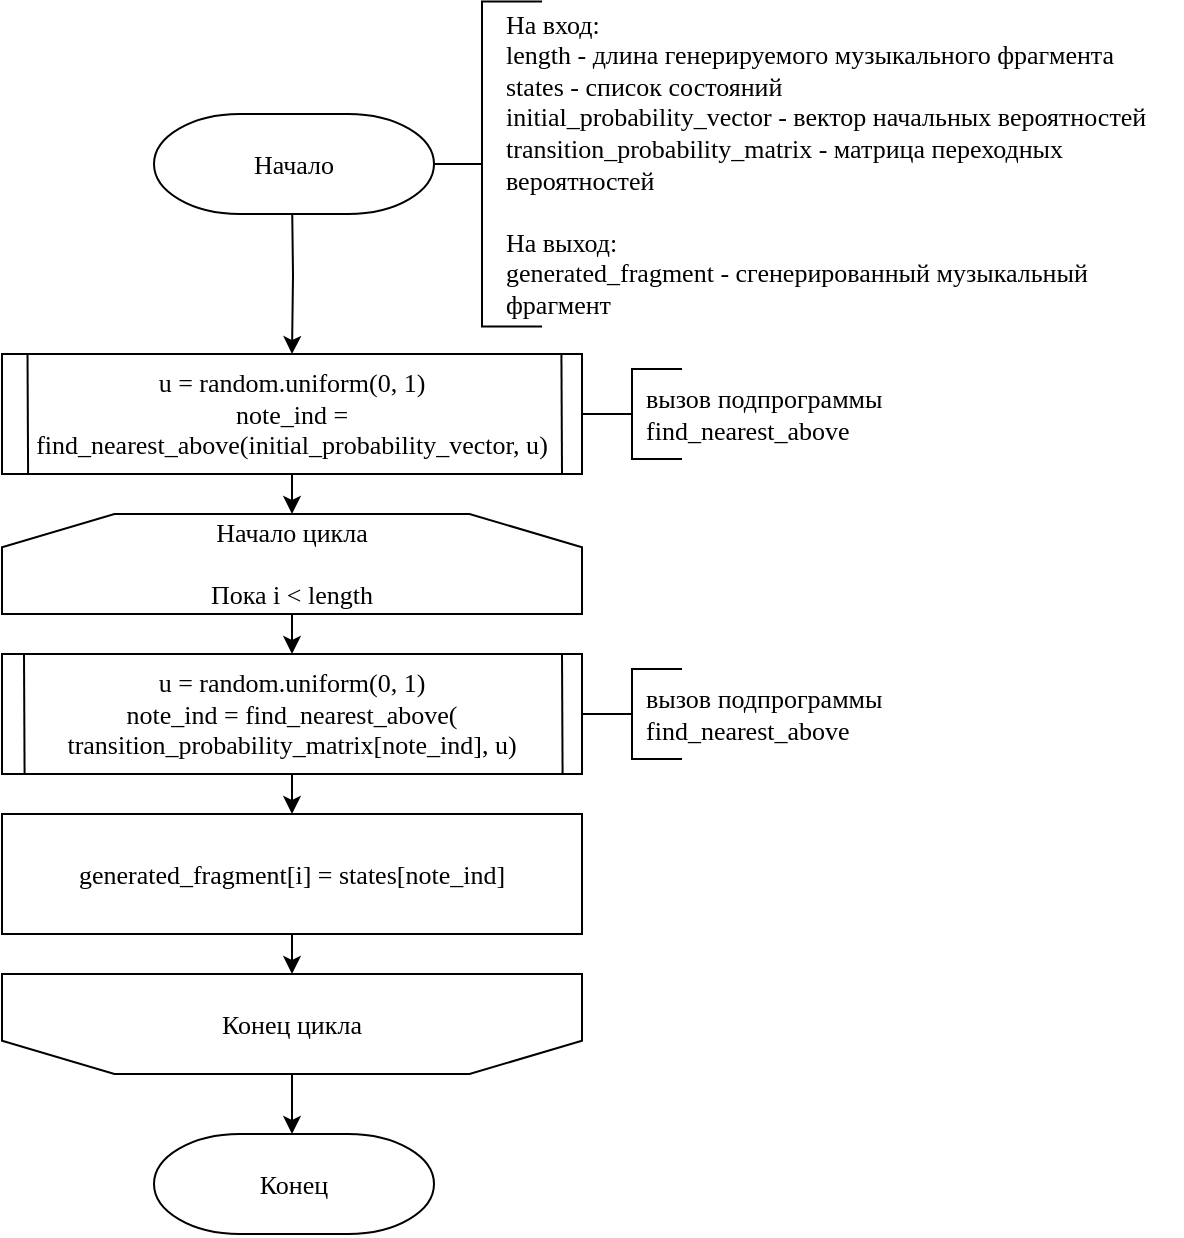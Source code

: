 <mxfile version="14.5.1" type="device" pages="45"><diagram id="SioE1-2XDkDobu9eGNEZ" name="generate"><mxGraphModel dx="768" dy="482" grid="1" gridSize="10" guides="1" tooltips="1" connect="1" arrows="1" fold="1" page="1" pageScale="1" pageWidth="1700" pageHeight="1100" math="0" shadow="0"><root><mxCell id="3Yz4i6ItJ0W0kgsMk6eY-0"/><mxCell id="3Yz4i6ItJ0W0kgsMk6eY-1" parent="3Yz4i6ItJ0W0kgsMk6eY-0"/><mxCell id="aO5lUZebxI2qXiFNfXPc-0" style="edgeStyle=orthogonalEdgeStyle;rounded=0;orthogonalLoop=1;jettySize=auto;html=1;exitX=0.5;exitY=1;exitDx=0;exitDy=0;exitPerimeter=0;" parent="3Yz4i6ItJ0W0kgsMk6eY-1" target="6NMrOBOV5u2TI9H7g4KB-3" edge="1"><mxGeometry relative="1" as="geometry"><mxPoint x="335" y="120" as="sourcePoint"/></mxGeometry></mxCell><mxCell id="tsieouWtbrILaHOcFoc0-0" value="" style="strokeWidth=1;html=1;shape=mxgraph.flowchart.annotation_2;align=left;labelPosition=right;pointerEvents=1;rounded=0;" parent="3Yz4i6ItJ0W0kgsMk6eY-1" vertex="1"><mxGeometry x="400" y="23.75" width="60" height="162.5" as="geometry"/></mxCell><mxCell id="6NMrOBOV5u2TI9H7g4KB-0" value="&lt;font face=&quot;Times New Roman&quot; style=&quot;font-size: 13px&quot;&gt;На вход: &lt;br&gt;length - длина генерируемого музыкального фрагмента&lt;br&gt;states - список состояний&lt;br&gt;initial_probability_vector - вектор начальных вероятностей&lt;br&gt;&lt;/font&gt;&lt;div style=&quot;font-size: 13px&quot;&gt;&lt;font face=&quot;Times New Roman&quot; style=&quot;font-size: 13px&quot;&gt;transition_probability_matrix - матрица переходных&amp;nbsp;&lt;/font&gt;&lt;/div&gt;&lt;div style=&quot;font-size: 13px&quot;&gt;&lt;font face=&quot;Times New Roman&quot; style=&quot;font-size: 13px&quot;&gt;вероятностей&lt;br&gt;&lt;/font&gt;&lt;/div&gt;&lt;div style=&quot;font-size: 13px&quot;&gt;&lt;font face=&quot;Times New Roman&quot; style=&quot;font-size: 13px&quot;&gt;&lt;br&gt;&lt;/font&gt;&lt;/div&gt;&lt;div style=&quot;font-size: 13px&quot;&gt;&lt;font face=&quot;Times New Roman&quot; style=&quot;font-size: 13px&quot;&gt;&lt;span&gt;На выход:&amp;nbsp;&lt;/span&gt;&lt;br&gt;&lt;/font&gt;&lt;/div&gt;&lt;div style=&quot;font-size: 13px&quot;&gt;&lt;span&gt;&lt;font face=&quot;Times New Roman&quot; style=&quot;font-size: 13px&quot;&gt;generated_fragment - сгенерированный музыкальный&amp;nbsp;&lt;/font&gt;&lt;/span&gt;&lt;/div&gt;&lt;div style=&quot;font-size: 13px&quot;&gt;&lt;font face=&quot;Times New Roman&quot; style=&quot;font-size: 13px&quot;&gt;фрагмент&lt;/font&gt;&lt;/div&gt;" style="text;html=1;align=left;verticalAlign=middle;resizable=0;points=[];autosize=1;" parent="3Yz4i6ItJ0W0kgsMk6eY-1" vertex="1"><mxGeometry x="440" y="30" width="340" height="150" as="geometry"/></mxCell><mxCell id="aO5lUZebxI2qXiFNfXPc-7" style="edgeStyle=orthogonalEdgeStyle;rounded=0;orthogonalLoop=1;jettySize=auto;html=1;exitX=0.5;exitY=1;exitDx=0;exitDy=0;exitPerimeter=0;entryX=0.5;entryY=0;entryDx=0;entryDy=0;" parent="3Yz4i6ItJ0W0kgsMk6eY-1" source="6NMrOBOV5u2TI9H7g4KB-1" target="aO5lUZebxI2qXiFNfXPc-1" edge="1"><mxGeometry relative="1" as="geometry"/></mxCell><mxCell id="6NMrOBOV5u2TI9H7g4KB-1" value="&lt;font face=&quot;Times New Roman&quot; style=&quot;font-size: 13px&quot;&gt;Начало цикла&lt;br&gt;&lt;br&gt;Пока i &amp;lt; length&lt;/font&gt;" style="strokeWidth=1;html=1;shape=stencil(1VbBcoIwEP0ajjiRjFaPHWpPjhcPPa+4asaQMAlV+/eNLEwJFktjL53hkH0L7+1bsoGIp/YABUYJU5BjxF+iJFlqXThgKXJRutAtD5SYMgrPFM5nFIItMCsJO4ERsJFIGVsafcSz2JY1g1AHNMTKFxF7dvdcL55mWilHIrSyXqaVd2QglHuWXYiMjSYk81HHFBVOIccSjYd+2VsRECWvwUrjYUrrACXfUaP7k9Lb75XGYUqLkO51tcYDxVYBvtiIJR25+Wyg3jpIbx7qLqiXzdQFuOvR46lD+gaQpxvIjnuj39X22yoLuA73TaJJ5/qErU3X6dW9BjQMUqgWw9PDDJ0G/gHFdBAFmMwtjD/oxvdxieEibGx0CddX4eUkmD3GjiXeSdh7KXtGLFpwPW9NtTygWt8w+09+/WInk0fthuyQkI2eSW3xznng8Jthq9CeCeXpThu8M7o7ISV9ovtOhRuCCqVfhgr4BA==);whiteSpace=wrap;" parent="3Yz4i6ItJ0W0kgsMk6eY-1" vertex="1"><mxGeometry x="190" y="280" width="290" height="50" as="geometry"/></mxCell><mxCell id="aO5lUZebxI2qXiFNfXPc-4" style="edgeStyle=orthogonalEdgeStyle;rounded=0;orthogonalLoop=1;jettySize=auto;html=1;exitX=0.5;exitY=0;exitDx=0;exitDy=0;exitPerimeter=0;entryX=0.5;entryY=0;entryDx=0;entryDy=0;entryPerimeter=0;" parent="3Yz4i6ItJ0W0kgsMk6eY-1" edge="1"><mxGeometry relative="1" as="geometry"><mxPoint x="335.0" y="560.0" as="sourcePoint"/><mxPoint x="335" y="590" as="targetPoint"/></mxGeometry></mxCell><mxCell id="aO5lUZebxI2qXiFNfXPc-6" style="edgeStyle=orthogonalEdgeStyle;rounded=0;orthogonalLoop=1;jettySize=auto;html=1;exitX=0.5;exitY=1;exitDx=0;exitDy=0;entryX=0.5;entryY=0;entryDx=0;entryDy=0;entryPerimeter=0;" parent="3Yz4i6ItJ0W0kgsMk6eY-1" source="6NMrOBOV5u2TI9H7g4KB-3" target="6NMrOBOV5u2TI9H7g4KB-1" edge="1"><mxGeometry relative="1" as="geometry"/></mxCell><mxCell id="6NMrOBOV5u2TI9H7g4KB-3" value="&lt;font style=&quot;font-size: 13px&quot; face=&quot;Times New Roman&quot;&gt;u = random.uniform(0, 1)&lt;br&gt;note_ind = find_nearest_above(&lt;span style=&quot;text-align: left&quot;&gt;initial_probability_vector, u&lt;/span&gt;)&lt;/font&gt;" style="rounded=0;whiteSpace=wrap;html=1;absoluteArcSize=1;arcSize=14;strokeWidth=1;" parent="3Yz4i6ItJ0W0kgsMk6eY-1" vertex="1"><mxGeometry x="190" y="200" width="290" height="60" as="geometry"/></mxCell><mxCell id="aO5lUZebxI2qXiFNfXPc-8" style="edgeStyle=orthogonalEdgeStyle;rounded=0;orthogonalLoop=1;jettySize=auto;html=1;exitX=0.5;exitY=1;exitDx=0;exitDy=0;entryX=0.5;entryY=0;entryDx=0;entryDy=0;" parent="3Yz4i6ItJ0W0kgsMk6eY-1" source="aO5lUZebxI2qXiFNfXPc-1" target="aO5lUZebxI2qXiFNfXPc-2" edge="1"><mxGeometry relative="1" as="geometry"/></mxCell><mxCell id="aO5lUZebxI2qXiFNfXPc-1" value="&lt;font face=&quot;Times New Roman&quot; style=&quot;font-size: 13px&quot;&gt;u = random.uniform(0, 1)&lt;br&gt;note_ind&amp;nbsp;= find_nearest_above(&lt;br&gt;&lt;span style=&quot;text-align: left&quot;&gt;transition_probability_matrix[note_ind]&lt;/span&gt;&lt;span style=&quot;text-align: left&quot;&gt;, u&lt;/span&gt;)&lt;/font&gt;" style="rounded=0;whiteSpace=wrap;html=1;absoluteArcSize=1;arcSize=14;strokeWidth=1;" parent="3Yz4i6ItJ0W0kgsMk6eY-1" vertex="1"><mxGeometry x="190" y="350" width="290" height="60" as="geometry"/></mxCell><mxCell id="aO5lUZebxI2qXiFNfXPc-5" style="edgeStyle=orthogonalEdgeStyle;rounded=0;orthogonalLoop=1;jettySize=auto;html=1;exitX=0.5;exitY=1;exitDx=0;exitDy=0;entryX=0.5;entryY=1;entryDx=0;entryDy=0;entryPerimeter=0;" parent="3Yz4i6ItJ0W0kgsMk6eY-1" source="aO5lUZebxI2qXiFNfXPc-2" edge="1"><mxGeometry relative="1" as="geometry"><mxPoint x="335.0" y="510.0" as="targetPoint"/></mxGeometry></mxCell><mxCell id="aO5lUZebxI2qXiFNfXPc-2" value="&lt;font face=&quot;Times New Roman&quot; style=&quot;font-size: 13px&quot;&gt;generated_fragment[i] = states[note_ind]&lt;/font&gt;" style="rounded=0;whiteSpace=wrap;html=1;absoluteArcSize=1;arcSize=14;strokeWidth=1;" parent="3Yz4i6ItJ0W0kgsMk6eY-1" vertex="1"><mxGeometry x="190" y="430" width="290" height="60" as="geometry"/></mxCell><mxCell id="AY7waE-nQexAoBwaP9wz-0" value="" style="endArrow=none;html=1;entryX=0.044;entryY=0.008;entryDx=0;entryDy=0;entryPerimeter=0;exitX=0.045;exitY=1.004;exitDx=0;exitDy=0;exitPerimeter=0;" parent="3Yz4i6ItJ0W0kgsMk6eY-1" source="6NMrOBOV5u2TI9H7g4KB-3" target="6NMrOBOV5u2TI9H7g4KB-3" edge="1"><mxGeometry width="50" height="50" relative="1" as="geometry"><mxPoint x="250" y="240" as="sourcePoint"/><mxPoint x="300" y="190" as="targetPoint"/></mxGeometry></mxCell><mxCell id="AY7waE-nQexAoBwaP9wz-1" value="" style="endArrow=none;html=1;entryX=0.044;entryY=0.008;entryDx=0;entryDy=0;entryPerimeter=0;exitX=0.045;exitY=1.004;exitDx=0;exitDy=0;exitPerimeter=0;" parent="3Yz4i6ItJ0W0kgsMk6eY-1" edge="1"><mxGeometry width="50" height="50" relative="1" as="geometry"><mxPoint x="470" y="259.88" as="sourcePoint"/><mxPoint x="469.71" y="200.12" as="targetPoint"/></mxGeometry></mxCell><mxCell id="AY7waE-nQexAoBwaP9wz-2" value="&lt;span style=&quot;font-family: &amp;#34;times new roman&amp;#34; ; font-size: 13px&quot;&gt;вызов подпрограммы&lt;br&gt;find_nearest_above&lt;/span&gt;" style="text;html=1;align=left;verticalAlign=middle;resizable=0;points=[];autosize=1;" parent="3Yz4i6ItJ0W0kgsMk6eY-1" vertex="1"><mxGeometry x="510" y="215" width="130" height="30" as="geometry"/></mxCell><mxCell id="AY7waE-nQexAoBwaP9wz-3" value="" style="strokeWidth=1;html=1;shape=mxgraph.flowchart.annotation_2;align=left;labelPosition=right;pointerEvents=1;rounded=0;" parent="3Yz4i6ItJ0W0kgsMk6eY-1" vertex="1"><mxGeometry x="480" y="207.5" width="50" height="45" as="geometry"/></mxCell><mxCell id="AY7waE-nQexAoBwaP9wz-4" value="&lt;font face=&quot;Times New Roman&quot;&gt;&lt;span style=&quot;font-size: 13px&quot;&gt;Конец цикла&lt;/span&gt;&lt;/font&gt;" style="strokeWidth=1;html=1;shape=stencil(1VbBcoIwEP0ajjiRjFaPHWpPjhcPPa+4asaQMAlV+/eNLEwJFktjL53hkH0L7+1bsoGIp/YABUYJU5BjxF+iJFlqXThgKXJRutAtD5SYMgrPFM5nFIItMCsJO4ERsJFIGVsafcSz2JY1g1AHNMTKFxF7dvdcL55mWilHIrSyXqaVd2QglHuWXYiMjSYk81HHFBVOIccSjYd+2VsRECWvwUrjYUrrACXfUaP7k9Lb75XGYUqLkO51tcYDxVYBvtiIJR25+Wyg3jpIbx7qLqiXzdQFuOvR46lD+gaQpxvIjnuj39X22yoLuA73TaJJ5/qErU3X6dW9BjQMUqgWw9PDDJ0G/gHFdBAFmMwtjD/oxvdxieEibGx0CddX4eUkmD3GjiXeSdh7KXtGLFpwPW9NtTygWt8w+09+/WInk0fthuyQkI2eSW3xznng8Jthq9CeCeXpThu8M7o7ISV9ovtOhRuCCqVfhgr4BA==);whiteSpace=wrap;direction=west;" parent="3Yz4i6ItJ0W0kgsMk6eY-1" vertex="1"><mxGeometry x="190" y="510" width="290" height="50" as="geometry"/></mxCell><mxCell id="AY7waE-nQexAoBwaP9wz-5" value="" style="strokeWidth=1;html=1;shape=mxgraph.flowchart.annotation_2;align=left;labelPosition=right;pointerEvents=1;rounded=0;" parent="3Yz4i6ItJ0W0kgsMk6eY-1" vertex="1"><mxGeometry x="480" y="357.5" width="50" height="45" as="geometry"/></mxCell><mxCell id="AY7waE-nQexAoBwaP9wz-6" value="&lt;span style=&quot;font-family: &amp;#34;times new roman&amp;#34; ; font-size: 13px&quot;&gt;вызов подпрограммы&lt;br&gt;find_nearest_above&lt;/span&gt;" style="text;html=1;align=left;verticalAlign=middle;resizable=0;points=[];autosize=1;" parent="3Yz4i6ItJ0W0kgsMk6eY-1" vertex="1"><mxGeometry x="510" y="365" width="130" height="30" as="geometry"/></mxCell><mxCell id="AY7waE-nQexAoBwaP9wz-7" value="" style="endArrow=none;html=1;entryX=0.044;entryY=0.008;entryDx=0;entryDy=0;entryPerimeter=0;exitX=0.045;exitY=1.004;exitDx=0;exitDy=0;exitPerimeter=0;" parent="3Yz4i6ItJ0W0kgsMk6eY-1" edge="1"><mxGeometry width="50" height="50" relative="1" as="geometry"><mxPoint x="470.29" y="409.88" as="sourcePoint"/><mxPoint x="470.0" y="350.12" as="targetPoint"/></mxGeometry></mxCell><mxCell id="AY7waE-nQexAoBwaP9wz-9" value="" style="endArrow=none;html=1;entryX=0.044;entryY=0.008;entryDx=0;entryDy=0;entryPerimeter=0;exitX=0.045;exitY=1.004;exitDx=0;exitDy=0;exitPerimeter=0;" parent="3Yz4i6ItJ0W0kgsMk6eY-1" edge="1"><mxGeometry width="50" height="50" relative="1" as="geometry"><mxPoint x="201.29" y="409.88" as="sourcePoint"/><mxPoint x="201.0" y="350.12" as="targetPoint"/></mxGeometry></mxCell><mxCell id="qs2iL-ClUCeGahXGGnUW-0" value="&lt;span style=&quot;font-family: &amp;#34;times new roman&amp;#34; ; font-size: 13px&quot;&gt;Начало&lt;/span&gt;" style="strokeWidth=1;html=1;shape=mxgraph.flowchart.terminator;whiteSpace=wrap;" parent="3Yz4i6ItJ0W0kgsMk6eY-1" vertex="1"><mxGeometry x="266" y="80" width="140" height="50" as="geometry"/></mxCell><mxCell id="qs2iL-ClUCeGahXGGnUW-2" value="&lt;span style=&quot;font-family: &amp;#34;times new roman&amp;#34; ; font-size: 13px&quot;&gt;Конец&lt;/span&gt;" style="strokeWidth=1;html=1;shape=mxgraph.flowchart.terminator;whiteSpace=wrap;" parent="3Yz4i6ItJ0W0kgsMk6eY-1" vertex="1"><mxGeometry x="266" y="590" width="140" height="50" as="geometry"/></mxCell></root></mxGraphModel></diagram><diagram id="r8B5ru4QwFA8qmF9XawL" name="find_nearest_above"><mxGraphModel dx="1280" dy="803" grid="1" gridSize="10" guides="1" tooltips="1" connect="1" arrows="1" fold="1" page="1" pageScale="1" pageWidth="1700" pageHeight="1100" math="0" shadow="0"><root><mxCell id="FXen7YhhZh2f6wwEOam0-0"/><mxCell id="FXen7YhhZh2f6wwEOam0-1" parent="FXen7YhhZh2f6wwEOam0-0"/><mxCell id="1ARH4V7aYlZaqLPSGFXd-13" style="edgeStyle=orthogonalEdgeStyle;rounded=0;orthogonalLoop=1;jettySize=auto;html=1;exitX=0.5;exitY=1;exitDx=0;exitDy=0;exitPerimeter=0;" parent="FXen7YhhZh2f6wwEOam0-1" target="B3cSc2D-tZoP5gS_Ko3W-0" edge="1"><mxGeometry relative="1" as="geometry"><mxPoint x="335" y="126" as="sourcePoint"/></mxGeometry></mxCell><mxCell id="XH1l9nRxA0g_ZuSnt2da-0" value="" style="strokeWidth=1;html=1;shape=mxgraph.flowchart.annotation_2;align=left;labelPosition=right;pointerEvents=1;rounded=0;" parent="FXen7YhhZh2f6wwEOam0-1" vertex="1"><mxGeometry x="400" y="50" width="60" height="110" as="geometry"/></mxCell><mxCell id="aeErgDmeOANIujjM6Kq--0" value="&lt;font face=&quot;Times New Roman&quot; style=&quot;font-size: 13px&quot;&gt;На вход: &lt;br&gt;array - список, в котором осуществлется поиск&lt;br&gt;target - сравниваемое значение&lt;br&gt;&lt;/font&gt;&lt;div style=&quot;font-size: 13px&quot;&gt;&lt;font face=&quot;Times New Roman&quot; style=&quot;font-size: 13px&quot;&gt;&lt;br&gt;&lt;/font&gt;&lt;/div&gt;&lt;div style=&quot;font-size: 13px&quot;&gt;&lt;font face=&quot;Times New Roman&quot; style=&quot;font-size: 13px&quot;&gt;&lt;span&gt;На выход:&amp;nbsp;&lt;/span&gt;&lt;br&gt;&lt;/font&gt;&lt;/div&gt;&lt;div style=&quot;font-size: 13px&quot;&gt;&lt;span&gt;&lt;font face=&quot;Times New Roman&quot; style=&quot;font-size: 13px&quot;&gt;index_min - индекс первого элемента, который&lt;/font&gt;&lt;/span&gt;&lt;/div&gt;&lt;div style=&quot;font-size: 13px&quot;&gt;&lt;span&gt;&lt;font face=&quot;Times New Roman&quot; style=&quot;font-size: 13px&quot;&gt;больше target&amp;nbsp;&lt;/font&gt;&lt;br&gt;&lt;/span&gt;&lt;/div&gt;" style="text;html=1;align=left;verticalAlign=middle;resizable=0;points=[];autosize=1;" parent="FXen7YhhZh2f6wwEOam0-1" vertex="1"><mxGeometry x="440" y="50" width="270" height="110" as="geometry"/></mxCell><mxCell id="1ARH4V7aYlZaqLPSGFXd-12" style="edgeStyle=orthogonalEdgeStyle;rounded=0;orthogonalLoop=1;jettySize=auto;html=1;exitX=0.5;exitY=1;exitDx=0;exitDy=0;" parent="FXen7YhhZh2f6wwEOam0-1" source="B3cSc2D-tZoP5gS_Ko3W-0" target="1ARH4V7aYlZaqLPSGFXd-0" edge="1"><mxGeometry relative="1" as="geometry"/></mxCell><mxCell id="B3cSc2D-tZoP5gS_Ko3W-0" value="&lt;font style=&quot;font-size: 13px&quot; face=&quot;Times New Roman&quot;&gt;n = len(array)&lt;br&gt;index_min = 2^32&lt;/font&gt;" style="rounded=0;whiteSpace=wrap;html=1;absoluteArcSize=1;arcSize=14;strokeWidth=1;" parent="FXen7YhhZh2f6wwEOam0-1" vertex="1"><mxGeometry x="247.5" y="157.5" width="175" height="60" as="geometry"/></mxCell><mxCell id="1ARH4V7aYlZaqLPSGFXd-11" style="edgeStyle=orthogonalEdgeStyle;rounded=0;orthogonalLoop=1;jettySize=auto;html=1;exitX=0.5;exitY=1;exitDx=0;exitDy=0;exitPerimeter=0;entryX=0.5;entryY=0;entryDx=0;entryDy=0;entryPerimeter=0;" parent="FXen7YhhZh2f6wwEOam0-1" source="1ARH4V7aYlZaqLPSGFXd-0" target="1ARH4V7aYlZaqLPSGFXd-3" edge="1"><mxGeometry relative="1" as="geometry"><mxPoint x="335" y="320" as="targetPoint"/></mxGeometry></mxCell><mxCell id="1ARH4V7aYlZaqLPSGFXd-0" value="&lt;font face=&quot;Times New Roman&quot; style=&quot;font-size: 13px&quot;&gt;Начало цикла&lt;br&gt;&lt;br&gt;for i = 0; i &amp;lt; n; i++&lt;/font&gt;" style="strokeWidth=1;html=1;shape=stencil(1VbBcoIwEP0ajjiRjFaPHWpPjhcPPa+4asaQMAlV+/eNLEwJFktjL53hkH0L7+1bsoGIp/YABUYJU5BjxF+iJFlqXThgKXJRutAtD5SYMgrPFM5nFIItMCsJO4ERsJFIGVsafcSz2JY1g1AHNMTKFxF7dvdcL55mWilHIrSyXqaVd2QglHuWXYiMjSYk81HHFBVOIccSjYd+2VsRECWvwUrjYUrrACXfUaP7k9Lb75XGYUqLkO51tcYDxVYBvtiIJR25+Wyg3jpIbx7qLqiXzdQFuOvR46lD+gaQpxvIjnuj39X22yoLuA73TaJJ5/qErU3X6dW9BjQMUqgWw9PDDJ0G/gHFdBAFmMwtjD/oxvdxieEibGx0CddX4eUkmD3GjiXeSdh7KXtGLFpwPW9NtTygWt8w+09+/WInk0fthuyQkI2eSW3xznng8Jthq9CeCeXpThu8M7o7ISV9ovtOhRuCCqVfhgr4BA==);whiteSpace=wrap;" parent="FXen7YhhZh2f6wwEOam0-1" vertex="1"><mxGeometry x="250" y="250" width="170" height="50" as="geometry"/></mxCell><mxCell id="1ARH4V7aYlZaqLPSGFXd-20" style="edgeStyle=orthogonalEdgeStyle;rounded=0;orthogonalLoop=1;jettySize=auto;html=1;exitX=0.5;exitY=1;exitDx=0;exitDy=0;exitPerimeter=0;endArrow=none;endFill=0;startArrow=classic;startFill=1;" parent="FXen7YhhZh2f6wwEOam0-1" edge="1"><mxGeometry relative="1" as="geometry"><mxPoint x="470" y="560" as="targetPoint"/><Array as="points"><mxPoint x="322" y="605"/><mxPoint x="470" y="605"/><mxPoint x="470" y="560"/></Array><mxPoint x="322.5" y="645" as="sourcePoint"/></mxGeometry></mxCell><mxCell id="1ARH4V7aYlZaqLPSGFXd-21" style="edgeStyle=orthogonalEdgeStyle;rounded=0;orthogonalLoop=1;jettySize=auto;html=1;exitX=0.5;exitY=1;exitDx=0;exitDy=0;exitPerimeter=0;entryX=0;entryY=0.5;entryDx=0;entryDy=0;entryPerimeter=0;startArrow=none;startFill=0;endArrow=none;endFill=0;" parent="FXen7YhhZh2f6wwEOam0-1" source="decgkChhPfpvZE_kvNUd-2" target="1ARH4V7aYlZaqLPSGFXd-3" edge="1"><mxGeometry relative="1" as="geometry"><Array as="points"><mxPoint x="323" y="605"/><mxPoint x="215" y="605"/><mxPoint x="215" y="375"/></Array><mxPoint x="322.5" y="645" as="sourcePoint"/></mxGeometry></mxCell><mxCell id="1ARH4V7aYlZaqLPSGFXd-23" style="edgeStyle=orthogonalEdgeStyle;rounded=0;orthogonalLoop=1;jettySize=auto;html=1;exitX=0.5;exitY=0;exitDx=0;exitDy=0;exitPerimeter=0;startArrow=none;startFill=0;endArrow=classic;endFill=1;" parent="FXen7YhhZh2f6wwEOam0-1" edge="1"><mxGeometry relative="1" as="geometry"><mxPoint x="322.5" y="695" as="sourcePoint"/><mxPoint x="322.5" y="715" as="targetPoint"/></mxGeometry></mxCell><mxCell id="1ARH4V7aYlZaqLPSGFXd-5" style="edgeStyle=orthogonalEdgeStyle;rounded=0;orthogonalLoop=1;jettySize=auto;html=1;exitX=1;exitY=0.5;exitDx=0;exitDy=0;exitPerimeter=0;entryX=0.5;entryY=0;entryDx=0;entryDy=0;entryPerimeter=0;" parent="FXen7YhhZh2f6wwEOam0-1" source="1ARH4V7aYlZaqLPSGFXd-3" target="1ARH4V7aYlZaqLPSGFXd-4" edge="1"><mxGeometry relative="1" as="geometry"/></mxCell><mxCell id="1ARH4V7aYlZaqLPSGFXd-3" value="&lt;font style=&quot;font-size: 13px&quot; face=&quot;Times New Roman&quot;&gt;array[i] - target &amp;gt; 0&lt;/font&gt;" style="strokeWidth=1;html=1;shape=mxgraph.flowchart.decision;whiteSpace=wrap;rounded=0;" parent="FXen7YhhZh2f6wwEOam0-1" vertex="1"><mxGeometry x="251.25" y="335" width="167.5" height="80" as="geometry"/></mxCell><mxCell id="decgkChhPfpvZE_kvNUd-1" style="edgeStyle=orthogonalEdgeStyle;rounded=0;orthogonalLoop=1;jettySize=auto;html=1;exitX=1;exitY=0.5;exitDx=0;exitDy=0;exitPerimeter=0;entryX=0.5;entryY=0;entryDx=0;entryDy=0;" parent="FXen7YhhZh2f6wwEOam0-1" source="1ARH4V7aYlZaqLPSGFXd-4" target="1ARH4V7aYlZaqLPSGFXd-6" edge="1"><mxGeometry relative="1" as="geometry"/></mxCell><mxCell id="1ARH4V7aYlZaqLPSGFXd-4" value="&lt;font style=&quot;font-size: 13px&quot; face=&quot;Times New Roman&quot;&gt;i &amp;lt; index_min&lt;/font&gt;" style="strokeWidth=1;html=1;shape=mxgraph.flowchart.decision;whiteSpace=wrap;rounded=0;" parent="FXen7YhhZh2f6wwEOam0-1" vertex="1"><mxGeometry x="360" y="415" width="160" height="70" as="geometry"/></mxCell><mxCell id="1ARH4V7aYlZaqLPSGFXd-19" style="edgeStyle=orthogonalEdgeStyle;rounded=0;orthogonalLoop=1;jettySize=auto;html=1;exitX=0.5;exitY=1;exitDx=0;exitDy=0;entryX=0;entryY=0.5;entryDx=0;entryDy=0;entryPerimeter=0;endArrow=none;endFill=0;" parent="FXen7YhhZh2f6wwEOam0-1" source="1ARH4V7aYlZaqLPSGFXd-6" target="1ARH4V7aYlZaqLPSGFXd-4" edge="1"><mxGeometry relative="1" as="geometry"><Array as="points"><mxPoint x="595" y="560"/><mxPoint x="340" y="560"/><mxPoint x="340" y="450"/></Array></mxGeometry></mxCell><mxCell id="1ARH4V7aYlZaqLPSGFXd-6" value="&lt;font face=&quot;Times New Roman&quot; style=&quot;font-size: 13px&quot;&gt;index_min = i&lt;/font&gt;" style="rounded=0;whiteSpace=wrap;html=1;absoluteArcSize=1;arcSize=14;strokeWidth=1;" parent="FXen7YhhZh2f6wwEOam0-1" vertex="1"><mxGeometry x="510" y="485" width="170" height="50" as="geometry"/></mxCell><mxCell id="1ARH4V7aYlZaqLPSGFXd-14" value="&lt;font style=&quot;font-size: 13px&quot; face=&quot;Times New Roman&quot;&gt;да&lt;/font&gt;" style="text;html=1;align=center;verticalAlign=middle;resizable=0;points=[];autosize=1;" parent="FXen7YhhZh2f6wwEOam0-1" vertex="1"><mxGeometry x="435" y="345" width="30" height="20" as="geometry"/></mxCell><mxCell id="1ARH4V7aYlZaqLPSGFXd-17" value="&lt;font style=&quot;font-size: 13px&quot; face=&quot;Times New Roman&quot;&gt;да&lt;/font&gt;" style="text;html=1;align=center;verticalAlign=middle;resizable=0;points=[];autosize=1;" parent="FXen7YhhZh2f6wwEOam0-1" vertex="1"><mxGeometry x="563" y="421" width="30" height="20" as="geometry"/></mxCell><mxCell id="decgkChhPfpvZE_kvNUd-2" value="&lt;font face=&quot;Times New Roman&quot;&gt;&lt;span style=&quot;font-size: 13px&quot;&gt;Конец цикла&lt;/span&gt;&lt;/font&gt;" style="strokeWidth=1;html=1;shape=stencil(1VbBcoIwEP0ajjiRjFaPHWpPjhcPPa+4asaQMAlV+/eNLEwJFktjL53hkH0L7+1bsoGIp/YABUYJU5BjxF+iJFlqXThgKXJRutAtD5SYMgrPFM5nFIItMCsJO4ERsJFIGVsafcSz2JY1g1AHNMTKFxF7dvdcL55mWilHIrSyXqaVd2QglHuWXYiMjSYk81HHFBVOIccSjYd+2VsRECWvwUrjYUrrACXfUaP7k9Lb75XGYUqLkO51tcYDxVYBvtiIJR25+Wyg3jpIbx7qLqiXzdQFuOvR46lD+gaQpxvIjnuj39X22yoLuA73TaJJ5/qErU3X6dW9BjQMUqgWw9PDDJ0G/gHFdBAFmMwtjD/oxvdxieEibGx0CddX4eUkmD3GjiXeSdh7KXtGLFpwPW9NtTygWt8w+09+/WInk0fthuyQkI2eSW3xznng8Jthq9CeCeXpThu8M7o7ISV9ovtOhRuCCqVfhgr4BA==);whiteSpace=wrap;direction=west;" parent="FXen7YhhZh2f6wwEOam0-1" vertex="1"><mxGeometry x="237.5" y="646" width="170" height="50" as="geometry"/></mxCell><mxCell id="lktRHUiz2nZ29c8g0CAD-0" value="&lt;span style=&quot;font-family: &amp;#34;times new roman&amp;#34; ; font-size: 13px&quot;&gt;Начало&lt;/span&gt;" style="strokeWidth=1;html=1;shape=mxgraph.flowchart.terminator;whiteSpace=wrap;" vertex="1" parent="FXen7YhhZh2f6wwEOam0-1"><mxGeometry x="265" y="80" width="140" height="50" as="geometry"/></mxCell><mxCell id="lktRHUiz2nZ29c8g0CAD-1" value="&lt;span style=&quot;font-family: &amp;#34;times new roman&amp;#34; ; font-size: 13px&quot;&gt;Конец&lt;/span&gt;" style="strokeWidth=1;html=1;shape=mxgraph.flowchart.terminator;whiteSpace=wrap;" vertex="1" parent="FXen7YhhZh2f6wwEOam0-1"><mxGeometry x="252.5" y="715" width="140" height="50" as="geometry"/></mxCell></root></mxGraphModel></diagram><diagram id="lmOIhUHGWAOKfW7UfbUS" name="init vector"><mxGraphModel dx="1280" dy="803" grid="1" gridSize="10" guides="1" tooltips="1" connect="1" arrows="1" fold="1" page="1" pageScale="1" pageWidth="1700" pageHeight="1100" math="0" shadow="0"><root><mxCell id="IPhBNKdloFdv4FHoVuB_-0"/><mxCell id="IPhBNKdloFdv4FHoVuB_-1" parent="IPhBNKdloFdv4FHoVuB_-0"/><mxCell id="OI3rsPGRhm6GkqMBhTPD-0" style="edgeStyle=orthogonalEdgeStyle;rounded=0;orthogonalLoop=1;jettySize=auto;html=1;exitX=0.5;exitY=1;exitDx=0;exitDy=0;exitPerimeter=0;entryX=0.5;entryY=0;entryDx=0;entryDy=0;" parent="IPhBNKdloFdv4FHoVuB_-1" target="0cLZ_BVe2Oh-TG-j0xX6-1" edge="1"><mxGeometry relative="1" as="geometry"><mxPoint x="435" y="193" as="sourcePoint"/></mxGeometry></mxCell><mxCell id="OI3rsPGRhm6GkqMBhTPD-16" style="edgeStyle=orthogonalEdgeStyle;rounded=0;orthogonalLoop=1;jettySize=auto;html=1;exitX=0.5;exitY=1;exitDx=0;exitDy=0;endArrow=classic;endFill=1;" parent="IPhBNKdloFdv4FHoVuB_-1" source="0cLZ_BVe2Oh-TG-j0xX6-1" target="0cLZ_BVe2Oh-TG-j0xX6-15" edge="1"><mxGeometry relative="1" as="geometry"/></mxCell><mxCell id="0cLZ_BVe2Oh-TG-j0xX6-1" value="&lt;font style=&quot;font-size: 13px&quot; face=&quot;Times New Roman&quot;&gt;n = len(&lt;span style=&quot;text-align: left&quot;&gt;states&lt;/span&gt;)&lt;br&gt;&lt;span style=&quot;text-align: left&quot;&gt;initial_probability_vector&amp;nbsp; = [0] * n&lt;br&gt;&lt;/span&gt;sum_appearances = 0&lt;/font&gt;&lt;span style=&quot;text-align: left&quot;&gt;&lt;br&gt;&lt;/span&gt;" style="rounded=0;whiteSpace=wrap;html=1;absoluteArcSize=1;arcSize=14;strokeWidth=1;" parent="IPhBNKdloFdv4FHoVuB_-1" vertex="1"><mxGeometry x="325" y="220" width="220" height="70" as="geometry"/></mxCell><mxCell id="OI3rsPGRhm6GkqMBhTPD-14" style="edgeStyle=orthogonalEdgeStyle;rounded=0;orthogonalLoop=1;jettySize=auto;html=1;exitX=0;exitY=0.5;exitDx=0;exitDy=0;exitPerimeter=0;entryX=1;entryY=0.5;entryDx=0;entryDy=0;entryPerimeter=0;endArrow=none;endFill=0;" parent="IPhBNKdloFdv4FHoVuB_-1" source="0cLZ_BVe2Oh-TG-j0xX6-2" target="2RsDyaNKluaUiOmbwW47-0" edge="1"><mxGeometry relative="1" as="geometry"><mxPoint x="510" y="170.5" as="targetPoint"/></mxGeometry></mxCell><mxCell id="0cLZ_BVe2Oh-TG-j0xX6-2" value="" style="strokeWidth=1;html=1;shape=mxgraph.flowchart.annotation_2;align=left;labelPosition=right;pointerEvents=1;rounded=0;" parent="IPhBNKdloFdv4FHoVuB_-1" vertex="1"><mxGeometry x="555" y="110" width="50" height="120" as="geometry"/></mxCell><mxCell id="0cLZ_BVe2Oh-TG-j0xX6-3" value="&lt;font style=&quot;font-size: 13px&quot; face=&quot;Times New Roman&quot;&gt;На вход: &lt;br&gt;states - список состояний&lt;br&gt;states_appearances_dict - словарь с количеством &lt;br&gt;&lt;/font&gt;&lt;div style=&quot;font-size: 13px&quot;&gt;&lt;span&gt;&lt;font style=&quot;font-size: 13px&quot; face=&quot;Times New Roman&quot;&gt;появлений звукового объекта&lt;/font&gt;&lt;/span&gt;&lt;/div&gt;&lt;div style=&quot;font-size: 13px&quot;&gt;&lt;span&gt;&lt;font style=&quot;font-size: 13px&quot; face=&quot;Times New Roman&quot;&gt;&lt;br&gt;&lt;/font&gt;&lt;/span&gt;&lt;/div&gt;&lt;div style=&quot;font-size: 13px&quot;&gt;&lt;span&gt;&lt;font style=&quot;font-size: 13px&quot; face=&quot;Times New Roman&quot;&gt;На выход:&amp;nbsp;&lt;/font&gt;&lt;/span&gt;&lt;/div&gt;&lt;div style=&quot;font-size: 13px&quot;&gt;&lt;span&gt;&lt;font style=&quot;font-size: 13px&quot; face=&quot;Times New Roman&quot;&gt;initial_probability_vector - вектор начальных вероятностей&lt;/font&gt;&lt;/span&gt;&lt;/div&gt;" style="text;html=1;align=left;verticalAlign=middle;resizable=0;points=[];autosize=1;" parent="IPhBNKdloFdv4FHoVuB_-1" vertex="1"><mxGeometry x="590" y="115" width="340" height="110" as="geometry"/></mxCell><mxCell id="OI3rsPGRhm6GkqMBhTPD-7" style="edgeStyle=orthogonalEdgeStyle;rounded=0;orthogonalLoop=1;jettySize=auto;html=1;exitX=0.5;exitY=1;exitDx=0;exitDy=0;exitPerimeter=0;entryX=0.5;entryY=0;entryDx=0;entryDy=0;" parent="IPhBNKdloFdv4FHoVuB_-1" source="0cLZ_BVe2Oh-TG-j0xX6-9" target="0cLZ_BVe2Oh-TG-j0xX6-12" edge="1"><mxGeometry relative="1" as="geometry"/></mxCell><mxCell id="0cLZ_BVe2Oh-TG-j0xX6-9" value="&lt;font face=&quot;Times New Roman&quot; style=&quot;font-size: 13px&quot;&gt;Начало цикла&lt;br&gt;&lt;br&gt;for i = 0; i &amp;lt; n; i++&lt;/font&gt;" style="strokeWidth=1;html=1;shape=stencil(1VbBcoIwEP0ajjiRjFaPHWpPjhcPPa+4asaQMAlV+/eNLEwJFktjL53hkH0L7+1bsoGIp/YABUYJU5BjxF+iJFlqXThgKXJRutAtD5SYMgrPFM5nFIItMCsJO4ERsJFIGVsafcSz2JY1g1AHNMTKFxF7dvdcL55mWilHIrSyXqaVd2QglHuWXYiMjSYk81HHFBVOIccSjYd+2VsRECWvwUrjYUrrACXfUaP7k9Lb75XGYUqLkO51tcYDxVYBvtiIJR25+Wyg3jpIbx7qLqiXzdQFuOvR46lD+gaQpxvIjnuj39X22yoLuA73TaJJ5/qErU3X6dW9BjQMUqgWw9PDDJ0G/gHFdBAFmMwtjD/oxvdxieEibGx0CddX4eUkmD3GjiXeSdh7KXtGLFpwPW9NtTygWt8w+09+/WInk0fthuyQkI2eSW3xznng8Jthq9CeCeXpThu8M7o7ISV9ovtOhRuCCqVfhgr4BA==);whiteSpace=wrap;rounded=0;" parent="IPhBNKdloFdv4FHoVuB_-1" vertex="1"><mxGeometry x="330" y="570" width="215" height="60" as="geometry"/></mxCell><mxCell id="OI3rsPGRhm6GkqMBhTPD-11" style="edgeStyle=orthogonalEdgeStyle;rounded=0;orthogonalLoop=1;jettySize=auto;html=1;exitX=0.5;exitY=0;exitDx=0;exitDy=0;exitPerimeter=0;entryX=0.5;entryY=0;entryDx=0;entryDy=0;" parent="IPhBNKdloFdv4FHoVuB_-1" source="0cLZ_BVe2Oh-TG-j0xX6-10" target="OI3rsPGRhm6GkqMBhTPD-9" edge="1"><mxGeometry relative="1" as="geometry"/></mxCell><mxCell id="0cLZ_BVe2Oh-TG-j0xX6-10" value="&lt;font face=&quot;Times New Roman&quot;&gt;Конец цикла&lt;/font&gt;" style="strokeWidth=1;html=1;shape=stencil(1VbBcoIwEP0ajjiRjFaPHWpPjhcPPa+4asaQMAlV+/eNLEwJFktjL53hkH0L7+1bsoGIp/YABUYJU5BjxF+iJFlqXThgKXJRutAtD5SYMgrPFM5nFIItMCsJO4ERsJFIGVsafcSz2JY1g1AHNMTKFxF7dvdcL55mWilHIrSyXqaVd2QglHuWXYiMjSYk81HHFBVOIccSjYd+2VsRECWvwUrjYUrrACXfUaP7k9Lb75XGYUqLkO51tcYDxVYBvtiIJR25+Wyg3jpIbx7qLqiXzdQFuOvR46lD+gaQpxvIjnuj39X22yoLuA73TaJJ5/qErU3X6dW9BjQMUqgWw9PDDJ0G/gHFdBAFmMwtjD/oxvdxieEibGx0CddX4eUkmD3GjiXeSdh7KXtGLFpwPW9NtTygWt8w+09+/WInk0fthuyQkI2eSW3xznng8Jthq9CeCeXpThu8M7o7ISV9ovtOhRuCCqVfhgr4BA==);whiteSpace=wrap;rounded=0;direction=west;" parent="IPhBNKdloFdv4FHoVuB_-1" vertex="1"><mxGeometry x="330" y="730" width="210" height="60" as="geometry"/></mxCell><mxCell id="OI3rsPGRhm6GkqMBhTPD-8" style="edgeStyle=orthogonalEdgeStyle;rounded=0;orthogonalLoop=1;jettySize=auto;html=1;exitX=0.5;exitY=1;exitDx=0;exitDy=0;entryX=0.5;entryY=1;entryDx=0;entryDy=0;entryPerimeter=0;" parent="IPhBNKdloFdv4FHoVuB_-1" source="0cLZ_BVe2Oh-TG-j0xX6-12" target="0cLZ_BVe2Oh-TG-j0xX6-10" edge="1"><mxGeometry relative="1" as="geometry"/></mxCell><mxCell id="0cLZ_BVe2Oh-TG-j0xX6-12" value="&lt;font style=&quot;font-size: 13px&quot; face=&quot;Times New Roman&quot;&gt;&lt;span style=&quot;text-align: left&quot;&gt;initial_probability_vector[i] =&lt;/span&gt;&lt;span style=&quot;text-align: left&quot;&gt;states_appearances_dict&lt;br&gt;[&lt;/span&gt;&lt;span style=&quot;text-align: left&quot;&gt;states[i]] /&amp;nbsp;&lt;/span&gt;sum_appearances&lt;/font&gt;" style="rounded=0;whiteSpace=wrap;html=1;absoluteArcSize=1;arcSize=14;strokeWidth=1;" parent="IPhBNKdloFdv4FHoVuB_-1" vertex="1"><mxGeometry x="329.38" y="654" width="211.25" height="50" as="geometry"/></mxCell><mxCell id="OI3rsPGRhm6GkqMBhTPD-17" style="edgeStyle=orthogonalEdgeStyle;rounded=0;orthogonalLoop=1;jettySize=auto;html=1;exitX=0.5;exitY=1;exitDx=0;exitDy=0;exitPerimeter=0;entryX=0.5;entryY=0;entryDx=0;entryDy=0;endArrow=classic;endFill=1;" parent="IPhBNKdloFdv4FHoVuB_-1" source="0cLZ_BVe2Oh-TG-j0xX6-15" target="0cLZ_BVe2Oh-TG-j0xX6-19" edge="1"><mxGeometry relative="1" as="geometry"/></mxCell><mxCell id="0cLZ_BVe2Oh-TG-j0xX6-15" value="&lt;font face=&quot;Times New Roman&quot; style=&quot;font-size: 13px&quot;&gt;Цикл по ключам &lt;br&gt;&lt;span style=&quot;text-align: left&quot;&gt;states_appearances_dict&lt;br&gt;&lt;br&gt;for key in&amp;nbsp;&amp;nbsp;&lt;/span&gt;&lt;span style=&quot;text-align: left&quot;&gt;states_appearances_dict.keys()&lt;/span&gt;&lt;/font&gt;" style="strokeWidth=1;html=1;shape=stencil(1VbBcoIwEP0ajjiRjFaPHWpPjhcPPa+4asaQMAlV+/eNLEwJFktjL53hkH0L7+1bsoGIp/YABUYJU5BjxF+iJFlqXThgKXJRutAtD5SYMgrPFM5nFIItMCsJO4ERsJFIGVsafcSz2JY1g1AHNMTKFxF7dvdcL55mWilHIrSyXqaVd2QglHuWXYiMjSYk81HHFBVOIccSjYd+2VsRECWvwUrjYUrrACXfUaP7k9Lb75XGYUqLkO51tcYDxVYBvtiIJR25+Wyg3jpIbx7qLqiXzdQFuOvR46lD+gaQpxvIjnuj39X22yoLuA73TaJJ5/qErU3X6dW9BjQMUqgWw9PDDJ0G/gHFdBAFmMwtjD/oxvdxieEibGx0CddX4eUkmD3GjiXeSdh7KXtGLFpwPW9NtTygWt8w+09+/WInk0fthuyQkI2eSW3xznng8Jthq9CeCeXpThu8M7o7ISV9ovtOhRuCCqVfhgr4BA==);whiteSpace=wrap;rounded=0;" parent="IPhBNKdloFdv4FHoVuB_-1" vertex="1"><mxGeometry x="327.5" y="310" width="215" height="80" as="geometry"/></mxCell><mxCell id="OI3rsPGRhm6GkqMBhTPD-6" style="edgeStyle=orthogonalEdgeStyle;rounded=0;orthogonalLoop=1;jettySize=auto;html=1;exitX=0.5;exitY=0;exitDx=0;exitDy=0;exitPerimeter=0;entryX=0.5;entryY=0;entryDx=0;entryDy=0;entryPerimeter=0;" parent="IPhBNKdloFdv4FHoVuB_-1" source="0cLZ_BVe2Oh-TG-j0xX6-17" target="0cLZ_BVe2Oh-TG-j0xX6-9" edge="1"><mxGeometry relative="1" as="geometry"/></mxCell><mxCell id="0cLZ_BVe2Oh-TG-j0xX6-17" value="&lt;font style=&quot;font-size: 13px&quot; face=&quot;Times New Roman&quot;&gt;Конец цикла&lt;/font&gt;" style="strokeWidth=1;html=1;shape=stencil(1VbBcoIwEP0ajjiRjFaPHWpPjhcPPa+4asaQMAlV+/eNLEwJFktjL53hkH0L7+1bsoGIp/YABUYJU5BjxF+iJFlqXThgKXJRutAtD5SYMgrPFM5nFIItMCsJO4ERsJFIGVsafcSz2JY1g1AHNMTKFxF7dvdcL55mWilHIrSyXqaVd2QglHuWXYiMjSYk81HHFBVOIccSjYd+2VsRECWvwUrjYUrrACXfUaP7k9Lb75XGYUqLkO51tcYDxVYBvtiIJR25+Wyg3jpIbx7qLqiXzdQFuOvR46lD+gaQpxvIjnuj39X22yoLuA73TaJJ5/qErU3X6dW9BjQMUqgWw9PDDJ0G/gHFdBAFmMwtjD/oxvdxieEibGx0CddX4eUkmD3GjiXeSdh7KXtGLFpwPW9NtTygWt8w+09+/WInk0fthuyQkI2eSW3xznng8Jthq9CeCeXpThu8M7o7ISV9ovtOhRuCCqVfhgr4BA==);whiteSpace=wrap;rounded=0;direction=west;" parent="IPhBNKdloFdv4FHoVuB_-1" vertex="1"><mxGeometry x="330" y="480" width="215" height="60" as="geometry"/></mxCell><mxCell id="OI3rsPGRhm6GkqMBhTPD-18" style="edgeStyle=orthogonalEdgeStyle;rounded=0;orthogonalLoop=1;jettySize=auto;html=1;exitX=0.5;exitY=1;exitDx=0;exitDy=0;entryX=0.5;entryY=1;entryDx=0;entryDy=0;entryPerimeter=0;endArrow=classic;endFill=1;" parent="IPhBNKdloFdv4FHoVuB_-1" source="0cLZ_BVe2Oh-TG-j0xX6-19" target="0cLZ_BVe2Oh-TG-j0xX6-17" edge="1"><mxGeometry relative="1" as="geometry"/></mxCell><mxCell id="0cLZ_BVe2Oh-TG-j0xX6-19" value="&lt;font style=&quot;font-size: 13px&quot; face=&quot;Times New Roman&quot;&gt;sum_appearances +=&amp;nbsp;&lt;span style=&quot;text-align: left&quot;&gt;states_appearances_dict[key]&lt;/span&gt;&lt;/font&gt;" style="rounded=0;whiteSpace=wrap;html=1;absoluteArcSize=1;arcSize=14;strokeWidth=1;" parent="IPhBNKdloFdv4FHoVuB_-1" vertex="1"><mxGeometry x="330" y="410" width="212.5" height="50" as="geometry"/></mxCell><mxCell id="OI3rsPGRhm6GkqMBhTPD-13" style="edgeStyle=orthogonalEdgeStyle;rounded=0;orthogonalLoop=1;jettySize=auto;html=1;exitX=0.5;exitY=1;exitDx=0;exitDy=0;" parent="IPhBNKdloFdv4FHoVuB_-1" source="OI3rsPGRhm6GkqMBhTPD-9" edge="1"><mxGeometry relative="1" as="geometry"><mxPoint x="435" y="890" as="targetPoint"/></mxGeometry></mxCell><mxCell id="OI3rsPGRhm6GkqMBhTPD-9" value="&lt;font style=&quot;font-size: 13px&quot; face=&quot;Times New Roman&quot;&gt;&lt;span style=&quot;text-align: left&quot;&gt;initial_probability_vector = cumsum(&lt;/span&gt;&lt;span style=&quot;text-align: left&quot;&gt;initial_probability_vector)&lt;/span&gt;&lt;/font&gt;" style="rounded=0;whiteSpace=wrap;html=1;absoluteArcSize=1;arcSize=14;strokeWidth=1;" parent="IPhBNKdloFdv4FHoVuB_-1" vertex="1"><mxGeometry x="330" y="810" width="210" height="50" as="geometry"/></mxCell><mxCell id="h4yhxxhfggUHrCCv69wi-0" value="" style="strokeWidth=1;html=1;shape=mxgraph.flowchart.annotation_2;align=left;labelPosition=right;pointerEvents=1;rounded=0;" parent="IPhBNKdloFdv4FHoVuB_-1" vertex="1"><mxGeometry x="540" y="817.5" width="50" height="42.5" as="geometry"/></mxCell><mxCell id="h4yhxxhfggUHrCCv69wi-1" value="&lt;font face=&quot;Times New Roman&quot; style=&quot;font-size: 13px&quot;&gt;cumsum вычисляет&amp;nbsp;&lt;br&gt;кумулятивную функцию&lt;/font&gt;" style="text;html=1;align=left;verticalAlign=middle;resizable=0;points=[];autosize=1;" parent="IPhBNKdloFdv4FHoVuB_-1" vertex="1"><mxGeometry x="570" y="823.75" width="150" height="30" as="geometry"/></mxCell><mxCell id="2RsDyaNKluaUiOmbwW47-0" value="&lt;span style=&quot;font-family: &amp;#34;times new roman&amp;#34; ; font-size: 13px&quot;&gt;Начало&lt;/span&gt;" style="strokeWidth=1;html=1;shape=mxgraph.flowchart.terminator;whiteSpace=wrap;" vertex="1" parent="IPhBNKdloFdv4FHoVuB_-1"><mxGeometry x="366.25" y="145" width="140" height="50" as="geometry"/></mxCell><mxCell id="2RsDyaNKluaUiOmbwW47-1" value="&lt;span style=&quot;font-family: &amp;#34;times new roman&amp;#34; ; font-size: 13px&quot;&gt;Конец&lt;/span&gt;" style="strokeWidth=1;html=1;shape=mxgraph.flowchart.terminator;whiteSpace=wrap;" vertex="1" parent="IPhBNKdloFdv4FHoVuB_-1"><mxGeometry x="367.5" y="890" width="140" height="50" as="geometry"/></mxCell></root></mxGraphModel></diagram><diagram id="SWTHXUhv9ebiWOHXSlTv" name="prob matrix"><mxGraphModel dx="768" dy="482" grid="1" gridSize="10" guides="1" tooltips="1" connect="1" arrows="1" fold="1" page="1" pageScale="1" pageWidth="1700" pageHeight="1100" math="0" shadow="0"><root><mxCell id="BtwGBesgyeAcBUKxtuQC-0"/><mxCell id="BtwGBesgyeAcBUKxtuQC-1" parent="BtwGBesgyeAcBUKxtuQC-0"/><mxCell id="uh9d-8s6Tk--G3Q_nARv-0" style="edgeStyle=orthogonalEdgeStyle;rounded=0;orthogonalLoop=1;jettySize=auto;html=1;exitX=0.5;exitY=1;exitDx=0;exitDy=0;exitPerimeter=0;entryX=0.5;entryY=0;entryDx=0;entryDy=0;" parent="BtwGBesgyeAcBUKxtuQC-1" source="uh9d-8s6Tk--G3Q_nARv-1" target="uh9d-8s6Tk--G3Q_nARv-3" edge="1"><mxGeometry relative="1" as="geometry"/></mxCell><mxCell id="uh9d-8s6Tk--G3Q_nARv-1" value="&lt;font style=&quot;font-size: 13px&quot; face=&quot;Times New Roman&quot;&gt;Начало&lt;/font&gt;" style="strokeWidth=1;html=1;shape=mxgraph.flowchart.terminator;whiteSpace=wrap;" parent="BtwGBesgyeAcBUKxtuQC-1" vertex="1"><mxGeometry x="360" y="55" width="150" height="50" as="geometry"/></mxCell><mxCell id="_FPGytYoVDSaWnE3upqN-5" style="edgeStyle=orthogonalEdgeStyle;rounded=0;orthogonalLoop=1;jettySize=auto;html=1;exitX=0.5;exitY=1;exitDx=0;exitDy=0;entryX=0.5;entryY=0;entryDx=0;entryDy=0;entryPerimeter=0;" parent="BtwGBesgyeAcBUKxtuQC-1" source="uh9d-8s6Tk--G3Q_nARv-3" target="_FPGytYoVDSaWnE3upqN-0" edge="1"><mxGeometry relative="1" as="geometry"/></mxCell><mxCell id="uh9d-8s6Tk--G3Q_nARv-3" value="&lt;font style=&quot;font-size: 13px&quot; face=&quot;Times New Roman&quot;&gt;n = len(&lt;span style=&quot;text-align: left&quot;&gt;states&lt;/span&gt;)&lt;br&gt;&lt;span style=&quot;text-align: left&quot;&gt;transition_probability_matrix&amp;nbsp;&lt;/span&gt;&lt;span style=&quot;text-align: left&quot;&gt;= [[0] * n] *n]&lt;br&gt;&lt;/span&gt;row_sum = [0] * n&lt;/font&gt;&lt;span style=&quot;text-align: left&quot;&gt;&lt;br&gt;&lt;/span&gt;" style="rounded=0;whiteSpace=wrap;html=1;absoluteArcSize=1;arcSize=14;strokeWidth=1;" parent="BtwGBesgyeAcBUKxtuQC-1" vertex="1"><mxGeometry x="320" y="130" width="240" height="60" as="geometry"/></mxCell><mxCell id="uh9d-8s6Tk--G3Q_nARv-4" style="edgeStyle=orthogonalEdgeStyle;rounded=0;orthogonalLoop=1;jettySize=auto;html=1;exitX=0;exitY=0.5;exitDx=0;exitDy=0;exitPerimeter=0;entryX=1;entryY=0.5;entryDx=0;entryDy=0;entryPerimeter=0;endArrow=none;endFill=0;" parent="BtwGBesgyeAcBUKxtuQC-1" source="uh9d-8s6Tk--G3Q_nARv-5" target="uh9d-8s6Tk--G3Q_nARv-1" edge="1"><mxGeometry relative="1" as="geometry"/></mxCell><mxCell id="uh9d-8s6Tk--G3Q_nARv-5" value="" style="strokeWidth=1;html=1;shape=mxgraph.flowchart.annotation_2;align=left;labelPosition=right;pointerEvents=1;rounded=0;" parent="BtwGBesgyeAcBUKxtuQC-1" vertex="1"><mxGeometry x="555" y="20" width="50" height="120" as="geometry"/></mxCell><mxCell id="uh9d-8s6Tk--G3Q_nARv-6" value="&lt;font face=&quot;Times New Roman&quot; style=&quot;font-size: 13px&quot;&gt;На вход: &lt;br&gt;states - список состояний&lt;br&gt;states_transition_dict - словарь, содержащий количество&lt;br&gt;переходоа звукового объекта s_i в звуковой объект s_j&lt;br&gt;&lt;/font&gt;&lt;div style=&quot;font-size: 13px&quot;&gt;&lt;span&gt;&lt;font face=&quot;Times New Roman&quot; style=&quot;font-size: 13px&quot;&gt;&lt;br&gt;&lt;/font&gt;&lt;/span&gt;&lt;/div&gt;&lt;div style=&quot;font-size: 13px&quot;&gt;&lt;span&gt;&lt;font face=&quot;Times New Roman&quot; style=&quot;font-size: 13px&quot;&gt;На выход:&amp;nbsp;&lt;/font&gt;&lt;/span&gt;&lt;/div&gt;&lt;div style=&quot;font-size: 13px&quot;&gt;&lt;span&gt;&lt;font face=&quot;Times New Roman&quot; style=&quot;font-size: 13px&quot;&gt;transition_probability_matrix - матрица переходных вероятностей&lt;/font&gt;&lt;/span&gt;&lt;/div&gt;" style="text;html=1;align=left;verticalAlign=middle;resizable=0;points=[];autosize=1;" parent="BtwGBesgyeAcBUKxtuQC-1" vertex="1"><mxGeometry x="590" y="25" width="370" height="110" as="geometry"/></mxCell><mxCell id="_FPGytYoVDSaWnE3upqN-11" style="edgeStyle=orthogonalEdgeStyle;rounded=0;orthogonalLoop=1;jettySize=auto;html=1;exitX=0.5;exitY=1;exitDx=0;exitDy=0;exitPerimeter=0;entryX=0.5;entryY=0;entryDx=0;entryDy=0;entryPerimeter=0;" parent="BtwGBesgyeAcBUKxtuQC-1" source="6UI2fDsqz5gDnCVyCmHd-0" target="6UI2fDsqz5gDnCVyCmHd-1" edge="1"><mxGeometry relative="1" as="geometry"/></mxCell><mxCell id="6UI2fDsqz5gDnCVyCmHd-0" value="&lt;font face=&quot;Times New Roman&quot; style=&quot;font-size: 13px&quot;&gt;Начало цикла&lt;br&gt;&lt;br&gt;for i = 0; i &amp;lt; n; i++&lt;/font&gt;" style="strokeWidth=1;html=1;shape=mxgraph.flowchart.loop_limit;whiteSpace=wrap;rounded=0;" parent="BtwGBesgyeAcBUKxtuQC-1" vertex="1"><mxGeometry x="320" y="580" width="240" height="50" as="geometry"/></mxCell><mxCell id="_FPGytYoVDSaWnE3upqN-12" style="edgeStyle=orthogonalEdgeStyle;rounded=0;orthogonalLoop=1;jettySize=auto;html=1;exitX=0.5;exitY=1;exitDx=0;exitDy=0;exitPerimeter=0;entryX=0.5;entryY=0;entryDx=0;entryDy=0;" parent="BtwGBesgyeAcBUKxtuQC-1" source="6UI2fDsqz5gDnCVyCmHd-1" target="ODU216n_EbLaEcOIU2f5-0" edge="1"><mxGeometry relative="1" as="geometry"/></mxCell><mxCell id="6UI2fDsqz5gDnCVyCmHd-1" value="&lt;font face=&quot;Times New Roman&quot; style=&quot;font-size: 13px&quot;&gt;Начало цикла&lt;br&gt;&lt;br&gt;for j = 0; j &amp;lt; n; j++&lt;/font&gt;" style="strokeWidth=1;html=1;shape=mxgraph.flowchart.loop_limit;whiteSpace=wrap;rounded=0;" parent="BtwGBesgyeAcBUKxtuQC-1" vertex="1"><mxGeometry x="320" y="650" width="240" height="50" as="geometry"/></mxCell><mxCell id="_FPGytYoVDSaWnE3upqN-13" style="edgeStyle=orthogonalEdgeStyle;rounded=0;orthogonalLoop=1;jettySize=auto;html=1;exitX=0.5;exitY=1;exitDx=0;exitDy=0;entryX=0.5;entryY=1;entryDx=0;entryDy=0;entryPerimeter=0;" parent="BtwGBesgyeAcBUKxtuQC-1" source="ODU216n_EbLaEcOIU2f5-0" edge="1"><mxGeometry relative="1" as="geometry"><mxPoint x="440" y="800" as="targetPoint"/></mxGeometry></mxCell><mxCell id="ODU216n_EbLaEcOIU2f5-0" value="&lt;font style=&quot;font-size: 13px&quot; face=&quot;Times New Roman&quot;&gt;&lt;span style=&quot;text-align: left&quot;&gt;transition_probability_matrix[i][j] =&amp;nbsp;&lt;/span&gt;&lt;span style=&quot;text-align: left&quot;&gt;states_transition_dict[states[i]][states[j] / row_sum[i]&lt;/span&gt;&lt;/font&gt;&lt;span style=&quot;text-align: left&quot;&gt;&lt;br&gt;&lt;/span&gt;" style="rounded=0;whiteSpace=wrap;html=1;absoluteArcSize=1;arcSize=14;strokeWidth=1;" parent="BtwGBesgyeAcBUKxtuQC-1" vertex="1"><mxGeometry x="321" y="720" width="240" height="60" as="geometry"/></mxCell><mxCell id="_FPGytYoVDSaWnE3upqN-14" style="edgeStyle=orthogonalEdgeStyle;rounded=0;orthogonalLoop=1;jettySize=auto;html=1;exitX=0.5;exitY=0;exitDx=0;exitDy=0;exitPerimeter=0;entryX=0.5;entryY=1;entryDx=0;entryDy=0;entryPerimeter=0;" parent="BtwGBesgyeAcBUKxtuQC-1" edge="1"><mxGeometry relative="1" as="geometry"><mxPoint x="440" y="873" as="targetPoint"/><mxPoint x="440" y="850" as="sourcePoint"/></mxGeometry></mxCell><mxCell id="_FPGytYoVDSaWnE3upqN-15" style="edgeStyle=orthogonalEdgeStyle;rounded=0;orthogonalLoop=1;jettySize=auto;html=1;exitX=0.5;exitY=0;exitDx=0;exitDy=0;exitPerimeter=0;entryX=0.5;entryY=0;entryDx=0;entryDy=0;" parent="BtwGBesgyeAcBUKxtuQC-1" target="ODU216n_EbLaEcOIU2f5-7" edge="1"><mxGeometry relative="1" as="geometry"><mxPoint x="440" y="920" as="sourcePoint"/></mxGeometry></mxCell><mxCell id="_FPGytYoVDSaWnE3upqN-8" style="edgeStyle=orthogonalEdgeStyle;rounded=0;orthogonalLoop=1;jettySize=auto;html=1;exitX=0.5;exitY=1;exitDx=0;exitDy=0;entryX=0.5;entryY=1;entryDx=0;entryDy=0;entryPerimeter=0;" parent="BtwGBesgyeAcBUKxtuQC-1" source="ODU216n_EbLaEcOIU2f5-6" edge="1"><mxGeometry relative="1" as="geometry"><mxPoint x="441" y="430" as="targetPoint"/></mxGeometry></mxCell><mxCell id="ODU216n_EbLaEcOIU2f5-6" value="&lt;font face=&quot;Times New Roman&quot;&gt;&lt;span style=&quot;text-align: left&quot;&gt;row_sum[i] +=&amp;nbsp;&lt;/span&gt;&lt;span style=&quot;text-align: left&quot;&gt;states_transition_dict[states[i]][states[j]&lt;/span&gt;&lt;/font&gt;&lt;span style=&quot;text-align: left&quot;&gt;&lt;br&gt;&lt;/span&gt;" style="rounded=0;whiteSpace=wrap;html=1;absoluteArcSize=1;arcSize=14;strokeWidth=1;" parent="BtwGBesgyeAcBUKxtuQC-1" vertex="1"><mxGeometry x="321" y="350" width="240" height="60" as="geometry"/></mxCell><mxCell id="_FPGytYoVDSaWnE3upqN-17" style="edgeStyle=orthogonalEdgeStyle;rounded=0;orthogonalLoop=1;jettySize=auto;html=1;exitX=0.5;exitY=1;exitDx=0;exitDy=0;entryX=0.5;entryY=0;entryDx=0;entryDy=0;entryPerimeter=0;" parent="BtwGBesgyeAcBUKxtuQC-1" source="ODU216n_EbLaEcOIU2f5-7" target="ODU216n_EbLaEcOIU2f5-8" edge="1"><mxGeometry relative="1" as="geometry"/></mxCell><mxCell id="ODU216n_EbLaEcOIU2f5-7" value="&lt;font face=&quot;Times New Roman&quot; style=&quot;font-size: 13px&quot;&gt;&lt;span style=&quot;text-align: left&quot;&gt;transition_probability_matrix = cumsum(&lt;/span&gt;&lt;span style=&quot;text-align: left&quot;&gt;transition_probability_matrix&lt;/span&gt;&lt;span style=&quot;text-align: left&quot;&gt;)&lt;/span&gt;&lt;/font&gt;&lt;span style=&quot;text-align: left&quot;&gt;&lt;br&gt;&lt;/span&gt;" style="rounded=0;whiteSpace=wrap;html=1;absoluteArcSize=1;arcSize=14;strokeWidth=1;" parent="BtwGBesgyeAcBUKxtuQC-1" vertex="1"><mxGeometry x="320" y="940" width="240" height="70" as="geometry"/></mxCell><mxCell id="ODU216n_EbLaEcOIU2f5-8" value="Конец" style="strokeWidth=1;html=1;shape=mxgraph.flowchart.terminator;whiteSpace=wrap;" parent="BtwGBesgyeAcBUKxtuQC-1" vertex="1"><mxGeometry x="366" y="1030" width="150" height="40" as="geometry"/></mxCell><mxCell id="_FPGytYoVDSaWnE3upqN-6" style="edgeStyle=orthogonalEdgeStyle;rounded=0;orthogonalLoop=1;jettySize=auto;html=1;exitX=0.5;exitY=1;exitDx=0;exitDy=0;exitPerimeter=0;entryX=0.5;entryY=0;entryDx=0;entryDy=0;entryPerimeter=0;" parent="BtwGBesgyeAcBUKxtuQC-1" source="_FPGytYoVDSaWnE3upqN-0" target="_FPGytYoVDSaWnE3upqN-1" edge="1"><mxGeometry relative="1" as="geometry"/></mxCell><mxCell id="_FPGytYoVDSaWnE3upqN-0" value="&lt;font style=&quot;font-size: 13px&quot; face=&quot;Times New Roman&quot;&gt;Начало цикла&lt;br&gt;&lt;br&gt;for i = 0; i &amp;lt; n; i++&lt;/font&gt;" style="strokeWidth=1;html=1;shape=stencil(tVZNc4IwEP01HHEiGaweO9SeHC8eel5x1UxDwiTUj3/f6MKUYLE0tjMcsm/hvX1LNhDxzO6hxChhCgqM+EuUJAutSwcsRCEqF7rlnhITRuGRwtmUQrAl5hVhBzAC1hIpYyuj3/EoNlXNINQeDbHyecSe3T2Xi2e5VsqRCK2sl2nlHRkI5Z5lJyJjo5RkznVMUekUCqzQeOiXvSUBUfIarDQeprQKUPIdNbo/Kb39XmkcpjQP6V5XazxQbBngi41Y0pGbTQfqrYL0ZqHugnrZTF2Aux49njmkbwB5tob8fWf0h9p8W2UJl+G+STTpQh+wtek6vbrXgIZBCtVieHqYodPAP6CYDKIAk7uFaTpRP2POfnyK4SRsbHQFl5fhuZRgdhg7nngrYeel7BGxbMH1xDX18oB6fcvsYccdw+k/+vWLTdNH7YbskZCtnktt8c6J4PCbcbuiPTPKs602eGd4t0JK+kj3nQs3BFeUfhquwCc=);whiteSpace=wrap;rounded=0;" parent="BtwGBesgyeAcBUKxtuQC-1" vertex="1"><mxGeometry x="320" y="210" width="240" height="50" as="geometry"/></mxCell><mxCell id="_FPGytYoVDSaWnE3upqN-7" style="edgeStyle=orthogonalEdgeStyle;rounded=0;orthogonalLoop=1;jettySize=auto;html=1;exitX=0.5;exitY=1;exitDx=0;exitDy=0;exitPerimeter=0;entryX=0.5;entryY=0;entryDx=0;entryDy=0;" parent="BtwGBesgyeAcBUKxtuQC-1" source="_FPGytYoVDSaWnE3upqN-1" target="ODU216n_EbLaEcOIU2f5-6" edge="1"><mxGeometry relative="1" as="geometry"/></mxCell><mxCell id="_FPGytYoVDSaWnE3upqN-1" value="&lt;font face=&quot;Times New Roman&quot; style=&quot;font-size: 13px&quot;&gt;Начало цикла&lt;br&gt;&lt;br&gt;for j = 0; j &amp;lt; n; j++&lt;/font&gt;" style="strokeWidth=1;html=1;shape=stencil(tVZNc4IwEP01HHEiGa0eO9SeHC8eel5x1YwhYRLqx79vdGFKsFga7QyH7Ft4b9+SDUQ8tTsoMEqYghwj/hYlyVzrwgFzkYvShW65o8SYUXikcDqhEGyBWUnYAYyAlUTK2NLoPR7FuqwYhNqhIVY+i9iru+dy8TTTSjkSoZX1Mo28IwOh3LPsRGRsMCKZcxVTVDiFHEs0Hvptb0FAlLwHKw37KS0DlHxHte5vSh9/VxqGKc1CutfWGvYUWwT4YgOWtOSmk556yyC9aai7oF7WUxfgrkOPpw7pGkCeriDbb43+VOsfqyzgMtw3iTqd6wM2Nl2rV/caUDNIoRoMLw8ztBr4BIpxLwowmVuYuhPVM+bsx6cYTsLGRpdweRmeSwlmi7HjiTcStl7KHhGLBlxNXF0vD6jXt8wedtwy/J9+/WJHo0fthuyRkK2eSW3xzong8Jtxu6IdM8rTjTZ4Z3g3Qkr6SHedCzcEV5R+Gq7AFw==);whiteSpace=wrap;rounded=0;" parent="BtwGBesgyeAcBUKxtuQC-1" vertex="1"><mxGeometry x="320" y="280" width="240" height="50" as="geometry"/></mxCell><mxCell id="_FPGytYoVDSaWnE3upqN-9" style="edgeStyle=orthogonalEdgeStyle;rounded=0;orthogonalLoop=1;jettySize=auto;html=1;exitX=0.5;exitY=0;exitDx=0;exitDy=0;exitPerimeter=0;entryX=0.5;entryY=1;entryDx=0;entryDy=0;entryPerimeter=0;" parent="BtwGBesgyeAcBUKxtuQC-1" edge="1"><mxGeometry relative="1" as="geometry"><mxPoint x="441" y="480" as="sourcePoint"/><mxPoint x="440" y="500" as="targetPoint"/></mxGeometry></mxCell><mxCell id="_FPGytYoVDSaWnE3upqN-10" style="edgeStyle=orthogonalEdgeStyle;rounded=0;orthogonalLoop=1;jettySize=auto;html=1;exitX=0.5;exitY=0;exitDx=0;exitDy=0;exitPerimeter=0;" parent="BtwGBesgyeAcBUKxtuQC-1" target="6UI2fDsqz5gDnCVyCmHd-0" edge="1"><mxGeometry relative="1" as="geometry"><mxPoint x="440" y="550" as="sourcePoint"/></mxGeometry></mxCell><mxCell id="7ppIOSlgXISvOfxchjzs-0" value="&lt;font face=&quot;Times New Roman&quot; style=&quot;font-size: 13px&quot;&gt;Конец цикла&lt;/font&gt;" style="strokeWidth=1;html=1;shape=stencil(tVZNc4IwEP01HHEiGa0eO9SeHC8eel5x1YwhYRLqx79vdGFKsFga7QyH7Ft4b9+SDUQ8tTsoMEqYghwj/hYlyVzrwgFzkYvShW65o8SYUXikcDqhEGyBWUnYAYyAlUTK2NLoPR7FuqwYhNqhIVY+i9iru+dy8TTTSjkSoZX1Mo28IwOh3LPsRGRsMCKZcxVTVDiFHEs0Hvptb0FAlLwHKw37KS0DlHxHte5vSh9/VxqGKc1CutfWGvYUWwT4YgOWtOSmk556yyC9aai7oF7WUxfgrkOPpw7pGkCeriDbb43+VOsfqyzgMtw3iTqd6wM2Nl2rV/caUDNIoRoMLw8ztBr4BIpxLwowmVuYuhPVM+bsx6cYTsLGRpdweRmeSwlmi7HjiTcStl7KHhGLBlxNXF0vD6jXt8wedtwy/J9+/WJHo0fthuyRkK2eSW3xzong8Jtxu6IdM8rTjTZ4Z3g3Qkr6SHedCzcEV5R+Gq7AFw==);whiteSpace=wrap;rounded=0;direction=west;" parent="BtwGBesgyeAcBUKxtuQC-1" vertex="1"><mxGeometry x="321" y="430" width="240" height="50" as="geometry"/></mxCell><mxCell id="7ppIOSlgXISvOfxchjzs-1" value="&lt;font face=&quot;Times New Roman&quot; style=&quot;font-size: 13px&quot;&gt;Конец цикла&lt;/font&gt;" style="strokeWidth=1;html=1;shape=stencil(tVZNc4IwEP01HHEiGa0eO9SeHC8eel5x1YwhYRLqx79vdGFKsFga7QyH7Ft4b9+SDUQ8tTsoMEqYghwj/hYlyVzrwgFzkYvShW65o8SYUXikcDqhEGyBWUnYAYyAlUTK2NLoPR7FuqwYhNqhIVY+i9iru+dy8TTTSjkSoZX1Mo28IwOh3LPsRGRsMCKZcxVTVDiFHEs0Hvptb0FAlLwHKw37KS0DlHxHte5vSh9/VxqGKc1CutfWGvYUWwT4YgOWtOSmk556yyC9aai7oF7WUxfgrkOPpw7pGkCeriDbb43+VOsfqyzgMtw3iTqd6wM2Nl2rV/caUDNIoRoMLw8ztBr4BIpxLwowmVuYuhPVM+bsx6cYTsLGRpdweRmeSwlmi7HjiTcStl7KHhGLBlxNXF0vD6jXt8wedtwy/J9+/WJHo0fthuyRkK2eSW3xzong8Jtxu6IdM8rTjTZ4Z3g3Qkr6SHedCzcEV5R+Gq7AFw==);whiteSpace=wrap;rounded=0;direction=west;" parent="BtwGBesgyeAcBUKxtuQC-1" vertex="1"><mxGeometry x="321" y="500" width="240" height="50" as="geometry"/></mxCell><mxCell id="7ppIOSlgXISvOfxchjzs-2" value="&lt;font face=&quot;Times New Roman&quot; style=&quot;font-size: 13px&quot;&gt;Конец цикла&lt;/font&gt;" style="strokeWidth=1;html=1;shape=stencil(tVZNc4IwEP01HHEiGa0eO9SeHC8eel5x1YwhYRLqx79vdGFKsFga7QyH7Ft4b9+SDUQ8tTsoMEqYghwj/hYlyVzrwgFzkYvShW65o8SYUXikcDqhEGyBWUnYAYyAlUTK2NLoPR7FuqwYhNqhIVY+i9iru+dy8TTTSjkSoZX1Mo28IwOh3LPsRGRsMCKZcxVTVDiFHEs0Hvptb0FAlLwHKw37KS0DlHxHte5vSh9/VxqGKc1CutfWGvYUWwT4YgOWtOSmk556yyC9aai7oF7WUxfgrkOPpw7pGkCeriDbb43+VOsfqyzgMtw3iTqd6wM2Nl2rV/caUDNIoRoMLw8ztBr4BIpxLwowmVuYuhPVM+bsx6cYTsLGRpdweRmeSwlmi7HjiTcStl7KHhGLBlxNXF0vD6jXt8wedtwy/J9+/WJHo0fthuyRkK2eSW3xzong8Jtxu6IdM8rTjTZ4Z3g3Qkr6SHedCzcEV5R+Gq7AFw==);whiteSpace=wrap;rounded=0;direction=west;" parent="BtwGBesgyeAcBUKxtuQC-1" vertex="1"><mxGeometry x="321" y="800" width="240" height="50" as="geometry"/></mxCell><mxCell id="7ppIOSlgXISvOfxchjzs-3" value="&lt;font face=&quot;Times New Roman&quot; style=&quot;font-size: 13px&quot;&gt;Конец цикла&lt;/font&gt;" style="strokeWidth=1;html=1;shape=stencil(tVZNc4IwEP01HHEiGa0eO9SeHC8eel5x1YwhYRLqx79vdGFKsFga7QyH7Ft4b9+SDUQ8tTsoMEqYghwj/hYlyVzrwgFzkYvShW65o8SYUXikcDqhEGyBWUnYAYyAlUTK2NLoPR7FuqwYhNqhIVY+i9iru+dy8TTTSjkSoZX1Mo28IwOh3LPsRGRsMCKZcxVTVDiFHEs0Hvptb0FAlLwHKw37KS0DlHxHte5vSh9/VxqGKc1CutfWGvYUWwT4YgOWtOSmk556yyC9aai7oF7WUxfgrkOPpw7pGkCeriDbb43+VOsfqyzgMtw3iTqd6wM2Nl2rV/caUDNIoRoMLw8ztBr4BIpxLwowmVuYuhPVM+bsx6cYTsLGRpdweRmeSwlmi7HjiTcStl7KHhGLBlxNXF0vD6jXt8wedtwy/J9+/WJHo0fthuyRkK2eSW3xzong8Jtxu6IdM8rTjTZ4Z3g3Qkr6SHedCzcEV5R+Gq7AFw==);whiteSpace=wrap;rounded=0;direction=west;" parent="BtwGBesgyeAcBUKxtuQC-1" vertex="1"><mxGeometry x="321" y="870" width="240" height="50" as="geometry"/></mxCell><mxCell id="7ppIOSlgXISvOfxchjzs-4" value="" style="endArrow=none;html=1;entryX=0.943;entryY=0;entryDx=0;entryDy=0;entryPerimeter=0;exitX=0.944;exitY=1;exitDx=0;exitDy=0;exitPerimeter=0;" parent="BtwGBesgyeAcBUKxtuQC-1" source="ODU216n_EbLaEcOIU2f5-7" target="ODU216n_EbLaEcOIU2f5-7" edge="1"><mxGeometry width="50" height="50" relative="1" as="geometry"><mxPoint x="546" y="1011" as="sourcePoint"/><mxPoint x="547" y="950" as="targetPoint"/></mxGeometry></mxCell><mxCell id="7ppIOSlgXISvOfxchjzs-6" value="" style="endArrow=none;html=1;entryX=0.943;entryY=0;entryDx=0;entryDy=0;entryPerimeter=0;exitX=0.944;exitY=1;exitDx=0;exitDy=0;exitPerimeter=0;" parent="BtwGBesgyeAcBUKxtuQC-1" edge="1"><mxGeometry width="50" height="50" relative="1" as="geometry"><mxPoint x="333.24" y="1010" as="sourcePoint"/><mxPoint x="333.0" y="940" as="targetPoint"/></mxGeometry></mxCell><mxCell id="7ppIOSlgXISvOfxchjzs-7" value="" style="strokeWidth=1;html=1;shape=mxgraph.flowchart.annotation_2;align=left;labelPosition=right;pointerEvents=1;rounded=0;" parent="BtwGBesgyeAcBUKxtuQC-1" vertex="1"><mxGeometry x="560" y="952.5" width="50" height="45" as="geometry"/></mxCell><mxCell id="7ppIOSlgXISvOfxchjzs-8" value="cumsum вычисляет&amp;nbsp;&lt;br&gt;кумулятивную функцию" style="text;html=1;align=left;verticalAlign=middle;resizable=0;points=[];autosize=1;" parent="BtwGBesgyeAcBUKxtuQC-1" vertex="1"><mxGeometry x="590" y="960" width="150" height="30" as="geometry"/></mxCell></root></mxGraphModel></diagram><diagram id="Kw-IqJyQpvucL1spB356" name="line"><mxGraphModel dx="768" dy="482" grid="1" gridSize="10" guides="1" tooltips="1" connect="1" arrows="1" fold="1" page="1" pageScale="1" pageWidth="1700" pageHeight="1100" math="0" shadow="0"><root><mxCell id="PDoiX7LO274y-5f-3L08-0"/><mxCell id="PDoiX7LO274y-5f-3L08-1" parent="PDoiX7LO274y-5f-3L08-0"/><mxCell id="PDoiX7LO274y-5f-3L08-3" value="" style="endArrow=none;html=1;" parent="PDoiX7LO274y-5f-3L08-1" source="PDoiX7LO274y-5f-3L08-18" edge="1"><mxGeometry width="50" height="50" relative="1" as="geometry"><mxPoint x="320" y="280" as="sourcePoint"/><mxPoint x="720" y="280" as="targetPoint"/></mxGeometry></mxCell><mxCell id="PDoiX7LO274y-5f-3L08-4" value="" style="endArrow=none;html=1;" parent="PDoiX7LO274y-5f-3L08-1" edge="1"><mxGeometry width="50" height="50" relative="1" as="geometry"><mxPoint x="720" y="290" as="sourcePoint"/><mxPoint x="720" y="270" as="targetPoint"/></mxGeometry></mxCell><mxCell id="PDoiX7LO274y-5f-3L08-5" value="" style="endArrow=none;html=1;" parent="PDoiX7LO274y-5f-3L08-1" edge="1"><mxGeometry width="50" height="50" relative="1" as="geometry"><mxPoint x="320" y="290" as="sourcePoint"/><mxPoint x="320" y="270" as="targetPoint"/></mxGeometry></mxCell><mxCell id="PDoiX7LO274y-5f-3L08-6" value="0" style="text;html=1;align=center;verticalAlign=middle;resizable=0;points=[];autosize=1;" parent="PDoiX7LO274y-5f-3L08-1" vertex="1"><mxGeometry x="310" y="300" width="20" height="20" as="geometry"/></mxCell><mxCell id="PDoiX7LO274y-5f-3L08-7" value="1" style="text;html=1;align=center;verticalAlign=middle;resizable=0;points=[];autosize=1;" parent="PDoiX7LO274y-5f-3L08-1" vertex="1"><mxGeometry x="710" y="300" width="20" height="20" as="geometry"/></mxCell><mxCell id="PDoiX7LO274y-5f-3L08-8" value="" style="endArrow=none;html=1;" parent="PDoiX7LO274y-5f-3L08-1" edge="1"><mxGeometry width="50" height="50" relative="1" as="geometry"><mxPoint x="480" y="290" as="sourcePoint"/><mxPoint x="480" y="270" as="targetPoint"/></mxGeometry></mxCell><mxCell id="PDoiX7LO274y-5f-3L08-9" value="0.4" style="text;html=1;align=center;verticalAlign=middle;resizable=0;points=[];autosize=1;" parent="PDoiX7LO274y-5f-3L08-1" vertex="1"><mxGeometry x="465" y="300" width="30" height="20" as="geometry"/></mxCell><mxCell id="PDoiX7LO274y-5f-3L08-10" value="" style="endArrow=none;html=1;" parent="PDoiX7LO274y-5f-3L08-1" edge="1"><mxGeometry width="50" height="50" relative="1" as="geometry"><mxPoint x="520" y="290" as="sourcePoint"/><mxPoint x="520" y="270" as="targetPoint"/></mxGeometry></mxCell><mxCell id="PDoiX7LO274y-5f-3L08-11" value="0.5" style="text;html=1;align=center;verticalAlign=middle;resizable=0;points=[];autosize=1;" parent="PDoiX7LO274y-5f-3L08-1" vertex="1"><mxGeometry x="505" y="300" width="30" height="20" as="geometry"/></mxCell><mxCell id="PDoiX7LO274y-5f-3L08-12" value="" style="endArrow=none;html=1;" parent="PDoiX7LO274y-5f-3L08-1" edge="1"><mxGeometry width="50" height="50" relative="1" as="geometry"><mxPoint x="600" y="290" as="sourcePoint"/><mxPoint x="600" y="270" as="targetPoint"/></mxGeometry></mxCell><mxCell id="PDoiX7LO274y-5f-3L08-13" value="0.7" style="text;html=1;align=center;verticalAlign=middle;resizable=0;points=[];autosize=1;" parent="PDoiX7LO274y-5f-3L08-1" vertex="1"><mxGeometry x="585" y="300" width="30" height="20" as="geometry"/></mxCell><mxCell id="PDoiX7LO274y-5f-3L08-14" value="x=1" style="text;html=1;align=center;verticalAlign=middle;resizable=0;points=[];autosize=1;" parent="PDoiX7LO274y-5f-3L08-1" vertex="1"><mxGeometry x="459" y="240" width="40" height="20" as="geometry"/></mxCell><mxCell id="PDoiX7LO274y-5f-3L08-15" value="x=2" style="text;html=1;align=center;verticalAlign=middle;resizable=0;points=[];autosize=1;" parent="PDoiX7LO274y-5f-3L08-1" vertex="1"><mxGeometry x="500" y="240" width="40" height="20" as="geometry"/></mxCell><mxCell id="PDoiX7LO274y-5f-3L08-16" value="x=3" style="text;html=1;align=center;verticalAlign=middle;resizable=0;points=[];autosize=1;" parent="PDoiX7LO274y-5f-3L08-1" vertex="1"><mxGeometry x="580" y="240" width="40" height="20" as="geometry"/></mxCell><mxCell id="PDoiX7LO274y-5f-3L08-17" value="x=4" style="text;html=1;align=center;verticalAlign=middle;resizable=0;points=[];autosize=1;" parent="PDoiX7LO274y-5f-3L08-1" vertex="1"><mxGeometry x="700" y="240" width="40" height="20" as="geometry"/></mxCell><mxCell id="PDoiX7LO274y-5f-3L08-18" value="" style="ellipse;whiteSpace=wrap;html=1;aspect=fixed;fillColor=#dae8fc;strokeColor=#6c8ebf;" parent="PDoiX7LO274y-5f-3L08-1" vertex="1"><mxGeometry x="564" y="275" width="10" height="10" as="geometry"/></mxCell><mxCell id="PDoiX7LO274y-5f-3L08-20" value="" style="endArrow=none;html=1;" parent="PDoiX7LO274y-5f-3L08-1" target="PDoiX7LO274y-5f-3L08-18" edge="1"><mxGeometry width="50" height="50" relative="1" as="geometry"><mxPoint x="320" y="280" as="sourcePoint"/><mxPoint x="720" y="280" as="targetPoint"/></mxGeometry></mxCell><mxCell id="PDoiX7LO274y-5f-3L08-21" value="0.62" style="text;html=1;align=center;verticalAlign=middle;resizable=0;points=[];autosize=1;fillColor=#dae8fc;strokeColor=#6c8ebf;" parent="PDoiX7LO274y-5f-3L08-1" vertex="1"><mxGeometry x="545" y="300" width="40" height="20" as="geometry"/></mxCell></root></mxGraphModel></diagram><diagram id="qnaiGosY1-cYoKrygMXl" name="key-value"><mxGraphModel dx="768" dy="482" grid="1" gridSize="10" guides="1" tooltips="1" connect="1" arrows="1" fold="1" page="1" pageScale="1" pageWidth="1700" pageHeight="1100" math="0" shadow="0"><root><mxCell id="jTZ6KKxzMaJxe-5EIzkG-0"/><mxCell id="jTZ6KKxzMaJxe-5EIzkG-1" parent="jTZ6KKxzMaJxe-5EIzkG-0"/><mxCell id="jTZ6KKxzMaJxe-5EIzkG-14" style="edgeStyle=orthogonalEdgeStyle;rounded=0;orthogonalLoop=1;jettySize=auto;html=1;exitX=0.5;exitY=1;exitDx=0;exitDy=0;exitPerimeter=0;entryX=0.5;entryY=0;entryDx=0;entryDy=0;" parent="jTZ6KKxzMaJxe-5EIzkG-1" target="jTZ6KKxzMaJxe-5EIzkG-4" edge="1"><mxGeometry relative="1" as="geometry"><mxPoint x="380" y="202.5" as="sourcePoint"/></mxGeometry></mxCell><mxCell id="jTZ6KKxzMaJxe-5EIzkG-15" style="edgeStyle=orthogonalEdgeStyle;rounded=0;orthogonalLoop=1;jettySize=auto;html=1;exitX=0.5;exitY=1;exitDx=0;exitDy=0;entryX=0.5;entryY=0;entryDx=0;entryDy=0;" parent="jTZ6KKxzMaJxe-5EIzkG-1" source="jTZ6KKxzMaJxe-5EIzkG-4" target="jTZ6KKxzMaJxe-5EIzkG-5" edge="1"><mxGeometry relative="1" as="geometry"/></mxCell><mxCell id="jTZ6KKxzMaJxe-5EIzkG-4" value="&lt;font style=&quot;font-size: 13px&quot; face=&quot;Times New Roman&quot;&gt;Определить уникальный ключ для объекта&lt;/font&gt;" style="rounded=0;whiteSpace=wrap;html=1;absoluteArcSize=1;arcSize=14;strokeWidth=1;" parent="jTZ6KKxzMaJxe-5EIzkG-1" vertex="1"><mxGeometry x="285" y="240" width="190" height="60" as="geometry"/></mxCell><mxCell id="jTZ6KKxzMaJxe-5EIzkG-16" style="edgeStyle=orthogonalEdgeStyle;rounded=0;orthogonalLoop=1;jettySize=auto;html=1;exitX=0.5;exitY=1;exitDx=0;exitDy=0;entryX=0.5;entryY=0;entryDx=0;entryDy=0;" parent="jTZ6KKxzMaJxe-5EIzkG-1" source="jTZ6KKxzMaJxe-5EIzkG-5" target="jTZ6KKxzMaJxe-5EIzkG-6" edge="1"><mxGeometry relative="1" as="geometry"/></mxCell><mxCell id="jTZ6KKxzMaJxe-5EIzkG-5" value="&lt;font face=&quot;Times New Roman&quot; style=&quot;font-size: 13px&quot;&gt;Сериализовать объект&lt;/font&gt;" style="rounded=0;whiteSpace=wrap;html=1;absoluteArcSize=1;arcSize=14;strokeWidth=1;" parent="jTZ6KKxzMaJxe-5EIzkG-1" vertex="1"><mxGeometry x="285" y="330" width="190" height="60" as="geometry"/></mxCell><mxCell id="jTZ6KKxzMaJxe-5EIzkG-17" style="edgeStyle=orthogonalEdgeStyle;rounded=0;orthogonalLoop=1;jettySize=auto;html=1;exitX=0.5;exitY=1;exitDx=0;exitDy=0;entryX=0.5;entryY=0;entryDx=0;entryDy=0;entryPerimeter=0;" parent="jTZ6KKxzMaJxe-5EIzkG-1" source="jTZ6KKxzMaJxe-5EIzkG-6" edge="1"><mxGeometry relative="1" as="geometry"><mxPoint x="380" y="525" as="targetPoint"/></mxGeometry></mxCell><mxCell id="jTZ6KKxzMaJxe-5EIzkG-6" value="&lt;font face=&quot;Times New Roman&quot; style=&quot;font-size: 13px&quot;&gt;Сохранить результат сериализации в хранилище&lt;br&gt;&lt;br&gt;set key serialized_object&lt;/font&gt;" style="rounded=0;whiteSpace=wrap;html=1;absoluteArcSize=1;arcSize=14;strokeWidth=1;" parent="jTZ6KKxzMaJxe-5EIzkG-1" vertex="1"><mxGeometry x="285" y="420" width="190" height="80" as="geometry"/></mxCell><mxCell id="jTZ6KKxzMaJxe-5EIzkG-21" style="edgeStyle=orthogonalEdgeStyle;rounded=0;orthogonalLoop=1;jettySize=auto;html=1;exitX=0.5;exitY=1;exitDx=0;exitDy=0;exitPerimeter=0;entryX=0.5;entryY=0;entryDx=0;entryDy=0;" parent="jTZ6KKxzMaJxe-5EIzkG-1" target="jTZ6KKxzMaJxe-5EIzkG-9" edge="1"><mxGeometry relative="1" as="geometry"><mxPoint x="815" y="200" as="sourcePoint"/></mxGeometry></mxCell><mxCell id="jTZ6KKxzMaJxe-5EIzkG-22" style="edgeStyle=orthogonalEdgeStyle;rounded=0;orthogonalLoop=1;jettySize=auto;html=1;exitX=0.5;exitY=1;exitDx=0;exitDy=0;" parent="jTZ6KKxzMaJxe-5EIzkG-1" source="jTZ6KKxzMaJxe-5EIzkG-9" target="jTZ6KKxzMaJxe-5EIzkG-10" edge="1"><mxGeometry relative="1" as="geometry"/></mxCell><mxCell id="jTZ6KKxzMaJxe-5EIzkG-9" value="&lt;font face=&quot;Times New Roman&quot; style=&quot;font-size: 13px&quot;&gt;Получить объект из хранилища по уникальному ключу&lt;br&gt;&lt;br&gt;get key&lt;/font&gt;" style="rounded=0;whiteSpace=wrap;html=1;absoluteArcSize=1;arcSize=14;strokeWidth=1;" parent="jTZ6KKxzMaJxe-5EIzkG-1" vertex="1"><mxGeometry x="720" y="237.5" width="190" height="70" as="geometry"/></mxCell><mxCell id="jTZ6KKxzMaJxe-5EIzkG-23" style="edgeStyle=orthogonalEdgeStyle;rounded=0;orthogonalLoop=1;jettySize=auto;html=1;exitX=0.5;exitY=1;exitDx=0;exitDy=0;entryX=0.5;entryY=0;entryDx=0;entryDy=0;" parent="jTZ6KKxzMaJxe-5EIzkG-1" source="jTZ6KKxzMaJxe-5EIzkG-10" target="jTZ6KKxzMaJxe-5EIzkG-11" edge="1"><mxGeometry relative="1" as="geometry"/></mxCell><mxCell id="jTZ6KKxzMaJxe-5EIzkG-10" value="&lt;font face=&quot;Times New Roman&quot; style=&quot;font-size: 13px&quot;&gt;Десериализовать объект&lt;/font&gt;" style="rounded=0;whiteSpace=wrap;html=1;absoluteArcSize=1;arcSize=14;strokeWidth=1;" parent="jTZ6KKxzMaJxe-5EIzkG-1" vertex="1"><mxGeometry x="720" y="342.5" width="190" height="60" as="geometry"/></mxCell><mxCell id="jTZ6KKxzMaJxe-5EIzkG-24" style="edgeStyle=orthogonalEdgeStyle;rounded=0;orthogonalLoop=1;jettySize=auto;html=1;exitX=0.5;exitY=1;exitDx=0;exitDy=0;entryX=0.5;entryY=0;entryDx=0;entryDy=0;entryPerimeter=0;" parent="jTZ6KKxzMaJxe-5EIzkG-1" source="jTZ6KKxzMaJxe-5EIzkG-11" edge="1"><mxGeometry relative="1" as="geometry"><mxPoint x="815" y="520" as="targetPoint"/></mxGeometry></mxCell><mxCell id="jTZ6KKxzMaJxe-5EIzkG-11" value="&lt;font face=&quot;Times New Roman&quot; style=&quot;font-size: 13px&quot;&gt;Вернуть результат десериализации&lt;/font&gt;" style="rounded=0;whiteSpace=wrap;html=1;absoluteArcSize=1;arcSize=14;strokeWidth=1;" parent="jTZ6KKxzMaJxe-5EIzkG-1" vertex="1"><mxGeometry x="720" y="432.5" width="190" height="60" as="geometry"/></mxCell><mxCell id="jTZ6KKxzMaJxe-5EIzkG-12" value="" style="strokeWidth=1;html=1;shape=mxgraph.flowchart.annotation_2;align=left;labelPosition=right;pointerEvents=1;rounded=0;" parent="jTZ6KKxzMaJxe-5EIzkG-1" vertex="1"><mxGeometry x="450" y="145" width="50" height="75" as="geometry"/></mxCell><mxCell id="jTZ6KKxzMaJxe-5EIzkG-13" value="&lt;div style=&quot;text-align: left ; font-size: 13px&quot;&gt;&lt;span&gt;&lt;font style=&quot;font-size: 13px&quot; face=&quot;Times New Roman&quot;&gt;Запись объекта в хранилище&lt;/font&gt;&lt;/span&gt;&lt;/div&gt;&lt;div style=&quot;text-align: left ; font-size: 13px&quot;&gt;&lt;font style=&quot;font-size: 13px&quot; face=&quot;Times New Roman&quot;&gt;&lt;br&gt;&lt;/font&gt;&lt;/div&gt;&lt;div style=&quot;text-align: left ; font-size: 13px&quot;&gt;&lt;span&gt;&lt;font style=&quot;font-size: 13px&quot; face=&quot;Times New Roman&quot;&gt;На вход: object - объект, который&lt;/font&gt;&lt;/span&gt;&lt;/div&gt;&lt;div style=&quot;text-align: left ; font-size: 13px&quot;&gt;&lt;span&gt;&lt;font style=&quot;font-size: 13px&quot; face=&quot;Times New Roman&quot;&gt;необходимо записать&lt;/font&gt;&lt;/span&gt;&lt;/div&gt;" style="text;html=1;align=center;verticalAlign=middle;resizable=0;points=[];autosize=1;" parent="jTZ6KKxzMaJxe-5EIzkG-1" vertex="1"><mxGeometry x="475" y="155" width="200" height="60" as="geometry"/></mxCell><mxCell id="jTZ6KKxzMaJxe-5EIzkG-20" value="" style="strokeWidth=1;html=1;shape=mxgraph.flowchart.annotation_2;align=left;labelPosition=right;pointerEvents=1;rounded=0;" parent="jTZ6KKxzMaJxe-5EIzkG-1" vertex="1"><mxGeometry x="885" y="145" width="50" height="75" as="geometry"/></mxCell><mxCell id="jTZ6KKxzMaJxe-5EIzkG-25" value="&lt;div style=&quot;text-align: left ; font-size: 13px&quot;&gt;&lt;span&gt;&lt;font face=&quot;Times New Roman&quot; style=&quot;font-size: 13px&quot;&gt;Чтение объекта из хранилища&lt;/font&gt;&lt;/span&gt;&lt;/div&gt;&lt;div style=&quot;text-align: left ; font-size: 13px&quot;&gt;&lt;font face=&quot;Times New Roman&quot; style=&quot;font-size: 13px&quot;&gt;&lt;br&gt;&lt;/font&gt;&lt;/div&gt;&lt;div style=&quot;text-align: left ; font-size: 13px&quot;&gt;&lt;span&gt;&lt;font face=&quot;Times New Roman&quot; style=&quot;font-size: 13px&quot;&gt;На вход: key - ключ, соответсвующий&lt;br&gt;&lt;/font&gt;&lt;/span&gt;&lt;/div&gt;&lt;div style=&quot;text-align: left ; font-size: 13px&quot;&gt;&lt;span&gt;&lt;font face=&quot;Times New Roman&quot; style=&quot;font-size: 13px&quot;&gt;объекту&lt;/font&gt;&lt;/span&gt;&lt;/div&gt;" style="text;html=1;align=center;verticalAlign=middle;resizable=0;points=[];autosize=1;" parent="jTZ6KKxzMaJxe-5EIzkG-1" vertex="1"><mxGeometry x="914" y="152.5" width="220" height="60" as="geometry"/></mxCell><mxCell id="klnn3mqrXMEQB-x1vx9Z-0" value="&lt;span style=&quot;font-family: &amp;#34;times new roman&amp;#34; ; font-size: 13px&quot;&gt;Конец&lt;/span&gt;" style="strokeWidth=1;html=1;shape=mxgraph.flowchart.terminator;whiteSpace=wrap;" parent="jTZ6KKxzMaJxe-5EIzkG-1" vertex="1"><mxGeometry x="310" y="525" width="140" height="50" as="geometry"/></mxCell><mxCell id="klnn3mqrXMEQB-x1vx9Z-1" value="&lt;span style=&quot;font-family: &amp;#34;times new roman&amp;#34; ; font-size: 13px&quot;&gt;Конец&lt;/span&gt;" style="strokeWidth=1;html=1;shape=mxgraph.flowchart.terminator;whiteSpace=wrap;" parent="jTZ6KKxzMaJxe-5EIzkG-1" vertex="1"><mxGeometry x="745" y="520" width="140" height="50" as="geometry"/></mxCell><mxCell id="klnn3mqrXMEQB-x1vx9Z-2" value="&lt;span style=&quot;font-family: &amp;#34;times new roman&amp;#34; ; font-size: 13px&quot;&gt;Начало&lt;/span&gt;" style="strokeWidth=1;html=1;shape=mxgraph.flowchart.terminator;whiteSpace=wrap;" parent="jTZ6KKxzMaJxe-5EIzkG-1" vertex="1"><mxGeometry x="310" y="160" width="140" height="50" as="geometry"/></mxCell><mxCell id="klnn3mqrXMEQB-x1vx9Z-3" value="&lt;span style=&quot;font-family: &amp;#34;times new roman&amp;#34; ; font-size: 13px&quot;&gt;Начало&lt;/span&gt;" style="strokeWidth=1;html=1;shape=mxgraph.flowchart.terminator;whiteSpace=wrap;" parent="jTZ6KKxzMaJxe-5EIzkG-1" vertex="1"><mxGeometry x="744" y="157.5" width="140" height="50" as="geometry"/></mxCell></root></mxGraphModel></diagram><diagram id="KHdCA_wA0eeDUaw5Te0A" name="prob_matrix 2"><mxGraphModel dx="1096" dy="689" grid="1" gridSize="10" guides="1" tooltips="1" connect="1" arrows="1" fold="1" page="1" pageScale="1" pageWidth="1700" pageHeight="1100" math="0" shadow="0"><root><mxCell id="VnaWal2yTB7NkbpbtS6d-0"/><mxCell id="VnaWal2yTB7NkbpbtS6d-1" parent="VnaWal2yTB7NkbpbtS6d-0"/><mxCell id="VnaWal2yTB7NkbpbtS6d-2" style="edgeStyle=orthogonalEdgeStyle;rounded=0;orthogonalLoop=1;jettySize=auto;html=1;exitX=0.5;exitY=1;exitDx=0;exitDy=0;exitPerimeter=0;entryX=0.5;entryY=0;entryDx=0;entryDy=0;" parent="VnaWal2yTB7NkbpbtS6d-1" target="VnaWal2yTB7NkbpbtS6d-5" edge="1"><mxGeometry relative="1" as="geometry"><mxPoint x="435" y="105" as="sourcePoint"/></mxGeometry></mxCell><mxCell id="VnaWal2yTB7NkbpbtS6d-4" style="edgeStyle=orthogonalEdgeStyle;rounded=0;orthogonalLoop=1;jettySize=auto;html=1;exitX=0.5;exitY=1;exitDx=0;exitDy=0;entryX=0.5;entryY=0;entryDx=0;entryDy=0;entryPerimeter=0;" parent="VnaWal2yTB7NkbpbtS6d-1" source="VnaWal2yTB7NkbpbtS6d-5" target="VnaWal2yTB7NkbpbtS6d-25" edge="1"><mxGeometry relative="1" as="geometry"/></mxCell><mxCell id="VnaWal2yTB7NkbpbtS6d-5" value="n = len(&lt;span style=&quot;text-align: left&quot;&gt;states&lt;/span&gt;)&lt;br&gt;&lt;span style=&quot;text-align: left&quot;&gt;transition_probability_matrix&amp;nbsp;&lt;/span&gt;&lt;span style=&quot;text-align: left&quot;&gt;= [[0] * n] *n]&lt;br&gt;&lt;/span&gt;row_sum = [0] * n&lt;span style=&quot;text-align: left&quot;&gt;&lt;br&gt;&lt;/span&gt;" style="rounded=0;whiteSpace=wrap;html=1;absoluteArcSize=1;arcSize=14;strokeWidth=1;" parent="VnaWal2yTB7NkbpbtS6d-1" vertex="1"><mxGeometry x="320" y="130" width="240" height="60" as="geometry"/></mxCell><mxCell id="VnaWal2yTB7NkbpbtS6d-6" style="edgeStyle=orthogonalEdgeStyle;rounded=0;orthogonalLoop=1;jettySize=auto;html=1;exitX=0;exitY=0.5;exitDx=0;exitDy=0;exitPerimeter=0;entryX=1;entryY=0.5;entryDx=0;entryDy=0;entryPerimeter=0;endArrow=none;endFill=0;" parent="VnaWal2yTB7NkbpbtS6d-1" source="VnaWal2yTB7NkbpbtS6d-7" edge="1"><mxGeometry relative="1" as="geometry"><mxPoint x="510" y="80" as="targetPoint"/></mxGeometry></mxCell><mxCell id="VnaWal2yTB7NkbpbtS6d-7" value="" style="strokeWidth=1;html=1;shape=mxgraph.flowchart.annotation_2;align=left;labelPosition=right;pointerEvents=1;rounded=0;" parent="VnaWal2yTB7NkbpbtS6d-1" vertex="1"><mxGeometry x="555" y="20" width="50" height="120" as="geometry"/></mxCell><mxCell id="VnaWal2yTB7NkbpbtS6d-8" value="На вход: &lt;br&gt;states - список состояний&lt;br&gt;states_transition_dict - словарь, содержащий количество&lt;br&gt;переходоа звукового объекта s_i в звуковой объект s_j&lt;br&gt;&lt;div&gt;&lt;span&gt;&lt;br&gt;&lt;/span&gt;&lt;/div&gt;&lt;div&gt;&lt;span&gt;На выход:&amp;nbsp;&lt;/span&gt;&lt;/div&gt;&lt;div&gt;&lt;span&gt;transition_probability_matrix - матрица переходных вероятностей&lt;/span&gt;&lt;/div&gt;" style="text;html=1;align=left;verticalAlign=middle;resizable=0;points=[];autosize=1;" parent="VnaWal2yTB7NkbpbtS6d-1" vertex="1"><mxGeometry x="590" y="30" width="370" height="100" as="geometry"/></mxCell><mxCell id="VnaWal2yTB7NkbpbtS6d-9" style="edgeStyle=orthogonalEdgeStyle;rounded=0;orthogonalLoop=1;jettySize=auto;html=1;exitX=0.5;exitY=1;exitDx=0;exitDy=0;exitPerimeter=0;entryX=0.5;entryY=0;entryDx=0;entryDy=0;entryPerimeter=0;" parent="VnaWal2yTB7NkbpbtS6d-1" source="VnaWal2yTB7NkbpbtS6d-10" target="VnaWal2yTB7NkbpbtS6d-12" edge="1"><mxGeometry relative="1" as="geometry"/></mxCell><mxCell id="VnaWal2yTB7NkbpbtS6d-10" value="Начало цикла&lt;br&gt;&lt;br&gt;for i = 0; i &amp;lt; n; i++" style="strokeWidth=1;html=1;shape=mxgraph.flowchart.loop_limit;whiteSpace=wrap;rounded=0;" parent="VnaWal2yTB7NkbpbtS6d-1" vertex="1"><mxGeometry x="670" y="230" width="240" height="50" as="geometry"/></mxCell><mxCell id="VnaWal2yTB7NkbpbtS6d-11" style="edgeStyle=orthogonalEdgeStyle;rounded=0;orthogonalLoop=1;jettySize=auto;html=1;exitX=0.5;exitY=1;exitDx=0;exitDy=0;exitPerimeter=0;entryX=0.5;entryY=0;entryDx=0;entryDy=0;" parent="VnaWal2yTB7NkbpbtS6d-1" source="VnaWal2yTB7NkbpbtS6d-12" target="VnaWal2yTB7NkbpbtS6d-14" edge="1"><mxGeometry relative="1" as="geometry"/></mxCell><mxCell id="VnaWal2yTB7NkbpbtS6d-12" value="Начало цикла&lt;br&gt;&lt;br&gt;for j = 0; j &amp;lt; n; j++" style="strokeWidth=1;html=1;shape=mxgraph.flowchart.loop_limit;whiteSpace=wrap;rounded=0;" parent="VnaWal2yTB7NkbpbtS6d-1" vertex="1"><mxGeometry x="670" y="300" width="240" height="50" as="geometry"/></mxCell><mxCell id="VnaWal2yTB7NkbpbtS6d-13" style="edgeStyle=orthogonalEdgeStyle;rounded=0;orthogonalLoop=1;jettySize=auto;html=1;exitX=0.5;exitY=1;exitDx=0;exitDy=0;entryX=0.5;entryY=1;entryDx=0;entryDy=0;entryPerimeter=0;" parent="VnaWal2yTB7NkbpbtS6d-1" source="VnaWal2yTB7NkbpbtS6d-14" target="VnaWal2yTB7NkbpbtS6d-16" edge="1"><mxGeometry relative="1" as="geometry"/></mxCell><mxCell id="VnaWal2yTB7NkbpbtS6d-14" value="&lt;span style=&quot;text-align: left&quot;&gt;transition_probability_matrix[i][j] =&amp;nbsp;&lt;/span&gt;&lt;span style=&quot;text-align: left&quot;&gt;states_transition_dict[states[i]][states[j] / row_sum[i]&lt;/span&gt;&lt;span style=&quot;text-align: left&quot;&gt;&lt;br&gt;&lt;/span&gt;" style="rounded=0;whiteSpace=wrap;html=1;absoluteArcSize=1;arcSize=14;strokeWidth=1;" parent="VnaWal2yTB7NkbpbtS6d-1" vertex="1"><mxGeometry x="671" y="370" width="240" height="60" as="geometry"/></mxCell><mxCell id="VnaWal2yTB7NkbpbtS6d-15" style="edgeStyle=orthogonalEdgeStyle;rounded=0;orthogonalLoop=1;jettySize=auto;html=1;exitX=0.5;exitY=0;exitDx=0;exitDy=0;exitPerimeter=0;entryX=0.5;entryY=1;entryDx=0;entryDy=0;entryPerimeter=0;" parent="VnaWal2yTB7NkbpbtS6d-1" source="VnaWal2yTB7NkbpbtS6d-16" target="VnaWal2yTB7NkbpbtS6d-18" edge="1"><mxGeometry relative="1" as="geometry"><mxPoint x="790" y="520" as="targetPoint"/></mxGeometry></mxCell><mxCell id="VnaWal2yTB7NkbpbtS6d-16" value="Конец цикла" style="strokeWidth=1;html=1;shape=mxgraph.flowchart.loop_limit;whiteSpace=wrap;rounded=0;direction=west;" parent="VnaWal2yTB7NkbpbtS6d-1" vertex="1"><mxGeometry x="670" y="450" width="240" height="50" as="geometry"/></mxCell><mxCell id="VnaWal2yTB7NkbpbtS6d-17" style="edgeStyle=orthogonalEdgeStyle;rounded=0;orthogonalLoop=1;jettySize=auto;html=1;exitX=0.5;exitY=0;exitDx=0;exitDy=0;exitPerimeter=0;entryX=0.5;entryY=0;entryDx=0;entryDy=0;" parent="VnaWal2yTB7NkbpbtS6d-1" source="VnaWal2yTB7NkbpbtS6d-18" target="VnaWal2yTB7NkbpbtS6d-22" edge="1"><mxGeometry relative="1" as="geometry"/></mxCell><mxCell id="VnaWal2yTB7NkbpbtS6d-18" value="Конец цикла" style="strokeWidth=1;html=1;shape=mxgraph.flowchart.loop_limit;whiteSpace=wrap;rounded=0;direction=west;" parent="VnaWal2yTB7NkbpbtS6d-1" vertex="1"><mxGeometry x="670" y="523" width="240" height="47" as="geometry"/></mxCell><mxCell id="VnaWal2yTB7NkbpbtS6d-19" style="edgeStyle=orthogonalEdgeStyle;rounded=0;orthogonalLoop=1;jettySize=auto;html=1;exitX=0.5;exitY=1;exitDx=0;exitDy=0;entryX=0.5;entryY=1;entryDx=0;entryDy=0;entryPerimeter=0;" parent="VnaWal2yTB7NkbpbtS6d-1" source="VnaWal2yTB7NkbpbtS6d-20" target="VnaWal2yTB7NkbpbtS6d-29" edge="1"><mxGeometry relative="1" as="geometry"/></mxCell><mxCell id="VnaWal2yTB7NkbpbtS6d-20" value="&lt;span style=&quot;text-align: left&quot;&gt;row_sum[i] +=&amp;nbsp;&lt;/span&gt;&lt;span style=&quot;text-align: left&quot;&gt;states_transition_dict[states[i]][states[j]&lt;/span&gt;&lt;span style=&quot;text-align: left&quot;&gt;&lt;br&gt;&lt;/span&gt;" style="rounded=0;whiteSpace=wrap;html=1;absoluteArcSize=1;arcSize=14;strokeWidth=1;" parent="VnaWal2yTB7NkbpbtS6d-1" vertex="1"><mxGeometry x="321" y="350" width="240" height="60" as="geometry"/></mxCell><mxCell id="VnaWal2yTB7NkbpbtS6d-21" style="edgeStyle=orthogonalEdgeStyle;rounded=0;orthogonalLoop=1;jettySize=auto;html=1;exitX=0.5;exitY=1;exitDx=0;exitDy=0;entryX=0.5;entryY=0;entryDx=0;entryDy=0;entryPerimeter=0;" parent="VnaWal2yTB7NkbpbtS6d-1" source="VnaWal2yTB7NkbpbtS6d-22" edge="1"><mxGeometry relative="1" as="geometry"><mxPoint x="791" y="680" as="targetPoint"/></mxGeometry></mxCell><mxCell id="VnaWal2yTB7NkbpbtS6d-22" value="&lt;span style=&quot;text-align: left&quot;&gt;transition_probability_matrix = cumsum(&lt;/span&gt;&lt;span style=&quot;text-align: left&quot;&gt;transition_probability_matrix&lt;/span&gt;&lt;span style=&quot;text-align: left&quot;&gt;)&lt;/span&gt;&lt;span style=&quot;text-align: left&quot;&gt;&lt;br&gt;&lt;/span&gt;" style="rounded=0;whiteSpace=wrap;html=1;absoluteArcSize=1;arcSize=14;strokeWidth=1;" parent="VnaWal2yTB7NkbpbtS6d-1" vertex="1"><mxGeometry x="670" y="590" width="240" height="70" as="geometry"/></mxCell><mxCell id="VnaWal2yTB7NkbpbtS6d-24" style="edgeStyle=orthogonalEdgeStyle;rounded=0;orthogonalLoop=1;jettySize=auto;html=1;exitX=0.5;exitY=1;exitDx=0;exitDy=0;exitPerimeter=0;entryX=0.5;entryY=0;entryDx=0;entryDy=0;entryPerimeter=0;" parent="VnaWal2yTB7NkbpbtS6d-1" source="VnaWal2yTB7NkbpbtS6d-25" target="VnaWal2yTB7NkbpbtS6d-27" edge="1"><mxGeometry relative="1" as="geometry"/></mxCell><mxCell id="VnaWal2yTB7NkbpbtS6d-25" value="Начало цикла&lt;br&gt;&lt;br&gt;for i = 0; i &amp;lt; n; i++" style="strokeWidth=1;html=1;shape=mxgraph.flowchart.loop_limit;whiteSpace=wrap;rounded=0;" parent="VnaWal2yTB7NkbpbtS6d-1" vertex="1"><mxGeometry x="320" y="210" width="240" height="50" as="geometry"/></mxCell><mxCell id="VnaWal2yTB7NkbpbtS6d-26" style="edgeStyle=orthogonalEdgeStyle;rounded=0;orthogonalLoop=1;jettySize=auto;html=1;exitX=0.5;exitY=1;exitDx=0;exitDy=0;exitPerimeter=0;entryX=0.5;entryY=0;entryDx=0;entryDy=0;" parent="VnaWal2yTB7NkbpbtS6d-1" source="VnaWal2yTB7NkbpbtS6d-27" target="VnaWal2yTB7NkbpbtS6d-20" edge="1"><mxGeometry relative="1" as="geometry"/></mxCell><mxCell id="VnaWal2yTB7NkbpbtS6d-27" value="Начало цикла&lt;br&gt;&lt;br&gt;for j = 0; j &amp;lt; n; j++" style="strokeWidth=1;html=1;shape=mxgraph.flowchart.loop_limit;whiteSpace=wrap;rounded=0;" parent="VnaWal2yTB7NkbpbtS6d-1" vertex="1"><mxGeometry x="320" y="280" width="240" height="50" as="geometry"/></mxCell><mxCell id="VnaWal2yTB7NkbpbtS6d-28" style="edgeStyle=orthogonalEdgeStyle;rounded=0;orthogonalLoop=1;jettySize=auto;html=1;exitX=0.5;exitY=0;exitDx=0;exitDy=0;exitPerimeter=0;entryX=0.5;entryY=1;entryDx=0;entryDy=0;entryPerimeter=0;" parent="VnaWal2yTB7NkbpbtS6d-1" source="VnaWal2yTB7NkbpbtS6d-29" target="VnaWal2yTB7NkbpbtS6d-31" edge="1"><mxGeometry relative="1" as="geometry"/></mxCell><mxCell id="VnaWal2yTB7NkbpbtS6d-29" value="Конец цикла" style="strokeWidth=1;html=1;shape=mxgraph.flowchart.loop_limit;whiteSpace=wrap;rounded=0;direction=west;" parent="VnaWal2yTB7NkbpbtS6d-1" vertex="1"><mxGeometry x="321" y="430" width="240" height="50" as="geometry"/></mxCell><mxCell id="VnaWal2yTB7NkbpbtS6d-33" style="edgeStyle=orthogonalEdgeStyle;rounded=0;orthogonalLoop=1;jettySize=auto;html=1;exitX=0.5;exitY=0;exitDx=0;exitDy=0;exitPerimeter=0;entryX=0.5;entryY=0;entryDx=0;entryDy=0;" parent="VnaWal2yTB7NkbpbtS6d-1" source="VnaWal2yTB7NkbpbtS6d-31" target="VnaWal2yTB7NkbpbtS6d-32" edge="1"><mxGeometry relative="1" as="geometry"/></mxCell><mxCell id="VnaWal2yTB7NkbpbtS6d-31" value="Конец цикла" style="strokeWidth=1;html=1;shape=mxgraph.flowchart.loop_limit;whiteSpace=wrap;rounded=0;direction=west;" parent="VnaWal2yTB7NkbpbtS6d-1" vertex="1"><mxGeometry x="320" y="500" width="240" height="50" as="geometry"/></mxCell><mxCell id="VnaWal2yTB7NkbpbtS6d-32" value="A" style="ellipse;whiteSpace=wrap;html=1;aspect=fixed;" parent="VnaWal2yTB7NkbpbtS6d-1" vertex="1"><mxGeometry x="412.5" y="570" width="55" height="55" as="geometry"/></mxCell><mxCell id="VnaWal2yTB7NkbpbtS6d-35" style="edgeStyle=orthogonalEdgeStyle;rounded=0;orthogonalLoop=1;jettySize=auto;html=1;exitX=0.5;exitY=1;exitDx=0;exitDy=0;entryX=0.5;entryY=0;entryDx=0;entryDy=0;entryPerimeter=0;" parent="VnaWal2yTB7NkbpbtS6d-1" source="VnaWal2yTB7NkbpbtS6d-34" target="VnaWal2yTB7NkbpbtS6d-10" edge="1"><mxGeometry relative="1" as="geometry"/></mxCell><mxCell id="VnaWal2yTB7NkbpbtS6d-34" value="A" style="ellipse;whiteSpace=wrap;html=1;aspect=fixed;" parent="VnaWal2yTB7NkbpbtS6d-1" vertex="1"><mxGeometry x="762.5" y="155" width="55" height="55" as="geometry"/></mxCell><mxCell id="_LG9gr9FxpDQUDq6HJuN-0" value="&lt;span style=&quot;font-family: &amp;#34;times new roman&amp;#34; ; font-size: 13px&quot;&gt;Начало&lt;/span&gt;" style="strokeWidth=1;html=1;shape=mxgraph.flowchart.terminator;whiteSpace=wrap;" vertex="1" parent="VnaWal2yTB7NkbpbtS6d-1"><mxGeometry x="370" y="55" width="140" height="50" as="geometry"/></mxCell><mxCell id="_LG9gr9FxpDQUDq6HJuN-1" value="&lt;span style=&quot;font-family: &amp;#34;times new roman&amp;#34; ; font-size: 13px&quot;&gt;Конец&lt;/span&gt;" style="strokeWidth=1;html=1;shape=mxgraph.flowchart.terminator;whiteSpace=wrap;" vertex="1" parent="VnaWal2yTB7NkbpbtS6d-1"><mxGeometry x="720" y="680" width="140" height="50" as="geometry"/></mxCell></root></mxGraphModel></diagram><diagram id="g5ksTjU0RMAfBqC3F_8b" name="colors class"><mxGraphModel dx="1097" dy="689" grid="1" gridSize="10" guides="1" tooltips="1" connect="1" arrows="1" fold="1" page="1" pageScale="1" pageWidth="1700" pageHeight="1100" math="0" shadow="0"><root><mxCell id="bCeSoxDsOo0LY8_qGcOa-0"/><mxCell id="bCeSoxDsOo0LY8_qGcOa-1" parent="bCeSoxDsOo0LY8_qGcOa-0"/><mxCell id="bCeSoxDsOo0LY8_qGcOa-7" style="edgeStyle=orthogonalEdgeStyle;rounded=0;orthogonalLoop=1;jettySize=auto;html=1;exitX=0.5;exitY=1;exitDx=0;exitDy=0;entryX=0.5;entryY=0;entryDx=0;entryDy=0;" parent="bCeSoxDsOo0LY8_qGcOa-1" source="bCeSoxDsOo0LY8_qGcOa-2" target="bCeSoxDsOo0LY8_qGcOa-4" edge="1"><mxGeometry relative="1" as="geometry"/></mxCell><mxCell id="bCeSoxDsOo0LY8_qGcOa-8" style="edgeStyle=orthogonalEdgeStyle;rounded=0;orthogonalLoop=1;jettySize=auto;html=1;exitX=0.5;exitY=1;exitDx=0;exitDy=0;entryX=0.5;entryY=0;entryDx=0;entryDy=0;" parent="bCeSoxDsOo0LY8_qGcOa-1" source="bCeSoxDsOo0LY8_qGcOa-2" target="bCeSoxDsOo0LY8_qGcOa-5" edge="1"><mxGeometry relative="1" as="geometry"/></mxCell><mxCell id="bCeSoxDsOo0LY8_qGcOa-9" style="edgeStyle=orthogonalEdgeStyle;rounded=0;orthogonalLoop=1;jettySize=auto;html=1;exitX=0.5;exitY=1;exitDx=0;exitDy=0;entryX=0.5;entryY=0;entryDx=0;entryDy=0;" parent="bCeSoxDsOo0LY8_qGcOa-1" source="bCeSoxDsOo0LY8_qGcOa-2" target="bCeSoxDsOo0LY8_qGcOa-6" edge="1"><mxGeometry relative="1" as="geometry"/></mxCell><mxCell id="bCeSoxDsOo0LY8_qGcOa-10" style="edgeStyle=orthogonalEdgeStyle;rounded=0;orthogonalLoop=1;jettySize=auto;html=1;exitX=0.5;exitY=1;exitDx=0;exitDy=0;entryX=0.5;entryY=0;entryDx=0;entryDy=0;" parent="bCeSoxDsOo0LY8_qGcOa-1" source="bCeSoxDsOo0LY8_qGcOa-2" target="bCeSoxDsOo0LY8_qGcOa-3" edge="1"><mxGeometry relative="1" as="geometry"/></mxCell><mxCell id="bCeSoxDsOo0LY8_qGcOa-2" value="&lt;font face=&quot;Times New Roman&quot; style=&quot;font-size: 17px&quot;&gt;Музыкальные &lt;br&gt;файлы&lt;/font&gt;" style="rounded=0;whiteSpace=wrap;html=1;" parent="bCeSoxDsOo0LY8_qGcOa-1" vertex="1"><mxGeometry x="365" y="90" width="160" height="60" as="geometry"/></mxCell><mxCell id="bCeSoxDsOo0LY8_qGcOa-13" style="edgeStyle=orthogonalEdgeStyle;rounded=0;orthogonalLoop=1;jettySize=auto;html=1;exitX=0;exitY=0.5;exitDx=0;exitDy=0;entryX=0;entryY=0.5;entryDx=0;entryDy=0;" parent="bCeSoxDsOo0LY8_qGcOa-1" source="bCeSoxDsOo0LY8_qGcOa-3" target="bCeSoxDsOo0LY8_qGcOa-11" edge="1"><mxGeometry relative="1" as="geometry"/></mxCell><mxCell id="bCeSoxDsOo0LY8_qGcOa-14" style="edgeStyle=orthogonalEdgeStyle;rounded=0;orthogonalLoop=1;jettySize=auto;html=1;exitX=0;exitY=0.5;exitDx=0;exitDy=0;entryX=0;entryY=0.5;entryDx=0;entryDy=0;" parent="bCeSoxDsOo0LY8_qGcOa-1" source="bCeSoxDsOo0LY8_qGcOa-3" target="bCeSoxDsOo0LY8_qGcOa-12" edge="1"><mxGeometry relative="1" as="geometry"/></mxCell><mxCell id="bCeSoxDsOo0LY8_qGcOa-3" value="&lt;font face=&quot;Times New Roman&quot; style=&quot;font-size: 16px&quot;&gt;Красный цвет&lt;/font&gt;" style="rounded=0;whiteSpace=wrap;html=1;fillColor=#f8cecc;strokeColor=#b85450;" parent="bCeSoxDsOo0LY8_qGcOa-1" vertex="1"><mxGeometry x="70" y="190" width="160" height="60" as="geometry"/></mxCell><mxCell id="bCeSoxDsOo0LY8_qGcOa-17" style="edgeStyle=orthogonalEdgeStyle;rounded=0;orthogonalLoop=1;jettySize=auto;html=1;exitX=0;exitY=0.5;exitDx=0;exitDy=0;entryX=0;entryY=0.5;entryDx=0;entryDy=0;" parent="bCeSoxDsOo0LY8_qGcOa-1" source="bCeSoxDsOo0LY8_qGcOa-4" target="bCeSoxDsOo0LY8_qGcOa-15" edge="1"><mxGeometry relative="1" as="geometry"/></mxCell><mxCell id="bCeSoxDsOo0LY8_qGcOa-18" style="edgeStyle=orthogonalEdgeStyle;rounded=0;orthogonalLoop=1;jettySize=auto;html=1;exitX=0;exitY=0.5;exitDx=0;exitDy=0;entryX=0;entryY=0.5;entryDx=0;entryDy=0;" parent="bCeSoxDsOo0LY8_qGcOa-1" source="bCeSoxDsOo0LY8_qGcOa-4" target="bCeSoxDsOo0LY8_qGcOa-16" edge="1"><mxGeometry relative="1" as="geometry"/></mxCell><mxCell id="bCeSoxDsOo0LY8_qGcOa-4" value="&lt;span&gt;&lt;font face=&quot;Times New Roman&quot; style=&quot;font-size: 16px&quot;&gt;Желтый цвет&lt;/font&gt;&lt;/span&gt;" style="rounded=0;whiteSpace=wrap;html=1;fillColor=#fff2cc;strokeColor=#d6b656;" parent="bCeSoxDsOo0LY8_qGcOa-1" vertex="1"><mxGeometry x="270" y="190" width="160" height="60" as="geometry"/></mxCell><mxCell id="bCeSoxDsOo0LY8_qGcOa-21" style="edgeStyle=orthogonalEdgeStyle;rounded=0;orthogonalLoop=1;jettySize=auto;html=1;exitX=0;exitY=0.5;exitDx=0;exitDy=0;entryX=0;entryY=0.5;entryDx=0;entryDy=0;" parent="bCeSoxDsOo0LY8_qGcOa-1" source="bCeSoxDsOo0LY8_qGcOa-5" target="bCeSoxDsOo0LY8_qGcOa-19" edge="1"><mxGeometry relative="1" as="geometry"/></mxCell><mxCell id="bCeSoxDsOo0LY8_qGcOa-22" style="edgeStyle=orthogonalEdgeStyle;rounded=0;orthogonalLoop=1;jettySize=auto;html=1;exitX=0;exitY=0.5;exitDx=0;exitDy=0;entryX=0;entryY=0.5;entryDx=0;entryDy=0;" parent="bCeSoxDsOo0LY8_qGcOa-1" source="bCeSoxDsOo0LY8_qGcOa-5" target="bCeSoxDsOo0LY8_qGcOa-20" edge="1"><mxGeometry relative="1" as="geometry"/></mxCell><mxCell id="bCeSoxDsOo0LY8_qGcOa-5" value="&lt;span&gt;&lt;font face=&quot;Times New Roman&quot; style=&quot;font-size: 16px&quot;&gt;Зеленый цвет&lt;/font&gt;&lt;/span&gt;" style="rounded=0;whiteSpace=wrap;html=1;fillColor=#d5e8d4;strokeColor=#82b366;" parent="bCeSoxDsOo0LY8_qGcOa-1" vertex="1"><mxGeometry x="460" y="190" width="160" height="60" as="geometry"/></mxCell><mxCell id="bCeSoxDsOo0LY8_qGcOa-25" style="edgeStyle=orthogonalEdgeStyle;rounded=0;orthogonalLoop=1;jettySize=auto;html=1;exitX=0;exitY=0.5;exitDx=0;exitDy=0;entryX=0;entryY=0.5;entryDx=0;entryDy=0;" parent="bCeSoxDsOo0LY8_qGcOa-1" source="bCeSoxDsOo0LY8_qGcOa-6" target="bCeSoxDsOo0LY8_qGcOa-23" edge="1"><mxGeometry relative="1" as="geometry"/></mxCell><mxCell id="bCeSoxDsOo0LY8_qGcOa-26" style="edgeStyle=orthogonalEdgeStyle;rounded=0;orthogonalLoop=1;jettySize=auto;html=1;exitX=0;exitY=0.5;exitDx=0;exitDy=0;entryX=0;entryY=0.5;entryDx=0;entryDy=0;" parent="bCeSoxDsOo0LY8_qGcOa-1" source="bCeSoxDsOo0LY8_qGcOa-6" target="bCeSoxDsOo0LY8_qGcOa-24" edge="1"><mxGeometry relative="1" as="geometry"/></mxCell><mxCell id="bCeSoxDsOo0LY8_qGcOa-6" value="&lt;span&gt;&lt;font face=&quot;Times New Roman&quot; style=&quot;font-size: 16px&quot;&gt;Синий цвет&lt;/font&gt;&lt;/span&gt;" style="rounded=0;whiteSpace=wrap;html=1;fillColor=#dae8fc;strokeColor=#6c8ebf;" parent="bCeSoxDsOo0LY8_qGcOa-1" vertex="1"><mxGeometry x="650" y="190" width="160" height="60" as="geometry"/></mxCell><mxCell id="bCeSoxDsOo0LY8_qGcOa-11" value="&lt;font face=&quot;Times New Roman&quot; style=&quot;font-size: 16px&quot;&gt;Мажорная тональность&lt;/font&gt;" style="rounded=0;whiteSpace=wrap;html=1;" parent="bCeSoxDsOo0LY8_qGcOa-1" vertex="1"><mxGeometry x="70" y="280" width="160" height="60" as="geometry"/></mxCell><mxCell id="bCeSoxDsOo0LY8_qGcOa-12" value="&lt;font face=&quot;Times New Roman&quot; style=&quot;font-size: 16px&quot;&gt;Минорная тональность&lt;/font&gt;" style="rounded=0;whiteSpace=wrap;html=1;" parent="bCeSoxDsOo0LY8_qGcOa-1" vertex="1"><mxGeometry x="70" y="370" width="160" height="60" as="geometry"/></mxCell><mxCell id="bCeSoxDsOo0LY8_qGcOa-15" value="&lt;font face=&quot;Times New Roman&quot; style=&quot;font-size: 16px&quot;&gt;Мажорная тональность&lt;/font&gt;" style="rounded=0;whiteSpace=wrap;html=1;" parent="bCeSoxDsOo0LY8_qGcOa-1" vertex="1"><mxGeometry x="270" y="280" width="160" height="60" as="geometry"/></mxCell><mxCell id="bCeSoxDsOo0LY8_qGcOa-16" value="&lt;font face=&quot;Times New Roman&quot; style=&quot;font-size: 16px&quot;&gt;Минорная тональность&lt;/font&gt;" style="rounded=0;whiteSpace=wrap;html=1;" parent="bCeSoxDsOo0LY8_qGcOa-1" vertex="1"><mxGeometry x="270" y="370" width="160" height="60" as="geometry"/></mxCell><mxCell id="bCeSoxDsOo0LY8_qGcOa-19" value="&lt;font face=&quot;Times New Roman&quot; style=&quot;font-size: 16px&quot;&gt;Мажорная тональность&lt;/font&gt;" style="rounded=0;whiteSpace=wrap;html=1;" parent="bCeSoxDsOo0LY8_qGcOa-1" vertex="1"><mxGeometry x="460" y="280" width="160" height="60" as="geometry"/></mxCell><mxCell id="bCeSoxDsOo0LY8_qGcOa-20" value="&lt;font face=&quot;Times New Roman&quot; style=&quot;font-size: 16px&quot;&gt;Минорная тональность&lt;/font&gt;" style="rounded=0;whiteSpace=wrap;html=1;" parent="bCeSoxDsOo0LY8_qGcOa-1" vertex="1"><mxGeometry x="460" y="370" width="160" height="60" as="geometry"/></mxCell><mxCell id="bCeSoxDsOo0LY8_qGcOa-23" value="&lt;font face=&quot;Times New Roman&quot; style=&quot;font-size: 16px&quot;&gt;Мажорная тональность&lt;/font&gt;" style="rounded=0;whiteSpace=wrap;html=1;" parent="bCeSoxDsOo0LY8_qGcOa-1" vertex="1"><mxGeometry x="650" y="280" width="160" height="60" as="geometry"/></mxCell><mxCell id="bCeSoxDsOo0LY8_qGcOa-24" value="&lt;font face=&quot;Times New Roman&quot; style=&quot;font-size: 16px&quot;&gt;Минорная тональность&lt;/font&gt;" style="rounded=0;whiteSpace=wrap;html=1;" parent="bCeSoxDsOo0LY8_qGcOa-1" vertex="1"><mxGeometry x="650" y="370" width="160" height="60" as="geometry"/></mxCell></root></mxGraphModel></diagram><diagram id="SCLTg18tnR7hOCsF8lOv" name="Страница 13"><mxGraphModel dx="768" dy="482" grid="1" gridSize="10" guides="1" tooltips="1" connect="1" arrows="1" fold="1" page="1" pageScale="1" pageWidth="1700" pageHeight="1100" math="0" shadow="0"><root><mxCell id="llOsXDR4buMx50_w91QG-0"/><mxCell id="llOsXDR4buMx50_w91QG-1" parent="llOsXDR4buMx50_w91QG-0"/><mxCell id="db5891xo8ZB4pDFAag_X-0" value="Начало" style="strokeWidth=1;html=1;shape=mxgraph.flowchart.terminator;whiteSpace=wrap;" parent="llOsXDR4buMx50_w91QG-1" vertex="1"><mxGeometry x="300" y="100" width="140" height="50" as="geometry"/></mxCell><mxCell id="db5891xo8ZB4pDFAag_X-1" value="Конец" style="strokeWidth=1;html=1;shape=mxgraph.flowchart.terminator;whiteSpace=wrap;" parent="llOsXDR4buMx50_w91QG-1" vertex="1"><mxGeometry x="110" y="100" width="140" height="50" as="geometry"/></mxCell><mxCell id="db5891xo8ZB4pDFAag_X-2" value="Получить с" style="rounded=0;whiteSpace=wrap;html=1;absoluteArcSize=1;arcSize=14;strokeWidth=1;" parent="llOsXDR4buMx50_w91QG-1" vertex="1"><mxGeometry x="275" y="180" width="190" height="50" as="geometry"/></mxCell><mxCell id="2RWn3uFlzjRrYvresIaw-0" value="" style="strokeWidth=1;html=1;shape=mxgraph.flowchart.annotation_2;align=left;labelPosition=right;pointerEvents=1;rounded=0;" parent="llOsXDR4buMx50_w91QG-1" vertex="1"><mxGeometry x="440" y="90" width="50" height="75" as="geometry"/></mxCell><mxCell id="2RWn3uFlzjRrYvresIaw-1" value="&lt;div style=&quot;text-align: left&quot;&gt;Определение группы MIDI файла&lt;/div&gt;&lt;div style=&quot;text-align: left&quot;&gt;&lt;br&gt;&lt;/div&gt;&lt;div style=&quot;text-align: left&quot;&gt;&lt;span&gt;На вход: расположение MIDI файла&lt;/span&gt;&lt;/div&gt;&lt;div style=&quot;text-align: left&quot;&gt;&lt;span&gt;На выход:&amp;nbsp;&lt;/span&gt;&lt;/div&gt;" style="text;html=1;align=center;verticalAlign=middle;resizable=0;points=[];autosize=1;" parent="llOsXDR4buMx50_w91QG-1" vertex="1"><mxGeometry x="465" y="95" width="220" height="60" as="geometry"/></mxCell><mxCell id="A-8q-zihOGZfYGiTL39o-0" value="Определить тонику и лад доминирующей тональности" style="rounded=0;whiteSpace=wrap;html=1;absoluteArcSize=1;arcSize=14;strokeWidth=1;" parent="llOsXDR4buMx50_w91QG-1" vertex="1"><mxGeometry x="275" y="270" width="190" height="50" as="geometry"/></mxCell><mxCell id="A-8q-zihOGZfYGiTL39o-1" value="Определить по тонике цвет MIDI файла" style="rounded=0;whiteSpace=wrap;html=1;absoluteArcSize=1;arcSize=14;strokeWidth=1;" parent="llOsXDR4buMx50_w91QG-1" vertex="1"><mxGeometry x="275" y="350" width="190" height="50" as="geometry"/></mxCell><mxCell id="A-8q-zihOGZfYGiTL39o-2" value="" style="strokeWidth=1;html=1;shape=mxgraph.flowchart.annotation_2;align=left;labelPosition=right;pointerEvents=1;rounded=0;" parent="llOsXDR4buMx50_w91QG-1" vertex="1"><mxGeometry x="465" y="347.5" width="50" height="52.5" as="geometry"/></mxCell><mxCell id="A-8q-zihOGZfYGiTL39o-3" value="Используется таблица соотношения &lt;br&gt;цвета и нот" style="text;html=1;align=left;verticalAlign=middle;resizable=0;points=[];autosize=1;" parent="llOsXDR4buMx50_w91QG-1" vertex="1"><mxGeometry x="500" y="360" width="220" height="30" as="geometry"/></mxCell><mxCell id="A-8q-zihOGZfYGiTL39o-5" value="Определить по тонике цвет MIDI файла" style="rounded=0;whiteSpace=wrap;html=1;absoluteArcSize=1;arcSize=14;strokeWidth=1;" parent="llOsXDR4buMx50_w91QG-1" vertex="1"><mxGeometry x="275" y="440" width="190" height="50" as="geometry"/></mxCell></root></mxGraphModel></diagram><diagram id="udvl7fsMDMK8No5eeZwr" name="process input"><mxGraphModel dx="768" dy="482" grid="1" gridSize="10" guides="1" tooltips="1" connect="1" arrows="1" fold="1" page="1" pageScale="1" pageWidth="1700" pageHeight="1100" math="0" shadow="0"><root><mxCell id="ML-wRkOI0vgnJcuHsdxY-0"/><mxCell id="ML-wRkOI0vgnJcuHsdxY-1" parent="ML-wRkOI0vgnJcuHsdxY-0"/><mxCell id="HvP2yj4z57XBYUzdI5xP-5" style="edgeStyle=orthogonalEdgeStyle;rounded=0;orthogonalLoop=1;jettySize=auto;html=1;exitX=0.5;exitY=1;exitDx=0;exitDy=0;exitPerimeter=0;entryX=0.5;entryY=0;entryDx=0;entryDy=0;entryPerimeter=0;" parent="ML-wRkOI0vgnJcuHsdxY-1" source="94yK0QhZGfZ7Y1iFb8ZW-0" target="94yK0QhZGfZ7Y1iFb8ZW-2" edge="1"><mxGeometry relative="1" as="geometry"/></mxCell><mxCell id="94yK0QhZGfZ7Y1iFb8ZW-0" value="Начало" style="strokeWidth=1;html=1;shape=mxgraph.flowchart.terminator;whiteSpace=wrap;" parent="ML-wRkOI0vgnJcuHsdxY-1" vertex="1"><mxGeometry x="300" y="160" width="140" height="50" as="geometry"/></mxCell><mxCell id="HvP2yj4z57XBYUzdI5xP-2" style="edgeStyle=orthogonalEdgeStyle;rounded=0;orthogonalLoop=1;jettySize=auto;html=1;exitX=0.5;exitY=1;exitDx=0;exitDy=0;entryX=0.5;entryY=0;entryDx=0;entryDy=0;" parent="ML-wRkOI0vgnJcuHsdxY-1" source="94yK0QhZGfZ7Y1iFb8ZW-1" target="8IZhpocACsnnbrkB_7rH-1" edge="1"><mxGeometry relative="1" as="geometry"/></mxCell><mxCell id="94yK0QhZGfZ7Y1iFb8ZW-1" value="meta['color'] = get_dominant_color(result)&lt;br&gt;meta['lad'] = 'major'" style="rounded=0;whiteSpace=wrap;html=1;absoluteArcSize=1;arcSize=14;strokeWidth=1;" parent="ML-wRkOI0vgnJcuHsdxY-1" vertex="1"><mxGeometry x="450" y="370" width="235" height="50" as="geometry"/></mxCell><mxCell id="94yK0QhZGfZ7Y1iFb8ZW-3" style="edgeStyle=orthogonalEdgeStyle;rounded=0;orthogonalLoop=1;jettySize=auto;html=1;exitX=1;exitY=0.5;exitDx=0;exitDy=0;exitPerimeter=0;entryX=0.5;entryY=0;entryDx=0;entryDy=0;" parent="ML-wRkOI0vgnJcuHsdxY-1" source="94yK0QhZGfZ7Y1iFb8ZW-2" target="94yK0QhZGfZ7Y1iFb8ZW-1" edge="1"><mxGeometry relative="1" as="geometry"/></mxCell><mxCell id="8IT_s5kxIDcLzuti9mXn-3" style="edgeStyle=orthogonalEdgeStyle;rounded=0;orthogonalLoop=1;jettySize=auto;html=1;exitX=0;exitY=0.5;exitDx=0;exitDy=0;exitPerimeter=0;entryX=0.5;entryY=0;entryDx=0;entryDy=0;endArrow=none;endFill=0;" parent="ML-wRkOI0vgnJcuHsdxY-1" source="94yK0QhZGfZ7Y1iFb8ZW-2" target="8IT_s5kxIDcLzuti9mXn-2" edge="1"><mxGeometry relative="1" as="geometry"/></mxCell><mxCell id="94yK0QhZGfZ7Y1iFb8ZW-2" value="основные цвета входят&lt;br&gt;в первые 5 позиций?" style="strokeWidth=1;html=1;shape=mxgraph.flowchart.decision;whiteSpace=wrap;rounded=0;" parent="ML-wRkOI0vgnJcuHsdxY-1" vertex="1"><mxGeometry x="245" y="250" width="250" height="100" as="geometry"/></mxCell><mxCell id="94yK0QhZGfZ7Y1iFb8ZW-4" value="да" style="text;html=1;align=center;verticalAlign=middle;resizable=0;points=[];autosize=1;" parent="ML-wRkOI0vgnJcuHsdxY-1" vertex="1"><mxGeometry x="515" y="270" width="30" height="20" as="geometry"/></mxCell><mxCell id="8IT_s5kxIDcLzuti9mXn-0" value="" style="strokeWidth=1;html=1;shape=mxgraph.flowchart.annotation_2;align=left;labelPosition=right;pointerEvents=1;rounded=0;" parent="ML-wRkOI0vgnJcuHsdxY-1" vertex="1"><mxGeometry x="440" y="141.25" width="50" height="92.5" as="geometry"/></mxCell><mxCell id="8IT_s5kxIDcLzuti9mXn-1" value="&lt;div style=&quot;text-align: left&quot;&gt;Определение характеристик музыкального&amp;nbsp;&lt;/div&gt;&lt;div style=&quot;text-align: left&quot;&gt;фрагмента&lt;/div&gt;&lt;div style=&quot;text-align: left&quot;&gt;&lt;br&gt;&lt;/div&gt;&lt;div style=&quot;text-align: left&quot;&gt;&lt;span&gt;На вход: result - результат теста Люшера&lt;/span&gt;&lt;/div&gt;&lt;div style=&quot;text-align: left&quot;&gt;&lt;span&gt;На выход: meta - словарь с мета-информацией&lt;/span&gt;&lt;/div&gt;" style="text;html=1;align=center;verticalAlign=middle;resizable=0;points=[];autosize=1;" parent="ML-wRkOI0vgnJcuHsdxY-1" vertex="1"><mxGeometry x="470" y="147.5" width="280" height="80" as="geometry"/></mxCell><mxCell id="HvP2yj4z57XBYUzdI5xP-1" style="edgeStyle=orthogonalEdgeStyle;rounded=0;orthogonalLoop=1;jettySize=auto;html=1;exitX=0.5;exitY=1;exitDx=0;exitDy=0;entryX=0.5;entryY=0;entryDx=0;entryDy=0;" parent="ML-wRkOI0vgnJcuHsdxY-1" source="8IT_s5kxIDcLzuti9mXn-2" target="8IZhpocACsnnbrkB_7rH-1" edge="1"><mxGeometry relative="1" as="geometry"/></mxCell><mxCell id="8IT_s5kxIDcLzuti9mXn-2" value="meta['color'] = get_rejected_color(result)&lt;br&gt;meta['lad'] = 'minor'" style="rounded=0;whiteSpace=wrap;html=1;absoluteArcSize=1;arcSize=14;strokeWidth=1;" parent="ML-wRkOI0vgnJcuHsdxY-1" vertex="1"><mxGeometry x="70" y="370" width="220" height="50" as="geometry"/></mxCell><mxCell id="HvP2yj4z57XBYUzdI5xP-4" style="edgeStyle=orthogonalEdgeStyle;rounded=0;orthogonalLoop=1;jettySize=auto;html=1;exitX=0.5;exitY=1;exitDx=0;exitDy=0;entryX=0.5;entryY=0;entryDx=0;entryDy=0;" parent="ML-wRkOI0vgnJcuHsdxY-1" source="8IZhpocACsnnbrkB_7rH-1" target="HvP2yj4z57XBYUzdI5xP-3" edge="1"><mxGeometry relative="1" as="geometry"/></mxCell><mxCell id="8IZhpocACsnnbrkB_7rH-1" value="meta['bpm'] = get_random_tempo(meta['color'])" style="rounded=0;whiteSpace=wrap;html=1;absoluteArcSize=1;arcSize=14;strokeWidth=1;" parent="ML-wRkOI0vgnJcuHsdxY-1" vertex="1"><mxGeometry x="245" y="490" width="235" height="50" as="geometry"/></mxCell><mxCell id="HvP2yj4z57XBYUzdI5xP-7" style="edgeStyle=orthogonalEdgeStyle;rounded=0;orthogonalLoop=1;jettySize=auto;html=1;exitX=0.5;exitY=1;exitDx=0;exitDy=0;entryX=0.5;entryY=0;entryDx=0;entryDy=0;entryPerimeter=0;" parent="ML-wRkOI0vgnJcuHsdxY-1" source="HvP2yj4z57XBYUzdI5xP-3" target="HvP2yj4z57XBYUzdI5xP-6" edge="1"><mxGeometry relative="1" as="geometry"/></mxCell><mxCell id="HvP2yj4z57XBYUzdI5xP-3" value="meta['time_signature'] = get_random_time_signature()" style="rounded=0;whiteSpace=wrap;html=1;absoluteArcSize=1;arcSize=14;strokeWidth=1;" parent="ML-wRkOI0vgnJcuHsdxY-1" vertex="1"><mxGeometry x="245" y="570" width="235" height="50" as="geometry"/></mxCell><mxCell id="HvP2yj4z57XBYUzdI5xP-6" value="Конец" style="strokeWidth=1;html=1;shape=mxgraph.flowchart.terminator;whiteSpace=wrap;" parent="ML-wRkOI0vgnJcuHsdxY-1" vertex="1"><mxGeometry x="290" y="650" width="140" height="50" as="geometry"/></mxCell></root></mxGraphModel></diagram><diagram id="Yv3wuxp9H6F3zXOrpMgo" name="note-color"><mxGraphModel dx="768" dy="482" grid="1" gridSize="10" guides="1" tooltips="1" connect="1" arrows="1" fold="1" page="1" pageScale="1" pageWidth="1700" pageHeight="1100" math="0" shadow="0"><root><mxCell id="87jFh0rGnaIq1_VTKgfE-0"/><mxCell id="87jFh0rGnaIq1_VTKgfE-1" parent="87jFh0rGnaIq1_VTKgfE-0"/><mxCell id="87jFh0rGnaIq1_VTKgfE-2" value="&lt;b&gt;Нота&lt;/b&gt;" style="rounded=0;whiteSpace=wrap;html=1;strokeColor=#000000;strokeWidth=1;" parent="87jFh0rGnaIq1_VTKgfE-1" vertex="1"><mxGeometry x="80" y="170" width="120" height="60" as="geometry"/></mxCell><mxCell id="87jFh0rGnaIq1_VTKgfE-3" value="&lt;b&gt;Цвет&lt;/b&gt;" style="rounded=0;whiteSpace=wrap;html=1;strokeColor=#000000;strokeWidth=1;" parent="87jFh0rGnaIq1_VTKgfE-1" vertex="1"><mxGeometry x="80" y="230" width="120" height="60" as="geometry"/></mxCell><mxCell id="87jFh0rGnaIq1_VTKgfE-4" value="Фа Диез (F#)" style="rounded=0;whiteSpace=wrap;html=1;strokeColor=#000000;strokeWidth=1;" parent="87jFh0rGnaIq1_VTKgfE-1" vertex="1"><mxGeometry x="200" y="170" width="120" height="60" as="geometry"/></mxCell><mxCell id="87jFh0rGnaIq1_VTKgfE-5" value="Красный" style="rounded=0;whiteSpace=wrap;html=1;strokeColor=#b85450;strokeWidth=1;fillColor=#f8cecc;" parent="87jFh0rGnaIq1_VTKgfE-1" vertex="1"><mxGeometry x="200" y="230" width="120" height="60" as="geometry"/></mxCell><mxCell id="87jFh0rGnaIq1_VTKgfE-6" value="Соль (G)" style="rounded=0;whiteSpace=wrap;html=1;strokeColor=#000000;strokeWidth=1;" parent="87jFh0rGnaIq1_VTKgfE-1" vertex="1"><mxGeometry x="320" y="170" width="120" height="60" as="geometry"/></mxCell><mxCell id="87jFh0rGnaIq1_VTKgfE-7" value="&lt;span&gt;Красный&lt;/span&gt;" style="rounded=0;whiteSpace=wrap;html=1;strokeColor=#b85450;strokeWidth=1;fillColor=#f8cecc;" parent="87jFh0rGnaIq1_VTKgfE-1" vertex="1"><mxGeometry x="320" y="230" width="120" height="60" as="geometry"/></mxCell><mxCell id="87jFh0rGnaIq1_VTKgfE-8" value="Соль Диез (G#)" style="rounded=0;whiteSpace=wrap;html=1;strokeColor=#000000;strokeWidth=1;" parent="87jFh0rGnaIq1_VTKgfE-1" vertex="1"><mxGeometry x="440" y="170" width="120" height="60" as="geometry"/></mxCell><mxCell id="87jFh0rGnaIq1_VTKgfE-9" value="Желтый" style="rounded=0;whiteSpace=wrap;html=1;strokeColor=#d6b656;strokeWidth=1;fillColor=#fff2cc;" parent="87jFh0rGnaIq1_VTKgfE-1" vertex="1"><mxGeometry x="440" y="230" width="120" height="60" as="geometry"/></mxCell><mxCell id="87jFh0rGnaIq1_VTKgfE-10" value="Ля (A)" style="rounded=0;whiteSpace=wrap;html=1;strokeColor=#000000;strokeWidth=1;" parent="87jFh0rGnaIq1_VTKgfE-1" vertex="1"><mxGeometry x="560" y="170" width="120" height="60" as="geometry"/></mxCell><mxCell id="87jFh0rGnaIq1_VTKgfE-11" value="&lt;span&gt;Желтый&lt;/span&gt;" style="rounded=0;whiteSpace=wrap;html=1;strokeColor=#d6b656;strokeWidth=1;fillColor=#fff2cc;" parent="87jFh0rGnaIq1_VTKgfE-1" vertex="1"><mxGeometry x="560" y="230" width="120" height="60" as="geometry"/></mxCell><mxCell id="87jFh0rGnaIq1_VTKgfE-12" value="Си Бемоль (B#)" style="rounded=0;whiteSpace=wrap;html=1;strokeColor=#000000;strokeWidth=1;" parent="87jFh0rGnaIq1_VTKgfE-1" vertex="1"><mxGeometry x="680" y="170" width="120" height="60" as="geometry"/></mxCell><mxCell id="87jFh0rGnaIq1_VTKgfE-13" value="&lt;span&gt;Желтый&lt;/span&gt;" style="rounded=0;whiteSpace=wrap;html=1;strokeColor=#d6b656;strokeWidth=1;fillColor=#fff2cc;" parent="87jFh0rGnaIq1_VTKgfE-1" vertex="1"><mxGeometry x="680" y="230" width="120" height="60" as="geometry"/></mxCell><mxCell id="87jFh0rGnaIq1_VTKgfE-15" value="Си (B)" style="rounded=0;whiteSpace=wrap;html=1;strokeColor=#000000;strokeWidth=1;" parent="87jFh0rGnaIq1_VTKgfE-1" vertex="1"><mxGeometry x="800" y="170" width="120" height="60" as="geometry"/></mxCell><mxCell id="87jFh0rGnaIq1_VTKgfE-16" value="Зеленый" style="rounded=0;whiteSpace=wrap;html=1;strokeColor=#82b366;strokeWidth=1;fillColor=#d5e8d4;" parent="87jFh0rGnaIq1_VTKgfE-1" vertex="1"><mxGeometry x="800" y="230" width="120" height="60" as="geometry"/></mxCell><mxCell id="87jFh0rGnaIq1_VTKgfE-17" value="До (C)" style="rounded=0;whiteSpace=wrap;html=1;strokeColor=#000000;strokeWidth=1;" parent="87jFh0rGnaIq1_VTKgfE-1" vertex="1"><mxGeometry x="920" y="170" width="120" height="60" as="geometry"/></mxCell><mxCell id="87jFh0rGnaIq1_VTKgfE-18" value="&lt;span&gt;Зеленый&lt;/span&gt;" style="rounded=0;whiteSpace=wrap;html=1;strokeColor=#82b366;strokeWidth=1;fillColor=#d5e8d4;" parent="87jFh0rGnaIq1_VTKgfE-1" vertex="1"><mxGeometry x="920" y="230" width="120" height="60" as="geometry"/></mxCell><mxCell id="87jFh0rGnaIq1_VTKgfE-19" value="До Диез (C#)" style="rounded=0;whiteSpace=wrap;html=1;strokeColor=#000000;strokeWidth=1;" parent="87jFh0rGnaIq1_VTKgfE-1" vertex="1"><mxGeometry x="1040" y="170" width="120" height="60" as="geometry"/></mxCell><mxCell id="87jFh0rGnaIq1_VTKgfE-20" value="&lt;span&gt;Зеленый&lt;/span&gt;" style="rounded=0;whiteSpace=wrap;html=1;strokeColor=#82b366;strokeWidth=1;fillColor=#d5e8d4;" parent="87jFh0rGnaIq1_VTKgfE-1" vertex="1"><mxGeometry x="1040" y="230" width="120" height="60" as="geometry"/></mxCell><mxCell id="87jFh0rGnaIq1_VTKgfE-21" value="Ре (D)" style="rounded=0;whiteSpace=wrap;html=1;strokeColor=#000000;strokeWidth=1;" parent="87jFh0rGnaIq1_VTKgfE-1" vertex="1"><mxGeometry x="1160" y="170" width="120" height="60" as="geometry"/></mxCell><mxCell id="87jFh0rGnaIq1_VTKgfE-22" value="Синий" style="rounded=0;whiteSpace=wrap;html=1;strokeColor=#6c8ebf;strokeWidth=1;fillColor=#dae8fc;" parent="87jFh0rGnaIq1_VTKgfE-1" vertex="1"><mxGeometry x="1160" y="230" width="120" height="60" as="geometry"/></mxCell><mxCell id="87jFh0rGnaIq1_VTKgfE-23" value="Ре Диез (D#)" style="rounded=0;whiteSpace=wrap;html=1;strokeColor=#000000;strokeWidth=1;" parent="87jFh0rGnaIq1_VTKgfE-1" vertex="1"><mxGeometry x="1280" y="170" width="120" height="60" as="geometry"/></mxCell><mxCell id="87jFh0rGnaIq1_VTKgfE-24" value="&lt;span&gt;Синий&lt;/span&gt;" style="rounded=0;whiteSpace=wrap;html=1;strokeColor=#6c8ebf;strokeWidth=1;fillColor=#dae8fc;" parent="87jFh0rGnaIq1_VTKgfE-1" vertex="1"><mxGeometry x="1280" y="230" width="120" height="60" as="geometry"/></mxCell><mxCell id="87jFh0rGnaIq1_VTKgfE-25" value="Ми (E)" style="rounded=0;whiteSpace=wrap;html=1;strokeColor=#000000;strokeWidth=1;" parent="87jFh0rGnaIq1_VTKgfE-1" vertex="1"><mxGeometry x="1400" y="170" width="120" height="60" as="geometry"/></mxCell><mxCell id="87jFh0rGnaIq1_VTKgfE-26" value="&lt;span&gt;Синий&lt;/span&gt;" style="rounded=0;whiteSpace=wrap;html=1;strokeColor=#6c8ebf;strokeWidth=1;fillColor=#dae8fc;" parent="87jFh0rGnaIq1_VTKgfE-1" vertex="1"><mxGeometry x="1400" y="230" width="120" height="60" as="geometry"/></mxCell><mxCell id="87jFh0rGnaIq1_VTKgfE-27" value="Фа (F)" style="rounded=0;whiteSpace=wrap;html=1;strokeColor=#000000;strokeWidth=1;" parent="87jFh0rGnaIq1_VTKgfE-1" vertex="1"><mxGeometry x="1520" y="170" width="120" height="60" as="geometry"/></mxCell><mxCell id="87jFh0rGnaIq1_VTKgfE-28" value="&lt;span&gt;Красный&lt;/span&gt;" style="rounded=0;whiteSpace=wrap;html=1;strokeColor=#b85450;strokeWidth=1;fillColor=#f8cecc;" parent="87jFh0rGnaIq1_VTKgfE-1" vertex="1"><mxGeometry x="1520" y="230" width="120" height="60" as="geometry"/></mxCell></root></mxGraphModel></diagram><diagram name="note-color_transposed" id="RZlslWv6KiAFq0OGu6Ho"><mxGraphModel dx="1280" dy="803" grid="1" gridSize="10" guides="1" tooltips="1" connect="1" arrows="1" fold="1" page="1" pageScale="1" pageWidth="1700" pageHeight="1100" math="0" shadow="0"><root><mxCell id="PMrMIM3bOdPg3BOw8pFp-0"/><mxCell id="PMrMIM3bOdPg3BOw8pFp-1" parent="PMrMIM3bOdPg3BOw8pFp-0"/><mxCell id="PMrMIM3bOdPg3BOw8pFp-2" value="&lt;b style=&quot;font-size: 16px;&quot;&gt;&lt;font style=&quot;font-size: 16px;&quot;&gt;Нота&lt;/font&gt;&lt;/b&gt;" style="rounded=0;whiteSpace=wrap;html=1;strokeColor=#000000;strokeWidth=1;fontFamily=Times New Roman;fontSize=16;" parent="PMrMIM3bOdPg3BOw8pFp-1" vertex="1"><mxGeometry x="70" y="70" width="120" height="60" as="geometry"/></mxCell><mxCell id="PMrMIM3bOdPg3BOw8pFp-3" value="&lt;b style=&quot;font-size: 16px;&quot;&gt;&lt;font style=&quot;font-size: 16px;&quot;&gt;Цвет&lt;/font&gt;&lt;/b&gt;" style="rounded=0;whiteSpace=wrap;html=1;strokeColor=#000000;strokeWidth=1;fontFamily=Times New Roman;fontSize=16;" parent="PMrMIM3bOdPg3BOw8pFp-1" vertex="1"><mxGeometry x="190" y="70" width="120" height="60" as="geometry"/></mxCell><mxCell id="PMrMIM3bOdPg3BOw8pFp-4" value="Фа Диез (F#)" style="rounded=0;whiteSpace=wrap;html=1;strokeColor=#000000;strokeWidth=1;fontFamily=Times New Roman;fontSize=16;" parent="PMrMIM3bOdPg3BOw8pFp-1" vertex="1"><mxGeometry x="70" y="190" width="120" height="60" as="geometry"/></mxCell><mxCell id="PMrMIM3bOdPg3BOw8pFp-5" value="Красный" style="rounded=0;whiteSpace=wrap;html=1;strokeColor=#b85450;strokeWidth=1;fillColor=#f8cecc;fontFamily=Times New Roman;fontSize=16;" parent="PMrMIM3bOdPg3BOw8pFp-1" vertex="1"><mxGeometry x="190" y="190" width="120" height="60" as="geometry"/></mxCell><mxCell id="PMrMIM3bOdPg3BOw8pFp-6" value="Соль (G)" style="rounded=0;whiteSpace=wrap;html=1;strokeColor=#000000;strokeWidth=1;fontFamily=Times New Roman;fontSize=16;" parent="PMrMIM3bOdPg3BOw8pFp-1" vertex="1"><mxGeometry x="70" y="250" width="120" height="60" as="geometry"/></mxCell><mxCell id="PMrMIM3bOdPg3BOw8pFp-7" value="&lt;span style=&quot;font-size: 16px;&quot;&gt;Красный&lt;/span&gt;" style="rounded=0;whiteSpace=wrap;html=1;strokeColor=#b85450;strokeWidth=1;fillColor=#f8cecc;fontFamily=Times New Roman;fontSize=16;" parent="PMrMIM3bOdPg3BOw8pFp-1" vertex="1"><mxGeometry x="190" y="250" width="120" height="60" as="geometry"/></mxCell><mxCell id="PMrMIM3bOdPg3BOw8pFp-8" value="Соль Диез (G#)" style="rounded=0;whiteSpace=wrap;html=1;strokeColor=#000000;strokeWidth=1;fontFamily=Times New Roman;fontSize=16;" parent="PMrMIM3bOdPg3BOw8pFp-1" vertex="1"><mxGeometry x="70" y="310" width="120" height="60" as="geometry"/></mxCell><mxCell id="PMrMIM3bOdPg3BOw8pFp-9" value="Желтый" style="rounded=0;whiteSpace=wrap;html=1;strokeColor=#d6b656;strokeWidth=1;fillColor=#fff2cc;fontFamily=Times New Roman;fontSize=16;" parent="PMrMIM3bOdPg3BOw8pFp-1" vertex="1"><mxGeometry x="190" y="310" width="120" height="60" as="geometry"/></mxCell><mxCell id="PMrMIM3bOdPg3BOw8pFp-10" value="Ля (A)" style="rounded=0;whiteSpace=wrap;html=1;strokeColor=#000000;strokeWidth=1;fontFamily=Times New Roman;fontSize=16;" parent="PMrMIM3bOdPg3BOw8pFp-1" vertex="1"><mxGeometry x="70" y="370" width="120" height="60" as="geometry"/></mxCell><mxCell id="PMrMIM3bOdPg3BOw8pFp-11" value="&lt;span style=&quot;font-size: 16px;&quot;&gt;Желтый&lt;/span&gt;" style="rounded=0;whiteSpace=wrap;html=1;strokeColor=#d6b656;strokeWidth=1;fillColor=#fff2cc;fontFamily=Times New Roman;fontSize=16;" parent="PMrMIM3bOdPg3BOw8pFp-1" vertex="1"><mxGeometry x="190" y="370" width="120" height="60" as="geometry"/></mxCell><mxCell id="PMrMIM3bOdPg3BOw8pFp-12" value="Си Бемоль (B#)" style="rounded=0;whiteSpace=wrap;html=1;strokeColor=#000000;strokeWidth=1;fontFamily=Times New Roman;fontSize=16;" parent="PMrMIM3bOdPg3BOw8pFp-1" vertex="1"><mxGeometry x="70" y="430" width="120" height="60" as="geometry"/></mxCell><mxCell id="PMrMIM3bOdPg3BOw8pFp-13" value="&lt;span style=&quot;font-size: 16px;&quot;&gt;Желтый&lt;/span&gt;" style="rounded=0;whiteSpace=wrap;html=1;strokeColor=#d6b656;strokeWidth=1;fillColor=#fff2cc;fontFamily=Times New Roman;fontSize=16;" parent="PMrMIM3bOdPg3BOw8pFp-1" vertex="1"><mxGeometry x="190" y="430" width="120" height="60" as="geometry"/></mxCell><mxCell id="PMrMIM3bOdPg3BOw8pFp-14" value="Си (B)" style="rounded=0;whiteSpace=wrap;html=1;strokeColor=#000000;strokeWidth=1;fontFamily=Times New Roman;fontSize=16;" parent="PMrMIM3bOdPg3BOw8pFp-1" vertex="1"><mxGeometry x="70" y="490" width="120" height="60" as="geometry"/></mxCell><mxCell id="PMrMIM3bOdPg3BOw8pFp-15" value="Зеленый" style="rounded=0;whiteSpace=wrap;html=1;strokeColor=#82b366;strokeWidth=1;fillColor=#d5e8d4;fontFamily=Times New Roman;fontSize=16;" parent="PMrMIM3bOdPg3BOw8pFp-1" vertex="1"><mxGeometry x="190" y="490" width="120" height="60" as="geometry"/></mxCell><mxCell id="PMrMIM3bOdPg3BOw8pFp-16" value="До (C)" style="rounded=0;whiteSpace=wrap;html=1;strokeColor=#000000;strokeWidth=1;fontFamily=Times New Roman;fontSize=16;" parent="PMrMIM3bOdPg3BOw8pFp-1" vertex="1"><mxGeometry x="70" y="550" width="120" height="60" as="geometry"/></mxCell><mxCell id="PMrMIM3bOdPg3BOw8pFp-17" value="&lt;span style=&quot;font-size: 16px;&quot;&gt;Зеленый&lt;/span&gt;" style="rounded=0;whiteSpace=wrap;html=1;strokeColor=#82b366;strokeWidth=1;fillColor=#d5e8d4;fontFamily=Times New Roman;fontSize=16;" parent="PMrMIM3bOdPg3BOw8pFp-1" vertex="1"><mxGeometry x="190" y="550" width="120" height="60" as="geometry"/></mxCell><mxCell id="PMrMIM3bOdPg3BOw8pFp-18" value="До Диез (C#)" style="rounded=0;whiteSpace=wrap;html=1;strokeColor=#000000;strokeWidth=1;fontFamily=Times New Roman;fontSize=16;" parent="PMrMIM3bOdPg3BOw8pFp-1" vertex="1"><mxGeometry x="70" y="610" width="120" height="60" as="geometry"/></mxCell><mxCell id="PMrMIM3bOdPg3BOw8pFp-19" value="&lt;span style=&quot;font-size: 16px;&quot;&gt;Зеленый&lt;/span&gt;" style="rounded=0;whiteSpace=wrap;html=1;strokeColor=#82b366;strokeWidth=1;fillColor=#d5e8d4;fontFamily=Times New Roman;fontSize=16;" parent="PMrMIM3bOdPg3BOw8pFp-1" vertex="1"><mxGeometry x="190" y="610" width="120" height="60" as="geometry"/></mxCell><mxCell id="PMrMIM3bOdPg3BOw8pFp-20" value="Ре (D)" style="rounded=0;whiteSpace=wrap;html=1;strokeColor=#000000;strokeWidth=1;fontFamily=Times New Roman;fontSize=16;" parent="PMrMIM3bOdPg3BOw8pFp-1" vertex="1"><mxGeometry x="70" y="670" width="120" height="60" as="geometry"/></mxCell><mxCell id="PMrMIM3bOdPg3BOw8pFp-21" value="Синий" style="rounded=0;whiteSpace=wrap;html=1;strokeColor=#6c8ebf;strokeWidth=1;fillColor=#dae8fc;fontFamily=Times New Roman;fontSize=16;" parent="PMrMIM3bOdPg3BOw8pFp-1" vertex="1"><mxGeometry x="190" y="670" width="120" height="60" as="geometry"/></mxCell><mxCell id="PMrMIM3bOdPg3BOw8pFp-22" value="Ре Диез (D#)" style="rounded=0;whiteSpace=wrap;html=1;strokeColor=#000000;strokeWidth=1;fontFamily=Times New Roman;fontSize=16;" parent="PMrMIM3bOdPg3BOw8pFp-1" vertex="1"><mxGeometry x="70" y="730" width="120" height="60" as="geometry"/></mxCell><mxCell id="PMrMIM3bOdPg3BOw8pFp-23" value="&lt;span style=&quot;font-size: 16px;&quot;&gt;Синий&lt;/span&gt;" style="rounded=0;whiteSpace=wrap;html=1;strokeColor=#6c8ebf;strokeWidth=1;fillColor=#dae8fc;fontFamily=Times New Roman;fontSize=16;" parent="PMrMIM3bOdPg3BOw8pFp-1" vertex="1"><mxGeometry x="190" y="730" width="120" height="60" as="geometry"/></mxCell><mxCell id="PMrMIM3bOdPg3BOw8pFp-24" value="Ми (E)" style="rounded=0;whiteSpace=wrap;html=1;strokeColor=#000000;strokeWidth=1;fontFamily=Times New Roman;fontSize=16;" parent="PMrMIM3bOdPg3BOw8pFp-1" vertex="1"><mxGeometry x="70" y="790" width="120" height="60" as="geometry"/></mxCell><mxCell id="PMrMIM3bOdPg3BOw8pFp-25" value="&lt;span style=&quot;font-size: 16px;&quot;&gt;Синий&lt;/span&gt;" style="rounded=0;whiteSpace=wrap;html=1;strokeColor=#6c8ebf;strokeWidth=1;fillColor=#dae8fc;fontFamily=Times New Roman;fontSize=16;" parent="PMrMIM3bOdPg3BOw8pFp-1" vertex="1"><mxGeometry x="190" y="790" width="120" height="60" as="geometry"/></mxCell><mxCell id="PMrMIM3bOdPg3BOw8pFp-26" value="&lt;font style=&quot;font-size: 16px;&quot;&gt;Фа (F)&lt;/font&gt;" style="rounded=0;whiteSpace=wrap;html=1;strokeColor=#000000;strokeWidth=1;fontFamily=Times New Roman;fontSize=16;" parent="PMrMIM3bOdPg3BOw8pFp-1" vertex="1"><mxGeometry x="70" y="130" width="120" height="60" as="geometry"/></mxCell><mxCell id="PMrMIM3bOdPg3BOw8pFp-27" value="&lt;span style=&quot;font-size: 16px;&quot;&gt;&lt;font style=&quot;font-size: 16px;&quot;&gt;Красный&lt;/font&gt;&lt;/span&gt;" style="rounded=0;whiteSpace=wrap;html=1;strokeColor=#b85450;strokeWidth=1;fillColor=#f8cecc;fontFamily=Times New Roman;fontSize=16;" parent="PMrMIM3bOdPg3BOw8pFp-1" vertex="1"><mxGeometry x="190" y="130" width="120" height="60" as="geometry"/></mxCell></root></mxGraphModel></diagram><diagram id="0ZYHVANyl8QvSYQ1ik5A" name="midi"><mxGraphModel dx="768" dy="482" grid="1" gridSize="10" guides="1" tooltips="1" connect="1" arrows="1" fold="1" page="1" pageScale="1" pageWidth="1700" pageHeight="1100" math="0" shadow="0"><root><mxCell id="0vo2bqyOeErjD1KZJ0ZU-0"/><mxCell id="0vo2bqyOeErjD1KZJ0ZU-1" parent="0vo2bqyOeErjD1KZJ0ZU-0"/><mxCell id="0vo2bqyOeErjD1KZJ0ZU-2" value="" style="rounded=0;whiteSpace=wrap;html=1;" parent="0vo2bqyOeErjD1KZJ0ZU-1" vertex="1"><mxGeometry x="60" y="130" width="430" height="140" as="geometry"/></mxCell><mxCell id="0vo2bqyOeErjD1KZJ0ZU-3" value="&lt;u&gt;Блок заголовка&lt;/u&gt;" style="rounded=0;whiteSpace=wrap;html=1;" parent="0vo2bqyOeErjD1KZJ0ZU-1" vertex="1"><mxGeometry x="60" y="130" width="430" height="40" as="geometry"/></mxCell><mxCell id="0vo2bqyOeErjD1KZJ0ZU-4" value="&lt;b&gt;Данные&lt;/b&gt;" style="rounded=0;whiteSpace=wrap;html=1;" parent="0vo2bqyOeErjD1KZJ0ZU-1" vertex="1"><mxGeometry x="270" y="170" width="220" height="60" as="geometry"/></mxCell><mxCell id="0vo2bqyOeErjD1KZJ0ZU-5" value="&lt;b&gt;Заголовок&lt;/b&gt;" style="rounded=0;whiteSpace=wrap;html=1;" parent="0vo2bqyOeErjD1KZJ0ZU-1" vertex="1"><mxGeometry x="60" y="170" width="210" height="30" as="geometry"/></mxCell><mxCell id="0vo2bqyOeErjD1KZJ0ZU-6" value="ID" style="rounded=0;whiteSpace=wrap;html=1;" parent="0vo2bqyOeErjD1KZJ0ZU-1" vertex="1"><mxGeometry x="60" y="200" width="90" height="30" as="geometry"/></mxCell><mxCell id="0vo2bqyOeErjD1KZJ0ZU-7" value="&lt;b&gt;Длина блока&lt;/b&gt;" style="rounded=0;whiteSpace=wrap;html=1;" parent="0vo2bqyOeErjD1KZJ0ZU-1" vertex="1"><mxGeometry x="150" y="200" width="120" height="30" as="geometry"/></mxCell><mxCell id="0vo2bqyOeErjD1KZJ0ZU-8" value="'MThd'" style="rounded=0;whiteSpace=wrap;html=1;" parent="0vo2bqyOeErjD1KZJ0ZU-1" vertex="1"><mxGeometry x="60" y="230" width="90" height="40" as="geometry"/></mxCell><mxCell id="0vo2bqyOeErjD1KZJ0ZU-10" value="00 00 00 06" style="rounded=0;whiteSpace=wrap;html=1;" parent="0vo2bqyOeErjD1KZJ0ZU-1" vertex="1"><mxGeometry x="150" y="230" width="120" height="40" as="geometry"/></mxCell><mxCell id="0vo2bqyOeErjD1KZJ0ZU-11" value="format ntrks division" style="rounded=0;whiteSpace=wrap;html=1;" parent="0vo2bqyOeErjD1KZJ0ZU-1" vertex="1"><mxGeometry x="270" y="230" width="220" height="40" as="geometry"/></mxCell><mxCell id="8FNsV8KUCwqDOzcLwBFA-0" value="число тиков на четверть" style="rounded=0;whiteSpace=wrap;html=1;" parent="0vo2bqyOeErjD1KZJ0ZU-1" vertex="1"><mxGeometry x="60" y="310" width="410" height="40" as="geometry"/></mxCell><mxCell id="8FNsV8KUCwqDOzcLwBFA-1" value="0" style="rounded=0;whiteSpace=wrap;html=1;" parent="0vo2bqyOeErjD1KZJ0ZU-1" vertex="1"><mxGeometry x="60" y="310" width="30" height="40" as="geometry"/></mxCell><mxCell id="8FNsV8KUCwqDOzcLwBFA-2" value="" style="rounded=0;whiteSpace=wrap;html=1;" parent="0vo2bqyOeErjD1KZJ0ZU-1" vertex="1"><mxGeometry x="60" y="360" width="410" height="40" as="geometry"/></mxCell><mxCell id="8FNsV8KUCwqDOzcLwBFA-3" value="1" style="rounded=0;whiteSpace=wrap;html=1;" parent="0vo2bqyOeErjD1KZJ0ZU-1" vertex="1"><mxGeometry x="60" y="360" width="30" height="40" as="geometry"/></mxCell><mxCell id="8FNsV8KUCwqDOzcLwBFA-4" value="формат кадра SMPTE" style="rounded=0;whiteSpace=wrap;html=1;" parent="0vo2bqyOeErjD1KZJ0ZU-1" vertex="1"><mxGeometry x="90" y="360" width="180" height="40" as="geometry"/></mxCell><mxCell id="8FNsV8KUCwqDOzcLwBFA-5" value="число тиков на кадр" style="rounded=0;whiteSpace=wrap;html=1;" parent="0vo2bqyOeErjD1KZJ0ZU-1" vertex="1"><mxGeometry x="270" y="360" width="200" height="40" as="geometry"/></mxCell><mxCell id="8FNsV8KUCwqDOzcLwBFA-6" value="0" style="text;html=1;align=center;verticalAlign=middle;resizable=0;points=[];autosize=1;" parent="0vo2bqyOeErjD1KZJ0ZU-1" vertex="1"><mxGeometry x="460" y="410" width="20" height="20" as="geometry"/></mxCell><mxCell id="8FNsV8KUCwqDOzcLwBFA-7" value="7" style="text;html=1;align=center;verticalAlign=middle;resizable=0;points=[];autosize=1;" parent="0vo2bqyOeErjD1KZJ0ZU-1" vertex="1"><mxGeometry x="270" y="410" width="20" height="20" as="geometry"/></mxCell><mxCell id="8FNsV8KUCwqDOzcLwBFA-8" value="8" style="text;html=1;align=center;verticalAlign=middle;resizable=0;points=[];autosize=1;" parent="0vo2bqyOeErjD1KZJ0ZU-1" vertex="1"><mxGeometry x="250" y="410" width="20" height="20" as="geometry"/></mxCell><mxCell id="8FNsV8KUCwqDOzcLwBFA-10" value="14" style="text;html=1;align=center;verticalAlign=middle;resizable=0;points=[];autosize=1;" parent="0vo2bqyOeErjD1KZJ0ZU-1" vertex="1"><mxGeometry x="84" y="410" width="30" height="20" as="geometry"/></mxCell><mxCell id="8FNsV8KUCwqDOzcLwBFA-11" value="15" style="text;html=1;align=center;verticalAlign=middle;resizable=0;points=[];autosize=1;" parent="0vo2bqyOeErjD1KZJ0ZU-1" vertex="1"><mxGeometry x="60" y="410" width="30" height="20" as="geometry"/></mxCell><mxCell id="8FNsV8KUCwqDOzcLwBFA-13" value="" style="rounded=0;whiteSpace=wrap;html=1;" parent="0vo2bqyOeErjD1KZJ0ZU-1" vertex="1"><mxGeometry x="60" y="460" width="430" height="140" as="geometry"/></mxCell><mxCell id="8FNsV8KUCwqDOzcLwBFA-14" value="&lt;u&gt;Блок трека&lt;/u&gt;" style="rounded=0;whiteSpace=wrap;html=1;" parent="0vo2bqyOeErjD1KZJ0ZU-1" vertex="1"><mxGeometry x="60" y="460" width="430" height="40" as="geometry"/></mxCell><mxCell id="8FNsV8KUCwqDOzcLwBFA-15" value="&lt;b&gt;Данные&lt;/b&gt;" style="rounded=0;whiteSpace=wrap;html=1;" parent="0vo2bqyOeErjD1KZJ0ZU-1" vertex="1"><mxGeometry x="270" y="500" width="220" height="60" as="geometry"/></mxCell><mxCell id="8FNsV8KUCwqDOzcLwBFA-16" value="&lt;b&gt;Заголовок&lt;/b&gt;" style="rounded=0;whiteSpace=wrap;html=1;" parent="0vo2bqyOeErjD1KZJ0ZU-1" vertex="1"><mxGeometry x="60" y="500" width="210" height="30" as="geometry"/></mxCell><mxCell id="8FNsV8KUCwqDOzcLwBFA-17" value="ID" style="rounded=0;whiteSpace=wrap;html=1;" parent="0vo2bqyOeErjD1KZJ0ZU-1" vertex="1"><mxGeometry x="60" y="530" width="90" height="30" as="geometry"/></mxCell><mxCell id="8FNsV8KUCwqDOzcLwBFA-18" value="&lt;b&gt;Длина блока&lt;/b&gt;" style="rounded=0;whiteSpace=wrap;html=1;" parent="0vo2bqyOeErjD1KZJ0ZU-1" vertex="1"><mxGeometry x="150" y="530" width="120" height="30" as="geometry"/></mxCell><mxCell id="8FNsV8KUCwqDOzcLwBFA-19" value="'MTrk'" style="rounded=0;whiteSpace=wrap;html=1;" parent="0vo2bqyOeErjD1KZJ0ZU-1" vertex="1"><mxGeometry x="60" y="560" width="90" height="40" as="geometry"/></mxCell><mxCell id="8FNsV8KUCwqDOzcLwBFA-20" value="nn nn nn nn" style="rounded=0;whiteSpace=wrap;html=1;" parent="0vo2bqyOeErjD1KZJ0ZU-1" vertex="1"><mxGeometry x="150" y="560" width="120" height="40" as="geometry"/></mxCell><mxCell id="8FNsV8KUCwqDOzcLwBFA-21" value="событие 1, событие 2, ..., событие n" style="rounded=0;whiteSpace=wrap;html=1;" parent="0vo2bqyOeErjD1KZJ0ZU-1" vertex="1"><mxGeometry x="270" y="560" width="220" height="40" as="geometry"/></mxCell><mxCell id="8FNsV8KUCwqDOzcLwBFA-22" value="" style="rounded=0;whiteSpace=wrap;html=1;" parent="0vo2bqyOeErjD1KZJ0ZU-1" vertex="1"><mxGeometry x="60" y="650" width="390" height="70" as="geometry"/></mxCell><mxCell id="8FNsV8KUCwqDOzcLwBFA-23" value="&lt;b&gt;Дельта-время&lt;/b&gt;" style="rounded=0;whiteSpace=wrap;html=1;" parent="0vo2bqyOeErjD1KZJ0ZU-1" vertex="1"><mxGeometry x="60" y="650" width="120" height="30" as="geometry"/></mxCell><mxCell id="8FNsV8KUCwqDOzcLwBFA-24" value="&lt;b&gt;Сообщение MIDI&lt;/b&gt;" style="rounded=0;whiteSpace=wrap;html=1;" parent="0vo2bqyOeErjD1KZJ0ZU-1" vertex="1"><mxGeometry x="180" y="650" width="270" height="30" as="geometry"/></mxCell><mxCell id="8FNsV8KUCwqDOzcLwBFA-25" value="ticks" style="rounded=0;whiteSpace=wrap;html=1;" parent="0vo2bqyOeErjD1KZJ0ZU-1" vertex="1"><mxGeometry x="60" y="680" width="120" height="40" as="geometry"/></mxCell><mxCell id="8FNsV8KUCwqDOzcLwBFA-26" value="статус байт" style="rounded=0;whiteSpace=wrap;html=1;" parent="0vo2bqyOeErjD1KZJ0ZU-1" vertex="1"><mxGeometry x="180" y="680" width="100" height="40" as="geometry"/></mxCell><mxCell id="8FNsV8KUCwqDOzcLwBFA-27" value="байты данных" style="rounded=0;whiteSpace=wrap;html=1;" parent="0vo2bqyOeErjD1KZJ0ZU-1" vertex="1"><mxGeometry x="280" y="680" width="170" height="40" as="geometry"/></mxCell><mxCell id="8FNsV8KUCwqDOzcLwBFA-28" value="" style="rounded=0;whiteSpace=wrap;html=1;" parent="0vo2bqyOeErjD1KZJ0ZU-1" vertex="1"><mxGeometry x="60" y="760" width="520" height="70" as="geometry"/></mxCell><mxCell id="8FNsV8KUCwqDOzcLwBFA-29" value="&lt;b&gt;Статус-байт&lt;/b&gt;" style="rounded=0;whiteSpace=wrap;html=1;" parent="0vo2bqyOeErjD1KZJ0ZU-1" vertex="1"><mxGeometry x="60" y="760" width="120" height="30" as="geometry"/></mxCell><mxCell id="8FNsV8KUCwqDOzcLwBFA-30" value="&lt;b&gt;Тип мета-события&lt;/b&gt;" style="rounded=0;whiteSpace=wrap;html=1;" parent="0vo2bqyOeErjD1KZJ0ZU-1" vertex="1"><mxGeometry x="180" y="760" width="180" height="30" as="geometry"/></mxCell><mxCell id="8FNsV8KUCwqDOzcLwBFA-31" value="FF" style="rounded=0;whiteSpace=wrap;html=1;" parent="0vo2bqyOeErjD1KZJ0ZU-1" vertex="1"><mxGeometry x="60" y="790" width="120" height="40" as="geometry"/></mxCell><mxCell id="8FNsV8KUCwqDOzcLwBFA-32" value="tt" style="rounded=0;whiteSpace=wrap;html=1;" parent="0vo2bqyOeErjD1KZJ0ZU-1" vertex="1"><mxGeometry x="180" y="790" width="180" height="40" as="geometry"/></mxCell><mxCell id="8FNsV8KUCwqDOzcLwBFA-33" value="..." style="rounded=0;whiteSpace=wrap;html=1;" parent="0vo2bqyOeErjD1KZJ0ZU-1" vertex="1"><mxGeometry x="360" y="790" width="90" height="40" as="geometry"/></mxCell><mxCell id="8FNsV8KUCwqDOzcLwBFA-34" value="&lt;b&gt;Длина&lt;/b&gt;" style="rounded=0;whiteSpace=wrap;html=1;" parent="0vo2bqyOeErjD1KZJ0ZU-1" vertex="1"><mxGeometry x="360" y="760" width="90" height="30" as="geometry"/></mxCell><mxCell id="8FNsV8KUCwqDOzcLwBFA-35" value="&lt;b&gt;Данные&lt;/b&gt;" style="rounded=0;whiteSpace=wrap;html=1;" parent="0vo2bqyOeErjD1KZJ0ZU-1" vertex="1"><mxGeometry x="450" y="760" width="130" height="30" as="geometry"/></mxCell><mxCell id="8FNsV8KUCwqDOzcLwBFA-36" value="..." style="rounded=0;whiteSpace=wrap;html=1;" parent="0vo2bqyOeErjD1KZJ0ZU-1" vertex="1"><mxGeometry x="450" y="790" width="130" height="40" as="geometry"/></mxCell><mxCell id="8FNsV8KUCwqDOzcLwBFA-38" value="FF" style="rounded=0;whiteSpace=wrap;html=1;" parent="0vo2bqyOeErjD1KZJ0ZU-1" vertex="1"><mxGeometry x="600" y="420" width="80" height="40" as="geometry"/></mxCell><mxCell id="8FNsV8KUCwqDOzcLwBFA-39" value="51" style="rounded=0;whiteSpace=wrap;html=1;" parent="0vo2bqyOeErjD1KZJ0ZU-1" vertex="1"><mxGeometry x="680" y="420" width="80" height="40" as="geometry"/></mxCell><mxCell id="8FNsV8KUCwqDOzcLwBFA-40" value="03" style="rounded=0;whiteSpace=wrap;html=1;" parent="0vo2bqyOeErjD1KZJ0ZU-1" vertex="1"><mxGeometry x="760" y="420" width="80" height="40" as="geometry"/></mxCell><mxCell id="8FNsV8KUCwqDOzcLwBFA-41" value="tt tt tt" style="rounded=0;whiteSpace=wrap;html=1;" parent="0vo2bqyOeErjD1KZJ0ZU-1" vertex="1"><mxGeometry x="840" y="420" width="110" height="40" as="geometry"/></mxCell><mxCell id="8FNsV8KUCwqDOzcLwBFA-42" value="FF" style="rounded=0;whiteSpace=wrap;html=1;" parent="0vo2bqyOeErjD1KZJ0ZU-1" vertex="1"><mxGeometry x="600" y="520" width="80" height="40" as="geometry"/></mxCell><mxCell id="8FNsV8KUCwqDOzcLwBFA-43" value="58" style="rounded=0;whiteSpace=wrap;html=1;" parent="0vo2bqyOeErjD1KZJ0ZU-1" vertex="1"><mxGeometry x="680" y="520" width="80" height="40" as="geometry"/></mxCell><mxCell id="8FNsV8KUCwqDOzcLwBFA-44" value="04" style="rounded=0;whiteSpace=wrap;html=1;" parent="0vo2bqyOeErjD1KZJ0ZU-1" vertex="1"><mxGeometry x="760" y="520" width="80" height="40" as="geometry"/></mxCell><mxCell id="8FNsV8KUCwqDOzcLwBFA-45" value="nn dd cc bb" style="rounded=0;whiteSpace=wrap;html=1;" parent="0vo2bqyOeErjD1KZJ0ZU-1" vertex="1"><mxGeometry x="840" y="520" width="110" height="40" as="geometry"/></mxCell><mxCell id="8FNsV8KUCwqDOzcLwBFA-46" value="time signature(0x58)" style="text;html=1;align=center;verticalAlign=middle;resizable=0;points=[];autosize=1;" parent="0vo2bqyOeErjD1KZJ0ZU-1" vertex="1"><mxGeometry x="600" y="490" width="120" height="20" as="geometry"/></mxCell><mxCell id="8FNsV8KUCwqDOzcLwBFA-47" value="set tempo(0x51)" style="text;html=1;align=center;verticalAlign=middle;resizable=0;points=[];autosize=1;" parent="0vo2bqyOeErjD1KZJ0ZU-1" vertex="1"><mxGeometry x="600" y="390" width="100" height="20" as="geometry"/></mxCell><mxCell id="8FNsV8KUCwqDOzcLwBFA-48" value="FF" style="rounded=0;whiteSpace=wrap;html=1;" parent="0vo2bqyOeErjD1KZJ0ZU-1" vertex="1"><mxGeometry x="600" y="614" width="80" height="40" as="geometry"/></mxCell><mxCell id="8FNsV8KUCwqDOzcLwBFA-49" value="59" style="rounded=0;whiteSpace=wrap;html=1;" parent="0vo2bqyOeErjD1KZJ0ZU-1" vertex="1"><mxGeometry x="680" y="614" width="80" height="40" as="geometry"/></mxCell><mxCell id="8FNsV8KUCwqDOzcLwBFA-50" value="02" style="rounded=0;whiteSpace=wrap;html=1;" parent="0vo2bqyOeErjD1KZJ0ZU-1" vertex="1"><mxGeometry x="760" y="614" width="80" height="40" as="geometry"/></mxCell><mxCell id="8FNsV8KUCwqDOzcLwBFA-51" value="sf mi" style="rounded=0;whiteSpace=wrap;html=1;" parent="0vo2bqyOeErjD1KZJ0ZU-1" vertex="1"><mxGeometry x="840" y="614" width="110" height="40" as="geometry"/></mxCell><mxCell id="8FNsV8KUCwqDOzcLwBFA-52" value="key signature(0x59)" style="text;html=1;align=center;verticalAlign=middle;resizable=0;points=[];autosize=1;" parent="0vo2bqyOeErjD1KZJ0ZU-1" vertex="1"><mxGeometry x="600" y="584" width="120" height="20" as="geometry"/></mxCell></root></mxGraphModel></diagram><diagram id="A4ZT83g9SbowodrWuRPv" name="rej dom color"><mxGraphModel dx="768" dy="482" grid="1" gridSize="10" guides="1" tooltips="1" connect="1" arrows="1" fold="1" page="1" pageScale="1" pageWidth="1700" pageHeight="1100" math="0" shadow="0"><root><mxCell id="MhHElvb4xNsctpoAwwaY-0"/><mxCell id="MhHElvb4xNsctpoAwwaY-1" parent="MhHElvb4xNsctpoAwwaY-0"/><mxCell id="MhHElvb4xNsctpoAwwaY-2" style="edgeStyle=orthogonalEdgeStyle;rounded=0;orthogonalLoop=1;jettySize=auto;html=1;exitX=0.5;exitY=1;exitDx=0;exitDy=0;exitPerimeter=0;entryX=0.5;entryY=0;entryDx=0;entryDy=0;entryPerimeter=0;" parent="MhHElvb4xNsctpoAwwaY-1" source="MhHElvb4xNsctpoAwwaY-3" edge="1"><mxGeometry relative="1" as="geometry"><mxPoint x="260" y="248" as="targetPoint"/></mxGeometry></mxCell><mxCell id="MhHElvb4xNsctpoAwwaY-3" value="Начало" style="strokeWidth=1;html=1;shape=mxgraph.flowchart.terminator;whiteSpace=wrap;" parent="MhHElvb4xNsctpoAwwaY-1" vertex="1"><mxGeometry x="190" y="158" width="140" height="50" as="geometry"/></mxCell><mxCell id="MhHElvb4xNsctpoAwwaY-10" value="" style="strokeWidth=1;html=1;shape=mxgraph.flowchart.annotation_2;align=left;labelPosition=right;pointerEvents=1;rounded=0;" parent="MhHElvb4xNsctpoAwwaY-1" vertex="1"><mxGeometry x="330" y="141.13" width="50" height="83.75" as="geometry"/></mxCell><mxCell id="MhHElvb4xNsctpoAwwaY-11" value="&lt;div style=&quot;text-align: left&quot;&gt;Определение доминирующего цвета&lt;/div&gt;&lt;div style=&quot;text-align: left&quot;&gt;&lt;br&gt;&lt;/div&gt;&lt;div style=&quot;text-align: left&quot;&gt;&lt;span&gt;На вход: result - результат теста Люшера&lt;/span&gt;&lt;/div&gt;&lt;div style=&quot;text-align: left&quot;&gt;&lt;span&gt;На выход: dom_color - доминирующий цвет&lt;/span&gt;&lt;/div&gt;" style="text;html=1;align=center;verticalAlign=middle;resizable=0;points=[];autosize=1;" parent="MhHElvb4xNsctpoAwwaY-1" vertex="1"><mxGeometry x="355" y="152" width="260" height="60" as="geometry"/></mxCell><mxCell id="MhHElvb4xNsctpoAwwaY-18" value="Конец" style="strokeWidth=1;html=1;shape=mxgraph.flowchart.terminator;whiteSpace=wrap;" parent="MhHElvb4xNsctpoAwwaY-1" vertex="1"><mxGeometry x="190" y="598" width="140" height="50" as="geometry"/></mxCell><mxCell id="IWJoYVRjs7Q4vF3_mDa4-1" style="edgeStyle=orthogonalEdgeStyle;rounded=0;orthogonalLoop=1;jettySize=auto;html=1;exitX=0.5;exitY=1;exitDx=0;exitDy=0;exitPerimeter=0;entryX=0.5;entryY=0;entryDx=0;entryDy=0;" parent="MhHElvb4xNsctpoAwwaY-1" source="F-qOrP9MsLE9RsaXEhdr-0" target="IWJoYVRjs7Q4vF3_mDa4-0" edge="1"><mxGeometry relative="1" as="geometry"/></mxCell><mxCell id="F-qOrP9MsLE9RsaXEhdr-0" value="Начало цикла&lt;br&gt;&lt;br&gt;for color in result" style="strokeWidth=1;html=1;shape=mxgraph.flowchart.loop_limit;whiteSpace=wrap;rounded=0;" parent="MhHElvb4xNsctpoAwwaY-1" vertex="1"><mxGeometry x="165" y="248" width="190" height="50" as="geometry"/></mxCell><mxCell id="IWJoYVRjs7Q4vF3_mDa4-8" style="edgeStyle=orthogonalEdgeStyle;rounded=0;orthogonalLoop=1;jettySize=auto;html=1;exitX=0.5;exitY=0;exitDx=0;exitDy=0;exitPerimeter=0;entryX=0.5;entryY=0;entryDx=0;entryDy=0;entryPerimeter=0;endArrow=none;endFill=0;" parent="MhHElvb4xNsctpoAwwaY-1" source="F-qOrP9MsLE9RsaXEhdr-2" target="MhHElvb4xNsctpoAwwaY-18" edge="1"><mxGeometry relative="1" as="geometry"/></mxCell><mxCell id="F-qOrP9MsLE9RsaXEhdr-2" value="Конец цикла" style="strokeWidth=1;html=1;shape=mxgraph.flowchart.loop_limit;whiteSpace=wrap;rounded=0;direction=west;" parent="MhHElvb4xNsctpoAwwaY-1" vertex="1"><mxGeometry x="165" y="523" width="190" height="50" as="geometry"/></mxCell><mxCell id="IWJoYVRjs7Q4vF3_mDa4-4" style="edgeStyle=orthogonalEdgeStyle;rounded=0;orthogonalLoop=1;jettySize=auto;html=1;exitX=1;exitY=0.5;exitDx=0;exitDy=0;" parent="MhHElvb4xNsctpoAwwaY-1" source="IWJoYVRjs7Q4vF3_mDa4-0" target="IWJoYVRjs7Q4vF3_mDa4-2" edge="1"><mxGeometry relative="1" as="geometry"/></mxCell><mxCell id="IWJoYVRjs7Q4vF3_mDa4-6" style="edgeStyle=orthogonalEdgeStyle;rounded=0;orthogonalLoop=1;jettySize=auto;html=1;exitX=0;exitY=0.5;exitDx=0;exitDy=0;endArrow=none;endFill=0;" parent="MhHElvb4xNsctpoAwwaY-1" source="IWJoYVRjs7Q4vF3_mDa4-0" edge="1"><mxGeometry relative="1" as="geometry"><mxPoint x="260" y="228" as="targetPoint"/><Array as="points"><mxPoint x="130" y="368"/><mxPoint x="130" y="228"/></Array></mxGeometry></mxCell><mxCell id="IWJoYVRjs7Q4vF3_mDa4-0" value="color является основным &lt;br&gt;цветом?" style="rhombus;whiteSpace=wrap;html=1;" parent="MhHElvb4xNsctpoAwwaY-1" vertex="1"><mxGeometry x="150" y="328" width="220" height="80" as="geometry"/></mxCell><mxCell id="IWJoYVRjs7Q4vF3_mDa4-7" style="edgeStyle=orthogonalEdgeStyle;rounded=0;orthogonalLoop=1;jettySize=auto;html=1;exitX=0.5;exitY=1;exitDx=0;exitDy=0;entryX=0.5;entryY=1;entryDx=0;entryDy=0;entryPerimeter=0;" parent="MhHElvb4xNsctpoAwwaY-1" source="IWJoYVRjs7Q4vF3_mDa4-2" target="F-qOrP9MsLE9RsaXEhdr-2" edge="1"><mxGeometry relative="1" as="geometry"/></mxCell><mxCell id="IWJoYVRjs7Q4vF3_mDa4-2" value="&lt;span style=&quot;text-align: left&quot;&gt;dom_color = color&lt;/span&gt;" style="rounded=0;whiteSpace=wrap;html=1;" parent="MhHElvb4xNsctpoAwwaY-1" vertex="1"><mxGeometry x="355" y="408" width="155" height="60" as="geometry"/></mxCell><mxCell id="IWJoYVRjs7Q4vF3_mDa4-3" style="edgeStyle=orthogonalEdgeStyle;rounded=0;orthogonalLoop=1;jettySize=auto;html=1;exitX=0.5;exitY=1;exitDx=0;exitDy=0;exitPerimeter=0;" parent="MhHElvb4xNsctpoAwwaY-1" source="MhHElvb4xNsctpoAwwaY-18" target="MhHElvb4xNsctpoAwwaY-18" edge="1"><mxGeometry relative="1" as="geometry"/></mxCell><mxCell id="IWJoYVRjs7Q4vF3_mDa4-5" value="да" style="text;html=1;align=center;verticalAlign=middle;resizable=0;points=[];autosize=1;" parent="MhHElvb4xNsctpoAwwaY-1" vertex="1"><mxGeometry x="380" y="338" width="30" height="20" as="geometry"/></mxCell><mxCell id="IWJoYVRjs7Q4vF3_mDa4-27" style="edgeStyle=orthogonalEdgeStyle;rounded=0;orthogonalLoop=1;jettySize=auto;html=1;exitX=0.5;exitY=1;exitDx=0;exitDy=0;exitPerimeter=0;entryX=0.5;entryY=0;entryDx=0;entryDy=0;endArrow=classic;endFill=1;" parent="MhHElvb4xNsctpoAwwaY-1" source="IWJoYVRjs7Q4vF3_mDa4-10" target="IWJoYVRjs7Q4vF3_mDa4-26" edge="1"><mxGeometry relative="1" as="geometry"/></mxCell><mxCell id="IWJoYVRjs7Q4vF3_mDa4-10" value="Начало" style="strokeWidth=1;html=1;shape=mxgraph.flowchart.terminator;whiteSpace=wrap;" parent="MhHElvb4xNsctpoAwwaY-1" vertex="1"><mxGeometry x="750" y="144.87" width="140" height="50" as="geometry"/></mxCell><mxCell id="IWJoYVRjs7Q4vF3_mDa4-11" value="" style="strokeWidth=1;html=1;shape=mxgraph.flowchart.annotation_2;align=left;labelPosition=right;pointerEvents=1;rounded=0;" parent="MhHElvb4xNsctpoAwwaY-1" vertex="1"><mxGeometry x="890" y="130" width="50" height="82.75" as="geometry"/></mxCell><mxCell id="IWJoYVRjs7Q4vF3_mDa4-12" value="&lt;div style=&quot;text-align: left&quot;&gt;Определение отвергаемого цвета&lt;/div&gt;&lt;div style=&quot;text-align: left&quot;&gt;&lt;br&gt;&lt;/div&gt;&lt;div style=&quot;text-align: left&quot;&gt;&lt;span&gt;На вход: result - результат теста Люшера&lt;/span&gt;&lt;/div&gt;&lt;div style=&quot;text-align: left&quot;&gt;&lt;span&gt;На выход: rej_color - отвергаемый цвет&lt;/span&gt;&lt;/div&gt;" style="text;html=1;align=center;verticalAlign=middle;resizable=0;points=[];autosize=1;" parent="MhHElvb4xNsctpoAwwaY-1" vertex="1"><mxGeometry x="915" y="140.87" width="240" height="60" as="geometry"/></mxCell><mxCell id="IWJoYVRjs7Q4vF3_mDa4-13" value="Конец" style="strokeWidth=1;html=1;shape=mxgraph.flowchart.terminator;whiteSpace=wrap;" parent="MhHElvb4xNsctpoAwwaY-1" vertex="1"><mxGeometry x="750" y="663.87" width="140" height="50" as="geometry"/></mxCell><mxCell id="IWJoYVRjs7Q4vF3_mDa4-14" style="edgeStyle=orthogonalEdgeStyle;rounded=0;orthogonalLoop=1;jettySize=auto;html=1;exitX=0.5;exitY=1;exitDx=0;exitDy=0;exitPerimeter=0;entryX=0.5;entryY=0;entryDx=0;entryDy=0;" parent="MhHElvb4xNsctpoAwwaY-1" source="IWJoYVRjs7Q4vF3_mDa4-15" target="IWJoYVRjs7Q4vF3_mDa4-20" edge="1"><mxGeometry relative="1" as="geometry"/></mxCell><mxCell id="IWJoYVRjs7Q4vF3_mDa4-15" value="Начало цикла&lt;br&gt;&lt;br&gt;for color in&amp;nbsp;&lt;span style=&quot;text-align: left&quot;&gt;reversed_result&amp;nbsp;&lt;/span&gt;" style="strokeWidth=1;html=1;shape=mxgraph.flowchart.loop_limit;whiteSpace=wrap;rounded=0;" parent="MhHElvb4xNsctpoAwwaY-1" vertex="1"><mxGeometry x="725" y="313.87" width="190" height="50" as="geometry"/></mxCell><mxCell id="IWJoYVRjs7Q4vF3_mDa4-16" style="edgeStyle=orthogonalEdgeStyle;rounded=0;orthogonalLoop=1;jettySize=auto;html=1;exitX=0.5;exitY=0;exitDx=0;exitDy=0;exitPerimeter=0;entryX=0.5;entryY=0;entryDx=0;entryDy=0;entryPerimeter=0;endArrow=none;endFill=0;" parent="MhHElvb4xNsctpoAwwaY-1" source="IWJoYVRjs7Q4vF3_mDa4-17" target="IWJoYVRjs7Q4vF3_mDa4-13" edge="1"><mxGeometry relative="1" as="geometry"/></mxCell><mxCell id="IWJoYVRjs7Q4vF3_mDa4-17" value="Конец цикла" style="strokeWidth=1;html=1;shape=mxgraph.flowchart.loop_limit;whiteSpace=wrap;rounded=0;direction=west;" parent="MhHElvb4xNsctpoAwwaY-1" vertex="1"><mxGeometry x="725" y="588.87" width="190" height="50" as="geometry"/></mxCell><mxCell id="IWJoYVRjs7Q4vF3_mDa4-18" style="edgeStyle=orthogonalEdgeStyle;rounded=0;orthogonalLoop=1;jettySize=auto;html=1;exitX=1;exitY=0.5;exitDx=0;exitDy=0;" parent="MhHElvb4xNsctpoAwwaY-1" source="IWJoYVRjs7Q4vF3_mDa4-20" target="IWJoYVRjs7Q4vF3_mDa4-22" edge="1"><mxGeometry relative="1" as="geometry"/></mxCell><mxCell id="IWJoYVRjs7Q4vF3_mDa4-30" style="edgeStyle=orthogonalEdgeStyle;rounded=0;orthogonalLoop=1;jettySize=auto;html=1;exitX=0;exitY=0.5;exitDx=0;exitDy=0;endArrow=none;endFill=0;" parent="MhHElvb4xNsctpoAwwaY-1" source="IWJoYVRjs7Q4vF3_mDa4-20" edge="1"><mxGeometry relative="1" as="geometry"><mxPoint x="820" y="385.87" as="targetPoint"/></mxGeometry></mxCell><mxCell id="IWJoYVRjs7Q4vF3_mDa4-20" value="color является основным &lt;br&gt;цветом?" style="rhombus;whiteSpace=wrap;html=1;" parent="MhHElvb4xNsctpoAwwaY-1" vertex="1"><mxGeometry x="710" y="405.87" width="220" height="80" as="geometry"/></mxCell><mxCell id="IWJoYVRjs7Q4vF3_mDa4-21" style="edgeStyle=orthogonalEdgeStyle;rounded=0;orthogonalLoop=1;jettySize=auto;html=1;exitX=0.5;exitY=1;exitDx=0;exitDy=0;entryX=0.5;entryY=1;entryDx=0;entryDy=0;entryPerimeter=0;" parent="MhHElvb4xNsctpoAwwaY-1" source="IWJoYVRjs7Q4vF3_mDa4-22" target="IWJoYVRjs7Q4vF3_mDa4-17" edge="1"><mxGeometry relative="1" as="geometry"/></mxCell><mxCell id="IWJoYVRjs7Q4vF3_mDa4-22" value="&lt;span style=&quot;text-align: left&quot;&gt;rej_color&amp;nbsp;&lt;/span&gt;&lt;span style=&quot;text-align: left&quot;&gt;= color&lt;/span&gt;" style="rounded=0;whiteSpace=wrap;html=1;" parent="MhHElvb4xNsctpoAwwaY-1" vertex="1"><mxGeometry x="913.75" y="485.87" width="155" height="60" as="geometry"/></mxCell><mxCell id="IWJoYVRjs7Q4vF3_mDa4-23" style="edgeStyle=orthogonalEdgeStyle;rounded=0;orthogonalLoop=1;jettySize=auto;html=1;exitX=0.5;exitY=1;exitDx=0;exitDy=0;exitPerimeter=0;" parent="MhHElvb4xNsctpoAwwaY-1" source="IWJoYVRjs7Q4vF3_mDa4-13" target="IWJoYVRjs7Q4vF3_mDa4-13" edge="1"><mxGeometry relative="1" as="geometry"/></mxCell><mxCell id="IWJoYVRjs7Q4vF3_mDa4-24" value="да" style="text;html=1;align=center;verticalAlign=middle;resizable=0;points=[];autosize=1;" parent="MhHElvb4xNsctpoAwwaY-1" vertex="1"><mxGeometry x="950" y="413.87" width="30" height="20" as="geometry"/></mxCell><mxCell id="IWJoYVRjs7Q4vF3_mDa4-28" style="edgeStyle=orthogonalEdgeStyle;rounded=0;orthogonalLoop=1;jettySize=auto;html=1;exitX=0.5;exitY=1;exitDx=0;exitDy=0;entryX=0.5;entryY=0;entryDx=0;entryDy=0;entryPerimeter=0;endArrow=classic;endFill=1;" parent="MhHElvb4xNsctpoAwwaY-1" source="IWJoYVRjs7Q4vF3_mDa4-26" target="IWJoYVRjs7Q4vF3_mDa4-15" edge="1"><mxGeometry relative="1" as="geometry"/></mxCell><mxCell id="IWJoYVRjs7Q4vF3_mDa4-26" value="&lt;div style=&quot;text-align: left&quot;&gt;&lt;span&gt;reversed_result = reverse(result)&lt;/span&gt;&lt;/div&gt;" style="rounded=0;whiteSpace=wrap;html=1;" parent="MhHElvb4xNsctpoAwwaY-1" vertex="1"><mxGeometry x="726.25" y="223.87" width="187.5" height="60" as="geometry"/></mxCell></root></mxGraphModel></diagram><diagram id="S7Ai7e_GAe8_5BMv4COR" name="process output"><mxGraphModel dx="768" dy="482" grid="1" gridSize="10" guides="1" tooltips="1" connect="1" arrows="1" fold="1" page="1" pageScale="1" pageWidth="1700" pageHeight="1100" math="0" shadow="0"><root><mxCell id="_5PVqT6WMCxBZ5XvPK__-0"/><mxCell id="_5PVqT6WMCxBZ5XvPK__-1" parent="_5PVqT6WMCxBZ5XvPK__-0"/><mxCell id="BKROMo1OVqeYNoSRir2q-11" style="edgeStyle=orthogonalEdgeStyle;rounded=0;orthogonalLoop=1;jettySize=auto;html=1;exitX=0.5;exitY=1;exitDx=0;exitDy=0;exitPerimeter=0;entryX=0.5;entryY=0;entryDx=0;entryDy=0;endArrow=classic;endFill=1;" parent="_5PVqT6WMCxBZ5XvPK__-1" target="BKROMo1OVqeYNoSRir2q-9" edge="1"><mxGeometry relative="1" as="geometry"><mxPoint x="358.75" y="77" as="sourcePoint"/></mxGeometry></mxCell><mxCell id="Is1Mpb5ANutr01ESUBdq-8" value="" style="strokeWidth=1;html=1;shape=mxgraph.flowchart.annotation_2;align=left;labelPosition=right;pointerEvents=1;rounded=0;" parent="_5PVqT6WMCxBZ5XvPK__-1" vertex="1"><mxGeometry x="427.5" y="7" width="50" height="102.5" as="geometry"/></mxCell><mxCell id="Is1Mpb5ANutr01ESUBdq-9" value="&lt;div style=&quot;text-align: left ; font-size: 13px&quot;&gt;&lt;font face=&quot;Times New Roman&quot; style=&quot;font-size: 13px&quot;&gt;Преобразование результата&lt;/font&gt;&lt;/div&gt;&lt;div style=&quot;text-align: left ; font-size: 13px&quot;&gt;&lt;font face=&quot;Times New Roman&quot; style=&quot;font-size: 13px&quot;&gt;&lt;br&gt;&lt;/font&gt;&lt;/div&gt;&lt;div style=&quot;text-align: left ; font-size: 13px&quot;&gt;&lt;span&gt;&lt;font face=&quot;Times New Roman&quot; style=&quot;font-size: 13px&quot;&gt;На вход:&amp;nbsp;&lt;/font&gt;&lt;/span&gt;&lt;/div&gt;&lt;div style=&quot;text-align: left ; font-size: 13px&quot;&gt;&lt;font face=&quot;Times New Roman&quot; style=&quot;font-size: 13px&quot;&gt;&lt;span&gt;music_fragment -&amp;nbsp;&lt;/span&gt;&lt;span&gt;список звуковых объектов&lt;/span&gt;&lt;/font&gt;&lt;/div&gt;&lt;div style=&quot;text-align: left ; font-size: 13px&quot;&gt;&lt;span&gt;&lt;font face=&quot;Times New Roman&quot; style=&quot;font-size: 13px&quot;&gt;meta - словарь с характеристиками фрагмента&lt;/font&gt;&lt;/span&gt;&lt;/div&gt;&lt;div style=&quot;text-align: left ; font-size: 13px&quot;&gt;&lt;span&gt;&lt;font face=&quot;Times New Roman&quot; style=&quot;font-size: 13px&quot;&gt;На выход: midi_file - имя MIDI-файла&lt;/font&gt;&lt;/span&gt;&lt;/div&gt;" style="text;html=1;align=center;verticalAlign=middle;resizable=0;points=[];autosize=1;" parent="_5PVqT6WMCxBZ5XvPK__-1" vertex="1"><mxGeometry x="456.5" y="13.25" width="270" height="90" as="geometry"/></mxCell><mxCell id="BKROMo1OVqeYNoSRir2q-8" style="edgeStyle=orthogonalEdgeStyle;rounded=0;orthogonalLoop=1;jettySize=auto;html=1;exitX=0.5;exitY=1;exitDx=0;exitDy=0;entryX=0.5;entryY=0;entryDx=0;entryDy=0;endArrow=classic;endFill=1;entryPerimeter=0;" parent="_5PVqT6WMCxBZ5XvPK__-1" source="TBusj4AJSkihTUgfgrLw-1" target="BKROMo1OVqeYNoSRir2q-0" edge="1"><mxGeometry relative="1" as="geometry"><mxPoint x="357.5" y="285.75" as="targetPoint"/></mxGeometry></mxCell><mxCell id="TBusj4AJSkihTUgfgrLw-1" value="&lt;font face=&quot;Times New Roman&quot; style=&quot;font-size: 13px&quot;&gt;Записать в MIDI-файл мета-событие set_tempo(meta['bpm'])&lt;/font&gt;" style="rounded=0;whiteSpace=wrap;html=1;" parent="_5PVqT6WMCxBZ5XvPK__-1" vertex="1"><mxGeometry x="238.75" y="217" width="240" height="60" as="geometry"/></mxCell><mxCell id="BKROMo1OVqeYNoSRir2q-4" style="edgeStyle=orthogonalEdgeStyle;rounded=0;orthogonalLoop=1;jettySize=auto;html=1;exitX=0.5;exitY=1;exitDx=0;exitDy=0;exitPerimeter=0;endArrow=classic;endFill=1;" parent="_5PVqT6WMCxBZ5XvPK__-1" source="BKROMo1OVqeYNoSRir2q-0" target="BKROMo1OVqeYNoSRir2q-3" edge="1"><mxGeometry relative="1" as="geometry"/></mxCell><mxCell id="BKROMo1OVqeYNoSRir2q-0" value="&lt;font face=&quot;Times New Roman&quot; style=&quot;font-size: 13px&quot;&gt;Начало цикла&lt;br&gt;&lt;br&gt;for sound_obj in music_fragment&lt;/font&gt;" style="strokeWidth=1;html=1;shape=stencil(1VbBcoIwEP0ajjiRjFaPHWpPjhcPPa+4asaQMAlV+/eNLEwJFktjL53hkH0L7+1bsoGIp/YABUYJU5BjxF+iJFlqXThgKXJRutAtD5SYMgrPFM5nFIItMCsJO4ERsJFIGVsafcSz2JY1g1AHNMTKFxF7dvdcL55mWilHIrSyXqaVd2QglHuWXYiMjSYk81HHFBVOIccSjYd+2VsRECWvwUrjYUrrACXfUaP7k9Lb75XGYUqLkO51tcYDxVYBvtiIJR25+Wyg3jpIbx7qLqiXzdQFuOvR46lD+gaQpxvIjnuj39X22yoLuA73TaJJ5/qErU3X6dW9BjQMUqgWw9PDDJ0G/gHFdBAFmMwtjD/oxvdxieEibGx0CddX4eUkmD3GjiXeSdh7KXtGLFpwPW9NtTygWt8w+09+/WInk0fthuyQkI2eSW3xznng8Jthq9CeCeXpThu8M7o7ISV9ovtOhRuCCqVfhgr4BA==);whiteSpace=wrap;rounded=0;" parent="_5PVqT6WMCxBZ5XvPK__-1" vertex="1"><mxGeometry x="237.5" y="307" width="240" height="50" as="geometry"/></mxCell><mxCell id="-uiDWx0N9TQOyXXupJUu-10" style="edgeStyle=orthogonalEdgeStyle;rounded=0;orthogonalLoop=1;jettySize=auto;html=1;exitX=0.5;exitY=0;exitDx=0;exitDy=0;exitPerimeter=0;entryX=0.5;entryY=0;entryDx=0;entryDy=0;" parent="_5PVqT6WMCxBZ5XvPK__-1" source="BKROMo1OVqeYNoSRir2q-1" target="-uiDWx0N9TQOyXXupJUu-9" edge="1"><mxGeometry relative="1" as="geometry"/></mxCell><mxCell id="BKROMo1OVqeYNoSRir2q-1" value="&lt;font face=&quot;Times New Roman&quot; style=&quot;font-size: 13px&quot;&gt;Конец цикла&lt;/font&gt;" style="strokeWidth=1;html=1;shape=stencil(1VbBcoIwEP0ajjiRjFaPHWpPjhcPPa+4asaQMAlV+/eNLEwJFktjL53hkH0L7+1bsoGIp/YABUYJU5BjxF+iJFlqXThgKXJRutAtD5SYMgrPFM5nFIItMCsJO4ERsJFIGVsafcSz2JY1g1AHNMTKFxF7dvdcL55mWilHIrSyXqaVd2QglHuWXYiMjSYk81HHFBVOIccSjYd+2VsRECWvwUrjYUrrACXfUaP7k9Lb75XGYUqLkO51tcYDxVYBvtiIJR25+Wyg3jpIbx7qLqiXzdQFuOvR46lD+gaQpxvIjnuj39X22yoLuA73TaJJ5/qErU3X6dW9BjQMUqgWw9PDDJ0G/gHFdBAFmMwtjD/oxvdxieEibGx0CddX4eUkmD3GjiXeSdh7KXtGLFpwPW9NtTygWt8w+09+/WInk0fthuyQkI2eSW3xznng8Jthq9CeCeXpThu8M7o7ISV9ovtOhRuCCqVfhgr4BA==);whiteSpace=wrap;rounded=0;direction=west;" parent="_5PVqT6WMCxBZ5XvPK__-1" vertex="1"><mxGeometry x="220" y="897" width="240" height="50" as="geometry"/></mxCell><mxCell id="BKROMo1OVqeYNoSRir2q-15" style="edgeStyle=orthogonalEdgeStyle;rounded=0;orthogonalLoop=1;jettySize=auto;html=1;exitX=1;exitY=0.5;exitDx=0;exitDy=0;exitPerimeter=0;entryX=0.5;entryY=0;entryDx=0;entryDy=0;endArrow=classic;endFill=1;" parent="_5PVqT6WMCxBZ5XvPK__-1" source="BKROMo1OVqeYNoSRir2q-3" target="BKROMo1OVqeYNoSRir2q-14" edge="1"><mxGeometry relative="1" as="geometry"/></mxCell><mxCell id="XvdEMgDAwEOsT6gLMVot-6" style="edgeStyle=orthogonalEdgeStyle;rounded=0;orthogonalLoop=1;jettySize=auto;html=1;exitX=0;exitY=0.5;exitDx=0;exitDy=0;exitPerimeter=0;entryX=0.5;entryY=0;entryDx=0;entryDy=0;entryPerimeter=0;endArrow=none;endFill=0;" parent="_5PVqT6WMCxBZ5XvPK__-1" source="BKROMo1OVqeYNoSRir2q-3" target="XvdEMgDAwEOsT6gLMVot-0" edge="1"><mxGeometry relative="1" as="geometry"/></mxCell><mxCell id="BKROMo1OVqeYNoSRir2q-3" value="&lt;font face=&quot;Times New Roman&quot; style=&quot;font-size: 13px&quot;&gt;sound_obj является нотой?&lt;/font&gt;" style="strokeWidth=1;html=1;shape=mxgraph.flowchart.decision;whiteSpace=wrap;" parent="_5PVqT6WMCxBZ5XvPK__-1" vertex="1"><mxGeometry x="242.5" y="387" width="230" height="100" as="geometry"/></mxCell><mxCell id="BKROMo1OVqeYNoSRir2q-10" style="edgeStyle=orthogonalEdgeStyle;rounded=0;orthogonalLoop=1;jettySize=auto;html=1;exitX=0.5;exitY=1;exitDx=0;exitDy=0;entryX=0.5;entryY=0;entryDx=0;entryDy=0;endArrow=classic;endFill=1;" parent="_5PVqT6WMCxBZ5XvPK__-1" source="BKROMo1OVqeYNoSRir2q-9" target="TBusj4AJSkihTUgfgrLw-1" edge="1"><mxGeometry relative="1" as="geometry"/></mxCell><mxCell id="BKROMo1OVqeYNoSRir2q-9" value="&lt;font face=&quot;Times New Roman&quot; style=&quot;font-size: 13px&quot;&gt;offset = 0&lt;br&gt;Создать MIDI-файл с именем midi_file&lt;/font&gt;" style="rounded=0;whiteSpace=wrap;html=1;" parent="_5PVqT6WMCxBZ5XvPK__-1" vertex="1"><mxGeometry x="238.75" y="125.75" width="240" height="60" as="geometry"/></mxCell><mxCell id="XvdEMgDAwEOsT6gLMVot-13" style="edgeStyle=orthogonalEdgeStyle;rounded=0;orthogonalLoop=1;jettySize=auto;html=1;exitX=0.5;exitY=1;exitDx=0;exitDy=0;endArrow=classic;endFill=1;entryX=0.5;entryY=0;entryDx=0;entryDy=0;" parent="_5PVqT6WMCxBZ5XvPK__-1" source="-uiDWx0N9TQOyXXupJUu-2" target="BKROMo1OVqeYNoSRir2q-17" edge="1"><mxGeometry relative="1" as="geometry"><Array as="points"><mxPoint x="510" y="787"/><mxPoint x="340" y="787"/></Array><mxPoint x="520" y="622" as="sourcePoint"/></mxGeometry></mxCell><mxCell id="-uiDWx0N9TQOyXXupJUu-3" style="edgeStyle=orthogonalEdgeStyle;rounded=0;orthogonalLoop=1;jettySize=auto;html=1;exitX=0.5;exitY=1;exitDx=0;exitDy=0;entryX=0.5;entryY=0;entryDx=0;entryDy=0;" parent="_5PVqT6WMCxBZ5XvPK__-1" source="BKROMo1OVqeYNoSRir2q-14" target="-uiDWx0N9TQOyXXupJUu-2" edge="1"><mxGeometry relative="1" as="geometry"/></mxCell><mxCell id="BKROMo1OVqeYNoSRir2q-14" value="&lt;font face=&quot;Times New Roman&quot; style=&quot;font-size: 13px&quot;&gt;Записать в MIDI-файл событие &lt;br&gt;note_on(pitch=sound_obj&amp;nbsp;[0], time=offset)&lt;/font&gt;" style="rounded=0;whiteSpace=wrap;html=1;" parent="_5PVqT6WMCxBZ5XvPK__-1" vertex="1"><mxGeometry x="390" y="547" width="240" height="60" as="geometry"/></mxCell><mxCell id="BKROMo1OVqeYNoSRir2q-16" value="&lt;font face=&quot;Times New Roman&quot; style=&quot;font-size: 13px&quot;&gt;да&lt;/font&gt;" style="text;html=1;align=center;verticalAlign=middle;resizable=0;points=[];autosize=1;" parent="_5PVqT6WMCxBZ5XvPK__-1" vertex="1"><mxGeometry x="480" y="407" width="30" height="20" as="geometry"/></mxCell><mxCell id="XvdEMgDAwEOsT6gLMVot-11" style="edgeStyle=orthogonalEdgeStyle;rounded=0;orthogonalLoop=1;jettySize=auto;html=1;exitX=0.5;exitY=1;exitDx=0;exitDy=0;entryX=0.5;entryY=1;entryDx=0;entryDy=0;entryPerimeter=0;endArrow=classic;endFill=1;" parent="_5PVqT6WMCxBZ5XvPK__-1" source="BKROMo1OVqeYNoSRir2q-17" target="BKROMo1OVqeYNoSRir2q-1" edge="1"><mxGeometry relative="1" as="geometry"/></mxCell><mxCell id="BKROMo1OVqeYNoSRir2q-17" value="&lt;font face=&quot;Times New Roman&quot; style=&quot;font-size: 13px&quot;&gt;offset += sound_obj [1]&lt;/font&gt;" style="rounded=0;whiteSpace=wrap;html=1;" parent="_5PVqT6WMCxBZ5XvPK__-1" vertex="1"><mxGeometry x="220" y="817" width="240" height="60" as="geometry"/></mxCell><mxCell id="XvdEMgDAwEOsT6gLMVot-2" style="edgeStyle=orthogonalEdgeStyle;rounded=0;orthogonalLoop=1;jettySize=auto;html=1;exitX=0.5;exitY=1;exitDx=0;exitDy=0;exitPerimeter=0;entryX=0.5;entryY=0;entryDx=0;entryDy=0;endArrow=classic;endFill=1;" parent="_5PVqT6WMCxBZ5XvPK__-1" source="XvdEMgDAwEOsT6gLMVot-0" target="XvdEMgDAwEOsT6gLMVot-1" edge="1"><mxGeometry relative="1" as="geometry"/></mxCell><mxCell id="XvdEMgDAwEOsT6gLMVot-0" value="&lt;font face=&quot;Times New Roman&quot; style=&quot;font-size: 13px&quot;&gt;Начало цикла&lt;br&gt;&lt;br&gt;for note in sound_obj&amp;nbsp;&lt;/font&gt;" style="strokeWidth=1;html=1;shape=stencil(1VbBcoIwEP0ajjiRjFaPHWpPjhcPPa+4asaQMAlV+/eNLEwJFktjL53hkH0L7+1bsoGIp/YABUYJU5BjxF+iJFlqXThgKXJRutAtD5SYMgrPFM5nFIItMCsJO4ERsJFIGVsafcSz2JY1g1AHNMTKFxF7dvdcL55mWilHIrSyXqaVd2QglHuWXYiMjSYk81HHFBVOIccSjYd+2VsRECWvwUrjYUrrACXfUaP7k9Lb75XGYUqLkO51tcYDxVYBvtiIJR25+Wyg3jpIbx7qLqiXzdQFuOvR46lD+gaQpxvIjnuj39X22yoLuA73TaJJ5/qErU3X6dW9BjQMUqgWw9PDDJ0G/gHFdBAFmMwtjD/oxvdxieEibGx0CddX4eUkmD3GjiXeSdh7KXtGLFpwPW9NtTygWt8w+09+/WInk0fthuyQkI2eSW3xznng8Jthq9CeCeXpThu8M7o7ISV9ovtOhRuCCqVfhgr4BA==);whiteSpace=wrap;rounded=0;" parent="_5PVqT6WMCxBZ5XvPK__-1" vertex="1"><mxGeometry x="47.5" y="467" width="240" height="50" as="geometry"/></mxCell><mxCell id="-uiDWx0N9TQOyXXupJUu-6" style="edgeStyle=orthogonalEdgeStyle;rounded=0;orthogonalLoop=1;jettySize=auto;html=1;exitX=0.5;exitY=1;exitDx=0;exitDy=0;entryX=0.5;entryY=0;entryDx=0;entryDy=0;" parent="_5PVqT6WMCxBZ5XvPK__-1" source="XvdEMgDAwEOsT6gLMVot-1" target="-uiDWx0N9TQOyXXupJUu-4" edge="1"><mxGeometry relative="1" as="geometry"/></mxCell><mxCell id="XvdEMgDAwEOsT6gLMVot-1" value="&lt;font face=&quot;Times New Roman&quot; style=&quot;font-size: 13px&quot;&gt;Записать в MIDI-файл событие &lt;br&gt;note_on(pitch=note, time=offset)&lt;/font&gt;" style="rounded=0;whiteSpace=wrap;html=1;" parent="_5PVqT6WMCxBZ5XvPK__-1" vertex="1"><mxGeometry x="50" y="547" width="235" height="60" as="geometry"/></mxCell><mxCell id="XvdEMgDAwEOsT6gLMVot-8" style="edgeStyle=orthogonalEdgeStyle;rounded=0;orthogonalLoop=1;jettySize=auto;html=1;entryX=0.5;entryY=0;entryDx=0;entryDy=0;endArrow=classic;endFill=1;" parent="_5PVqT6WMCxBZ5XvPK__-1" source="XvdEMgDAwEOsT6gLMVot-3" target="BKROMo1OVqeYNoSRir2q-17" edge="1"><mxGeometry relative="1" as="geometry"><mxPoint x="110" y="942" as="sourcePoint"/></mxGeometry></mxCell><mxCell id="XvdEMgDAwEOsT6gLMVot-3" value="&lt;font face=&quot;Times New Roman&quot; style=&quot;font-size: 13px&quot;&gt;Конец цикла&lt;/font&gt;" style="strokeWidth=1;html=1;shape=stencil(1VbBcoIwEP0ajjiRjFaPHWpPjhcPPa+4asaQMAlV+/eNLEwJFktjL53hkH0L7+1bsoGIp/YABUYJU5BjxF+iJFlqXThgKXJRutAtD5SYMgrPFM5nFIItMCsJO4ERsJFIGVsafcSz2JY1g1AHNMTKFxF7dvdcL55mWilHIrSyXqaVd2QglHuWXYiMjSYk81HHFBVOIccSjYd+2VsRECWvwUrjYUrrACXfUaP7k9Lb75XGYUqLkO51tcYDxVYBvtiIJR25+Wyg3jpIbx7qLqiXzdQFuOvR46lD+gaQpxvIjnuj39X22yoLuA73TaJJ5/qErU3X6dW9BjQMUqgWw9PDDJ0G/gHFdBAFmMwtjD/oxvdxieEibGx0CddX4eUkmD3GjiXeSdh7KXtGLFpwPW9NtTygWt8w+09+/WInk0fthuyQkI2eSW3xznng8Jthq9CeCeXpThu8M7o7ISV9ovtOhRuCCqVfhgr4BA==);whiteSpace=wrap;rounded=0;direction=west;" parent="_5PVqT6WMCxBZ5XvPK__-1" vertex="1"><mxGeometry x="50" y="707" width="235" height="50" as="geometry"/></mxCell><mxCell id="-uiDWx0N9TQOyXXupJUu-7" style="edgeStyle=orthogonalEdgeStyle;rounded=0;orthogonalLoop=1;jettySize=auto;html=1;exitX=0.5;exitY=1;exitDx=0;exitDy=0;entryX=0.5;entryY=1;entryDx=0;entryDy=0;entryPerimeter=0;" parent="_5PVqT6WMCxBZ5XvPK__-1" source="-uiDWx0N9TQOyXXupJUu-4" target="XvdEMgDAwEOsT6gLMVot-3" edge="1"><mxGeometry relative="1" as="geometry"/></mxCell><mxCell id="-uiDWx0N9TQOyXXupJUu-4" value="&lt;font face=&quot;Times New Roman&quot; style=&quot;font-size: 13px&quot;&gt;Записать в MIDI-файл событие &lt;br&gt;note_off(pitch=note, time=&lt;/font&gt;&lt;span style=&quot;font-family: &amp;#34;times new roman&amp;#34; ; font-size: 13px&quot;&gt;offset += sound_obj [1]&lt;/span&gt;&lt;font face=&quot;Times New Roman&quot; style=&quot;font-size: 13px&quot;&gt;)&lt;/font&gt;" style="rounded=0;whiteSpace=wrap;html=1;" parent="_5PVqT6WMCxBZ5XvPK__-1" vertex="1"><mxGeometry x="50" y="627" width="235" height="60" as="geometry"/></mxCell><mxCell id="-uiDWx0N9TQOyXXupJUu-2" value="&lt;font face=&quot;Times New Roman&quot; style=&quot;font-size: 13px&quot;&gt;Записать в MIDI-файл событие &lt;br&gt;note_off(pitch=sound_obj&amp;nbsp;[0], time=&lt;/font&gt;&lt;span style=&quot;font-family: &amp;#34;times new roman&amp;#34; ; font-size: 13px&quot;&gt;offset += sound_obj [1]&lt;/span&gt;&lt;font face=&quot;Times New Roman&quot; style=&quot;font-size: 13px&quot;&gt;)&lt;/font&gt;" style="rounded=0;whiteSpace=wrap;html=1;" parent="_5PVqT6WMCxBZ5XvPK__-1" vertex="1"><mxGeometry x="390" y="627" width="240" height="60" as="geometry"/></mxCell><mxCell id="-uiDWx0N9TQOyXXupJUu-8" style="edgeStyle=orthogonalEdgeStyle;rounded=0;orthogonalLoop=1;jettySize=auto;html=1;exitX=0.5;exitY=1;exitDx=0;exitDy=0;endArrow=classic;endFill=1;entryX=0.5;entryY=0;entryDx=0;entryDy=0;" parent="_5PVqT6WMCxBZ5XvPK__-1" source="BKROMo1OVqeYNoSRir2q-14" target="-uiDWx0N9TQOyXXupJUu-2" edge="1"><mxGeometry relative="1" as="geometry"><Array as="points"/><mxPoint x="510" y="592" as="sourcePoint"/><mxPoint x="340" y="817" as="targetPoint"/></mxGeometry></mxCell><mxCell id="-uiDWx0N9TQOyXXupJUu-11" style="edgeStyle=orthogonalEdgeStyle;rounded=0;orthogonalLoop=1;jettySize=auto;html=1;exitX=0.5;exitY=1;exitDx=0;exitDy=0;entryX=0.5;entryY=0;entryDx=0;entryDy=0;entryPerimeter=0;" parent="_5PVqT6WMCxBZ5XvPK__-1" source="-uiDWx0N9TQOyXXupJUu-9" edge="1"><mxGeometry relative="1" as="geometry"><mxPoint x="340" y="1047" as="targetPoint"/></mxGeometry></mxCell><mxCell id="-uiDWx0N9TQOyXXupJUu-9" value="&lt;font face=&quot;Times New Roman&quot; style=&quot;font-size: 13px&quot;&gt;Сохранение MIDI-файла&lt;/font&gt;" style="rounded=0;whiteSpace=wrap;html=1;" parent="_5PVqT6WMCxBZ5XvPK__-1" vertex="1"><mxGeometry x="220" y="967" width="240" height="60" as="geometry"/></mxCell><mxCell id="sK4_-oMQDk4B1UJeMTbs-0" value="&lt;span style=&quot;font-family: &amp;#34;times new roman&amp;#34; ; font-size: 13px&quot;&gt;Начало&lt;/span&gt;" style="strokeWidth=1;html=1;shape=mxgraph.flowchart.terminator;whiteSpace=wrap;" parent="_5PVqT6WMCxBZ5XvPK__-1" vertex="1"><mxGeometry x="288.75" y="37" width="140" height="50" as="geometry"/></mxCell><mxCell id="sK4_-oMQDk4B1UJeMTbs-1" value="&lt;span style=&quot;font-family: &amp;#34;times new roman&amp;#34; ; font-size: 13px&quot;&gt;Конец&lt;/span&gt;" style="strokeWidth=1;html=1;shape=mxgraph.flowchart.terminator;whiteSpace=wrap;" parent="_5PVqT6WMCxBZ5XvPK__-1" vertex="1"><mxGeometry x="270" y="1047" width="140" height="50" as="geometry"/></mxCell></root></mxGraphModel></diagram><diagram id="p_tF7zNdwk6C5Pbf5-kG" name="modules"><mxGraphModel dx="767" dy="482" grid="1" gridSize="10" guides="1" tooltips="1" connect="1" arrows="1" fold="1" page="1" pageScale="1" pageWidth="1700" pageHeight="1100" math="0" shadow="0"><root><mxCell id="hF9BT-XR5xaXzje_-9fm-0"/><mxCell id="hF9BT-XR5xaXzje_-9fm-1" parent="hF9BT-XR5xaXzje_-9fm-0"/><mxCell id="hF9BT-XR5xaXzje_-9fm-12" style="edgeStyle=orthogonalEdgeStyle;rounded=0;orthogonalLoop=1;jettySize=auto;html=1;exitX=1;exitY=0.5;exitDx=0;exitDy=0;entryX=0;entryY=0.5;entryDx=0;entryDy=0;" parent="hF9BT-XR5xaXzje_-9fm-1" source="hF9BT-XR5xaXzje_-9fm-2" target="hF9BT-XR5xaXzje_-9fm-5" edge="1"><mxGeometry relative="1" as="geometry"/></mxCell><mxCell id="hF9BT-XR5xaXzje_-9fm-16" style="edgeStyle=orthogonalEdgeStyle;rounded=0;orthogonalLoop=1;jettySize=auto;html=1;exitX=0.5;exitY=1;exitDx=0;exitDy=0;entryX=0.5;entryY=0;entryDx=0;entryDy=0;" parent="hF9BT-XR5xaXzje_-9fm-1" source="hF9BT-XR5xaXzje_-9fm-2" target="hF9BT-XR5xaXzje_-9fm-4" edge="1"><mxGeometry relative="1" as="geometry"/></mxCell><mxCell id="hF9BT-XR5xaXzje_-9fm-2" value="&lt;font style=&quot;font-size: 13px&quot;&gt;Модуль генерации музыкального фрагмента&lt;/font&gt;" style="rounded=0;whiteSpace=wrap;html=1;" parent="hF9BT-XR5xaXzje_-9fm-1" vertex="1"><mxGeometry x="400" y="90" width="180" height="90" as="geometry"/></mxCell><mxCell id="hF9BT-XR5xaXzje_-9fm-11" style="edgeStyle=orthogonalEdgeStyle;rounded=0;orthogonalLoop=1;jettySize=auto;html=1;exitX=1;exitY=0.5;exitDx=0;exitDy=0;entryX=0;entryY=0.5;entryDx=0;entryDy=0;" parent="hF9BT-XR5xaXzje_-9fm-1" source="hF9BT-XR5xaXzje_-9fm-3" target="hF9BT-XR5xaXzje_-9fm-2" edge="1"><mxGeometry relative="1" as="geometry"/></mxCell><mxCell id="hF9BT-XR5xaXzje_-9fm-3" value="&lt;font style=&quot;font-size: 13px&quot;&gt;Модуль обработки входных данных&lt;/font&gt;" style="rounded=0;whiteSpace=wrap;html=1;" parent="hF9BT-XR5xaXzje_-9fm-1" vertex="1"><mxGeometry x="170" y="90" width="180" height="90" as="geometry"/></mxCell><mxCell id="hF9BT-XR5xaXzje_-9fm-17" style="edgeStyle=orthogonalEdgeStyle;rounded=0;orthogonalLoop=1;jettySize=auto;html=1;exitX=0;exitY=0.5;exitDx=0;exitDy=0;entryX=1;entryY=0.5;entryDx=0;entryDy=0;startArrow=classic;startFill=1;" parent="hF9BT-XR5xaXzje_-9fm-1" source="hF9BT-XR5xaXzje_-9fm-4" target="hF9BT-XR5xaXzje_-9fm-15" edge="1"><mxGeometry relative="1" as="geometry"/></mxCell><mxCell id="trFCdu7xFQOWv4HkLbAb-1" style="edgeStyle=orthogonalEdgeStyle;rounded=0;orthogonalLoop=1;jettySize=auto;html=1;exitX=1;exitY=0.5;exitDx=0;exitDy=0;startArrow=classic;startFill=1;" parent="hF9BT-XR5xaXzje_-9fm-1" source="hF9BT-XR5xaXzje_-9fm-4" target="trFCdu7xFQOWv4HkLbAb-0" edge="1"><mxGeometry relative="1" as="geometry"/></mxCell><mxCell id="hF9BT-XR5xaXzje_-9fm-4" value="&lt;font style=&quot;font-size: 13px&quot;&gt;Модуль взаимодействия с Redis&lt;/font&gt;" style="rounded=0;whiteSpace=wrap;html=1;" parent="hF9BT-XR5xaXzje_-9fm-1" vertex="1"><mxGeometry x="400" y="250" width="180" height="90" as="geometry"/></mxCell><mxCell id="hF9BT-XR5xaXzje_-9fm-13" style="edgeStyle=orthogonalEdgeStyle;rounded=0;orthogonalLoop=1;jettySize=auto;html=1;exitX=1;exitY=0.5;exitDx=0;exitDy=0;" parent="hF9BT-XR5xaXzje_-9fm-1" source="hF9BT-XR5xaXzje_-9fm-5" edge="1"><mxGeometry relative="1" as="geometry"><mxPoint x="940" y="135" as="targetPoint"/></mxGeometry></mxCell><mxCell id="hF9BT-XR5xaXzje_-9fm-5" value="&lt;font style=&quot;font-size: 13px&quot;&gt;Модуль преобразования выходных данных&lt;/font&gt;" style="rounded=0;whiteSpace=wrap;html=1;" parent="hF9BT-XR5xaXzje_-9fm-1" vertex="1"><mxGeometry x="630" y="90" width="180" height="90" as="geometry"/></mxCell><mxCell id="hF9BT-XR5xaXzje_-9fm-7" value="" style="endArrow=classic;html=1;entryX=0;entryY=0.5;entryDx=0;entryDy=0;" parent="hF9BT-XR5xaXzje_-9fm-1" target="hF9BT-XR5xaXzje_-9fm-3" edge="1"><mxGeometry width="50" height="50" relative="1" as="geometry"><mxPoint x="20" y="135" as="sourcePoint"/><mxPoint x="270" y="220" as="targetPoint"/></mxGeometry></mxCell><mxCell id="hF9BT-XR5xaXzje_-9fm-9" value="входные данные" style="text;html=1;align=center;verticalAlign=middle;resizable=0;points=[];autosize=1;" parent="hF9BT-XR5xaXzje_-9fm-1" vertex="1"><mxGeometry x="40" y="110" width="110" height="20" as="geometry"/></mxCell><mxCell id="hF9BT-XR5xaXzje_-9fm-14" value="выходные данные" style="text;html=1;align=center;verticalAlign=middle;resizable=0;points=[];autosize=1;" parent="hF9BT-XR5xaXzje_-9fm-1" vertex="1"><mxGeometry x="810" y="110" width="120" height="20" as="geometry"/></mxCell><mxCell id="hF9BT-XR5xaXzje_-9fm-15" value="&lt;font style=&quot;font-size: 13px&quot;&gt;Модуль создания обучающего набора данных&lt;/font&gt;" style="rounded=0;whiteSpace=wrap;html=1;" parent="hF9BT-XR5xaXzje_-9fm-1" vertex="1"><mxGeometry x="160" y="250" width="180" height="90" as="geometry"/></mxCell><mxCell id="trFCdu7xFQOWv4HkLbAb-0" value="" style="shape=cylinder3;whiteSpace=wrap;html=1;boundedLbl=1;backgroundOutline=1;size=15;" parent="hF9BT-XR5xaXzje_-9fm-1" vertex="1"><mxGeometry x="640" y="255" width="60" height="80" as="geometry"/></mxCell></root></mxGraphModel></diagram><diagram id="RY80m3yowUheIK70YSoW" name="midi_lib"><mxGraphModel dx="1278" dy="803" grid="1" gridSize="10" guides="1" tooltips="1" connect="1" arrows="1" fold="1" page="1" pageScale="1" pageWidth="1700" pageHeight="1100" math="0" shadow="0"><root><mxCell id="54SbKkr7mecg_3z27h0C-0"/><mxCell id="54SbKkr7mecg_3z27h0C-1" parent="54SbKkr7mecg_3z27h0C-0"/><mxCell id="54SbKkr7mecg_3z27h0C-2" value="" style="shape=table;html=1;whiteSpace=wrap;startSize=0;container=1;collapsible=0;childLayout=tableLayout;fontFamily=Times New Roman;fontSize=17;" parent="54SbKkr7mecg_3z27h0C-1" vertex="1"><mxGeometry x="210" y="200" width="510" height="653" as="geometry"/></mxCell><mxCell id="54SbKkr7mecg_3z27h0C-3" value="" style="shape=partialRectangle;html=1;whiteSpace=wrap;collapsible=0;dropTarget=0;pointerEvents=0;fillColor=none;top=0;left=0;bottom=0;right=0;points=[[0,0.5],[1,0.5]];portConstraint=eastwest;fontFamily=Times New Roman;fontSize=17;" parent="54SbKkr7mecg_3z27h0C-2" vertex="1"><mxGeometry width="510" height="93" as="geometry"/></mxCell><mxCell id="54SbKkr7mecg_3z27h0C-4" value="" style="shape=partialRectangle;html=1;whiteSpace=wrap;connectable=0;fillColor=none;top=0;left=0;bottom=0;right=0;overflow=hidden;fontFamily=Times New Roman;fontSize=17;" parent="54SbKkr7mecg_3z27h0C-3" vertex="1"><mxGeometry width="170" height="93" as="geometry"/></mxCell><mxCell id="54SbKkr7mecg_3z27h0C-5" value="&lt;font style=&quot;font-size: 20px&quot;&gt;Mido&lt;/font&gt;" style="shape=partialRectangle;html=1;whiteSpace=wrap;connectable=0;fillColor=none;top=0;left=0;bottom=0;right=0;overflow=hidden;fontFamily=Times New Roman;fontSize=17;" parent="54SbKkr7mecg_3z27h0C-3" vertex="1"><mxGeometry x="170" width="170" height="93" as="geometry"/></mxCell><mxCell id="54SbKkr7mecg_3z27h0C-6" value="&lt;font style=&quot;font-size: 20px&quot;&gt;Pygame&lt;/font&gt;" style="shape=partialRectangle;html=1;whiteSpace=wrap;connectable=0;fillColor=none;top=0;left=0;bottom=0;right=0;overflow=hidden;fontFamily=Times New Roman;fontSize=17;" parent="54SbKkr7mecg_3z27h0C-3" vertex="1"><mxGeometry x="340" width="170" height="93" as="geometry"/></mxCell><mxCell id="54SbKkr7mecg_3z27h0C-7" value="" style="shape=partialRectangle;html=1;whiteSpace=wrap;collapsible=0;dropTarget=0;pointerEvents=0;fillColor=none;top=0;left=0;bottom=0;right=0;points=[[0,0.5],[1,0.5]];portConstraint=eastwest;fontFamily=Times New Roman;fontSize=17;" parent="54SbKkr7mecg_3z27h0C-2" vertex="1"><mxGeometry y="93" width="510" height="93" as="geometry"/></mxCell><mxCell id="54SbKkr7mecg_3z27h0C-8" value="Создание новых &lt;br style=&quot;font-size: 17px;&quot;&gt;MIDI-файлов" style="shape=partialRectangle;html=1;whiteSpace=wrap;connectable=0;fillColor=none;top=0;left=0;bottom=0;right=0;overflow=hidden;fontFamily=Times New Roman;fontSize=17;" parent="54SbKkr7mecg_3z27h0C-7" vertex="1"><mxGeometry width="170" height="93" as="geometry"/></mxCell><mxCell id="54SbKkr7mecg_3z27h0C-9" value="&lt;font size=&quot;1&quot;&gt;&lt;span style=&quot;font-size: 30px&quot;&gt;+&lt;/span&gt;&lt;/font&gt;" style="shape=partialRectangle;html=1;whiteSpace=wrap;connectable=0;fillColor=none;top=0;left=0;bottom=0;right=0;overflow=hidden;fontFamily=Times New Roman;fontSize=17;" parent="54SbKkr7mecg_3z27h0C-7" vertex="1"><mxGeometry x="170" width="170" height="93" as="geometry"/></mxCell><mxCell id="54SbKkr7mecg_3z27h0C-10" value="&lt;font style=&quot;font-size: 30px&quot;&gt;-&lt;/font&gt;" style="shape=partialRectangle;html=1;whiteSpace=wrap;connectable=0;fillColor=none;top=0;left=0;bottom=0;right=0;overflow=hidden;fontFamily=Times New Roman;fontSize=17;" parent="54SbKkr7mecg_3z27h0C-7" vertex="1"><mxGeometry x="340" width="170" height="93" as="geometry"/></mxCell><mxCell id="54SbKkr7mecg_3z27h0C-11" value="" style="shape=partialRectangle;html=1;whiteSpace=wrap;collapsible=0;dropTarget=0;pointerEvents=0;fillColor=none;top=0;left=0;bottom=0;right=0;points=[[0,0.5],[1,0.5]];portConstraint=eastwest;fontFamily=Times New Roman;fontSize=17;" parent="54SbKkr7mecg_3z27h0C-2" vertex="1"><mxGeometry y="186" width="510" height="94" as="geometry"/></mxCell><mxCell id="54SbKkr7mecg_3z27h0C-12" value="Чтение и запись &lt;br style=&quot;font-size: 17px;&quot;&gt;MIDI-файлов" style="shape=partialRectangle;html=1;whiteSpace=wrap;connectable=0;fillColor=none;top=0;left=0;bottom=0;right=0;overflow=hidden;fontFamily=Times New Roman;fontSize=17;" parent="54SbKkr7mecg_3z27h0C-11" vertex="1"><mxGeometry width="170" height="94" as="geometry"/></mxCell><mxCell id="54SbKkr7mecg_3z27h0C-13" value="&lt;font style=&quot;font-size: 30px&quot;&gt;+&lt;/font&gt;" style="shape=partialRectangle;html=1;whiteSpace=wrap;connectable=0;fillColor=none;top=0;left=0;bottom=0;right=0;overflow=hidden;fontFamily=Times New Roman;fontSize=17;" parent="54SbKkr7mecg_3z27h0C-11" vertex="1"><mxGeometry x="170" width="170" height="94" as="geometry"/></mxCell><mxCell id="54SbKkr7mecg_3z27h0C-14" value="&lt;font style=&quot;font-size: 30px&quot;&gt;-&lt;/font&gt;" style="shape=partialRectangle;html=1;whiteSpace=wrap;connectable=0;fillColor=none;top=0;left=0;bottom=0;right=0;overflow=hidden;fontFamily=Times New Roman;fontSize=17;" parent="54SbKkr7mecg_3z27h0C-11" vertex="1"><mxGeometry x="340" width="170" height="94" as="geometry"/></mxCell><mxCell id="54SbKkr7mecg_3z27h0C-15" value="" style="shape=partialRectangle;html=1;whiteSpace=wrap;collapsible=0;dropTarget=0;pointerEvents=0;fillColor=none;top=0;left=0;bottom=0;right=0;points=[[0,0.5],[1,0.5]];portConstraint=eastwest;fontFamily=Times New Roman;fontSize=17;" parent="54SbKkr7mecg_3z27h0C-2" vertex="1"><mxGeometry y="280" width="510" height="93" as="geometry"/></mxCell><mxCell id="54SbKkr7mecg_3z27h0C-16" value="Воспроизведение &lt;br style=&quot;font-size: 17px;&quot;&gt;MIDI-файлов" style="shape=partialRectangle;html=1;whiteSpace=wrap;connectable=0;fillColor=none;top=0;left=0;bottom=0;right=0;overflow=hidden;fontFamily=Times New Roman;fontSize=17;" parent="54SbKkr7mecg_3z27h0C-15" vertex="1"><mxGeometry width="170" height="93" as="geometry"/></mxCell><mxCell id="54SbKkr7mecg_3z27h0C-17" value="&lt;font style=&quot;font-size: 30px&quot;&gt;-&lt;/font&gt;" style="shape=partialRectangle;html=1;whiteSpace=wrap;connectable=0;fillColor=none;top=0;left=0;bottom=0;right=0;overflow=hidden;fontFamily=Times New Roman;fontSize=17;" parent="54SbKkr7mecg_3z27h0C-15" vertex="1"><mxGeometry x="170" width="170" height="93" as="geometry"/></mxCell><mxCell id="54SbKkr7mecg_3z27h0C-18" value="&lt;font style=&quot;font-size: 30px&quot;&gt;+&lt;/font&gt;" style="shape=partialRectangle;html=1;whiteSpace=wrap;connectable=0;fillColor=none;top=0;left=0;bottom=0;right=0;overflow=hidden;fontFamily=Times New Roman;fontSize=17;" parent="54SbKkr7mecg_3z27h0C-15" vertex="1"><mxGeometry x="340" width="170" height="93" as="geometry"/></mxCell><mxCell id="54SbKkr7mecg_3z27h0C-19" value="" style="endArrow=none;html=1;entryX=0.333;entryY=0.997;entryDx=0;entryDy=0;entryPerimeter=0;exitX=0;exitY=0.002;exitDx=0;exitDy=0;exitPerimeter=0;fontFamily=Times New Roman;fontSize=17;" parent="54SbKkr7mecg_3z27h0C-2" source="54SbKkr7mecg_3z27h0C-3" target="54SbKkr7mecg_3z27h0C-3" edge="1"><mxGeometry width="50" height="50" relative="1" as="geometry"><mxPoint x="30" y="10" as="sourcePoint"/><mxPoint x="170" y="90" as="targetPoint"/></mxGeometry></mxCell><mxCell id="54SbKkr7mecg_3z27h0C-20" value="" style="shape=partialRectangle;html=1;whiteSpace=wrap;collapsible=0;dropTarget=0;pointerEvents=0;fillColor=none;top=0;left=0;bottom=0;right=0;points=[[0,0.5],[1,0.5]];portConstraint=eastwest;fontFamily=Times New Roman;fontSize=17;" parent="54SbKkr7mecg_3z27h0C-2" vertex="1"><mxGeometry y="373" width="510" height="93" as="geometry"/></mxCell><mxCell id="54SbKkr7mecg_3z27h0C-21" value="Наличие инструментов для анализа музыкальных данных" style="shape=partialRectangle;html=1;whiteSpace=wrap;connectable=0;fillColor=none;top=0;left=0;bottom=0;right=0;overflow=hidden;fontFamily=Times New Roman;fontSize=17;" parent="54SbKkr7mecg_3z27h0C-20" vertex="1"><mxGeometry width="170" height="93" as="geometry"/></mxCell><mxCell id="54SbKkr7mecg_3z27h0C-22" value="&lt;font style=&quot;font-size: 30px&quot;&gt;-&lt;/font&gt;" style="shape=partialRectangle;html=1;whiteSpace=wrap;connectable=0;fillColor=none;top=0;left=0;bottom=0;right=0;overflow=hidden;fontFamily=Times New Roman;fontSize=17;" parent="54SbKkr7mecg_3z27h0C-20" vertex="1"><mxGeometry x="170" width="170" height="93" as="geometry"/></mxCell><mxCell id="54SbKkr7mecg_3z27h0C-23" value="&lt;font style=&quot;font-size: 30px&quot;&gt;-&lt;/font&gt;" style="shape=partialRectangle;html=1;whiteSpace=wrap;connectable=0;fillColor=none;top=0;left=0;bottom=0;right=0;overflow=hidden;fontFamily=Times New Roman;fontSize=17;" parent="54SbKkr7mecg_3z27h0C-20" vertex="1"><mxGeometry x="340" width="170" height="93" as="geometry"/></mxCell><mxCell id="54SbKkr7mecg_3z27h0C-24" value="" style="shape=partialRectangle;html=1;whiteSpace=wrap;collapsible=0;dropTarget=0;pointerEvents=0;fillColor=none;top=0;left=0;bottom=0;right=0;points=[[0,0.5],[1,0.5]];portConstraint=eastwest;fontFamily=Times New Roman;fontSize=17;" parent="54SbKkr7mecg_3z27h0C-2" vertex="1"><mxGeometry y="466" width="510" height="94" as="geometry"/></mxCell><mxCell id="54SbKkr7mecg_3z27h0C-25" value="" style="shape=partialRectangle;html=1;whiteSpace=wrap;connectable=0;fillColor=none;top=0;left=0;bottom=0;right=0;overflow=hidden;fontFamily=Times New Roman;fontSize=17;" parent="54SbKkr7mecg_3z27h0C-24" vertex="1"><mxGeometry width="170" height="94" as="geometry"/></mxCell><mxCell id="54SbKkr7mecg_3z27h0C-26" value="" style="shape=partialRectangle;html=1;whiteSpace=wrap;connectable=0;fillColor=none;top=0;left=0;bottom=0;right=0;overflow=hidden;fontFamily=Times New Roman;fontSize=17;" parent="54SbKkr7mecg_3z27h0C-24" vertex="1"><mxGeometry x="170" width="170" height="94" as="geometry"/></mxCell><mxCell id="54SbKkr7mecg_3z27h0C-27" value="" style="shape=partialRectangle;html=1;whiteSpace=wrap;connectable=0;fillColor=none;top=0;left=0;bottom=0;right=0;overflow=hidden;fontFamily=Times New Roman;fontSize=17;" parent="54SbKkr7mecg_3z27h0C-24" vertex="1"><mxGeometry x="340" width="170" height="94" as="geometry"/></mxCell><mxCell id="54SbKkr7mecg_3z27h0C-28" value="" style="shape=partialRectangle;html=1;whiteSpace=wrap;collapsible=0;dropTarget=0;pointerEvents=0;fillColor=none;top=0;left=0;bottom=0;right=0;points=[[0,0.5],[1,0.5]];portConstraint=eastwest;fontFamily=Times New Roman;fontSize=17;" parent="54SbKkr7mecg_3z27h0C-2" vertex="1"><mxGeometry y="560" width="510" height="93" as="geometry"/></mxCell><mxCell id="54SbKkr7mecg_3z27h0C-29" value="" style="shape=partialRectangle;html=1;whiteSpace=wrap;connectable=0;fillColor=none;top=0;left=0;bottom=0;right=0;overflow=hidden;strokeColor=#FFFFFF;fontFamily=Times New Roman;fontSize=17;" parent="54SbKkr7mecg_3z27h0C-28" vertex="1"><mxGeometry width="170" height="93" as="geometry"/></mxCell><mxCell id="54SbKkr7mecg_3z27h0C-30" value="" style="shape=partialRectangle;html=1;whiteSpace=wrap;connectable=0;fillColor=none;top=0;left=0;bottom=0;right=0;overflow=hidden;fontFamily=Times New Roman;fontSize=17;" parent="54SbKkr7mecg_3z27h0C-28" vertex="1"><mxGeometry x="170" width="170" height="93" as="geometry"/></mxCell><mxCell id="54SbKkr7mecg_3z27h0C-31" value="" style="shape=partialRectangle;html=1;whiteSpace=wrap;connectable=0;fillColor=none;top=0;left=0;bottom=0;right=0;overflow=hidden;fontFamily=Times New Roman;fontSize=17;" parent="54SbKkr7mecg_3z27h0C-28" vertex="1"><mxGeometry x="340" width="170" height="93" as="geometry"/></mxCell><mxCell id="54SbKkr7mecg_3z27h0C-32" value="&lt;b&gt;&lt;font style=&quot;font-size: 18px&quot;&gt;Критерий&lt;/font&gt;&lt;/b&gt;" style="text;html=1;align=center;verticalAlign=middle;resizable=0;points=[];autosize=1;fontFamily=Times New Roman;fontSize=17;" parent="54SbKkr7mecg_3z27h0C-1" vertex="1"><mxGeometry x="210" y="249" width="100" height="30" as="geometry"/></mxCell><mxCell id="54SbKkr7mecg_3z27h0C-33" value="&lt;b&gt;&lt;font style=&quot;font-size: 18px&quot;&gt;Модуль&lt;/font&gt;&lt;/b&gt;" style="text;html=1;align=center;verticalAlign=middle;resizable=0;points=[];autosize=1;fontFamily=Times New Roman;fontSize=17;" parent="54SbKkr7mecg_3z27h0C-1" vertex="1"><mxGeometry x="290" y="215" width="80" height="30" as="geometry"/></mxCell><mxCell id="54SbKkr7mecg_3z27h0C-34" value="" style="shape=table;html=1;whiteSpace=wrap;startSize=0;container=1;collapsible=0;childLayout=tableLayout;fontFamily=Times New Roman;fontSize=17;" parent="54SbKkr7mecg_3z27h0C-1" vertex="1"><mxGeometry x="720" y="200" width="460" height="280" as="geometry"/></mxCell><mxCell id="54SbKkr7mecg_3z27h0C-35" value="" style="shape=partialRectangle;html=1;whiteSpace=wrap;collapsible=0;dropTarget=0;pointerEvents=0;fillColor=none;top=0;left=0;bottom=0;right=0;points=[[0,0.5],[1,0.5]];portConstraint=eastwest;fontFamily=Times New Roman;fontSize=17;" parent="54SbKkr7mecg_3z27h0C-34" vertex="1"><mxGeometry width="460" height="93" as="geometry"/></mxCell><mxCell id="54SbKkr7mecg_3z27h0C-36" value="&lt;font style=&quot;font-size: 20px&quot;&gt;MIDIUtil&lt;/font&gt;" style="shape=partialRectangle;html=1;whiteSpace=wrap;connectable=0;fillColor=none;top=0;left=0;bottom=0;right=0;overflow=hidden;fontFamily=Times New Roman;fontSize=17;" parent="54SbKkr7mecg_3z27h0C-35" vertex="1"><mxGeometry width="153" height="93" as="geometry"/></mxCell><mxCell id="54SbKkr7mecg_3z27h0C-37" value="&lt;font style=&quot;font-size: 20px&quot;&gt;miditoolkit&lt;/font&gt;" style="shape=partialRectangle;html=1;whiteSpace=wrap;connectable=0;fillColor=none;top=0;left=0;bottom=0;right=0;overflow=hidden;fontFamily=Times New Roman;fontSize=17;" parent="54SbKkr7mecg_3z27h0C-35" vertex="1"><mxGeometry x="153" width="154" height="93" as="geometry"/></mxCell><mxCell id="54SbKkr7mecg_3z27h0C-38" value="&lt;font style=&quot;font-size: 20px&quot;&gt;Music21&lt;/font&gt;" style="shape=partialRectangle;html=1;whiteSpace=wrap;connectable=0;fillColor=none;top=0;left=0;bottom=0;right=0;overflow=hidden;fontFamily=Times New Roman;fontSize=17;" parent="54SbKkr7mecg_3z27h0C-35" vertex="1"><mxGeometry x="307" width="153" height="93" as="geometry"/></mxCell><mxCell id="54SbKkr7mecg_3z27h0C-39" value="" style="shape=partialRectangle;html=1;whiteSpace=wrap;collapsible=0;dropTarget=0;pointerEvents=0;fillColor=none;top=0;left=0;bottom=0;right=0;points=[[0,0.5],[1,0.5]];portConstraint=eastwest;fontFamily=Times New Roman;fontSize=17;" parent="54SbKkr7mecg_3z27h0C-34" vertex="1"><mxGeometry y="93" width="460" height="94" as="geometry"/></mxCell><mxCell id="54SbKkr7mecg_3z27h0C-40" value="&lt;font style=&quot;font-size: 30px&quot;&gt;+&lt;/font&gt;" style="shape=partialRectangle;html=1;whiteSpace=wrap;connectable=0;fillColor=none;top=0;left=0;bottom=0;right=0;overflow=hidden;fontFamily=Times New Roman;fontSize=17;" parent="54SbKkr7mecg_3z27h0C-39" vertex="1"><mxGeometry width="153" height="94" as="geometry"/></mxCell><mxCell id="54SbKkr7mecg_3z27h0C-41" value="&lt;font style=&quot;font-size: 30px&quot;&gt;-&lt;/font&gt;" style="shape=partialRectangle;html=1;whiteSpace=wrap;connectable=0;fillColor=none;top=0;left=0;bottom=0;right=0;overflow=hidden;fontFamily=Times New Roman;fontSize=17;" parent="54SbKkr7mecg_3z27h0C-39" vertex="1"><mxGeometry x="153" width="154" height="94" as="geometry"/></mxCell><mxCell id="54SbKkr7mecg_3z27h0C-42" value="&lt;font style=&quot;font-size: 30px&quot;&gt;+&lt;/font&gt;" style="shape=partialRectangle;html=1;whiteSpace=wrap;connectable=0;fillColor=none;top=0;left=0;bottom=0;right=0;overflow=hidden;fontFamily=Times New Roman;fontSize=17;" parent="54SbKkr7mecg_3z27h0C-39" vertex="1"><mxGeometry x="307" width="153" height="94" as="geometry"/></mxCell><mxCell id="54SbKkr7mecg_3z27h0C-43" value="" style="shape=partialRectangle;html=1;whiteSpace=wrap;collapsible=0;dropTarget=0;pointerEvents=0;fillColor=none;top=0;left=0;bottom=0;right=0;points=[[0,0.5],[1,0.5]];portConstraint=eastwest;fontFamily=Times New Roman;fontSize=17;" parent="54SbKkr7mecg_3z27h0C-34" vertex="1"><mxGeometry y="187" width="460" height="93" as="geometry"/></mxCell><mxCell id="54SbKkr7mecg_3z27h0C-44" value="&lt;font style=&quot;font-size: 30px&quot;&gt;-&lt;/font&gt;" style="shape=partialRectangle;html=1;whiteSpace=wrap;connectable=0;fillColor=none;top=0;left=0;bottom=0;right=0;overflow=hidden;fontFamily=Times New Roman;fontSize=17;" parent="54SbKkr7mecg_3z27h0C-43" vertex="1"><mxGeometry width="153" height="93" as="geometry"/></mxCell><mxCell id="54SbKkr7mecg_3z27h0C-45" value="&lt;font style=&quot;font-size: 30px&quot;&gt;+&lt;/font&gt;" style="shape=partialRectangle;html=1;whiteSpace=wrap;connectable=0;fillColor=none;top=0;left=0;bottom=0;right=0;overflow=hidden;fontFamily=Times New Roman;fontSize=17;" parent="54SbKkr7mecg_3z27h0C-43" vertex="1"><mxGeometry x="153" width="154" height="93" as="geometry"/></mxCell><mxCell id="54SbKkr7mecg_3z27h0C-46" value="&lt;font style=&quot;font-size: 30px&quot;&gt;+&lt;/font&gt;" style="shape=partialRectangle;html=1;whiteSpace=wrap;connectable=0;fillColor=none;top=0;left=0;bottom=0;right=0;overflow=hidden;fontFamily=Times New Roman;fontSize=17;" parent="54SbKkr7mecg_3z27h0C-43" vertex="1"><mxGeometry x="307" width="153" height="93" as="geometry"/></mxCell><mxCell id="54SbKkr7mecg_3z27h0C-47" value="" style="shape=table;html=1;whiteSpace=wrap;startSize=0;container=1;collapsible=0;childLayout=tableLayout;fontFamily=Times New Roman;fontSize=17;" parent="54SbKkr7mecg_3z27h0C-1" vertex="1"><mxGeometry x="720" y="480" width="460" height="280" as="geometry"/></mxCell><mxCell id="54SbKkr7mecg_3z27h0C-48" value="" style="shape=partialRectangle;html=1;whiteSpace=wrap;collapsible=0;dropTarget=0;pointerEvents=0;fillColor=none;top=0;left=0;bottom=0;right=0;points=[[0,0.5],[1,0.5]];portConstraint=eastwest;fontFamily=Times New Roman;fontSize=17;" parent="54SbKkr7mecg_3z27h0C-47" vertex="1"><mxGeometry width="460" height="93" as="geometry"/></mxCell><mxCell id="54SbKkr7mecg_3z27h0C-49" value="&lt;font style=&quot;font-size: 30px&quot;&gt;-&lt;/font&gt;" style="shape=partialRectangle;html=1;whiteSpace=wrap;connectable=0;fillColor=none;top=0;left=0;bottom=0;right=0;overflow=hidden;fontFamily=Times New Roman;fontSize=17;" parent="54SbKkr7mecg_3z27h0C-48" vertex="1"><mxGeometry width="153" height="93" as="geometry"/></mxCell><mxCell id="54SbKkr7mecg_3z27h0C-50" value="&lt;font style=&quot;font-size: 30px&quot;&gt;-&lt;/font&gt;" style="shape=partialRectangle;html=1;whiteSpace=wrap;connectable=0;fillColor=none;top=0;left=0;bottom=0;right=0;overflow=hidden;fontFamily=Times New Roman;fontSize=17;" parent="54SbKkr7mecg_3z27h0C-48" vertex="1"><mxGeometry x="153" width="154" height="93" as="geometry"/></mxCell><mxCell id="54SbKkr7mecg_3z27h0C-51" value="&lt;font style=&quot;font-size: 30px&quot;&gt;-&lt;/font&gt;" style="shape=partialRectangle;html=1;whiteSpace=wrap;connectable=0;fillColor=none;top=0;left=0;bottom=0;right=0;overflow=hidden;fontFamily=Times New Roman;fontSize=17;" parent="54SbKkr7mecg_3z27h0C-48" vertex="1"><mxGeometry x="307" width="153" height="93" as="geometry"/></mxCell><mxCell id="54SbKkr7mecg_3z27h0C-52" value="" style="shape=partialRectangle;html=1;whiteSpace=wrap;collapsible=0;dropTarget=0;pointerEvents=0;fillColor=none;top=0;left=0;bottom=0;right=0;points=[[0,0.5],[1,0.5]];portConstraint=eastwest;fontFamily=Times New Roman;fontSize=17;" parent="54SbKkr7mecg_3z27h0C-47" vertex="1"><mxGeometry y="93" width="460" height="94" as="geometry"/></mxCell><mxCell id="54SbKkr7mecg_3z27h0C-53" value="&lt;font style=&quot;font-size: 30px&quot;&gt;-&lt;/font&gt;" style="shape=partialRectangle;html=1;whiteSpace=wrap;connectable=0;fillColor=none;top=0;left=0;bottom=0;right=0;overflow=hidden;fontFamily=Times New Roman;fontSize=17;" parent="54SbKkr7mecg_3z27h0C-52" vertex="1"><mxGeometry width="153" height="94" as="geometry"/></mxCell><mxCell id="54SbKkr7mecg_3z27h0C-54" value="&lt;font style=&quot;font-size: 30px&quot;&gt;-&lt;/font&gt;" style="shape=partialRectangle;html=1;whiteSpace=wrap;connectable=0;fillColor=none;top=0;left=0;bottom=0;right=0;overflow=hidden;fontFamily=Times New Roman;fontSize=17;" parent="54SbKkr7mecg_3z27h0C-52" vertex="1"><mxGeometry x="153" width="154" height="94" as="geometry"/></mxCell><mxCell id="54SbKkr7mecg_3z27h0C-55" value="&lt;font style=&quot;font-size: 30px&quot;&gt;+&lt;/font&gt;" style="shape=partialRectangle;html=1;whiteSpace=wrap;connectable=0;fillColor=none;top=0;left=0;bottom=0;right=0;overflow=hidden;fontFamily=Times New Roman;fontSize=17;" parent="54SbKkr7mecg_3z27h0C-52" vertex="1"><mxGeometry x="307" width="153" height="94" as="geometry"/></mxCell><mxCell id="54SbKkr7mecg_3z27h0C-56" value="" style="shape=partialRectangle;html=1;whiteSpace=wrap;collapsible=0;dropTarget=0;pointerEvents=0;fillColor=none;top=0;left=0;bottom=0;right=0;points=[[0,0.5],[1,0.5]];portConstraint=eastwest;fontFamily=Times New Roman;fontSize=17;" parent="54SbKkr7mecg_3z27h0C-47" vertex="1"><mxGeometry y="187" width="460" height="93" as="geometry"/></mxCell><mxCell id="54SbKkr7mecg_3z27h0C-57" value="" style="shape=partialRectangle;html=1;whiteSpace=wrap;connectable=0;fillColor=none;top=0;left=0;bottom=0;right=0;overflow=hidden;fontFamily=Times New Roman;fontSize=17;" parent="54SbKkr7mecg_3z27h0C-56" vertex="1"><mxGeometry width="153" height="93" as="geometry"/></mxCell><mxCell id="54SbKkr7mecg_3z27h0C-58" value="" style="shape=partialRectangle;html=1;whiteSpace=wrap;connectable=0;fillColor=none;top=0;left=0;bottom=0;right=0;overflow=hidden;fontFamily=Times New Roman;fontSize=17;" parent="54SbKkr7mecg_3z27h0C-56" vertex="1"><mxGeometry x="153" width="154" height="93" as="geometry"/></mxCell><mxCell id="54SbKkr7mecg_3z27h0C-59" value="" style="shape=partialRectangle;html=1;whiteSpace=wrap;connectable=0;fillColor=none;top=0;left=0;bottom=0;right=0;overflow=hidden;fontFamily=Times New Roman;fontSize=17;" parent="54SbKkr7mecg_3z27h0C-56" vertex="1"><mxGeometry x="307" width="153" height="93" as="geometry"/></mxCell></root></mxGraphModel></diagram><diagram id="sE6i_cS2X9GcHdyC1zwy" name="db"><mxGraphModel dx="768" dy="482" grid="1" gridSize="10" guides="1" tooltips="1" connect="1" arrows="1" fold="1" page="1" pageScale="1" pageWidth="1700" pageHeight="1100" math="0" shadow="0"><root><mxCell id="GCKyDnufdp87nDl0sID6-0"/><mxCell id="GCKyDnufdp87nDl0sID6-1" parent="GCKyDnufdp87nDl0sID6-0"/><mxCell id="GCKyDnufdp87nDl0sID6-8" style="edgeStyle=orthogonalEdgeStyle;rounded=0;orthogonalLoop=1;jettySize=auto;html=1;exitX=0.5;exitY=1;exitDx=0;exitDy=0;entryX=0.5;entryY=0;entryDx=0;entryDy=0;" parent="GCKyDnufdp87nDl0sID6-1" source="GCKyDnufdp87nDl0sID6-2" target="GCKyDnufdp87nDl0sID6-4" edge="1"><mxGeometry relative="1" as="geometry"/></mxCell><mxCell id="GCKyDnufdp87nDl0sID6-9" style="edgeStyle=orthogonalEdgeStyle;rounded=0;orthogonalLoop=1;jettySize=auto;html=1;exitX=0.5;exitY=1;exitDx=0;exitDy=0;entryX=0.5;entryY=0;entryDx=0;entryDy=0;" parent="GCKyDnufdp87nDl0sID6-1" source="GCKyDnufdp87nDl0sID6-2" target="GCKyDnufdp87nDl0sID6-5" edge="1"><mxGeometry relative="1" as="geometry"/></mxCell><mxCell id="GCKyDnufdp87nDl0sID6-10" style="edgeStyle=orthogonalEdgeStyle;rounded=0;orthogonalLoop=1;jettySize=auto;html=1;exitX=0.5;exitY=1;exitDx=0;exitDy=0;entryX=0.5;entryY=0;entryDx=0;entryDy=0;" parent="GCKyDnufdp87nDl0sID6-1" source="GCKyDnufdp87nDl0sID6-2" target="GCKyDnufdp87nDl0sID6-7" edge="1"><mxGeometry relative="1" as="geometry"/></mxCell><mxCell id="GCKyDnufdp87nDl0sID6-11" style="edgeStyle=orthogonalEdgeStyle;rounded=0;orthogonalLoop=1;jettySize=auto;html=1;exitX=0.5;exitY=1;exitDx=0;exitDy=0;entryX=0.5;entryY=0;entryDx=0;entryDy=0;" parent="GCKyDnufdp87nDl0sID6-1" source="GCKyDnufdp87nDl0sID6-2" target="GCKyDnufdp87nDl0sID6-3" edge="1"><mxGeometry relative="1" as="geometry"/></mxCell><mxCell id="GCKyDnufdp87nDl0sID6-2" value="&lt;font face=&quot;Times New Roman&quot; style=&quot;font-size: 14px&quot;&gt;Постреляционные БД&lt;/font&gt;" style="rounded=0;whiteSpace=wrap;html=1;" parent="GCKyDnufdp87nDl0sID6-1" vertex="1"><mxGeometry x="370" y="140" width="170" height="60" as="geometry"/></mxCell><mxCell id="GCKyDnufdp87nDl0sID6-3" value="&lt;font style=&quot;font-size: 14px&quot; face=&quot;Times New Roman&quot;&gt;Распределенные ФС&lt;/font&gt;" style="rounded=0;whiteSpace=wrap;html=1;" parent="GCKyDnufdp87nDl0sID6-1" vertex="1"><mxGeometry x="70" y="240" width="170" height="60" as="geometry"/></mxCell><mxCell id="GCKyDnufdp87nDl0sID6-17" style="edgeStyle=orthogonalEdgeStyle;rounded=0;orthogonalLoop=1;jettySize=auto;html=1;exitX=0.5;exitY=1;exitDx=0;exitDy=0;entryX=0.5;entryY=0;entryDx=0;entryDy=0;" parent="GCKyDnufdp87nDl0sID6-1" source="GCKyDnufdp87nDl0sID6-4" target="GCKyDnufdp87nDl0sID6-12" edge="1"><mxGeometry relative="1" as="geometry"/></mxCell><mxCell id="GCKyDnufdp87nDl0sID6-18" style="edgeStyle=orthogonalEdgeStyle;rounded=0;orthogonalLoop=1;jettySize=auto;html=1;exitX=0.5;exitY=1;exitDx=0;exitDy=0;entryX=0.5;entryY=0;entryDx=0;entryDy=0;" parent="GCKyDnufdp87nDl0sID6-1" source="GCKyDnufdp87nDl0sID6-4" target="GCKyDnufdp87nDl0sID6-13" edge="1"><mxGeometry relative="1" as="geometry"/></mxCell><mxCell id="GCKyDnufdp87nDl0sID6-19" style="edgeStyle=orthogonalEdgeStyle;rounded=0;orthogonalLoop=1;jettySize=auto;html=1;exitX=0.5;exitY=1;exitDx=0;exitDy=0;entryX=0.5;entryY=0;entryDx=0;entryDy=0;" parent="GCKyDnufdp87nDl0sID6-1" source="GCKyDnufdp87nDl0sID6-4" target="GCKyDnufdp87nDl0sID6-14" edge="1"><mxGeometry relative="1" as="geometry"/></mxCell><mxCell id="GCKyDnufdp87nDl0sID6-20" style="edgeStyle=orthogonalEdgeStyle;rounded=0;orthogonalLoop=1;jettySize=auto;html=1;exitX=0.5;exitY=1;exitDx=0;exitDy=0;entryX=0.5;entryY=0;entryDx=0;entryDy=0;" parent="GCKyDnufdp87nDl0sID6-1" source="GCKyDnufdp87nDl0sID6-4" target="GCKyDnufdp87nDl0sID6-15" edge="1"><mxGeometry relative="1" as="geometry"/></mxCell><mxCell id="GCKyDnufdp87nDl0sID6-4" value="&lt;font style=&quot;font-size: 14px&quot; face=&quot;Times New Roman&quot;&gt;NoSQL&amp;nbsp;(Not Only SQL)&lt;/font&gt;" style="rounded=0;whiteSpace=wrap;html=1;" parent="GCKyDnufdp87nDl0sID6-1" vertex="1"><mxGeometry x="270" y="240" width="170" height="60" as="geometry"/></mxCell><mxCell id="GCKyDnufdp87nDl0sID6-5" value="&lt;font face=&quot;Times New Roman&quot; style=&quot;font-size: 14px&quot;&gt;Объектные&amp;nbsp;&lt;/font&gt;" style="rounded=0;whiteSpace=wrap;html=1;" parent="GCKyDnufdp87nDl0sID6-1" vertex="1"><mxGeometry x="470" y="240" width="170" height="60" as="geometry"/></mxCell><mxCell id="GCKyDnufdp87nDl0sID6-7" value="&lt;font face=&quot;Times New Roman&quot; style=&quot;font-size: 14px&quot;&gt;Объектно-реляционные&lt;/font&gt;" style="rounded=0;whiteSpace=wrap;html=1;" parent="GCKyDnufdp87nDl0sID6-1" vertex="1"><mxGeometry x="670" y="240" width="170" height="60" as="geometry"/></mxCell><mxCell id="GCKyDnufdp87nDl0sID6-12" value="&lt;font face=&quot;Times New Roman&quot; style=&quot;font-size: 14px&quot;&gt;Key-Value&lt;/font&gt;" style="rounded=0;whiteSpace=wrap;html=1;" parent="GCKyDnufdp87nDl0sID6-1" vertex="1"><mxGeometry x="80" y="360" width="170" height="60" as="geometry"/></mxCell><mxCell id="GCKyDnufdp87nDl0sID6-13" value="&lt;font face=&quot;Times New Roman&quot; style=&quot;font-size: 14px&quot;&gt;Колоночные&lt;/font&gt;" style="rounded=0;whiteSpace=wrap;html=1;" parent="GCKyDnufdp87nDl0sID6-1" vertex="1"><mxGeometry x="270" y="360" width="170" height="60" as="geometry"/></mxCell><mxCell id="GCKyDnufdp87nDl0sID6-14" value="&lt;font face=&quot;Times New Roman&quot; style=&quot;font-size: 14px&quot;&gt;Документоориентированные&lt;/font&gt;" style="rounded=0;whiteSpace=wrap;html=1;" parent="GCKyDnufdp87nDl0sID6-1" vertex="1"><mxGeometry x="460" y="360" width="190" height="60" as="geometry"/></mxCell><mxCell id="GCKyDnufdp87nDl0sID6-15" value="&lt;font face=&quot;Times New Roman&quot; style=&quot;font-size: 14px&quot;&gt;Графовые&lt;/font&gt;" style="rounded=0;whiteSpace=wrap;html=1;" parent="GCKyDnufdp87nDl0sID6-1" vertex="1"><mxGeometry x="670" y="360" width="170" height="60" as="geometry"/></mxCell></root></mxGraphModel></diagram><diagram id="Kf1tUg7vbFO77-pPBzZX" name="modules new"><mxGraphModel dx="768" dy="482" grid="1" gridSize="10" guides="1" tooltips="1" connect="1" arrows="1" fold="1" page="1" pageScale="1" pageWidth="1700" pageHeight="1100" math="0" shadow="0"><root><mxCell id="0Br5TExr3BEqXKRJaMuA-0"/><mxCell id="0Br5TExr3BEqXKRJaMuA-1" parent="0Br5TExr3BEqXKRJaMuA-0"/><mxCell id="ghRooLGtw2ZCGR4PpJXp-22" value="" style="rounded=0;whiteSpace=wrap;html=1;strokeWidth=1;fontFamily=Times New Roman;" parent="0Br5TExr3BEqXKRJaMuA-1" vertex="1"><mxGeometry x="350" y="30" width="700" height="200" as="geometry"/></mxCell><mxCell id="ghRooLGtw2ZCGR4PpJXp-19" value="" style="rounded=0;whiteSpace=wrap;html=1;strokeWidth=1;fontFamily=Times New Roman;" parent="0Br5TExr3BEqXKRJaMuA-1" vertex="1"><mxGeometry x="330" y="299" width="660" height="215" as="geometry"/></mxCell><mxCell id="ghRooLGtw2ZCGR4PpJXp-0" style="edgeStyle=orthogonalEdgeStyle;rounded=0;orthogonalLoop=1;jettySize=auto;html=1;exitX=1;exitY=0.5;exitDx=0;exitDy=0;entryX=0;entryY=0.5;entryDx=0;entryDy=0;fontFamily=Times New Roman;" parent="0Br5TExr3BEqXKRJaMuA-1" source="ghRooLGtw2ZCGR4PpJXp-2" target="ghRooLGtw2ZCGR4PpJXp-9" edge="1"><mxGeometry relative="1" as="geometry"/></mxCell><mxCell id="ghRooLGtw2ZCGR4PpJXp-53" style="edgeStyle=orthogonalEdgeStyle;rounded=0;orthogonalLoop=1;jettySize=auto;html=1;exitX=1;exitY=0.75;exitDx=0;exitDy=0;entryX=0;entryY=0.75;entryDx=0;entryDy=0;dashed=1;startArrow=none;startFill=0;endArrow=classic;endFill=1;fontFamily=Times New Roman;" parent="0Br5TExr3BEqXKRJaMuA-1" source="ghRooLGtw2ZCGR4PpJXp-2" target="ghRooLGtw2ZCGR4PpJXp-9" edge="1"><mxGeometry relative="1" as="geometry"/></mxCell><mxCell id="ghRooLGtw2ZCGR4PpJXp-2" value="&lt;font style=&quot;font-size: 18px&quot;&gt;Модуль генерации музыкального &lt;br&gt;фрагмента&lt;/font&gt;" style="rounded=0;whiteSpace=wrap;html=1;fontFamily=Times New Roman;" parent="0Br5TExr3BEqXKRJaMuA-1" vertex="1"><mxGeometry x="610" y="120" width="180" height="90" as="geometry"/></mxCell><mxCell id="ghRooLGtw2ZCGR4PpJXp-3" style="edgeStyle=orthogonalEdgeStyle;rounded=0;orthogonalLoop=1;jettySize=auto;html=1;exitX=1;exitY=0.5;exitDx=0;exitDy=0;entryX=0;entryY=0.5;entryDx=0;entryDy=0;fontFamily=Times New Roman;" parent="0Br5TExr3BEqXKRJaMuA-1" source="ghRooLGtw2ZCGR4PpJXp-4" target="ghRooLGtw2ZCGR4PpJXp-2" edge="1"><mxGeometry relative="1" as="geometry"/></mxCell><mxCell id="ghRooLGtw2ZCGR4PpJXp-31" style="edgeStyle=orthogonalEdgeStyle;rounded=0;orthogonalLoop=1;jettySize=auto;html=1;exitX=-0.001;exitY=0.782;exitDx=0;exitDy=0;entryX=1;entryY=0.75;entryDx=0;entryDy=0;entryPerimeter=0;exitPerimeter=0;dashed=1;startArrow=classic;startFill=1;endArrow=none;endFill=0;fontFamily=Times New Roman;" parent="0Br5TExr3BEqXKRJaMuA-1" source="ghRooLGtw2ZCGR4PpJXp-4" target="ghRooLGtw2ZCGR4PpJXp-18" edge="1"><mxGeometry relative="1" as="geometry"><Array as="points"/></mxGeometry></mxCell><mxCell id="ghRooLGtw2ZCGR4PpJXp-34" style="edgeStyle=orthogonalEdgeStyle;rounded=0;orthogonalLoop=1;jettySize=auto;html=1;exitX=1;exitY=0.75;exitDx=0;exitDy=0;entryX=0;entryY=0.75;entryDx=0;entryDy=0;dashed=1;startArrow=none;startFill=0;endArrow=classic;endFill=1;fontFamily=Times New Roman;" parent="0Br5TExr3BEqXKRJaMuA-1" source="ghRooLGtw2ZCGR4PpJXp-4" target="ghRooLGtw2ZCGR4PpJXp-2" edge="1"><mxGeometry relative="1" as="geometry"/></mxCell><mxCell id="ghRooLGtw2ZCGR4PpJXp-4" value="&lt;font style=&quot;font-size: 18px&quot;&gt;Модуль обработки &lt;br&gt;входных данных&lt;/font&gt;" style="rounded=0;whiteSpace=wrap;html=1;fontFamily=Times New Roman;" parent="0Br5TExr3BEqXKRJaMuA-1" vertex="1"><mxGeometry x="380" y="120" width="180" height="90" as="geometry"/></mxCell><mxCell id="ghRooLGtw2ZCGR4PpJXp-5" style="edgeStyle=orthogonalEdgeStyle;rounded=0;orthogonalLoop=1;jettySize=auto;html=1;exitX=0;exitY=0.5;exitDx=0;exitDy=0;entryX=1;entryY=0.5;entryDx=0;entryDy=0;startArrow=classic;startFill=1;endArrow=classic;endFill=1;fontFamily=Times New Roman;" parent="0Br5TExr3BEqXKRJaMuA-1" source="ghRooLGtw2ZCGR4PpJXp-7" target="ghRooLGtw2ZCGR4PpJXp-13" edge="1"><mxGeometry relative="1" as="geometry"/></mxCell><mxCell id="ghRooLGtw2ZCGR4PpJXp-6" style="edgeStyle=orthogonalEdgeStyle;rounded=0;orthogonalLoop=1;jettySize=auto;html=1;exitX=1;exitY=0.5;exitDx=0;exitDy=0;startArrow=classic;startFill=1;fontFamily=Times New Roman;" parent="0Br5TExr3BEqXKRJaMuA-1" source="ghRooLGtw2ZCGR4PpJXp-7" target="ghRooLGtw2ZCGR4PpJXp-14" edge="1"><mxGeometry relative="1" as="geometry"/></mxCell><mxCell id="ghRooLGtw2ZCGR4PpJXp-49" style="edgeStyle=orthogonalEdgeStyle;rounded=0;orthogonalLoop=1;jettySize=auto;html=1;exitX=0.75;exitY=0;exitDx=0;exitDy=0;entryX=0.75;entryY=1;entryDx=0;entryDy=0;dashed=1;startArrow=none;startFill=0;endArrow=classic;endFill=1;fontFamily=Times New Roman;" parent="0Br5TExr3BEqXKRJaMuA-1" source="ghRooLGtw2ZCGR4PpJXp-7" target="ghRooLGtw2ZCGR4PpJXp-2" edge="1"><mxGeometry relative="1" as="geometry"/></mxCell><mxCell id="ghRooLGtw2ZCGR4PpJXp-7" value="&lt;font style=&quot;font-size: 18px&quot;&gt;Модуль взаимодействия &lt;br&gt;с Redis&lt;/font&gt;" style="rounded=0;whiteSpace=wrap;html=1;fontFamily=Times New Roman;" parent="0Br5TExr3BEqXKRJaMuA-1" vertex="1"><mxGeometry x="610" y="349" width="180" height="90" as="geometry"/></mxCell><mxCell id="ghRooLGtw2ZCGR4PpJXp-8" style="edgeStyle=orthogonalEdgeStyle;rounded=0;orthogonalLoop=1;jettySize=auto;html=1;exitX=1;exitY=0.5;exitDx=0;exitDy=0;fontFamily=Times New Roman;" parent="0Br5TExr3BEqXKRJaMuA-1" source="ghRooLGtw2ZCGR4PpJXp-9" edge="1"><mxGeometry relative="1" as="geometry"><mxPoint x="1150" y="165" as="targetPoint"/></mxGeometry></mxCell><mxCell id="ghRooLGtw2ZCGR4PpJXp-24" style="edgeStyle=orthogonalEdgeStyle;rounded=0;orthogonalLoop=1;jettySize=auto;html=1;exitX=0.5;exitY=1;exitDx=0;exitDy=0;fontFamily=Times New Roman;" parent="0Br5TExr3BEqXKRJaMuA-1" source="ghRooLGtw2ZCGR4PpJXp-2" target="ghRooLGtw2ZCGR4PpJXp-7" edge="1"><mxGeometry relative="1" as="geometry"><Array as="points"><mxPoint x="700" y="240"/><mxPoint x="700" y="240"/></Array></mxGeometry></mxCell><mxCell id="ghRooLGtw2ZCGR4PpJXp-56" style="edgeStyle=orthogonalEdgeStyle;rounded=0;orthogonalLoop=1;jettySize=auto;html=1;exitX=1;exitY=0.75;exitDx=0;exitDy=0;entryX=0.007;entryY=0.66;entryDx=0;entryDy=0;entryPerimeter=0;dashed=1;startArrow=none;startFill=0;endArrow=classic;endFill=1;fontFamily=Times New Roman;" parent="0Br5TExr3BEqXKRJaMuA-1" source="ghRooLGtw2ZCGR4PpJXp-9" target="ghRooLGtw2ZCGR4PpJXp-17" edge="1"><mxGeometry relative="1" as="geometry"/></mxCell><mxCell id="ghRooLGtw2ZCGR4PpJXp-9" value="&lt;font style=&quot;font-size: 18px&quot;&gt;Модуль преобразования выходных данных&lt;/font&gt;" style="rounded=0;whiteSpace=wrap;html=1;fontFamily=Times New Roman;" parent="0Br5TExr3BEqXKRJaMuA-1" vertex="1"><mxGeometry x="840" y="120" width="180" height="90" as="geometry"/></mxCell><mxCell id="ghRooLGtw2ZCGR4PpJXp-10" value="" style="endArrow=classic;html=1;entryX=0;entryY=0.5;entryDx=0;entryDy=0;exitX=1;exitY=0.5;exitDx=0;exitDy=0;exitPerimeter=0;fontFamily=Times New Roman;" parent="0Br5TExr3BEqXKRJaMuA-1" source="ghRooLGtw2ZCGR4PpJXp-18" target="ghRooLGtw2ZCGR4PpJXp-4" edge="1"><mxGeometry width="50" height="50" relative="1" as="geometry"><mxPoint x="230" y="165" as="sourcePoint"/><mxPoint x="480" y="250" as="targetPoint"/></mxGeometry></mxCell><mxCell id="ghRooLGtw2ZCGR4PpJXp-28" style="edgeStyle=orthogonalEdgeStyle;rounded=0;orthogonalLoop=1;jettySize=auto;html=1;exitX=0;exitY=0.5;exitDx=0;exitDy=0;entryX=1;entryY=0.5;entryDx=0;entryDy=0;entryPerimeter=0;fontFamily=Times New Roman;" parent="0Br5TExr3BEqXKRJaMuA-1" source="ghRooLGtw2ZCGR4PpJXp-13" target="ghRooLGtw2ZCGR4PpJXp-25" edge="1"><mxGeometry relative="1" as="geometry"><Array as="points"><mxPoint x="290" y="394"/><mxPoint x="290" y="520"/></Array></mxGeometry></mxCell><mxCell id="ghRooLGtw2ZCGR4PpJXp-44" style="edgeStyle=orthogonalEdgeStyle;rounded=0;orthogonalLoop=1;jettySize=auto;html=1;exitX=1;exitY=0.75;exitDx=0;exitDy=0;entryX=0;entryY=0.75;entryDx=0;entryDy=0;dashed=1;startArrow=none;startFill=0;endArrow=classic;endFill=1;fontFamily=Times New Roman;" parent="0Br5TExr3BEqXKRJaMuA-1" source="ghRooLGtw2ZCGR4PpJXp-13" target="ghRooLGtw2ZCGR4PpJXp-7" edge="1"><mxGeometry relative="1" as="geometry"/></mxCell><mxCell id="ghRooLGtw2ZCGR4PpJXp-13" value="&lt;font style=&quot;font-size: 18px&quot;&gt;Модуль создания обучающего набора данных&lt;/font&gt;" style="rounded=0;whiteSpace=wrap;html=1;fontFamily=Times New Roman;" parent="0Br5TExr3BEqXKRJaMuA-1" vertex="1"><mxGeometry x="370" y="349" width="180" height="90" as="geometry"/></mxCell><mxCell id="ghRooLGtw2ZCGR4PpJXp-47" style="edgeStyle=orthogonalEdgeStyle;rounded=0;orthogonalLoop=1;jettySize=auto;html=1;exitX=0.002;exitY=0.73;exitDx=0;exitDy=0;exitPerimeter=0;entryX=1;entryY=0.75;entryDx=0;entryDy=0;dashed=1;startArrow=classic;startFill=1;endArrow=classic;endFill=1;fontFamily=Times New Roman;" parent="0Br5TExr3BEqXKRJaMuA-1" source="ghRooLGtw2ZCGR4PpJXp-14" target="ghRooLGtw2ZCGR4PpJXp-7" edge="1"><mxGeometry relative="1" as="geometry"/></mxCell><mxCell id="ghRooLGtw2ZCGR4PpJXp-14" value="" style="shape=cylinder3;whiteSpace=wrap;html=1;boundedLbl=1;backgroundOutline=1;size=15;fontFamily=Times New Roman;" parent="0Br5TExr3BEqXKRJaMuA-1" vertex="1"><mxGeometry x="850" y="344" width="80" height="100" as="geometry"/></mxCell><mxCell id="ghRooLGtw2ZCGR4PpJXp-15" value="&lt;font style=&quot;font-size: 16px&quot;&gt;Обучающие&lt;br&gt;&amp;nbsp;наборы данных&lt;/font&gt;" style="text;html=1;align=center;verticalAlign=middle;resizable=0;points=[];autosize=1;fontFamily=Times New Roman;" parent="0Br5TExr3BEqXKRJaMuA-1" vertex="1"><mxGeometry x="825" y="449" width="130" height="40" as="geometry"/></mxCell><mxCell id="ghRooLGtw2ZCGR4PpJXp-17" value="&lt;font style=&quot;font-size: 16px&quot;&gt;Midi-файл&lt;/font&gt;" style="strokeWidth=1;html=1;shape=mxgraph.flowchart.document2;whiteSpace=wrap;size=0.25;fontFamily=Times New Roman;" parent="0Br5TExr3BEqXKRJaMuA-1" vertex="1"><mxGeometry x="1150" y="135" width="130" height="80" as="geometry"/></mxCell><mxCell id="ghRooLGtw2ZCGR4PpJXp-18" value="&lt;font style=&quot;font-size: 15px&quot;&gt;Результат теста Люшера и длительность фрагмента&lt;/font&gt;" style="strokeWidth=1;html=1;shape=mxgraph.flowchart.document2;whiteSpace=wrap;size=0.25;fontFamily=Times New Roman;" parent="0Br5TExr3BEqXKRJaMuA-1" vertex="1"><mxGeometry x="50" y="115" width="180" height="100" as="geometry"/></mxCell><mxCell id="ghRooLGtw2ZCGR4PpJXp-20" value="&lt;font size=&quot;1&quot;&gt;&lt;u style=&quot;font-size: 21px&quot;&gt;Подсистема обучения модели&lt;/u&gt;&lt;/font&gt;" style="text;html=1;align=center;verticalAlign=middle;resizable=0;points=[];autosize=1;fontFamily=Times New Roman;" parent="0Br5TExr3BEqXKRJaMuA-1" vertex="1"><mxGeometry x="335" y="484" width="280" height="20" as="geometry"/></mxCell><mxCell id="ghRooLGtw2ZCGR4PpJXp-23" value="&lt;span style=&quot;color: rgb(0 , 0 , 0) ; font-style: normal ; font-weight: 400 ; letter-spacing: normal ; text-align: center ; text-indent: 0px ; text-transform: none ; word-spacing: 0px ; background-color: rgb(248 , 249 , 250) ; display: inline ; float: none&quot;&gt;&lt;u&gt;&lt;font style=&quot;font-size: 21px&quot;&gt;Подсистема генерации фрагмента&lt;/font&gt;&lt;/u&gt;&lt;/span&gt;" style="text;whiteSpace=wrap;html=1;fontFamily=Times New Roman;" parent="0Br5TExr3BEqXKRJaMuA-1" vertex="1"><mxGeometry x="360" y="40" width="320" height="30" as="geometry"/></mxCell><mxCell id="ghRooLGtw2ZCGR4PpJXp-41" style="edgeStyle=orthogonalEdgeStyle;rounded=0;orthogonalLoop=1;jettySize=auto;html=1;exitX=1;exitY=0;exitDx=0;exitDy=67.5;exitPerimeter=0;entryX=0;entryY=0.75;entryDx=0;entryDy=0;dashed=1;startArrow=none;startFill=0;endArrow=classic;endFill=1;fontFamily=Times New Roman;" parent="0Br5TExr3BEqXKRJaMuA-1" source="ghRooLGtw2ZCGR4PpJXp-25" target="ghRooLGtw2ZCGR4PpJXp-13" edge="1"><mxGeometry relative="1" as="geometry"><Array as="points"><mxPoint x="310" y="537"/><mxPoint x="310" y="417"/></Array></mxGeometry></mxCell><mxCell id="ghRooLGtw2ZCGR4PpJXp-25" value="" style="shape=cylinder3;whiteSpace=wrap;html=1;boundedLbl=1;backgroundOutline=1;size=15;fontFamily=Times New Roman;" parent="0Br5TExr3BEqXKRJaMuA-1" vertex="1"><mxGeometry x="150" y="470" width="80" height="100" as="geometry"/></mxCell><mxCell id="ghRooLGtw2ZCGR4PpJXp-26" value="&lt;font style=&quot;font-size: 16px&quot;&gt;Музыкальные &lt;br&gt;сэмплы&lt;/font&gt;" style="text;html=1;align=center;verticalAlign=middle;resizable=0;points=[];autosize=1;fontFamily=Times New Roman;" parent="0Br5TExr3BEqXKRJaMuA-1" vertex="1"><mxGeometry x="135" y="585" width="110" height="40" as="geometry"/></mxCell><mxCell id="ghRooLGtw2ZCGR4PpJXp-29" value="&lt;font size=&quot;1&quot;&gt;&lt;b style=&quot;font-size: 20px&quot;&gt;1&lt;/b&gt;&lt;/font&gt;" style="text;html=1;align=center;verticalAlign=middle;resizable=0;points=[];autosize=1;fontFamily=Times New Roman;" parent="0Br5TExr3BEqXKRJaMuA-1" vertex="1"><mxGeometry x="295" y="140" width="30" height="20" as="geometry"/></mxCell><mxCell id="ghRooLGtw2ZCGR4PpJXp-32" value="&lt;font size=&quot;1&quot;&gt;&lt;b style=&quot;font-size: 20px&quot;&gt;2&lt;/b&gt;&lt;/font&gt;" style="text;html=1;align=center;verticalAlign=middle;resizable=0;points=[];autosize=1;fontFamily=Times New Roman;" parent="0Br5TExr3BEqXKRJaMuA-1" vertex="1"><mxGeometry x="255" y="170" width="30" height="20" as="geometry"/></mxCell><mxCell id="ghRooLGtw2ZCGR4PpJXp-33" value="&lt;font size=&quot;1&quot;&gt;&lt;b style=&quot;font-size: 20px&quot;&gt;3&lt;/b&gt;&lt;/font&gt;" style="text;html=1;align=center;verticalAlign=middle;resizable=0;points=[];autosize=1;fontFamily=Times New Roman;" parent="0Br5TExr3BEqXKRJaMuA-1" vertex="1"><mxGeometry x="565" y="140" width="30" height="20" as="geometry"/></mxCell><mxCell id="ghRooLGtw2ZCGR4PpJXp-35" value="&lt;font size=&quot;1&quot;&gt;&lt;b style=&quot;font-size: 20px&quot;&gt;4&lt;/b&gt;&lt;/font&gt;" style="text;html=1;align=center;verticalAlign=middle;resizable=0;points=[];autosize=1;fontFamily=Times New Roman;" parent="0Br5TExr3BEqXKRJaMuA-1" vertex="1"><mxGeometry x="565" y="190" width="30" height="20" as="geometry"/></mxCell><mxCell id="ghRooLGtw2ZCGR4PpJXp-37" value="&lt;font size=&quot;1&quot;&gt;&lt;b style=&quot;font-size: 20px&quot;&gt;5&lt;/b&gt;&lt;/font&gt;" style="text;html=1;align=center;verticalAlign=middle;resizable=0;points=[];autosize=1;fontFamily=Times New Roman;" parent="0Br5TExr3BEqXKRJaMuA-1" vertex="1"><mxGeometry x="665" y="250" width="30" height="20" as="geometry"/></mxCell><mxCell id="ghRooLGtw2ZCGR4PpJXp-38" value="&lt;font size=&quot;1&quot;&gt;&lt;b style=&quot;font-size: 20px&quot;&gt;6&lt;/b&gt;&lt;/font&gt;" style="text;html=1;align=center;verticalAlign=middle;resizable=0;points=[];autosize=1;fontFamily=Times New Roman;" parent="0Br5TExr3BEqXKRJaMuA-1" vertex="1"><mxGeometry x="565" y="370" width="30" height="20" as="geometry"/></mxCell><mxCell id="ghRooLGtw2ZCGR4PpJXp-40" value="&lt;font size=&quot;1&quot;&gt;&lt;b style=&quot;font-size: 20px&quot;&gt;7&lt;/b&gt;&lt;/font&gt;" style="text;html=1;align=center;verticalAlign=middle;resizable=0;points=[];autosize=1;fontFamily=Times New Roman;" parent="0Br5TExr3BEqXKRJaMuA-1" vertex="1"><mxGeometry x="255" y="444" width="30" height="20" as="geometry"/></mxCell><mxCell id="ghRooLGtw2ZCGR4PpJXp-43" value="&lt;font&gt;&lt;b&gt;&lt;font style=&quot;font-size: 20px&quot;&gt;8&lt;/font&gt;&lt;br&gt;&lt;/b&gt;&lt;/font&gt;" style="text;html=1;align=center;verticalAlign=middle;resizable=0;points=[];autosize=1;fontFamily=Times New Roman;" parent="0Br5TExr3BEqXKRJaMuA-1" vertex="1"><mxGeometry x="275" y="540" width="30" height="20" as="geometry"/></mxCell><mxCell id="ghRooLGtw2ZCGR4PpJXp-45" value="&lt;font size=&quot;1&quot;&gt;&lt;b style=&quot;font-size: 20px&quot;&gt;9&lt;/b&gt;&lt;/font&gt;" style="text;html=1;align=center;verticalAlign=middle;resizable=0;points=[];autosize=1;fontFamily=Times New Roman;" parent="0Br5TExr3BEqXKRJaMuA-1" vertex="1"><mxGeometry x="565" y="424" width="30" height="20" as="geometry"/></mxCell><mxCell id="ghRooLGtw2ZCGR4PpJXp-46" value="&lt;font size=&quot;1&quot;&gt;&lt;b style=&quot;font-size: 20px&quot;&gt;10&lt;/b&gt;&lt;/font&gt;" style="text;html=1;align=center;verticalAlign=middle;resizable=0;points=[];autosize=1;fontFamily=Times New Roman;" parent="0Br5TExr3BEqXKRJaMuA-1" vertex="1"><mxGeometry x="800" y="370" width="40" height="20" as="geometry"/></mxCell><mxCell id="ghRooLGtw2ZCGR4PpJXp-48" value="&lt;font size=&quot;1&quot;&gt;&lt;b style=&quot;font-size: 20px&quot;&gt;11&lt;/b&gt;&lt;/font&gt;" style="text;html=1;align=center;verticalAlign=middle;resizable=0;points=[];autosize=1;fontFamily=Times New Roman;" parent="0Br5TExr3BEqXKRJaMuA-1" vertex="1"><mxGeometry x="805" y="424" width="30" height="20" as="geometry"/></mxCell><mxCell id="ghRooLGtw2ZCGR4PpJXp-50" value="&lt;font size=&quot;1&quot;&gt;&lt;b style=&quot;font-size: 20px&quot;&gt;12&lt;/b&gt;&lt;/font&gt;" style="text;html=1;align=center;verticalAlign=middle;resizable=0;points=[];autosize=1;fontFamily=Times New Roman;" parent="0Br5TExr3BEqXKRJaMuA-1" vertex="1"><mxGeometry x="744" y="250" width="40" height="20" as="geometry"/></mxCell><mxCell id="ghRooLGtw2ZCGR4PpJXp-52" value="&lt;font size=&quot;1&quot;&gt;&lt;b style=&quot;font-size: 20px&quot;&gt;13&lt;/b&gt;&lt;/font&gt;" style="text;html=1;align=center;verticalAlign=middle;resizable=0;points=[];autosize=1;fontFamily=Times New Roman;" parent="0Br5TExr3BEqXKRJaMuA-1" vertex="1"><mxGeometry x="795" y="140" width="40" height="20" as="geometry"/></mxCell><mxCell id="ghRooLGtw2ZCGR4PpJXp-54" value="&lt;font size=&quot;1&quot;&gt;&lt;b style=&quot;font-size: 20px&quot;&gt;14&lt;/b&gt;&lt;/font&gt;" style="text;html=1;align=center;verticalAlign=middle;resizable=0;points=[];autosize=1;fontFamily=Times New Roman;" parent="0Br5TExr3BEqXKRJaMuA-1" vertex="1"><mxGeometry x="795" y="195" width="40" height="20" as="geometry"/></mxCell><mxCell id="ghRooLGtw2ZCGR4PpJXp-55" value="&lt;font size=&quot;1&quot;&gt;&lt;b style=&quot;font-size: 20px&quot;&gt;15&lt;/b&gt;&lt;/font&gt;" style="text;html=1;align=center;verticalAlign=middle;resizable=0;points=[];autosize=1;fontFamily=Times New Roman;" parent="0Br5TExr3BEqXKRJaMuA-1" vertex="1"><mxGeometry x="1075" y="140" width="40" height="20" as="geometry"/></mxCell><mxCell id="ghRooLGtw2ZCGR4PpJXp-57" value="&lt;font size=&quot;1&quot;&gt;&lt;b style=&quot;font-size: 20px&quot;&gt;16&lt;/b&gt;&lt;/font&gt;" style="text;html=1;align=center;verticalAlign=middle;resizable=0;points=[];autosize=1;fontFamily=Times New Roman;" parent="0Br5TExr3BEqXKRJaMuA-1" vertex="1"><mxGeometry x="1075" y="195" width="40" height="20" as="geometry"/></mxCell></root></mxGraphModel></diagram><diagram id="2pRXlKHcvy9T0c7VqKn7" name="Страница 19"><mxGraphModel dx="768" dy="482" grid="1" gridSize="10" guides="1" tooltips="1" connect="1" arrows="1" fold="1" page="1" pageScale="1" pageWidth="1700" pageHeight="1100" math="0" shadow="0"><root><mxCell id="ms2BSHjxyNRm4fDQ2wBE-0"/><mxCell id="ms2BSHjxyNRm4fDQ2wBE-1" parent="ms2BSHjxyNRm4fDQ2wBE-0"/><mxCell id="ms2BSHjxyNRm4fDQ2wBE-2" value="&lt;font style=&quot;font-size: 30px&quot; face=&quot;Times New Roman&quot;&gt;Фрагмент №1&lt;/font&gt;" style="text;html=1;strokeColor=none;fillColor=none;align=center;verticalAlign=middle;whiteSpace=wrap;rounded=0;" parent="ms2BSHjxyNRm4fDQ2wBE-1" vertex="1"><mxGeometry x="240" y="140" width="200" height="120" as="geometry"/></mxCell><mxCell id="ms2BSHjxyNRm4fDQ2wBE-4" value="&lt;b&gt;&lt;span style=&quot;font-size: 13pt ; font-family: &amp;#34;times new roman&amp;#34; , serif&quot;&gt;ВКР&lt;br&gt;на тему&lt;br&gt;&lt;/span&gt;&lt;/b&gt;&lt;b&gt;&lt;span style=&quot;font-size: 13.0pt ; font-family: &amp;#34;times new roman&amp;#34; , serif&quot;&gt;«&lt;/span&gt;&lt;/b&gt;&lt;b&gt;&lt;span style=&quot;font-size: 13pt ; font-family: &amp;#34;times new roman&amp;#34; , serif&quot;&gt;Метод генерации музыкального фрагмента,&lt;br&gt;соответствующего эмоциональному состоянию человека,&lt;br&gt;с использованием марковских моделей&lt;/span&gt;&lt;/b&gt;&lt;b&gt;&lt;span style=&quot;font-size: 13.0pt ; font-family: &amp;#34;times new roman&amp;#34; , serif&quot;&gt;»&lt;/span&gt;&lt;/b&gt;" style="text;html=1;strokeColor=none;fillColor=none;align=center;verticalAlign=middle;whiteSpace=wrap;rounded=0;" parent="ms2BSHjxyNRm4fDQ2wBE-1" vertex="1"><mxGeometry x="110" y="230" width="460" height="120" as="geometry"/></mxCell></root></mxGraphModel></diagram><diagram id="nfz3Yt_X3QU496qRFazz" name="Страница 20"><mxGraphModel dx="767" dy="482" grid="1" gridSize="10" guides="1" tooltips="1" connect="1" arrows="1" fold="1" page="1" pageScale="1" pageWidth="1700" pageHeight="1100" math="0" shadow="0"><root><mxCell id="qydjHI7e4bF7Fl5p1Ryb-0"/><mxCell id="qydjHI7e4bF7Fl5p1Ryb-1" parent="qydjHI7e4bF7Fl5p1Ryb-0"/><mxCell id="-ZT4cSnVIduIe1dfjpmG-0" value="&lt;font style=&quot;font-size: 30px&quot; face=&quot;Times New Roman&quot;&gt;Фрагмент №2&lt;/font&gt;" style="text;html=1;strokeColor=none;fillColor=none;align=center;verticalAlign=middle;whiteSpace=wrap;rounded=0;" parent="qydjHI7e4bF7Fl5p1Ryb-1" vertex="1"><mxGeometry x="240" y="140" width="200" height="120" as="geometry"/></mxCell><mxCell id="-ZT4cSnVIduIe1dfjpmG-1" value="&lt;b&gt;&lt;span style=&quot;font-size: 13pt ; font-family: &amp;#34;times new roman&amp;#34; , serif&quot;&gt;ВКР&lt;br&gt;на тему&lt;br&gt;&lt;/span&gt;&lt;/b&gt;&lt;b&gt;&lt;span style=&quot;font-size: 13.0pt ; font-family: &amp;#34;times new roman&amp;#34; , serif&quot;&gt;«&lt;/span&gt;&lt;/b&gt;&lt;b&gt;&lt;span style=&quot;font-size: 13pt ; font-family: &amp;#34;times new roman&amp;#34; , serif&quot;&gt;Метод генерации музыкального фрагмента,&lt;br&gt;соответствующего эмоциональному состоянию человека,&lt;br&gt;с использованием марковских моделей&lt;/span&gt;&lt;/b&gt;&lt;b&gt;&lt;span style=&quot;font-size: 13.0pt ; font-family: &amp;#34;times new roman&amp;#34; , serif&quot;&gt;»&lt;/span&gt;&lt;/b&gt;" style="text;html=1;strokeColor=none;fillColor=none;align=center;verticalAlign=middle;whiteSpace=wrap;rounded=0;" parent="qydjHI7e4bF7Fl5p1Ryb-1" vertex="1"><mxGeometry x="110" y="230" width="460" height="120" as="geometry"/></mxCell></root></mxGraphModel></diagram><diagram id="pM05zree_UDshzrMYTz3" name="Страница 21"><mxGraphModel dx="768" dy="482" grid="1" gridSize="10" guides="1" tooltips="1" connect="1" arrows="1" fold="1" page="1" pageScale="1" pageWidth="1700" pageHeight="1100" math="0" shadow="0"><root><mxCell id="uRHGEUO6WiHgvfs6nP9C-0"/><mxCell id="uRHGEUO6WiHgvfs6nP9C-1" parent="uRHGEUO6WiHgvfs6nP9C-0"/><mxCell id="uRHGEUO6WiHgvfs6nP9C-2" value="&lt;font style=&quot;font-size: 30px&quot; face=&quot;Times New Roman&quot;&gt;Фрагмент №3&lt;/font&gt;" style="text;html=1;strokeColor=none;fillColor=none;align=center;verticalAlign=middle;whiteSpace=wrap;rounded=0;" parent="uRHGEUO6WiHgvfs6nP9C-1" vertex="1"><mxGeometry x="240" y="140" width="200" height="120" as="geometry"/></mxCell><mxCell id="uRHGEUO6WiHgvfs6nP9C-3" value="&lt;b&gt;&lt;span style=&quot;font-size: 13pt ; font-family: &amp;#34;times new roman&amp;#34; , serif&quot;&gt;ВКР&lt;br&gt;на тему&lt;br&gt;&lt;/span&gt;&lt;/b&gt;&lt;b&gt;&lt;span style=&quot;font-size: 13.0pt ; font-family: &amp;#34;times new roman&amp;#34; , serif&quot;&gt;«&lt;/span&gt;&lt;/b&gt;&lt;b&gt;&lt;span style=&quot;font-size: 13pt ; font-family: &amp;#34;times new roman&amp;#34; , serif&quot;&gt;Метод генерации музыкального фрагмента,&lt;br&gt;соответствующего эмоциональному состоянию человека,&lt;br&gt;с использованием марковских моделей&lt;/span&gt;&lt;/b&gt;&lt;b&gt;&lt;span style=&quot;font-size: 13.0pt ; font-family: &amp;#34;times new roman&amp;#34; , serif&quot;&gt;»&lt;/span&gt;&lt;/b&gt;" style="text;html=1;strokeColor=none;fillColor=none;align=center;verticalAlign=middle;whiteSpace=wrap;rounded=0;" parent="uRHGEUO6WiHgvfs6nP9C-1" vertex="1"><mxGeometry x="110" y="230" width="460" height="120" as="geometry"/></mxCell></root></mxGraphModel></diagram><diagram id="b0heTW44BbzZbgjZwUve" name="Страница 22"><mxGraphModel dx="768" dy="482" grid="1" gridSize="10" guides="1" tooltips="1" connect="1" arrows="1" fold="1" page="1" pageScale="1" pageWidth="1700" pageHeight="1100" math="0" shadow="0"><root><mxCell id="rOSr0XYwPPJ9f0WtJbL2-0"/><mxCell id="rOSr0XYwPPJ9f0WtJbL2-1" parent="rOSr0XYwPPJ9f0WtJbL2-0"/><mxCell id="rOSr0XYwPPJ9f0WtJbL2-2" value="&lt;font style=&quot;font-size: 30px&quot; face=&quot;Times New Roman&quot;&gt;Фрагмент №4&lt;/font&gt;" style="text;html=1;strokeColor=none;fillColor=none;align=center;verticalAlign=middle;whiteSpace=wrap;rounded=0;" parent="rOSr0XYwPPJ9f0WtJbL2-1" vertex="1"><mxGeometry x="240" y="140" width="200" height="120" as="geometry"/></mxCell><mxCell id="rOSr0XYwPPJ9f0WtJbL2-3" value="&lt;b&gt;&lt;span style=&quot;font-size: 13pt ; font-family: &amp;#34;times new roman&amp;#34; , serif&quot;&gt;ВКР&lt;br&gt;на тему&lt;br&gt;&lt;/span&gt;&lt;/b&gt;&lt;b&gt;&lt;span style=&quot;font-size: 13.0pt ; font-family: &amp;#34;times new roman&amp;#34; , serif&quot;&gt;«&lt;/span&gt;&lt;/b&gt;&lt;b&gt;&lt;span style=&quot;font-size: 13pt ; font-family: &amp;#34;times new roman&amp;#34; , serif&quot;&gt;Метод генерации музыкального фрагмента,&lt;br&gt;соответствующего эмоциональному состоянию человека,&lt;br&gt;с использованием марковских моделей&lt;/span&gt;&lt;/b&gt;&lt;b&gt;&lt;span style=&quot;font-size: 13.0pt ; font-family: &amp;#34;times new roman&amp;#34; , serif&quot;&gt;»&lt;/span&gt;&lt;/b&gt;" style="text;html=1;strokeColor=none;fillColor=none;align=center;verticalAlign=middle;whiteSpace=wrap;rounded=0;" parent="rOSr0XYwPPJ9f0WtJbL2-1" vertex="1"><mxGeometry x="110" y="230" width="460" height="120" as="geometry"/></mxCell></root></mxGraphModel></diagram><diagram id="jt4Wv1grG-uwiOxrfchL" name="Страница 23"><mxGraphModel dx="768" dy="482" grid="1" gridSize="10" guides="1" tooltips="1" connect="1" arrows="1" fold="1" page="1" pageScale="1" pageWidth="1700" pageHeight="1100" math="0" shadow="0"><root><mxCell id="xL6wZhrxzrQeuoN3pVZd-0"/><mxCell id="xL6wZhrxzrQeuoN3pVZd-1" parent="xL6wZhrxzrQeuoN3pVZd-0"/><mxCell id="xL6wZhrxzrQeuoN3pVZd-2" value="&lt;font style=&quot;font-size: 30px&quot; face=&quot;Times New Roman&quot;&gt;Фрагмент №5&lt;/font&gt;" style="text;html=1;strokeColor=none;fillColor=none;align=center;verticalAlign=middle;whiteSpace=wrap;rounded=0;" parent="xL6wZhrxzrQeuoN3pVZd-1" vertex="1"><mxGeometry x="240" y="140" width="200" height="120" as="geometry"/></mxCell><mxCell id="xL6wZhrxzrQeuoN3pVZd-3" value="&lt;b&gt;&lt;span style=&quot;font-size: 13pt ; font-family: &amp;#34;times new roman&amp;#34; , serif&quot;&gt;ВКР&lt;br&gt;на тему&lt;br&gt;&lt;/span&gt;&lt;/b&gt;&lt;b&gt;&lt;span style=&quot;font-size: 13.0pt ; font-family: &amp;#34;times new roman&amp;#34; , serif&quot;&gt;«&lt;/span&gt;&lt;/b&gt;&lt;b&gt;&lt;span style=&quot;font-size: 13pt ; font-family: &amp;#34;times new roman&amp;#34; , serif&quot;&gt;Метод генерации музыкального фрагмента,&lt;br&gt;соответствующего эмоциональному состоянию человека,&lt;br&gt;с использованием марковских моделей&lt;/span&gt;&lt;/b&gt;&lt;b&gt;&lt;span style=&quot;font-size: 13.0pt ; font-family: &amp;#34;times new roman&amp;#34; , serif&quot;&gt;»&lt;/span&gt;&lt;/b&gt;" style="text;html=1;strokeColor=none;fillColor=none;align=center;verticalAlign=middle;whiteSpace=wrap;rounded=0;" parent="xL6wZhrxzrQeuoN3pVZd-1" vertex="1"><mxGeometry x="110" y="230" width="460" height="120" as="geometry"/></mxCell></root></mxGraphModel></diagram><diagram id="QmUeF0zFfdV7CGES_BAH" name="Страница 24"><mxGraphModel dx="768" dy="482" grid="1" gridSize="10" guides="1" tooltips="1" connect="1" arrows="1" fold="1" page="1" pageScale="1" pageWidth="1700" pageHeight="1100" math="0" shadow="0"><root><mxCell id="ZhT56kxk93sOX9274iTm-0"/><mxCell id="ZhT56kxk93sOX9274iTm-1" parent="ZhT56kxk93sOX9274iTm-0"/><mxCell id="ZhT56kxk93sOX9274iTm-2" value="&lt;font style=&quot;font-size: 30px&quot; face=&quot;Times New Roman&quot;&gt;Фрагмент №6&lt;/font&gt;" style="text;html=1;strokeColor=none;fillColor=none;align=center;verticalAlign=middle;whiteSpace=wrap;rounded=0;" parent="ZhT56kxk93sOX9274iTm-1" vertex="1"><mxGeometry x="240" y="140" width="200" height="120" as="geometry"/></mxCell><mxCell id="ZhT56kxk93sOX9274iTm-3" value="&lt;b&gt;&lt;span style=&quot;font-size: 13pt ; font-family: &amp;#34;times new roman&amp;#34; , serif&quot;&gt;ВКР&lt;br&gt;на тему&lt;br&gt;&lt;/span&gt;&lt;/b&gt;&lt;b&gt;&lt;span style=&quot;font-size: 13.0pt ; font-family: &amp;#34;times new roman&amp;#34; , serif&quot;&gt;«&lt;/span&gt;&lt;/b&gt;&lt;b&gt;&lt;span style=&quot;font-size: 13pt ; font-family: &amp;#34;times new roman&amp;#34; , serif&quot;&gt;Метод генерации музыкального фрагмента,&lt;br&gt;соответствующего эмоциональному состоянию человека,&lt;br&gt;с использованием марковских моделей&lt;/span&gt;&lt;/b&gt;&lt;b&gt;&lt;span style=&quot;font-size: 13.0pt ; font-family: &amp;#34;times new roman&amp;#34; , serif&quot;&gt;»&lt;/span&gt;&lt;/b&gt;" style="text;html=1;strokeColor=none;fillColor=none;align=center;verticalAlign=middle;whiteSpace=wrap;rounded=0;" parent="ZhT56kxk93sOX9274iTm-1" vertex="1"><mxGeometry x="110" y="230" width="460" height="120" as="geometry"/></mxCell></root></mxGraphModel></diagram><diagram id="KIoFJKD3rbXsJHmrRfEy" name="Страница 25"><mxGraphModel dx="768" dy="482" grid="1" gridSize="10" guides="1" tooltips="1" connect="1" arrows="1" fold="1" page="1" pageScale="1" pageWidth="1700" pageHeight="1100" math="0" shadow="0"><root><mxCell id="72oviFE_mzH2HA8jgdAD-0"/><mxCell id="72oviFE_mzH2HA8jgdAD-1" parent="72oviFE_mzH2HA8jgdAD-0"/><mxCell id="72oviFE_mzH2HA8jgdAD-2" value="&lt;font style=&quot;font-size: 30px&quot; face=&quot;Times New Roman&quot;&gt;Фрагмент №7&lt;/font&gt;" style="text;html=1;strokeColor=none;fillColor=none;align=center;verticalAlign=middle;whiteSpace=wrap;rounded=0;" parent="72oviFE_mzH2HA8jgdAD-1" vertex="1"><mxGeometry x="240" y="140" width="200" height="120" as="geometry"/></mxCell><mxCell id="72oviFE_mzH2HA8jgdAD-3" value="&lt;b&gt;&lt;span style=&quot;font-size: 13pt ; font-family: &amp;#34;times new roman&amp;#34; , serif&quot;&gt;ВКР&lt;br&gt;на тему&lt;br&gt;&lt;/span&gt;&lt;/b&gt;&lt;b&gt;&lt;span style=&quot;font-size: 13.0pt ; font-family: &amp;#34;times new roman&amp;#34; , serif&quot;&gt;«&lt;/span&gt;&lt;/b&gt;&lt;b&gt;&lt;span style=&quot;font-size: 13pt ; font-family: &amp;#34;times new roman&amp;#34; , serif&quot;&gt;Метод генерации музыкального фрагмента,&lt;br&gt;соответствующего эмоциональному состоянию человека,&lt;br&gt;с использованием марковских моделей&lt;/span&gt;&lt;/b&gt;&lt;b&gt;&lt;span style=&quot;font-size: 13.0pt ; font-family: &amp;#34;times new roman&amp;#34; , serif&quot;&gt;»&lt;/span&gt;&lt;/b&gt;" style="text;html=1;strokeColor=none;fillColor=none;align=center;verticalAlign=middle;whiteSpace=wrap;rounded=0;" parent="72oviFE_mzH2HA8jgdAD-1" vertex="1"><mxGeometry x="110" y="230" width="460" height="120" as="geometry"/></mxCell></root></mxGraphModel></diagram><diagram id="rVyP1TcL0zf7_DfDjrHT" name="Страница 26"><mxGraphModel dx="768" dy="482" grid="1" gridSize="10" guides="1" tooltips="1" connect="1" arrows="1" fold="1" page="1" pageScale="1" pageWidth="1700" pageHeight="1100" math="0" shadow="0"><root><mxCell id="WgyFXB3wFMcPo9mbzlN3-0"/><mxCell id="WgyFXB3wFMcPo9mbzlN3-1" parent="WgyFXB3wFMcPo9mbzlN3-0"/><mxCell id="WgyFXB3wFMcPo9mbzlN3-2" value="&lt;font style=&quot;font-size: 30px&quot; face=&quot;Times New Roman&quot;&gt;Фрагмент №8&lt;/font&gt;" style="text;html=1;strokeColor=none;fillColor=none;align=center;verticalAlign=middle;whiteSpace=wrap;rounded=0;" parent="WgyFXB3wFMcPo9mbzlN3-1" vertex="1"><mxGeometry x="240" y="140" width="200" height="120" as="geometry"/></mxCell><mxCell id="WgyFXB3wFMcPo9mbzlN3-3" value="&lt;b&gt;&lt;span style=&quot;font-size: 13pt ; font-family: &amp;#34;times new roman&amp;#34; , serif&quot;&gt;ВКР&lt;br&gt;на тему&lt;br&gt;&lt;/span&gt;&lt;/b&gt;&lt;b&gt;&lt;span style=&quot;font-size: 13.0pt ; font-family: &amp;#34;times new roman&amp;#34; , serif&quot;&gt;«&lt;/span&gt;&lt;/b&gt;&lt;b&gt;&lt;span style=&quot;font-size: 13pt ; font-family: &amp;#34;times new roman&amp;#34; , serif&quot;&gt;Метод генерации музыкального фрагмента,&lt;br&gt;соответствующего эмоциональному состоянию человека,&lt;br&gt;с использованием марковских моделей&lt;/span&gt;&lt;/b&gt;&lt;b&gt;&lt;span style=&quot;font-size: 13.0pt ; font-family: &amp;#34;times new roman&amp;#34; , serif&quot;&gt;»&lt;/span&gt;&lt;/b&gt;" style="text;html=1;strokeColor=none;fillColor=none;align=center;verticalAlign=middle;whiteSpace=wrap;rounded=0;" parent="WgyFXB3wFMcPo9mbzlN3-1" vertex="1"><mxGeometry x="110" y="230" width="460" height="120" as="geometry"/></mxCell></root></mxGraphModel></diagram><diagram id="TIvQ_Kns5VdOC2LIifKx" name="Страница 27"><mxGraphModel dx="768" dy="482" grid="1" gridSize="10" guides="1" tooltips="1" connect="1" arrows="1" fold="1" page="1" pageScale="1" pageWidth="1700" pageHeight="1100" math="0" shadow="0"><root><mxCell id="MGr3u1pGfOMN5PCusxuf-0"/><mxCell id="MGr3u1pGfOMN5PCusxuf-1" parent="MGr3u1pGfOMN5PCusxuf-0"/><mxCell id="MGr3u1pGfOMN5PCusxuf-2" value="&lt;font style=&quot;font-size: 30px&quot; face=&quot;Times New Roman&quot;&gt;Фрагмент №9&lt;/font&gt;" style="text;html=1;strokeColor=none;fillColor=none;align=center;verticalAlign=middle;whiteSpace=wrap;rounded=0;" parent="MGr3u1pGfOMN5PCusxuf-1" vertex="1"><mxGeometry x="240" y="140" width="200" height="120" as="geometry"/></mxCell><mxCell id="MGr3u1pGfOMN5PCusxuf-3" value="&lt;b&gt;&lt;span style=&quot;font-size: 13pt ; font-family: &amp;#34;times new roman&amp;#34; , serif&quot;&gt;ВКР&lt;br&gt;на тему&lt;br&gt;&lt;/span&gt;&lt;/b&gt;&lt;b&gt;&lt;span style=&quot;font-size: 13.0pt ; font-family: &amp;#34;times new roman&amp;#34; , serif&quot;&gt;«&lt;/span&gt;&lt;/b&gt;&lt;b&gt;&lt;span style=&quot;font-size: 13pt ; font-family: &amp;#34;times new roman&amp;#34; , serif&quot;&gt;Метод генерации музыкального фрагмента,&lt;br&gt;соответствующего эмоциональному состоянию человека,&lt;br&gt;с использованием марковских моделей&lt;/span&gt;&lt;/b&gt;&lt;b&gt;&lt;span style=&quot;font-size: 13.0pt ; font-family: &amp;#34;times new roman&amp;#34; , serif&quot;&gt;»&lt;/span&gt;&lt;/b&gt;" style="text;html=1;strokeColor=none;fillColor=none;align=center;verticalAlign=middle;whiteSpace=wrap;rounded=0;" parent="MGr3u1pGfOMN5PCusxuf-1" vertex="1"><mxGeometry x="110" y="230" width="460" height="120" as="geometry"/></mxCell></root></mxGraphModel></diagram><diagram id="RdBpjtGENUd8Dqg1fHMn" name="Страница 28"><mxGraphModel dx="768" dy="482" grid="1" gridSize="10" guides="1" tooltips="1" connect="1" arrows="1" fold="1" page="1" pageScale="1" pageWidth="1700" pageHeight="1100" math="0" shadow="0"><root><mxCell id="wcWxE_LBE860htpFpZon-0"/><mxCell id="wcWxE_LBE860htpFpZon-1" parent="wcWxE_LBE860htpFpZon-0"/><mxCell id="wcWxE_LBE860htpFpZon-2" value="&lt;font style=&quot;font-size: 30px&quot; face=&quot;Times New Roman&quot;&gt;Фрагмент №10&lt;/font&gt;" style="text;html=1;strokeColor=none;fillColor=none;align=center;verticalAlign=middle;whiteSpace=wrap;rounded=0;" parent="wcWxE_LBE860htpFpZon-1" vertex="1"><mxGeometry x="240" y="140" width="200" height="120" as="geometry"/></mxCell><mxCell id="wcWxE_LBE860htpFpZon-3" value="&lt;b&gt;&lt;span style=&quot;font-size: 13pt ; font-family: &amp;#34;times new roman&amp;#34; , serif&quot;&gt;ВКР&lt;br&gt;на тему&lt;br&gt;&lt;/span&gt;&lt;/b&gt;&lt;b&gt;&lt;span style=&quot;font-size: 13.0pt ; font-family: &amp;#34;times new roman&amp;#34; , serif&quot;&gt;«&lt;/span&gt;&lt;/b&gt;&lt;b&gt;&lt;span style=&quot;font-size: 13pt ; font-family: &amp;#34;times new roman&amp;#34; , serif&quot;&gt;Метод генерации музыкального фрагмента,&lt;br&gt;соответствующего эмоциональному состоянию человека,&lt;br&gt;с использованием марковских моделей&lt;/span&gt;&lt;/b&gt;&lt;b&gt;&lt;span style=&quot;font-size: 13.0pt ; font-family: &amp;#34;times new roman&amp;#34; , serif&quot;&gt;»&lt;/span&gt;&lt;/b&gt;" style="text;html=1;strokeColor=none;fillColor=none;align=center;verticalAlign=middle;whiteSpace=wrap;rounded=0;" parent="wcWxE_LBE860htpFpZon-1" vertex="1"><mxGeometry x="110" y="230" width="460" height="120" as="geometry"/></mxCell></root></mxGraphModel></diagram><diagram id="kfDUn1pxfFq9cpW9HRE2" name="formalize1"><mxGraphModel dx="767" dy="482" grid="1" gridSize="10" guides="1" tooltips="1" connect="1" arrows="1" fold="1" page="1" pageScale="1" pageWidth="1700" pageHeight="1100" math="0" shadow="0"><root><mxCell id="i_3Ic3UbCvRojR8nbHR6-0"/><mxCell id="i_3Ic3UbCvRojR8nbHR6-1" parent="i_3Ic3UbCvRojR8nbHR6-0"/><mxCell id="i_3Ic3UbCvRojR8nbHR6-7" style="edgeStyle=orthogonalEdgeStyle;rounded=0;orthogonalLoop=1;jettySize=auto;html=1;exitX=0.25;exitY=1;exitDx=0;exitDy=0;startArrow=classic;startFill=1;endArrow=none;endFill=0;" parent="i_3Ic3UbCvRojR8nbHR6-1" source="i_3Ic3UbCvRojR8nbHR6-4" edge="1"><mxGeometry relative="1" as="geometry"><mxPoint x="288" y="490" as="targetPoint"/></mxGeometry></mxCell><mxCell id="i_3Ic3UbCvRojR8nbHR6-8" style="edgeStyle=orthogonalEdgeStyle;rounded=0;orthogonalLoop=1;jettySize=auto;html=1;exitX=0.75;exitY=1;exitDx=0;exitDy=0;startArrow=classic;startFill=1;endArrow=none;endFill=0;" parent="i_3Ic3UbCvRojR8nbHR6-1" source="i_3Ic3UbCvRojR8nbHR6-4" edge="1"><mxGeometry relative="1" as="geometry"><mxPoint x="443" y="490" as="targetPoint"/></mxGeometry></mxCell><mxCell id="i_3Ic3UbCvRojR8nbHR6-10" style="edgeStyle=orthogonalEdgeStyle;rounded=0;orthogonalLoop=1;jettySize=auto;html=1;exitX=0;exitY=0.25;exitDx=0;exitDy=0;startArrow=classic;startFill=1;endArrow=none;endFill=0;" parent="i_3Ic3UbCvRojR8nbHR6-1" source="i_3Ic3UbCvRojR8nbHR6-4" edge="1"><mxGeometry relative="1" as="geometry"><mxPoint x="30" y="235" as="targetPoint"/></mxGeometry></mxCell><mxCell id="i_3Ic3UbCvRojR8nbHR6-11" style="edgeStyle=orthogonalEdgeStyle;rounded=0;orthogonalLoop=1;jettySize=auto;html=1;exitX=0;exitY=0.75;exitDx=0;exitDy=0;startArrow=classic;startFill=1;endArrow=none;endFill=0;" parent="i_3Ic3UbCvRojR8nbHR6-1" source="i_3Ic3UbCvRojR8nbHR6-4" edge="1"><mxGeometry relative="1" as="geometry"><mxPoint x="30" y="325" as="targetPoint"/></mxGeometry></mxCell><mxCell id="i_3Ic3UbCvRojR8nbHR6-12" style="edgeStyle=orthogonalEdgeStyle;rounded=0;orthogonalLoop=1;jettySize=auto;html=1;exitX=0.5;exitY=0;exitDx=0;exitDy=0;startArrow=classic;startFill=1;endArrow=none;endFill=0;" parent="i_3Ic3UbCvRojR8nbHR6-1" source="i_3Ic3UbCvRojR8nbHR6-4" edge="1"><mxGeometry relative="1" as="geometry"><mxPoint x="365" y="60" as="targetPoint"/></mxGeometry></mxCell><mxCell id="i_3Ic3UbCvRojR8nbHR6-13" style="edgeStyle=orthogonalEdgeStyle;rounded=0;orthogonalLoop=1;jettySize=auto;html=1;exitX=1;exitY=0.5;exitDx=0;exitDy=0;startArrow=none;startFill=0;endArrow=classic;endFill=1;" parent="i_3Ic3UbCvRojR8nbHR6-1" source="i_3Ic3UbCvRojR8nbHR6-4" edge="1"><mxGeometry relative="1" as="geometry"><mxPoint x="680" y="280" as="targetPoint"/></mxGeometry></mxCell><mxCell id="i_3Ic3UbCvRojR8nbHR6-4" value="&lt;font face=&quot;Times New Roman&quot; style=&quot;font-size: 16px&quot;&gt;Генерация музыкального фрагмента, &lt;br&gt;соответсвующего эмоциональному &lt;br&gt;состоянию человека&lt;/font&gt;" style="html=1;" parent="i_3Ic3UbCvRojR8nbHR6-1" vertex="1"><mxGeometry x="210" y="190" width="310" height="180" as="geometry"/></mxCell><mxCell id="i_3Ic3UbCvRojR8nbHR6-5" value="A0" style="text;html=1;align=center;verticalAlign=middle;resizable=0;points=[];autosize=1;" parent="i_3Ic3UbCvRojR8nbHR6-1" vertex="1"><mxGeometry x="480" y="340" width="30" height="20" as="geometry"/></mxCell><mxCell id="i_3Ic3UbCvRojR8nbHR6-14" value="&lt;font face=&quot;Times New Roman&quot; style=&quot;font-size: 14px&quot;&gt;Midi-файл со &lt;br&gt;сгенерированным &lt;br&gt;фрагментом&lt;/font&gt;" style="text;html=1;align=center;verticalAlign=middle;resizable=0;points=[];autosize=1;" parent="i_3Ic3UbCvRojR8nbHR6-1" vertex="1"><mxGeometry x="545" y="290" width="120" height="50" as="geometry"/></mxCell><mxCell id="i_3Ic3UbCvRojR8nbHR6-15" value="&lt;font face=&quot;Times New Roman&quot; style=&quot;font-size: 14px&quot;&gt;Обучающие &lt;br&gt;наборы &lt;br&gt;данных&lt;/font&gt;" style="text;html=1;align=center;verticalAlign=middle;resizable=0;points=[];autosize=1;" parent="i_3Ic3UbCvRojR8nbHR6-1" vertex="1"><mxGeometry x="450" y="400" width="90" height="50" as="geometry"/></mxCell><mxCell id="i_3Ic3UbCvRojR8nbHR6-16" value="&lt;font face=&quot;Times New Roman&quot; style=&quot;font-size: 14px&quot;&gt;Марковские &lt;br&gt;модели&lt;/font&gt;" style="text;html=1;align=center;verticalAlign=middle;resizable=0;points=[];autosize=1;" parent="i_3Ic3UbCvRojR8nbHR6-1" vertex="1"><mxGeometry x="285" y="410" width="90" height="30" as="geometry"/></mxCell><mxCell id="i_3Ic3UbCvRojR8nbHR6-17" value="&lt;font face=&quot;Times New Roman&quot; style=&quot;font-size: 14px&quot;&gt;Структура &lt;br&gt;Midi-файла&lt;/font&gt;" style="text;html=1;align=center;verticalAlign=middle;resizable=0;points=[];autosize=1;" parent="i_3Ic3UbCvRojR8nbHR6-1" vertex="1"><mxGeometry x="380" y="110" width="80" height="30" as="geometry"/></mxCell><mxCell id="i_3Ic3UbCvRojR8nbHR6-18" value="&lt;font face=&quot;Times New Roman&quot; style=&quot;font-size: 14px&quot;&gt;Результат теста Люшера&lt;/font&gt;" style="text;html=1;align=center;verticalAlign=middle;resizable=0;points=[];autosize=1;" parent="i_3Ic3UbCvRojR8nbHR6-1" vertex="1"><mxGeometry x="35" y="210" width="160" height="20" as="geometry"/></mxCell><mxCell id="i_3Ic3UbCvRojR8nbHR6-19" value="&lt;font face=&quot;Times New Roman&quot; style=&quot;font-size: 14px&quot;&gt;Длительность &lt;br&gt;музыкального&lt;br&gt;фрагмента&lt;/font&gt;" style="text;html=1;align=center;verticalAlign=middle;resizable=0;points=[];autosize=1;" parent="i_3Ic3UbCvRojR8nbHR6-1" vertex="1"><mxGeometry x="65" y="270" width="100" height="50" as="geometry"/></mxCell></root></mxGraphModel></diagram><diagram id="IeZ_0sB7tmBew66VsUCW" name="formalize2"><mxGraphModel dx="1096" dy="689" grid="1" gridSize="10" guides="1" tooltips="1" connect="1" arrows="1" fold="1" page="1" pageScale="1" pageWidth="1700" pageHeight="1100" math="0" shadow="0"><root><mxCell id="INf9N1qRp9r2392z8rVa-0"/><mxCell id="INf9N1qRp9r2392z8rVa-1" parent="INf9N1qRp9r2392z8rVa-0"/><mxCell id="YoFBq4gmRjGJtv585rME-2" style="edgeStyle=orthogonalEdgeStyle;rounded=0;orthogonalLoop=1;jettySize=auto;html=1;exitX=0;exitY=0.5;exitDx=0;exitDy=0;startArrow=classic;startFill=1;endArrow=none;endFill=0;" parent="INf9N1qRp9r2392z8rVa-1" source="YoFBq4gmRjGJtv585rME-6" edge="1"><mxGeometry relative="1" as="geometry"><mxPoint x="120" y="215" as="targetPoint"/></mxGeometry></mxCell><mxCell id="YoFBq4gmRjGJtv585rME-5" style="edgeStyle=orthogonalEdgeStyle;rounded=0;orthogonalLoop=1;jettySize=auto;html=1;exitX=1;exitY=0.5;exitDx=0;exitDy=0;startArrow=none;startFill=0;endArrow=classic;endFill=1;entryX=0;entryY=0.5;entryDx=0;entryDy=0;" parent="INf9N1qRp9r2392z8rVa-1" source="YoFBq4gmRjGJtv585rME-6" target="YoFBq4gmRjGJtv585rME-20" edge="1"><mxGeometry relative="1" as="geometry"><mxPoint x="610" y="190" as="targetPoint"/><Array as="points"><mxPoint x="490" y="215"/><mxPoint x="490" y="345"/></Array></mxGeometry></mxCell><mxCell id="YoFBq4gmRjGJtv585rME-6" value="&lt;font face=&quot;Times New Roman&quot; style=&quot;font-size: 20px&quot;&gt;&lt;span&gt;Обработка входных &lt;br&gt;данных&lt;/span&gt;&lt;/font&gt;" style="html=1;" parent="INf9N1qRp9r2392z8rVa-1" vertex="1"><mxGeometry x="250" y="150" width="200" height="130" as="geometry"/></mxCell><mxCell id="YoFBq4gmRjGJtv585rME-7" value="A1" style="text;html=1;align=center;verticalAlign=middle;resizable=0;points=[];autosize=1;" parent="INf9N1qRp9r2392z8rVa-1" vertex="1"><mxGeometry x="410" y="250" width="30" height="20" as="geometry"/></mxCell><mxCell id="YoFBq4gmRjGJtv585rME-8" value="&lt;font face=&quot;Times New Roman&quot; style=&quot;font-size: 16px&quot;&gt;Характеристики &lt;br&gt;генерируемого &lt;br&gt;фрагмента&lt;/font&gt;" style="text;html=1;align=center;verticalAlign=middle;resizable=0;points=[];autosize=1;" parent="INf9N1qRp9r2392z8rVa-1" vertex="1"><mxGeometry x="490" y="215" width="130" height="50" as="geometry"/></mxCell><mxCell id="YoFBq4gmRjGJtv585rME-12" value="&lt;font face=&quot;Times New Roman&quot; style=&quot;font-size: 16px&quot;&gt;Результат теста &lt;br&gt;Люшера&lt;/font&gt;" style="text;html=1;align=center;verticalAlign=middle;resizable=0;points=[];autosize=1;" parent="INf9N1qRp9r2392z8rVa-1" vertex="1"><mxGeometry x="125" y="175" width="120" height="40" as="geometry"/></mxCell><mxCell id="YoFBq4gmRjGJtv585rME-14" style="edgeStyle=orthogonalEdgeStyle;rounded=0;orthogonalLoop=1;jettySize=auto;html=1;startArrow=classic;startFill=1;endArrow=none;endFill=0;exitX=0.24;exitY=1;exitDx=0;exitDy=0;exitPerimeter=0;" parent="INf9N1qRp9r2392z8rVa-1" source="YoFBq4gmRjGJtv585rME-20" edge="1"><mxGeometry relative="1" as="geometry"><mxPoint x="638" y="590" as="targetPoint"/><mxPoint x="638" y="440" as="sourcePoint"/><Array as="points"><mxPoint x="638" y="460"/><mxPoint x="638" y="460"/></Array></mxGeometry></mxCell><mxCell id="YoFBq4gmRjGJtv585rME-15" style="edgeStyle=orthogonalEdgeStyle;rounded=0;orthogonalLoop=1;jettySize=auto;html=1;exitX=0.75;exitY=1;exitDx=0;exitDy=0;startArrow=classic;startFill=1;endArrow=none;endFill=0;" parent="INf9N1qRp9r2392z8rVa-1" source="YoFBq4gmRjGJtv585rME-20" edge="1"><mxGeometry relative="1" as="geometry"><mxPoint x="740" y="590" as="targetPoint"/><Array as="points"><mxPoint x="740" y="580"/><mxPoint x="740" y="580"/></Array></mxGeometry></mxCell><mxCell id="YoFBq4gmRjGJtv585rME-17" style="edgeStyle=orthogonalEdgeStyle;rounded=0;orthogonalLoop=1;jettySize=auto;html=1;exitX=0;exitY=0.75;exitDx=0;exitDy=0;startArrow=classic;startFill=1;endArrow=none;endFill=0;" parent="INf9N1qRp9r2392z8rVa-1" source="YoFBq4gmRjGJtv585rME-20" edge="1"><mxGeometry relative="1" as="geometry"><mxPoint x="120" y="378" as="targetPoint"/></mxGeometry></mxCell><mxCell id="YoFBq4gmRjGJtv585rME-18" style="edgeStyle=orthogonalEdgeStyle;rounded=0;orthogonalLoop=1;jettySize=auto;html=1;startArrow=classic;startFill=1;endArrow=none;endFill=0;exitX=0.5;exitY=0;exitDx=0;exitDy=0;" parent="INf9N1qRp9r2392z8rVa-1" source="YoFBq4gmRjGJtv585rME-28" edge="1"><mxGeometry relative="1" as="geometry"><mxPoint x="1070" y="150" as="targetPoint"/><mxPoint x="1017.5" y="250" as="sourcePoint"/></mxGeometry></mxCell><mxCell id="YoFBq4gmRjGJtv585rME-19" style="edgeStyle=orthogonalEdgeStyle;rounded=0;orthogonalLoop=1;jettySize=auto;html=1;exitX=1;exitY=0.5;exitDx=0;exitDy=0;startArrow=none;startFill=0;endArrow=classic;endFill=1;entryX=0;entryY=0.5;entryDx=0;entryDy=0;" parent="INf9N1qRp9r2392z8rVa-1" source="YoFBq4gmRjGJtv585rME-20" target="YoFBq4gmRjGJtv585rME-28" edge="1"><mxGeometry relative="1" as="geometry"><mxPoint x="1030" y="420" as="targetPoint"/><Array as="points"><mxPoint x="830" y="345"/><mxPoint x="830" y="465"/></Array></mxGeometry></mxCell><mxCell id="YoFBq4gmRjGJtv585rME-20" value="&lt;font face=&quot;Times New Roman&quot; style=&quot;font-size: 20px&quot;&gt;&lt;span&gt;Генерация &lt;br&gt;музыкального &lt;br&gt;фрагмента&lt;/span&gt;&lt;/font&gt;" style="html=1;" parent="INf9N1qRp9r2392z8rVa-1" vertex="1"><mxGeometry x="590" y="280" width="200" height="130" as="geometry"/></mxCell><mxCell id="YoFBq4gmRjGJtv585rME-21" value="A2" style="text;html=1;align=center;verticalAlign=middle;resizable=0;points=[];autosize=1;" parent="INf9N1qRp9r2392z8rVa-1" vertex="1"><mxGeometry x="750" y="380" width="30" height="20" as="geometry"/></mxCell><mxCell id="YoFBq4gmRjGJtv585rME-22" value="&lt;font face=&quot;Times New Roman&quot; style=&quot;font-size: 16px&quot;&gt;Midi-файл со &lt;br&gt;сгенерированным &lt;br&gt;фрагментом&lt;/font&gt;" style="text;html=1;align=center;verticalAlign=middle;resizable=0;points=[];autosize=1;" parent="INf9N1qRp9r2392z8rVa-1" vertex="1"><mxGeometry x="1185" y="400" width="140" height="50" as="geometry"/></mxCell><mxCell id="YoFBq4gmRjGJtv585rME-23" value="&lt;font face=&quot;Times New Roman&quot; style=&quot;font-size: 16px&quot;&gt;Обучающие &lt;br&gt;наборы &lt;br&gt;данных&lt;/font&gt;" style="text;html=1;align=center;verticalAlign=middle;resizable=0;points=[];autosize=1;" parent="INf9N1qRp9r2392z8rVa-1" vertex="1"><mxGeometry x="750" y="530" width="100" height="50" as="geometry"/></mxCell><mxCell id="YoFBq4gmRjGJtv585rME-24" value="&lt;font face=&quot;Times New Roman&quot; style=&quot;font-size: 16px&quot;&gt;Марковские &lt;br&gt;модели&lt;/font&gt;" style="text;html=1;align=center;verticalAlign=middle;resizable=0;points=[];autosize=1;" parent="INf9N1qRp9r2392z8rVa-1" vertex="1"><mxGeometry x="530" y="530" width="100" height="40" as="geometry"/></mxCell><mxCell id="YoFBq4gmRjGJtv585rME-25" value="&lt;font face=&quot;Times New Roman&quot; style=&quot;font-size: 16px&quot;&gt;Структура &lt;br&gt;Midi-файла&lt;/font&gt;" style="text;html=1;align=center;verticalAlign=middle;resizable=0;points=[];autosize=1;" parent="INf9N1qRp9r2392z8rVa-1" vertex="1"><mxGeometry x="980" y="175" width="90" height="40" as="geometry"/></mxCell><mxCell id="YoFBq4gmRjGJtv585rME-27" value="&lt;font face=&quot;Times New Roman&quot; style=&quot;font-size: 16px&quot;&gt;Длительность музыкального&lt;br&gt;фрагмента&lt;/font&gt;" style="text;html=1;align=center;verticalAlign=middle;resizable=0;points=[];autosize=1;" parent="INf9N1qRp9r2392z8rVa-1" vertex="1"><mxGeometry x="125" y="390" width="210" height="40" as="geometry"/></mxCell><mxCell id="JeFCJGT67U6kog60DQvv-1" style="edgeStyle=orthogonalEdgeStyle;rounded=0;orthogonalLoop=1;jettySize=auto;html=1;exitX=1;exitY=0.5;exitDx=0;exitDy=0;startArrow=none;startFill=0;endArrow=classic;endFill=1;" parent="INf9N1qRp9r2392z8rVa-1" source="YoFBq4gmRjGJtv585rME-28" edge="1"><mxGeometry relative="1" as="geometry"><mxPoint x="1360" y="464.765" as="targetPoint"/></mxGeometry></mxCell><mxCell id="YoFBq4gmRjGJtv585rME-28" value="&lt;font face=&quot;Times New Roman&quot; style=&quot;font-size: 20px&quot;&gt;Преобразование &lt;br&gt;результата&lt;/font&gt;" style="html=1;" parent="INf9N1qRp9r2392z8rVa-1" vertex="1"><mxGeometry x="970" y="400" width="200" height="130" as="geometry"/></mxCell><mxCell id="YoFBq4gmRjGJtv585rME-29" value="A3" style="text;html=1;align=center;verticalAlign=middle;resizable=0;points=[];autosize=1;" parent="INf9N1qRp9r2392z8rVa-1" vertex="1"><mxGeometry x="1130" y="500" width="30" height="20" as="geometry"/></mxCell><mxCell id="JeFCJGT67U6kog60DQvv-0" value="&lt;font face=&quot;Times New Roman&quot; style=&quot;font-size: 16px&quot;&gt;Сгенерированная &lt;br&gt;последовательность &lt;br&gt;звуковых объектов&lt;/font&gt;" style="text;html=1;align=center;verticalAlign=middle;resizable=0;points=[];autosize=1;" parent="INf9N1qRp9r2392z8rVa-1" vertex="1"><mxGeometry x="835" y="330" width="150" height="50" as="geometry"/></mxCell></root></mxGraphModel></diagram><diagram id="TqtmsEPBpuUdFclggOIq" name="training data 1"><mxGraphModel dx="768" dy="482" grid="1" gridSize="10" guides="1" tooltips="1" connect="1" arrows="1" fold="1" page="1" pageScale="1" pageWidth="1700" pageHeight="1100" math="0" shadow="0"><root><mxCell id="Ob6iN0Wm_cN8uWh7sfn_-0"/><mxCell id="Ob6iN0Wm_cN8uWh7sfn_-1" parent="Ob6iN0Wm_cN8uWh7sfn_-0"/><mxCell id="-aoY2PuWsoBJQ8jPpKC7-0" style="edgeStyle=orthogonalEdgeStyle;rounded=0;orthogonalLoop=1;jettySize=auto;html=1;exitX=0.5;exitY=1;exitDx=0;exitDy=0;startArrow=classic;startFill=1;endArrow=none;endFill=0;" parent="Ob6iN0Wm_cN8uWh7sfn_-1" source="-aoY2PuWsoBJQ8jPpKC7-6" edge="1"><mxGeometry relative="1" as="geometry"><mxPoint x="365" y="500" as="targetPoint"/><Array as="points"><mxPoint x="365" y="490"/></Array></mxGeometry></mxCell><mxCell id="-aoY2PuWsoBJQ8jPpKC7-3" style="edgeStyle=orthogonalEdgeStyle;rounded=0;orthogonalLoop=1;jettySize=auto;html=1;exitX=0;exitY=0.5;exitDx=0;exitDy=0;startArrow=classic;startFill=1;endArrow=none;endFill=0;" parent="Ob6iN0Wm_cN8uWh7sfn_-1" source="-aoY2PuWsoBJQ8jPpKC7-6" edge="1"><mxGeometry relative="1" as="geometry"><mxPoint x="30" y="280" as="targetPoint"/><Array as="points"><mxPoint x="30" y="280"/></Array></mxGeometry></mxCell><mxCell id="-aoY2PuWsoBJQ8jPpKC7-4" style="edgeStyle=orthogonalEdgeStyle;rounded=0;orthogonalLoop=1;jettySize=auto;html=1;exitX=0.5;exitY=0;exitDx=0;exitDy=0;startArrow=classic;startFill=1;endArrow=none;endFill=0;" parent="Ob6iN0Wm_cN8uWh7sfn_-1" source="-aoY2PuWsoBJQ8jPpKC7-6" edge="1"><mxGeometry relative="1" as="geometry"><mxPoint x="365" y="60" as="targetPoint"/></mxGeometry></mxCell><mxCell id="-aoY2PuWsoBJQ8jPpKC7-5" style="edgeStyle=orthogonalEdgeStyle;rounded=0;orthogonalLoop=1;jettySize=auto;html=1;exitX=1;exitY=0.75;exitDx=0;exitDy=0;startArrow=none;startFill=0;endArrow=classic;endFill=1;" parent="Ob6iN0Wm_cN8uWh7sfn_-1" source="-aoY2PuWsoBJQ8jPpKC7-6" edge="1"><mxGeometry relative="1" as="geometry"><mxPoint x="680" y="325" as="targetPoint"/><Array as="points"><mxPoint x="680" y="325"/></Array></mxGeometry></mxCell><mxCell id="Y8OVSkPFhJCZavFJkLsR-0" style="edgeStyle=orthogonalEdgeStyle;rounded=0;orthogonalLoop=1;jettySize=auto;html=1;exitX=1;exitY=0.5;exitDx=0;exitDy=0;startArrow=none;startFill=0;endArrow=classic;endFill=1;" parent="Ob6iN0Wm_cN8uWh7sfn_-1" source="-aoY2PuWsoBJQ8jPpKC7-6" edge="1"><mxGeometry relative="1" as="geometry"><mxPoint x="680" y="260" as="targetPoint"/><Array as="points"><mxPoint x="520" y="260"/><mxPoint x="680" y="260"/></Array></mxGeometry></mxCell><mxCell id="Y8OVSkPFhJCZavFJkLsR-1" style="edgeStyle=orthogonalEdgeStyle;rounded=0;orthogonalLoop=1;jettySize=auto;html=1;exitX=1;exitY=0.25;exitDx=0;exitDy=0;startArrow=none;startFill=0;endArrow=classic;endFill=1;" parent="Ob6iN0Wm_cN8uWh7sfn_-1" source="-aoY2PuWsoBJQ8jPpKC7-6" edge="1"><mxGeometry relative="1" as="geometry"><mxPoint x="680" y="235" as="targetPoint"/></mxGeometry></mxCell><mxCell id="-aoY2PuWsoBJQ8jPpKC7-6" value="&lt;font face=&quot;Times New Roman&quot; style=&quot;font-size: 18px&quot;&gt;Создание обучающего &lt;br&gt;набора данных&lt;/font&gt;" style="html=1;" parent="Ob6iN0Wm_cN8uWh7sfn_-1" vertex="1"><mxGeometry x="210" y="190" width="310" height="180" as="geometry"/></mxCell><mxCell id="-aoY2PuWsoBJQ8jPpKC7-7" value="A0" style="text;html=1;align=center;verticalAlign=middle;resizable=0;points=[];autosize=1;" parent="Ob6iN0Wm_cN8uWh7sfn_-1" vertex="1"><mxGeometry x="480" y="340" width="30" height="20" as="geometry"/></mxCell><mxCell id="-aoY2PuWsoBJQ8jPpKC7-8" value="&lt;font face=&quot;Times New Roman&quot; style=&quot;font-size: 14px&quot;&gt;Списки состояний&lt;/font&gt;" style="text;html=1;align=center;verticalAlign=middle;resizable=0;points=[];autosize=1;" parent="Ob6iN0Wm_cN8uWh7sfn_-1" vertex="1"><mxGeometry x="535" y="330" width="130" height="20" as="geometry"/></mxCell><mxCell id="-aoY2PuWsoBJQ8jPpKC7-10" value="&lt;font face=&quot;Times New Roman&quot; style=&quot;font-size: 14px&quot;&gt;Схема соотношения &lt;br&gt;между нотами &lt;br&gt;и цветом&lt;/font&gt;" style="text;html=1;align=center;verticalAlign=middle;resizable=0;points=[];autosize=1;" parent="Ob6iN0Wm_cN8uWh7sfn_-1" vertex="1"><mxGeometry x="365" y="400" width="140" height="50" as="geometry"/></mxCell><mxCell id="-aoY2PuWsoBJQ8jPpKC7-11" value="&lt;font face=&quot;Times New Roman&quot; style=&quot;font-size: 14px&quot;&gt;Структура &lt;br&gt;Midi-файла&lt;/font&gt;" style="text;html=1;align=center;verticalAlign=middle;resizable=0;points=[];autosize=1;" parent="Ob6iN0Wm_cN8uWh7sfn_-1" vertex="1"><mxGeometry x="365" y="110" width="80" height="30" as="geometry"/></mxCell><mxCell id="-aoY2PuWsoBJQ8jPpKC7-13" value="&lt;font face=&quot;Times New Roman&quot; style=&quot;font-size: 14px&quot;&gt;Исходные Midi-файлы&lt;/font&gt;" style="text;html=1;align=center;verticalAlign=middle;resizable=0;points=[];autosize=1;" parent="Ob6iN0Wm_cN8uWh7sfn_-1" vertex="1"><mxGeometry x="40" y="250" width="150" height="20" as="geometry"/></mxCell><mxCell id="Y8OVSkPFhJCZavFJkLsR-2" value="&lt;font face=&quot;Times New Roman&quot; style=&quot;font-size: 14px&quot;&gt;Векторы начальных &lt;br&gt;вероятностей&lt;/font&gt;" style="text;html=1;align=center;verticalAlign=middle;resizable=0;points=[];autosize=1;" parent="Ob6iN0Wm_cN8uWh7sfn_-1" vertex="1"><mxGeometry x="535" y="270" width="130" height="30" as="geometry"/></mxCell><mxCell id="Y8OVSkPFhJCZavFJkLsR-3" value="&lt;font face=&quot;Times New Roman&quot; style=&quot;font-size: 14px&quot;&gt;Матрицы переходных &lt;br&gt;вероятностей&lt;/font&gt;" style="text;html=1;align=center;verticalAlign=middle;resizable=0;points=[];autosize=1;" parent="Ob6iN0Wm_cN8uWh7sfn_-1" vertex="1"><mxGeometry x="520" y="200" width="150" height="30" as="geometry"/></mxCell></root></mxGraphModel></diagram><diagram id="dp2QWetN_-1Oa9ksMxXg" name="training data 2"><mxGraphModel dx="768" dy="482" grid="1" gridSize="10" guides="1" tooltips="1" connect="1" arrows="1" fold="1" page="1" pageScale="1" pageWidth="1700" pageHeight="1100" math="0" shadow="0"><root><mxCell id="L0P65l2gSvPDx-I-7ohN-0"/><mxCell id="L0P65l2gSvPDx-I-7ohN-1" parent="L0P65l2gSvPDx-I-7ohN-0"/><mxCell id="4MU0kfgTR5xU7BEB_OO5-0" style="edgeStyle=orthogonalEdgeStyle;rounded=0;orthogonalLoop=1;jettySize=auto;html=1;exitX=0.5;exitY=1;exitDx=0;exitDy=0;startArrow=classic;startFill=1;endArrow=none;endFill=0;" parent="L0P65l2gSvPDx-I-7ohN-1" source="4MU0kfgTR5xU7BEB_OO5-6" edge="1"><mxGeometry relative="1" as="geometry"><mxPoint x="320" y="550" as="targetPoint"/><Array as="points"><mxPoint x="320" y="520"/><mxPoint x="320" y="520"/></Array></mxGeometry></mxCell><mxCell id="4MU0kfgTR5xU7BEB_OO5-1" style="edgeStyle=orthogonalEdgeStyle;rounded=0;orthogonalLoop=1;jettySize=auto;html=1;exitX=0.001;exitY=0.54;exitDx=0;exitDy=0;startArrow=classic;startFill=1;endArrow=none;endFill=0;exitPerimeter=0;" parent="L0P65l2gSvPDx-I-7ohN-1" source="4MU0kfgTR5xU7BEB_OO5-6" edge="1"><mxGeometry relative="1" as="geometry"><mxPoint x="30" y="260" as="targetPoint"/><Array as="points"><mxPoint x="30" y="260"/></Array></mxGeometry></mxCell><mxCell id="4MU0kfgTR5xU7BEB_OO5-3" style="edgeStyle=orthogonalEdgeStyle;rounded=0;orthogonalLoop=1;jettySize=auto;html=1;exitX=1;exitY=0.5;exitDx=0;exitDy=0;startArrow=none;startFill=0;endArrow=classic;endFill=1;" parent="L0P65l2gSvPDx-I-7ohN-1" source="4MU0kfgTR5xU7BEB_OO5-6" target="4MU0kfgTR5xU7BEB_OO5-20" edge="1"><mxGeometry relative="1" as="geometry"><mxPoint x="680" y="325" as="targetPoint"/><Array as="points"><mxPoint x="470" y="255"/><mxPoint x="470" y="370"/></Array></mxGeometry></mxCell><mxCell id="4MU0kfgTR5xU7BEB_OO5-6" value="&lt;font face=&quot;Times New Roman&quot; style=&quot;font-size: 20px&quot;&gt;Классификация &lt;br&gt;MIDI файлов&lt;/font&gt;" style="html=1;" parent="L0P65l2gSvPDx-I-7ohN-1" vertex="1"><mxGeometry x="210" y="190" width="220" height="130" as="geometry"/></mxCell><mxCell id="4MU0kfgTR5xU7BEB_OO5-7" value="A1" style="text;html=1;align=center;verticalAlign=middle;resizable=0;points=[];autosize=1;" parent="L0P65l2gSvPDx-I-7ohN-1" vertex="1"><mxGeometry x="390" y="295" width="30" height="20" as="geometry"/></mxCell><mxCell id="4MU0kfgTR5xU7BEB_OO5-9" value="&lt;font face=&quot;Times New Roman&quot; style=&quot;font-size: 16px&quot;&gt;Схема соотношения &lt;br&gt;между нотами &lt;br&gt;и цветом&lt;/font&gt;" style="text;html=1;align=center;verticalAlign=middle;resizable=0;points=[];autosize=1;" parent="L0P65l2gSvPDx-I-7ohN-1" vertex="1"><mxGeometry x="160" y="460" width="150" height="50" as="geometry"/></mxCell><mxCell id="4MU0kfgTR5xU7BEB_OO5-11" value="&lt;font face=&quot;Times New Roman&quot; style=&quot;font-size: 16px&quot;&gt;Исходные &lt;br&gt;Midi-файлы&lt;/font&gt;" style="text;html=1;align=center;verticalAlign=middle;resizable=0;points=[];autosize=1;" parent="L0P65l2gSvPDx-I-7ohN-1" vertex="1"><mxGeometry x="60" y="270" width="100" height="40" as="geometry"/></mxCell><mxCell id="4MU0kfgTR5xU7BEB_OO5-16" style="edgeStyle=orthogonalEdgeStyle;rounded=0;orthogonalLoop=1;jettySize=auto;html=1;exitX=0.5;exitY=0;exitDx=0;exitDy=0;startArrow=classic;startFill=1;endArrow=none;endFill=0;" parent="L0P65l2gSvPDx-I-7ohN-1" source="4MU0kfgTR5xU7BEB_OO5-20" edge="1"><mxGeometry relative="1" as="geometry"><mxPoint x="705" y="150" as="targetPoint"/></mxGeometry></mxCell><mxCell id="4MU0kfgTR5xU7BEB_OO5-17" style="edgeStyle=orthogonalEdgeStyle;rounded=0;orthogonalLoop=1;jettySize=auto;html=1;exitX=1.002;exitY=0.888;exitDx=0;exitDy=0;startArrow=none;startFill=0;endArrow=classic;endFill=1;exitPerimeter=0;" parent="L0P65l2gSvPDx-I-7ohN-1" source="4MU0kfgTR5xU7BEB_OO5-20" edge="1"><mxGeometry relative="1" as="geometry"><mxPoint x="1030" y="430" as="targetPoint"/><Array as="points"><mxPoint x="1030" y="430"/></Array></mxGeometry></mxCell><mxCell id="4MU0kfgTR5xU7BEB_OO5-18" style="edgeStyle=orthogonalEdgeStyle;rounded=0;orthogonalLoop=1;jettySize=auto;html=1;exitX=1;exitY=0.5;exitDx=0;exitDy=0;startArrow=none;startFill=0;endArrow=classic;endFill=1;" parent="L0P65l2gSvPDx-I-7ohN-1" source="4MU0kfgTR5xU7BEB_OO5-20" edge="1"><mxGeometry relative="1" as="geometry"><mxPoint x="1030" y="380" as="targetPoint"/></mxGeometry></mxCell><mxCell id="4MU0kfgTR5xU7BEB_OO5-19" style="edgeStyle=orthogonalEdgeStyle;rounded=0;orthogonalLoop=1;jettySize=auto;html=1;exitX=1;exitY=0.25;exitDx=0;exitDy=0;startArrow=none;startFill=0;endArrow=classic;endFill=1;" parent="L0P65l2gSvPDx-I-7ohN-1" source="4MU0kfgTR5xU7BEB_OO5-20" edge="1"><mxGeometry relative="1" as="geometry"><mxPoint x="1030" y="348" as="targetPoint"/></mxGeometry></mxCell><mxCell id="4MU0kfgTR5xU7BEB_OO5-30" style="edgeStyle=orthogonalEdgeStyle;rounded=0;orthogonalLoop=1;jettySize=auto;html=1;exitX=0;exitY=0.75;exitDx=0;exitDy=0;startArrow=classic;startFill=1;endArrow=none;endFill=0;" parent="L0P65l2gSvPDx-I-7ohN-1" source="4MU0kfgTR5xU7BEB_OO5-20" edge="1"><mxGeometry relative="1" as="geometry"><mxPoint x="183" y="260" as="targetPoint"/><Array as="points"><mxPoint x="183" y="413"/><mxPoint x="183" y="260"/></Array></mxGeometry></mxCell><mxCell id="4MU0kfgTR5xU7BEB_OO5-20" value="&lt;font face=&quot;Times New Roman&quot; style=&quot;font-size: 20px&quot;&gt;Анализ &lt;br&gt;MIDI файлов&lt;/font&gt;" style="html=1;" parent="L0P65l2gSvPDx-I-7ohN-1" vertex="1"><mxGeometry x="590" y="315" width="230" height="130" as="geometry"/></mxCell><mxCell id="4MU0kfgTR5xU7BEB_OO5-21" value="A2" style="text;html=1;align=center;verticalAlign=middle;resizable=0;points=[];autosize=1;" parent="L0P65l2gSvPDx-I-7ohN-1" vertex="1"><mxGeometry x="780" y="420" width="30" height="20" as="geometry"/></mxCell><mxCell id="4MU0kfgTR5xU7BEB_OO5-22" value="&lt;font face=&quot;Times New Roman&quot; style=&quot;font-size: 16px&quot;&gt;Списки состояний&lt;/font&gt;" style="text;html=1;align=center;verticalAlign=middle;resizable=0;points=[];autosize=1;" parent="L0P65l2gSvPDx-I-7ohN-1" vertex="1"><mxGeometry x="855" y="440" width="140" height="20" as="geometry"/></mxCell><mxCell id="4MU0kfgTR5xU7BEB_OO5-24" value="&lt;font face=&quot;Times New Roman&quot; style=&quot;font-size: 16px&quot;&gt;Структура &lt;br&gt;Midi-файла&lt;/font&gt;" style="text;html=1;align=center;verticalAlign=middle;resizable=0;points=[];autosize=1;" parent="L0P65l2gSvPDx-I-7ohN-1" vertex="1"><mxGeometry x="710" y="180" width="90" height="40" as="geometry"/></mxCell><mxCell id="4MU0kfgTR5xU7BEB_OO5-26" value="&lt;font face=&quot;Times New Roman&quot; style=&quot;font-size: 16px&quot;&gt;Векторы начальных &lt;br&gt;вероятностей&lt;/font&gt;" style="text;html=1;align=center;verticalAlign=middle;resizable=0;points=[];autosize=1;" parent="L0P65l2gSvPDx-I-7ohN-1" vertex="1"><mxGeometry x="845" y="380" width="150" height="40" as="geometry"/></mxCell><mxCell id="4MU0kfgTR5xU7BEB_OO5-27" value="&lt;font face=&quot;Times New Roman&quot; style=&quot;font-size: 16px&quot;&gt;Матрицы переходных &lt;br&gt;вероятностей&lt;/font&gt;" style="text;html=1;align=center;verticalAlign=middle;resizable=0;points=[];autosize=1;" parent="L0P65l2gSvPDx-I-7ohN-1" vertex="1"><mxGeometry x="845" y="305" width="160" height="40" as="geometry"/></mxCell><mxCell id="4MU0kfgTR5xU7BEB_OO5-29" value="&lt;font face=&quot;Times New Roman&quot; style=&quot;font-size: 16px&quot;&gt;Разбитые на группы &lt;br&gt;MIDI файлы&lt;/font&gt;" style="text;html=1;align=center;verticalAlign=middle;resizable=0;points=[];autosize=1;" parent="L0P65l2gSvPDx-I-7ohN-1" vertex="1"><mxGeometry x="470" y="255" width="150" height="40" as="geometry"/></mxCell></root></mxGraphModel></diagram><diagram id="v7b80EgmqHfx3YJtpUZt" name="prob matrix"><mxGraphModel dx="768" dy="482" grid="1" gridSize="10" guides="1" tooltips="1" connect="1" arrows="1" fold="1" page="1" pageScale="1" pageWidth="1700" pageHeight="1100" math="0" shadow="0"><root><mxCell id="zjZB8bNQJlHND3S0oHfm-0"/><mxCell id="zjZB8bNQJlHND3S0oHfm-1" parent="zjZB8bNQJlHND3S0oHfm-0"/><mxCell id="CGRW4U3bz9qVXL9QhkO9-0" style="edgeStyle=orthogonalEdgeStyle;rounded=0;orthogonalLoop=1;jettySize=auto;html=1;exitX=0.5;exitY=1;exitDx=0;exitDy=0;exitPerimeter=0;entryX=0.5;entryY=0;entryDx=0;entryDy=0;" parent="zjZB8bNQJlHND3S0oHfm-1" source="CGRW4U3bz9qVXL9QhkO9-1" target="CGRW4U3bz9qVXL9QhkO9-3" edge="1"><mxGeometry relative="1" as="geometry"/></mxCell><mxCell id="CGRW4U3bz9qVXL9QhkO9-1" value="&lt;font style=&quot;font-size: 13px&quot; face=&quot;Times New Roman&quot;&gt;Начало&lt;/font&gt;" style="strokeWidth=1;html=1;shape=mxgraph.flowchart.terminator;whiteSpace=wrap;" parent="zjZB8bNQJlHND3S0oHfm-1" vertex="1"><mxGeometry x="330" y="99" width="150" height="42" as="geometry"/></mxCell><mxCell id="CGRW4U3bz9qVXL9QhkO9-2" style="edgeStyle=orthogonalEdgeStyle;rounded=0;orthogonalLoop=1;jettySize=auto;html=1;exitX=0.5;exitY=1;exitDx=0;exitDy=0;entryX=0.5;entryY=0;entryDx=0;entryDy=0;entryPerimeter=0;" parent="zjZB8bNQJlHND3S0oHfm-1" source="CGRW4U3bz9qVXL9QhkO9-3" target="CGRW4U3bz9qVXL9QhkO9-21" edge="1"><mxGeometry relative="1" as="geometry"/></mxCell><mxCell id="CGRW4U3bz9qVXL9QhkO9-3" value="&lt;font style=&quot;font-size: 13px&quot; face=&quot;Times New Roman&quot;&gt;n = len(&lt;span style=&quot;text-align: left&quot;&gt;states&lt;/span&gt;)&lt;br&gt;&lt;span style=&quot;text-align: left&quot;&gt;transition_probability_matrix&amp;nbsp;&lt;/span&gt;&lt;span style=&quot;text-align: left&quot;&gt;= [[0] * n] *n]&lt;br&gt;&lt;/span&gt;row_sum = [0] * n&lt;/font&gt;&lt;span style=&quot;text-align: left&quot;&gt;&lt;br&gt;&lt;/span&gt;" style="rounded=0;whiteSpace=wrap;html=1;absoluteArcSize=1;arcSize=14;strokeWidth=1;" parent="zjZB8bNQJlHND3S0oHfm-1" vertex="1"><mxGeometry x="290" y="170" width="240" height="60" as="geometry"/></mxCell><mxCell id="CGRW4U3bz9qVXL9QhkO9-4" style="edgeStyle=orthogonalEdgeStyle;rounded=0;orthogonalLoop=1;jettySize=auto;html=1;exitX=0;exitY=0.5;exitDx=0;exitDy=0;exitPerimeter=0;entryX=1;entryY=0.5;entryDx=0;entryDy=0;entryPerimeter=0;endArrow=none;endFill=0;" parent="zjZB8bNQJlHND3S0oHfm-1" source="CGRW4U3bz9qVXL9QhkO9-5" target="CGRW4U3bz9qVXL9QhkO9-1" edge="1"><mxGeometry relative="1" as="geometry"/></mxCell><mxCell id="CGRW4U3bz9qVXL9QhkO9-5" value="" style="strokeWidth=1;html=1;shape=mxgraph.flowchart.annotation_2;align=left;labelPosition=right;pointerEvents=1;rounded=0;" parent="zjZB8bNQJlHND3S0oHfm-1" vertex="1"><mxGeometry x="525" y="60" width="50" height="120" as="geometry"/></mxCell><mxCell id="CGRW4U3bz9qVXL9QhkO9-6" value="&lt;font face=&quot;Times New Roman&quot; style=&quot;font-size: 13px&quot;&gt;На вход: &lt;br&gt;states - список состояний&lt;br&gt;states_transition_dict - словарь, содержащий количество&lt;br&gt;переходоа звукового объекта s_i в звуковой объект s_j&lt;br&gt;&lt;/font&gt;&lt;div style=&quot;font-size: 13px&quot;&gt;&lt;span&gt;&lt;font face=&quot;Times New Roman&quot; style=&quot;font-size: 13px&quot;&gt;&lt;br&gt;&lt;/font&gt;&lt;/span&gt;&lt;/div&gt;&lt;div style=&quot;font-size: 13px&quot;&gt;&lt;span&gt;&lt;font face=&quot;Times New Roman&quot; style=&quot;font-size: 13px&quot;&gt;На выход:&amp;nbsp;&lt;/font&gt;&lt;/span&gt;&lt;/div&gt;&lt;div style=&quot;font-size: 13px&quot;&gt;&lt;span&gt;&lt;font face=&quot;Times New Roman&quot; style=&quot;font-size: 13px&quot;&gt;transition_probability_matrix - матрица переходных вероятностей&lt;/font&gt;&lt;/span&gt;&lt;/div&gt;" style="text;html=1;align=left;verticalAlign=middle;resizable=0;points=[];autosize=1;" parent="zjZB8bNQJlHND3S0oHfm-1" vertex="1"><mxGeometry x="560" y="65" width="370" height="110" as="geometry"/></mxCell><mxCell id="CGRW4U3bz9qVXL9QhkO9-7" style="edgeStyle=orthogonalEdgeStyle;rounded=0;orthogonalLoop=1;jettySize=auto;html=1;exitX=0.5;exitY=1;exitDx=0;exitDy=0;exitPerimeter=0;entryX=0.5;entryY=0;entryDx=0;entryDy=0;entryPerimeter=0;" parent="zjZB8bNQJlHND3S0oHfm-1" source="CGRW4U3bz9qVXL9QhkO9-8" target="CGRW4U3bz9qVXL9QhkO9-10" edge="1"><mxGeometry relative="1" as="geometry"/></mxCell><mxCell id="CGRW4U3bz9qVXL9QhkO9-8" value="&lt;font face=&quot;Times New Roman&quot; style=&quot;font-size: 13px&quot;&gt;Начало цикла&lt;br&gt;&lt;br&gt;for i = 0; i &amp;lt; n; i++&lt;/font&gt;" style="strokeWidth=1;html=1;shape=stencil(1VbBcoIwEP0ajjiRjFaPHWpPjhcPPa+4asaQMAlV+/eNLEwJFktjL53hkH0L7+1bsoGIp/YABUYJU5BjxF+iJFlqXThgKXJRutAtD5SYMgrPFM5nFIItMCsJO4ERsJFIGVsafcSz2JY1g1AHNMTKFxF7dvdcL55mWilHIrSyXqaVd2QglHuWXYiMjSYk81HHFBVOIccSjYd+2VsRECWvwUrjYUrrACXfUaP7k9Lb75XGYUqLkO51tcYDxVYBvtiIJR25+Wyg3jpIbx7qLqiXzdQFuOvR46lD+gaQpxvIjnuj39X22yoLuA73TaJJ5/qErU3X6dW9BjQMUqgWw9PDDJ0G/gHFdBAFmMwtjD/oxvdxieEibGx0CddX4eUkmD3GjiXeSdh7KXtGLFpwPW9NtTygWt8w+09+/WInk0fthuyQkI2eSW3xznng8Jthq9CeCeXpThu8M7o7ISV9ovtOhRuCCqVfhgr4BA==);whiteSpace=wrap;rounded=0;" parent="zjZB8bNQJlHND3S0oHfm-1" vertex="1"><mxGeometry x="590" y="280" width="240" height="50" as="geometry"/></mxCell><mxCell id="CGRW4U3bz9qVXL9QhkO9-9" style="edgeStyle=orthogonalEdgeStyle;rounded=0;orthogonalLoop=1;jettySize=auto;html=1;exitX=0.5;exitY=1;exitDx=0;exitDy=0;exitPerimeter=0;entryX=0.5;entryY=0;entryDx=0;entryDy=0;" parent="zjZB8bNQJlHND3S0oHfm-1" source="CGRW4U3bz9qVXL9QhkO9-10" target="CGRW4U3bz9qVXL9QhkO9-12" edge="1"><mxGeometry relative="1" as="geometry"/></mxCell><mxCell id="CGRW4U3bz9qVXL9QhkO9-10" value="&lt;font face=&quot;Times New Roman&quot; style=&quot;font-size: 13px&quot;&gt;Начало цикла&lt;br&gt;&lt;br&gt;for j = 0; j &amp;lt; n; j++&lt;/font&gt;" style="strokeWidth=1;html=1;shape=stencil(1VbBcoIwEP0ajjiRjFaPHWpPjhcPPa+4asaQMAlV+/eNLEwJFktjL53hkH0L7+1bsoGIp/YABUYJU5BjxF+iJFlqXThgKXJRutAtD5SYMgrPFM5nFIItMCsJO4ERsJFIGVsafcSz2JY1g1AHNMTKFxF7dvdcL55mWilHIrSyXqaVd2QglHuWXYiMjSYk81HHFBVOIccSjYd+2VsRECWvwUrjYUrrACXfUaP7k9Lb75XGYUqLkO51tcYDxVYBvtiIJR25+Wyg3jpIbx7qLqiXzdQFuOvR46lD+gaQpxvIjnuj39X22yoLuA73TaJJ5/qErU3X6dW9BjQMUqgWw9PDDJ0G/gHFdBAFmMwtjD/oxvdxieEibGx0CddX4eUkmD3GjiXeSdh7KXtGLFpwPW9NtTygWt8w+09+/WInk0fthuyQkI2eSW3xznng8Jthq9CeCeXpThu8M7o7ISV9ovtOhRuCCqVfhgr4BA==);whiteSpace=wrap;rounded=0;" parent="zjZB8bNQJlHND3S0oHfm-1" vertex="1"><mxGeometry x="590" y="350" width="240" height="50" as="geometry"/></mxCell><mxCell id="CGRW4U3bz9qVXL9QhkO9-11" style="edgeStyle=orthogonalEdgeStyle;rounded=0;orthogonalLoop=1;jettySize=auto;html=1;exitX=0.5;exitY=1;exitDx=0;exitDy=0;entryX=0.5;entryY=1;entryDx=0;entryDy=0;entryPerimeter=0;" parent="zjZB8bNQJlHND3S0oHfm-1" source="CGRW4U3bz9qVXL9QhkO9-12" edge="1"><mxGeometry relative="1" as="geometry"><mxPoint x="710" y="500" as="targetPoint"/></mxGeometry></mxCell><mxCell id="CGRW4U3bz9qVXL9QhkO9-12" value="&lt;font style=&quot;font-size: 13px&quot; face=&quot;Times New Roman&quot;&gt;&lt;span style=&quot;text-align: left&quot;&gt;transition_probability_matrix[i][j] =&amp;nbsp;&lt;/span&gt;&lt;span style=&quot;text-align: left&quot;&gt;states_transition_dict[states[i]][states[j] / row_sum[i]&lt;/span&gt;&lt;/font&gt;&lt;span style=&quot;text-align: left&quot;&gt;&lt;br&gt;&lt;/span&gt;" style="rounded=0;whiteSpace=wrap;html=1;absoluteArcSize=1;arcSize=14;strokeWidth=1;" parent="zjZB8bNQJlHND3S0oHfm-1" vertex="1"><mxGeometry x="591" y="420" width="240" height="60" as="geometry"/></mxCell><mxCell id="CGRW4U3bz9qVXL9QhkO9-13" style="edgeStyle=orthogonalEdgeStyle;rounded=0;orthogonalLoop=1;jettySize=auto;html=1;exitX=0.5;exitY=0;exitDx=0;exitDy=0;exitPerimeter=0;entryX=0.5;entryY=1;entryDx=0;entryDy=0;entryPerimeter=0;" parent="zjZB8bNQJlHND3S0oHfm-1" edge="1"><mxGeometry relative="1" as="geometry"><mxPoint x="710" y="573" as="targetPoint"/><mxPoint x="710" y="550" as="sourcePoint"/></mxGeometry></mxCell><mxCell id="CGRW4U3bz9qVXL9QhkO9-14" style="edgeStyle=orthogonalEdgeStyle;rounded=0;orthogonalLoop=1;jettySize=auto;html=1;exitX=0.5;exitY=0;exitDx=0;exitDy=0;exitPerimeter=0;entryX=0.5;entryY=0;entryDx=0;entryDy=0;" parent="zjZB8bNQJlHND3S0oHfm-1" target="CGRW4U3bz9qVXL9QhkO9-18" edge="1"><mxGeometry relative="1" as="geometry"><mxPoint x="710" y="620" as="sourcePoint"/></mxGeometry></mxCell><mxCell id="CGRW4U3bz9qVXL9QhkO9-15" style="edgeStyle=orthogonalEdgeStyle;rounded=0;orthogonalLoop=1;jettySize=auto;html=1;exitX=0.5;exitY=1;exitDx=0;exitDy=0;entryX=0.5;entryY=1;entryDx=0;entryDy=0;entryPerimeter=0;" parent="zjZB8bNQJlHND3S0oHfm-1" source="CGRW4U3bz9qVXL9QhkO9-16" edge="1"><mxGeometry relative="1" as="geometry"><mxPoint x="411" y="470" as="targetPoint"/></mxGeometry></mxCell><mxCell id="CGRW4U3bz9qVXL9QhkO9-16" value="&lt;font face=&quot;Times New Roman&quot;&gt;&lt;span style=&quot;text-align: left&quot;&gt;row_sum[i] +=&amp;nbsp;&lt;/span&gt;&lt;span style=&quot;text-align: left&quot;&gt;states_transition_dict[states[i]][states[j]&lt;/span&gt;&lt;/font&gt;&lt;span style=&quot;text-align: left&quot;&gt;&lt;br&gt;&lt;/span&gt;" style="rounded=0;whiteSpace=wrap;html=1;absoluteArcSize=1;arcSize=14;strokeWidth=1;" parent="zjZB8bNQJlHND3S0oHfm-1" vertex="1"><mxGeometry x="291" y="390" width="240" height="60" as="geometry"/></mxCell><mxCell id="CGRW4U3bz9qVXL9QhkO9-17" style="edgeStyle=orthogonalEdgeStyle;rounded=0;orthogonalLoop=1;jettySize=auto;html=1;exitX=0.5;exitY=1;exitDx=0;exitDy=0;entryX=0.5;entryY=0;entryDx=0;entryDy=0;entryPerimeter=0;" parent="zjZB8bNQJlHND3S0oHfm-1" source="CGRW4U3bz9qVXL9QhkO9-18" target="CGRW4U3bz9qVXL9QhkO9-19" edge="1"><mxGeometry relative="1" as="geometry"/></mxCell><mxCell id="CGRW4U3bz9qVXL9QhkO9-18" value="&lt;font face=&quot;Times New Roman&quot; style=&quot;font-size: 13px&quot;&gt;&lt;span style=&quot;text-align: left&quot;&gt;transition_probability_matrix = cumsum(&lt;/span&gt;&lt;span style=&quot;text-align: left&quot;&gt;transition_probability_matrix&lt;/span&gt;&lt;span style=&quot;text-align: left&quot;&gt;)&lt;/span&gt;&lt;/font&gt;&lt;span style=&quot;text-align: left&quot;&gt;&lt;br&gt;&lt;/span&gt;" style="rounded=0;whiteSpace=wrap;html=1;absoluteArcSize=1;arcSize=14;strokeWidth=1;" parent="zjZB8bNQJlHND3S0oHfm-1" vertex="1"><mxGeometry x="590" y="640" width="240" height="70" as="geometry"/></mxCell><mxCell id="CGRW4U3bz9qVXL9QhkO9-19" value="Конец" style="strokeWidth=1;html=1;shape=mxgraph.flowchart.terminator;whiteSpace=wrap;" parent="zjZB8bNQJlHND3S0oHfm-1" vertex="1"><mxGeometry x="636" y="730" width="150" height="40" as="geometry"/></mxCell><mxCell id="CGRW4U3bz9qVXL9QhkO9-20" style="edgeStyle=orthogonalEdgeStyle;rounded=0;orthogonalLoop=1;jettySize=auto;html=1;exitX=0.5;exitY=1;exitDx=0;exitDy=0;exitPerimeter=0;entryX=0.5;entryY=0;entryDx=0;entryDy=0;entryPerimeter=0;" parent="zjZB8bNQJlHND3S0oHfm-1" source="CGRW4U3bz9qVXL9QhkO9-21" target="CGRW4U3bz9qVXL9QhkO9-23" edge="1"><mxGeometry relative="1" as="geometry"/></mxCell><mxCell id="CGRW4U3bz9qVXL9QhkO9-21" value="&lt;font style=&quot;font-size: 13px&quot; face=&quot;Times New Roman&quot;&gt;Начало цикла&lt;br&gt;&lt;br&gt;for i = 0; i &amp;lt; n; i++&lt;/font&gt;" style="strokeWidth=1;html=1;shape=stencil(tVZNc4IwEP01HHEiGaweO9SeHC8eel5x1UxDwiTUj3/f6MKUYLE0tjMcsm/hvX1LNhDxzO6hxChhCgqM+EuUJAutSwcsRCEqF7rlnhITRuGRwtmUQrAl5hVhBzAC1hIpYyuj3/EoNlXNINQeDbHyecSe3T2Xi2e5VsqRCK2sl2nlHRkI5Z5lJyJjo5RkznVMUekUCqzQeOiXvSUBUfIarDQeprQKUPIdNbo/Kb39XmkcpjQP6V5XazxQbBngi41Y0pGbTQfqrYL0ZqHugnrZTF2Aux49njmkbwB5tob8fWf0h9p8W2UJl+G+STTpQh+wtek6vbrXgIZBCtVieHqYodPAP6CYDKIAk7uFaTpRP2POfnyK4SRsbHQFl5fhuZRgdhg7nngrYeel7BGxbMH1xDX18oB6fcvsYccdw+k/+vWLTdNH7YbskZCtnktt8c6J4PCbcbuiPTPKs602eGd4t0JK+kj3nQs3BFeUfhquwCc=);whiteSpace=wrap;rounded=0;" parent="zjZB8bNQJlHND3S0oHfm-1" vertex="1"><mxGeometry x="290" y="250" width="240" height="50" as="geometry"/></mxCell><mxCell id="CGRW4U3bz9qVXL9QhkO9-22" style="edgeStyle=orthogonalEdgeStyle;rounded=0;orthogonalLoop=1;jettySize=auto;html=1;exitX=0.5;exitY=1;exitDx=0;exitDy=0;exitPerimeter=0;entryX=0.5;entryY=0;entryDx=0;entryDy=0;" parent="zjZB8bNQJlHND3S0oHfm-1" source="CGRW4U3bz9qVXL9QhkO9-23" target="CGRW4U3bz9qVXL9QhkO9-16" edge="1"><mxGeometry relative="1" as="geometry"/></mxCell><mxCell id="CGRW4U3bz9qVXL9QhkO9-23" value="&lt;font face=&quot;Times New Roman&quot; style=&quot;font-size: 13px&quot;&gt;Начало цикла&lt;br&gt;&lt;br&gt;for j = 0; j &amp;lt; n; j++&lt;/font&gt;" style="strokeWidth=1;html=1;shape=stencil(tVZNc4IwEP01HHEiGa0eO9SeHC8eel5x1YwhYRLqx79vdGFKsFga7QyH7Ft4b9+SDUQ8tTsoMEqYghwj/hYlyVzrwgFzkYvShW65o8SYUXikcDqhEGyBWUnYAYyAlUTK2NLoPR7FuqwYhNqhIVY+i9iru+dy8TTTSjkSoZX1Mo28IwOh3LPsRGRsMCKZcxVTVDiFHEs0Hvptb0FAlLwHKw37KS0DlHxHte5vSh9/VxqGKc1CutfWGvYUWwT4YgOWtOSmk556yyC9aai7oF7WUxfgrkOPpw7pGkCeriDbb43+VOsfqyzgMtw3iTqd6wM2Nl2rV/caUDNIoRoMLw8ztBr4BIpxLwowmVuYuhPVM+bsx6cYTsLGRpdweRmeSwlmi7HjiTcStl7KHhGLBlxNXF0vD6jXt8wedtwy/J9+/WJHo0fthuyRkK2eSW3xzong8Jtxu6IdM8rTjTZ4Z3g3Qkr6SHedCzcEV5R+Gq7AFw==);whiteSpace=wrap;rounded=0;" parent="zjZB8bNQJlHND3S0oHfm-1" vertex="1"><mxGeometry x="290" y="320" width="240" height="50" as="geometry"/></mxCell><mxCell id="CGRW4U3bz9qVXL9QhkO9-24" style="edgeStyle=orthogonalEdgeStyle;rounded=0;orthogonalLoop=1;jettySize=auto;html=1;exitX=0.5;exitY=0;exitDx=0;exitDy=0;exitPerimeter=0;entryX=0.5;entryY=1;entryDx=0;entryDy=0;entryPerimeter=0;" parent="zjZB8bNQJlHND3S0oHfm-1" edge="1"><mxGeometry relative="1" as="geometry"><mxPoint x="411" y="520" as="sourcePoint"/><mxPoint x="410" y="540" as="targetPoint"/></mxGeometry></mxCell><mxCell id="CGRW4U3bz9qVXL9QhkO9-25" value="&lt;font face=&quot;Times New Roman&quot; style=&quot;font-size: 13px&quot;&gt;Конец цикла&lt;/font&gt;" style="strokeWidth=1;html=1;shape=stencil(tVZNc4IwEP01HHEiGa0eO9SeHC8eel5x1YwhYRLqx79vdGFKsFga7QyH7Ft4b9+SDUQ8tTsoMEqYghwj/hYlyVzrwgFzkYvShW65o8SYUXikcDqhEGyBWUnYAYyAlUTK2NLoPR7FuqwYhNqhIVY+i9iru+dy8TTTSjkSoZX1Mo28IwOh3LPsRGRsMCKZcxVTVDiFHEs0Hvptb0FAlLwHKw37KS0DlHxHte5vSh9/VxqGKc1CutfWGvYUWwT4YgOWtOSmk556yyC9aai7oF7WUxfgrkOPpw7pGkCeriDbb43+VOsfqyzgMtw3iTqd6wM2Nl2rV/caUDNIoRoMLw8ztBr4BIpxLwowmVuYuhPVM+bsx6cYTsLGRpdweRmeSwlmi7HjiTcStl7KHhGLBlxNXF0vD6jXt8wedtwy/J9+/WJHo0fthuyRkK2eSW3xzong8Jtxu6IdM8rTjTZ4Z3g3Qkr6SHedCzcEV5R+Gq7AFw==);whiteSpace=wrap;rounded=0;direction=west;" parent="zjZB8bNQJlHND3S0oHfm-1" vertex="1"><mxGeometry x="291" y="470" width="240" height="50" as="geometry"/></mxCell><mxCell id="CGRW4U3bz9qVXL9QhkO9-26" style="edgeStyle=orthogonalEdgeStyle;rounded=0;orthogonalLoop=1;jettySize=auto;html=1;exitX=0.5;exitY=0;exitDx=0;exitDy=0;exitPerimeter=0;entryX=0.5;entryY=0;entryDx=0;entryDy=0;" parent="zjZB8bNQJlHND3S0oHfm-1" source="CGRW4U3bz9qVXL9QhkO9-27" target="CGRW4U3bz9qVXL9QhkO9-33" edge="1"><mxGeometry relative="1" as="geometry"/></mxCell><mxCell id="CGRW4U3bz9qVXL9QhkO9-27" value="&lt;font face=&quot;Times New Roman&quot; style=&quot;font-size: 13px&quot;&gt;Конец цикла&lt;/font&gt;" style="strokeWidth=1;html=1;shape=stencil(tVZNc4IwEP01HHEiGa0eO9SeHC8eel5x1YwhYRLqx79vdGFKsFga7QyH7Ft4b9+SDUQ8tTsoMEqYghwj/hYlyVzrwgFzkYvShW65o8SYUXikcDqhEGyBWUnYAYyAlUTK2NLoPR7FuqwYhNqhIVY+i9iru+dy8TTTSjkSoZX1Mo28IwOh3LPsRGRsMCKZcxVTVDiFHEs0Hvptb0FAlLwHKw37KS0DlHxHte5vSh9/VxqGKc1CutfWGvYUWwT4YgOWtOSmk556yyC9aai7oF7WUxfgrkOPpw7pGkCeriDbb43+VOsfqyzgMtw3iTqd6wM2Nl2rV/caUDNIoRoMLw8ztBr4BIpxLwowmVuYuhPVM+bsx6cYTsLGRpdweRmeSwlmi7HjiTcStl7KHhGLBlxNXF0vD6jXt8wedtwy/J9+/WJHo0fthuyRkK2eSW3xzong8Jtxu6IdM8rTjTZ4Z3g3Qkr6SHedCzcEV5R+Gq7AFw==);whiteSpace=wrap;rounded=0;direction=west;" parent="zjZB8bNQJlHND3S0oHfm-1" vertex="1"><mxGeometry x="291" y="540" width="240" height="50" as="geometry"/></mxCell><mxCell id="CGRW4U3bz9qVXL9QhkO9-28" value="&lt;font face=&quot;Times New Roman&quot; style=&quot;font-size: 13px&quot;&gt;Конец цикла&lt;/font&gt;" style="strokeWidth=1;html=1;shape=stencil(tVZNc4IwEP01HHEiGa0eO9SeHC8eel5x1YwhYRLqx79vdGFKsFga7QyH7Ft4b9+SDUQ8tTsoMEqYghwj/hYlyVzrwgFzkYvShW65o8SYUXikcDqhEGyBWUnYAYyAlUTK2NLoPR7FuqwYhNqhIVY+i9iru+dy8TTTSjkSoZX1Mo28IwOh3LPsRGRsMCKZcxVTVDiFHEs0Hvptb0FAlLwHKw37KS0DlHxHte5vSh9/VxqGKc1CutfWGvYUWwT4YgOWtOSmk556yyC9aai7oF7WUxfgrkOPpw7pGkCeriDbb43+VOsfqyzgMtw3iTqd6wM2Nl2rV/caUDNIoRoMLw8ztBr4BIpxLwowmVuYuhPVM+bsx6cYTsLGRpdweRmeSwlmi7HjiTcStl7KHhGLBlxNXF0vD6jXt8wedtwy/J9+/WJHo0fthuyRkK2eSW3xzong8Jtxu6IdM8rTjTZ4Z3g3Qkr6SHedCzcEV5R+Gq7AFw==);whiteSpace=wrap;rounded=0;direction=west;" parent="zjZB8bNQJlHND3S0oHfm-1" vertex="1"><mxGeometry x="591" y="500" width="240" height="50" as="geometry"/></mxCell><mxCell id="CGRW4U3bz9qVXL9QhkO9-29" value="&lt;font face=&quot;Times New Roman&quot; style=&quot;font-size: 13px&quot;&gt;Конец цикла&lt;/font&gt;" style="strokeWidth=1;html=1;shape=stencil(tVZNc4IwEP01HHEiGa0eO9SeHC8eel5x1YwhYRLqx79vdGFKsFga7QyH7Ft4b9+SDUQ8tTsoMEqYghwj/hYlyVzrwgFzkYvShW65o8SYUXikcDqhEGyBWUnYAYyAlUTK2NLoPR7FuqwYhNqhIVY+i9iru+dy8TTTSjkSoZX1Mo28IwOh3LPsRGRsMCKZcxVTVDiFHEs0Hvptb0FAlLwHKw37KS0DlHxHte5vSh9/VxqGKc1CutfWGvYUWwT4YgOWtOSmk556yyC9aai7oF7WUxfgrkOPpw7pGkCeriDbb43+VOsfqyzgMtw3iTqd6wM2Nl2rV/caUDNIoRoMLw8ztBr4BIpxLwowmVuYuhPVM+bsx6cYTsLGRpdweRmeSwlmi7HjiTcStl7KHhGLBlxNXF0vD6jXt8wedtwy/J9+/WJHo0fthuyRkK2eSW3xzong8Jtxu6IdM8rTjTZ4Z3g3Qkr6SHedCzcEV5R+Gq7AFw==);whiteSpace=wrap;rounded=0;direction=west;" parent="zjZB8bNQJlHND3S0oHfm-1" vertex="1"><mxGeometry x="591" y="570" width="240" height="50" as="geometry"/></mxCell><mxCell id="CGRW4U3bz9qVXL9QhkO9-30" value="" style="endArrow=none;html=1;entryX=0.943;entryY=0;entryDx=0;entryDy=0;entryPerimeter=0;exitX=0.944;exitY=1;exitDx=0;exitDy=0;exitPerimeter=0;" parent="zjZB8bNQJlHND3S0oHfm-1" source="CGRW4U3bz9qVXL9QhkO9-18" target="CGRW4U3bz9qVXL9QhkO9-18" edge="1"><mxGeometry width="50" height="50" relative="1" as="geometry"><mxPoint x="816" y="711" as="sourcePoint"/><mxPoint x="817" y="650" as="targetPoint"/></mxGeometry></mxCell><mxCell id="CGRW4U3bz9qVXL9QhkO9-31" value="" style="endArrow=none;html=1;entryX=0.943;entryY=0;entryDx=0;entryDy=0;entryPerimeter=0;exitX=0.944;exitY=1;exitDx=0;exitDy=0;exitPerimeter=0;" parent="zjZB8bNQJlHND3S0oHfm-1" edge="1"><mxGeometry width="50" height="50" relative="1" as="geometry"><mxPoint x="603.24" y="710" as="sourcePoint"/><mxPoint x="603" y="640" as="targetPoint"/></mxGeometry></mxCell><mxCell id="CGRW4U3bz9qVXL9QhkO9-32" value="" style="strokeWidth=1;html=1;shape=mxgraph.flowchart.annotation_2;align=left;labelPosition=right;pointerEvents=1;rounded=0;" parent="zjZB8bNQJlHND3S0oHfm-1" vertex="1"><mxGeometry x="830" y="652.5" width="50" height="45" as="geometry"/></mxCell><mxCell id="CGRW4U3bz9qVXL9QhkO9-33" value="A" style="ellipse;whiteSpace=wrap;html=1;aspect=fixed;" parent="zjZB8bNQJlHND3S0oHfm-1" vertex="1"><mxGeometry x="383.5" y="610" width="55" height="55" as="geometry"/></mxCell><mxCell id="CGRW4U3bz9qVXL9QhkO9-34" style="edgeStyle=orthogonalEdgeStyle;rounded=0;orthogonalLoop=1;jettySize=auto;html=1;exitX=0.5;exitY=1;exitDx=0;exitDy=0;entryX=0.505;entryY=0.005;entryDx=0;entryDy=0;entryPerimeter=0;" parent="zjZB8bNQJlHND3S0oHfm-1" source="CGRW4U3bz9qVXL9QhkO9-35" target="CGRW4U3bz9qVXL9QhkO9-8" edge="1"><mxGeometry relative="1" as="geometry"/></mxCell><mxCell id="CGRW4U3bz9qVXL9QhkO9-35" value="A" style="ellipse;whiteSpace=wrap;html=1;aspect=fixed;" parent="zjZB8bNQJlHND3S0oHfm-1" vertex="1"><mxGeometry x="683.5" y="200" width="55" height="55" as="geometry"/></mxCell><mxCell id="XEJCc-7HSZ84-EOuDOiO-0" value="cumsum вычисляет&amp;nbsp;&lt;br&gt;кумулятивную функцию" style="text;html=1;align=left;verticalAlign=middle;resizable=0;points=[];autosize=1;" parent="zjZB8bNQJlHND3S0oHfm-1" vertex="1"><mxGeometry x="860" y="660" width="150" height="30" as="geometry"/></mxCell></root></mxGraphModel></diagram><diagram id="nDpqi3JjAmwp84UK4BXA" name="all_idef0"><mxGraphModel dx="1280" dy="803" grid="1" gridSize="10" guides="1" tooltips="1" connect="1" arrows="1" fold="1" page="1" pageScale="1" pageWidth="1700" pageHeight="1100" math="0" shadow="0"><root><mxCell id="AIDnTqMBJkyKqAyin2H8-0"/><mxCell id="AIDnTqMBJkyKqAyin2H8-1" parent="AIDnTqMBJkyKqAyin2H8-0"/><mxCell id="F20-h8ifljqwri2Fgvlt-0" style="edgeStyle=orthogonalEdgeStyle;rounded=0;orthogonalLoop=1;jettySize=auto;html=1;exitX=0.5;exitY=1;exitDx=0;exitDy=0;startArrow=classic;startFill=1;endArrow=none;endFill=0;" parent="AIDnTqMBJkyKqAyin2H8-1" source="F20-h8ifljqwri2Fgvlt-3" edge="1"><mxGeometry relative="1" as="geometry"><mxPoint x="360" y="690" as="targetPoint"/><Array as="points"><mxPoint x="360" y="690"/></Array></mxGeometry></mxCell><mxCell id="F20-h8ifljqwri2Fgvlt-2" style="edgeStyle=orthogonalEdgeStyle;rounded=0;orthogonalLoop=1;jettySize=auto;html=1;exitX=1;exitY=0.5;exitDx=0;exitDy=0;startArrow=none;startFill=0;endArrow=classic;endFill=1;" parent="AIDnTqMBJkyKqAyin2H8-1" source="F20-h8ifljqwri2Fgvlt-3" target="F20-h8ifljqwri2Fgvlt-12" edge="1"><mxGeometry relative="1" as="geometry"><mxPoint x="710" y="510" as="targetPoint"/><Array as="points"><mxPoint x="470" y="505"/></Array></mxGeometry></mxCell><mxCell id="H6JOxo_OfbMiU3YXC9Se-1" style="edgeStyle=orthogonalEdgeStyle;rounded=0;orthogonalLoop=1;jettySize=auto;html=1;exitX=0;exitY=0.5;exitDx=0;exitDy=0;startArrow=classic;startFill=1;endArrow=none;endFill=0;" parent="AIDnTqMBJkyKqAyin2H8-1" source="F20-h8ifljqwri2Fgvlt-3" edge="1"><mxGeometry relative="1" as="geometry"><mxPoint x="100" y="499.471" as="targetPoint"/></mxGeometry></mxCell><mxCell id="F20-h8ifljqwri2Fgvlt-3" value="&lt;font face=&quot;Times New Roman&quot; style=&quot;font-size: 20px&quot;&gt;&lt;b&gt;Классификация &lt;br&gt;&lt;/b&gt;MIDI файлов&lt;/font&gt;" style="html=1;" parent="AIDnTqMBJkyKqAyin2H8-1" vertex="1"><mxGeometry x="250" y="435" width="220" height="130" as="geometry"/></mxCell><mxCell id="F20-h8ifljqwri2Fgvlt-5" value="&lt;font face=&quot;Times New Roman&quot; style=&quot;font-size: 16px&quot;&gt;Схема соотношения &lt;br&gt;между нотами &lt;br&gt;и цветом&lt;/font&gt;" style="text;html=1;align=center;verticalAlign=middle;resizable=0;points=[];autosize=1;" parent="AIDnTqMBJkyKqAyin2H8-1" vertex="1"><mxGeometry x="200" y="630" width="150" height="50" as="geometry"/></mxCell><mxCell id="F20-h8ifljqwri2Fgvlt-6" value="&lt;font face=&quot;Times New Roman&quot; style=&quot;font-size: 16px&quot;&gt;Исходные &lt;br&gt;Midi-файлы&lt;/font&gt;" style="text;html=1;align=center;verticalAlign=middle;resizable=0;points=[];autosize=1;" parent="AIDnTqMBJkyKqAyin2H8-1" vertex="1"><mxGeometry x="90" y="510" width="100" height="40" as="geometry"/></mxCell><mxCell id="F20-h8ifljqwri2Fgvlt-7" style="edgeStyle=orthogonalEdgeStyle;rounded=0;orthogonalLoop=1;jettySize=auto;html=1;exitX=0.5;exitY=0;exitDx=0;exitDy=0;startArrow=classic;startFill=1;endArrow=none;endFill=0;" parent="AIDnTqMBJkyKqAyin2H8-1" edge="1"><mxGeometry relative="1" as="geometry"><mxPoint x="690" y="260" as="targetPoint"/><mxPoint x="690" y="440.0" as="sourcePoint"/></mxGeometry></mxCell><mxCell id="F20-h8ifljqwri2Fgvlt-11" style="edgeStyle=orthogonalEdgeStyle;rounded=0;orthogonalLoop=1;jettySize=auto;html=1;exitX=0;exitY=0.75;exitDx=0;exitDy=0;startArrow=classic;startFill=1;endArrow=none;endFill=0;" parent="AIDnTqMBJkyKqAyin2H8-1" source="F20-h8ifljqwri2Fgvlt-12" edge="1"><mxGeometry relative="1" as="geometry"><mxPoint x="190" y="500" as="targetPoint"/><Array as="points"><mxPoint x="520" y="538"/><mxPoint x="520" y="610"/><mxPoint x="190" y="610"/></Array></mxGeometry></mxCell><mxCell id="F20-h8ifljqwri2Fgvlt-12" value="&lt;font face=&quot;Times New Roman&quot; style=&quot;font-size: 20px&quot;&gt;&lt;b&gt;Анализ &lt;/b&gt;MIDI файлов&lt;/font&gt;" style="html=1;" parent="AIDnTqMBJkyKqAyin2H8-1" vertex="1"><mxGeometry x="580" y="440" width="230" height="130" as="geometry"/></mxCell><mxCell id="F20-h8ifljqwri2Fgvlt-15" value="&lt;font face=&quot;Times New Roman&quot; style=&quot;font-size: 16px&quot;&gt;Структура &lt;br&gt;Midi-файла&lt;/font&gt;" style="text;html=1;align=center;verticalAlign=middle;resizable=0;points=[];autosize=1;" parent="AIDnTqMBJkyKqAyin2H8-1" vertex="1"><mxGeometry x="600" y="295" width="90" height="40" as="geometry"/></mxCell><mxCell id="H6JOxo_OfbMiU3YXC9Se-3" style="edgeStyle=orthogonalEdgeStyle;rounded=0;orthogonalLoop=1;jettySize=auto;html=1;exitX=0.5;exitY=0;exitDx=0;exitDy=0;startArrow=classic;startFill=1;endArrow=none;endFill=0;" parent="AIDnTqMBJkyKqAyin2H8-1" source="gD3b0Aqo-UJ71Swb0TXK-19" edge="1"><mxGeometry relative="1" as="geometry"><mxPoint x="690" y="310" as="targetPoint"/><Array as="points"><mxPoint x="1260" y="310"/></Array></mxGeometry></mxCell><mxCell id="LXqKG0guB5K9L03ThEVi-3" style="edgeStyle=orthogonalEdgeStyle;rounded=0;orthogonalLoop=1;jettySize=auto;html=1;exitX=0.25;exitY=1;exitDx=0;exitDy=0;entryX=1;entryY=0.5;entryDx=0;entryDy=0;startArrow=classic;startFill=1;endArrow=none;endFill=0;" parent="AIDnTqMBJkyKqAyin2H8-1" source="gD3b0Aqo-UJ71Swb0TXK-11" target="F20-h8ifljqwri2Fgvlt-12" edge="1"><mxGeometry relative="1" as="geometry"><Array as="points"><mxPoint x="930" y="550"/><mxPoint x="810" y="550"/></Array></mxGeometry></mxCell><mxCell id="LXqKG0guB5K9L03ThEVi-8" style="edgeStyle=orthogonalEdgeStyle;rounded=0;orthogonalLoop=1;jettySize=auto;html=1;exitX=0.5;exitY=1;exitDx=0;exitDy=0;startArrow=classic;startFill=1;endArrow=none;endFill=0;" parent="AIDnTqMBJkyKqAyin2H8-1" source="gD3b0Aqo-UJ71Swb0TXK-11" edge="1"><mxGeometry relative="1" as="geometry"><mxPoint x="980" y="680" as="targetPoint"/></mxGeometry></mxCell><mxCell id="gD3b0Aqo-UJ71Swb0TXK-11" value="&lt;font face=&quot;Times New Roman&quot; style=&quot;font-size: 20px&quot;&gt;&lt;b&gt;Генерация&lt;/b&gt; &lt;br&gt;музыкального &lt;br&gt;фрагмента&lt;/font&gt;" style="html=1;" parent="AIDnTqMBJkyKqAyin2H8-1" vertex="1"><mxGeometry x="879.54" y="370" width="200" height="130" as="geometry"/></mxCell><mxCell id="gD3b0Aqo-UJ71Swb0TXK-13" value="&lt;font face=&quot;Times New Roman&quot; style=&quot;font-size: 16px&quot;&gt;Midi-файл со &lt;br&gt;сгенерированным &lt;br&gt;фрагментом&lt;/font&gt;" style="text;html=1;align=center;verticalAlign=middle;resizable=0;points=[];autosize=1;" parent="AIDnTqMBJkyKqAyin2H8-1" vertex="1"><mxGeometry x="1380" y="450" width="140" height="50" as="geometry"/></mxCell><mxCell id="gD3b0Aqo-UJ71Swb0TXK-15" value="&lt;font face=&quot;Times New Roman&quot; style=&quot;font-size: 16px&quot;&gt;Марковские &lt;br&gt;модели&lt;/font&gt;" style="text;html=1;align=center;verticalAlign=middle;resizable=0;points=[];autosize=1;" parent="AIDnTqMBJkyKqAyin2H8-1" vertex="1"><mxGeometry x="990" y="620" width="100" height="40" as="geometry"/></mxCell><mxCell id="LXqKG0guB5K9L03ThEVi-6" style="edgeStyle=orthogonalEdgeStyle;rounded=0;orthogonalLoop=1;jettySize=auto;html=1;exitX=0;exitY=0.5;exitDx=0;exitDy=0;entryX=1;entryY=0.5;entryDx=0;entryDy=0;startArrow=classic;startFill=1;endArrow=none;endFill=0;" parent="AIDnTqMBJkyKqAyin2H8-1" source="gD3b0Aqo-UJ71Swb0TXK-19" target="gD3b0Aqo-UJ71Swb0TXK-11" edge="1"><mxGeometry relative="1" as="geometry"/></mxCell><mxCell id="LXqKG0guB5K9L03ThEVi-9" style="edgeStyle=orthogonalEdgeStyle;rounded=0;orthogonalLoop=1;jettySize=auto;html=1;exitX=1;exitY=0.5;exitDx=0;exitDy=0;startArrow=none;startFill=0;endArrow=classic;endFill=1;" parent="AIDnTqMBJkyKqAyin2H8-1" source="gD3b0Aqo-UJ71Swb0TXK-19" edge="1"><mxGeometry relative="1" as="geometry"><mxPoint x="1510" y="435" as="targetPoint"/></mxGeometry></mxCell><mxCell id="gD3b0Aqo-UJ71Swb0TXK-19" value="&lt;font face=&quot;Times New Roman&quot; style=&quot;font-size: 20px&quot;&gt;&lt;b&gt;Преобразование &lt;/b&gt;&lt;br&gt;данных&lt;/font&gt;" style="html=1;" parent="AIDnTqMBJkyKqAyin2H8-1" vertex="1"><mxGeometry x="1160" y="370" width="200" height="130" as="geometry"/></mxCell><mxCell id="gD3b0Aqo-UJ71Swb0TXK-20" value="A3" style="text;html=1;align=center;verticalAlign=middle;resizable=0;points=[];autosize=1;" parent="AIDnTqMBJkyKqAyin2H8-1" vertex="1"><mxGeometry x="1940" y="510" width="30" height="20" as="geometry"/></mxCell><mxCell id="gD3b0Aqo-UJ71Swb0TXK-22" value="" style="endArrow=none;html=1;" parent="AIDnTqMBJkyKqAyin2H8-1" edge="1"><mxGeometry width="50" height="50" relative="1" as="geometry"><mxPoint x="190" y="710" as="sourcePoint"/><mxPoint x="820" y="710" as="targetPoint"/></mxGeometry></mxCell><mxCell id="gD3b0Aqo-UJ71Swb0TXK-23" value="" style="endArrow=none;html=1;" parent="AIDnTqMBJkyKqAyin2H8-1" edge="1"><mxGeometry width="50" height="50" relative="1" as="geometry"><mxPoint x="190" y="710" as="sourcePoint"/><mxPoint x="190" y="700" as="targetPoint"/></mxGeometry></mxCell><mxCell id="gD3b0Aqo-UJ71Swb0TXK-24" value="" style="endArrow=none;html=1;" parent="AIDnTqMBJkyKqAyin2H8-1" edge="1"><mxGeometry width="50" height="50" relative="1" as="geometry"><mxPoint x="820" y="710" as="sourcePoint"/><mxPoint x="820" y="700" as="targetPoint"/></mxGeometry></mxCell><mxCell id="gD3b0Aqo-UJ71Swb0TXK-25" value="&lt;font face=&quot;Times New Roman&quot; size=&quot;1&quot;&gt;&lt;u&gt;&lt;b style=&quot;font-size: 20px&quot;&gt;Обучение модели&lt;/b&gt;&lt;/u&gt;&lt;/font&gt;" style="text;html=1;align=center;verticalAlign=middle;resizable=0;points=[];autosize=1;" parent="AIDnTqMBJkyKqAyin2H8-1" vertex="1"><mxGeometry x="410" y="720" width="170" height="20" as="geometry"/></mxCell><mxCell id="gD3b0Aqo-UJ71Swb0TXK-26" value="" style="endArrow=none;html=1;" parent="AIDnTqMBJkyKqAyin2H8-1" edge="1"><mxGeometry width="50" height="50" relative="1" as="geometry"><mxPoint x="879.54" y="710" as="sourcePoint"/><mxPoint x="1509.54" y="710" as="targetPoint"/></mxGeometry></mxCell><mxCell id="gD3b0Aqo-UJ71Swb0TXK-27" value="" style="endArrow=none;html=1;" parent="AIDnTqMBJkyKqAyin2H8-1" edge="1"><mxGeometry width="50" height="50" relative="1" as="geometry"><mxPoint x="879.54" y="710" as="sourcePoint"/><mxPoint x="879.54" y="700" as="targetPoint"/></mxGeometry></mxCell><mxCell id="gD3b0Aqo-UJ71Swb0TXK-28" value="" style="endArrow=none;html=1;" parent="AIDnTqMBJkyKqAyin2H8-1" edge="1"><mxGeometry width="50" height="50" relative="1" as="geometry"><mxPoint x="1509.54" y="710" as="sourcePoint"/><mxPoint x="1509.54" y="700" as="targetPoint"/></mxGeometry></mxCell><mxCell id="gD3b0Aqo-UJ71Swb0TXK-29" value="&lt;font face=&quot;Times New Roman&quot; style=&quot;font-size: 20px&quot;&gt;&lt;u style=&quot;font-weight: bold&quot;&gt;Генерация &lt;/u&gt;музыкального фрагмента&lt;/font&gt;" style="text;html=1;align=center;verticalAlign=middle;resizable=0;points=[];autosize=1;" parent="AIDnTqMBJkyKqAyin2H8-1" vertex="1"><mxGeometry x="1019.54" y="720" width="330" height="20" as="geometry"/></mxCell><mxCell id="LXqKG0guB5K9L03ThEVi-4" value="&lt;font face=&quot;Times New Roman&quot; style=&quot;font-size: 16px&quot;&gt;Обученная &lt;br&gt;модель&lt;/font&gt;" style="text;html=1;align=center;verticalAlign=middle;resizable=0;points=[];autosize=1;" parent="AIDnTqMBJkyKqAyin2H8-1" vertex="1"><mxGeometry x="830" y="555" width="90" height="40" as="geometry"/></mxCell></root></mxGraphModel></diagram><diagram id="8_8GiB_AllUB738piTTg" name="Страница 36"><mxGraphModel dx="768" dy="482" grid="1" gridSize="10" guides="1" tooltips="1" connect="1" arrows="1" fold="1" page="1" pageScale="1" pageWidth="1700" pageHeight="1100" math="0" shadow="0"><root><mxCell id="K7RT78gTEGnMCdJXVMXT-0"/><mxCell id="K7RT78gTEGnMCdJXVMXT-1" parent="K7RT78gTEGnMCdJXVMXT-0"/><mxCell id="K7RT78gTEGnMCdJXVMXT-2" value="" style="rounded=0;whiteSpace=wrap;html=1;strokeWidth=1;" parent="K7RT78gTEGnMCdJXVMXT-1" vertex="1"><mxGeometry x="350" y="30" width="700" height="200" as="geometry"/></mxCell><mxCell id="K7RT78gTEGnMCdJXVMXT-3" value="" style="rounded=0;whiteSpace=wrap;html=1;strokeWidth=1;" parent="K7RT78gTEGnMCdJXVMXT-1" vertex="1"><mxGeometry x="330" y="299" width="660" height="215" as="geometry"/></mxCell><mxCell id="K7RT78gTEGnMCdJXVMXT-4" style="edgeStyle=orthogonalEdgeStyle;rounded=0;orthogonalLoop=1;jettySize=auto;html=1;exitX=1;exitY=0.5;exitDx=0;exitDy=0;entryX=0;entryY=0.5;entryDx=0;entryDy=0;" parent="K7RT78gTEGnMCdJXVMXT-1" source="K7RT78gTEGnMCdJXVMXT-6" target="K7RT78gTEGnMCdJXVMXT-18" edge="1"><mxGeometry relative="1" as="geometry"/></mxCell><mxCell id="K7RT78gTEGnMCdJXVMXT-5" style="edgeStyle=orthogonalEdgeStyle;rounded=0;orthogonalLoop=1;jettySize=auto;html=1;exitX=1;exitY=0.75;exitDx=0;exitDy=0;entryX=0;entryY=0.75;entryDx=0;entryDy=0;dashed=1;startArrow=none;startFill=0;endArrow=classic;endFill=1;" parent="K7RT78gTEGnMCdJXVMXT-1" source="K7RT78gTEGnMCdJXVMXT-6" target="K7RT78gTEGnMCdJXVMXT-18" edge="1"><mxGeometry relative="1" as="geometry"/></mxCell><mxCell id="K7RT78gTEGnMCdJXVMXT-6" value="&lt;font style=&quot;font-size: 15px&quot; face=&quot;Times New Roman&quot;&gt;Модуль генерации музыкального &lt;br&gt;фрагмента&lt;/font&gt;" style="rounded=0;whiteSpace=wrap;html=1;" parent="K7RT78gTEGnMCdJXVMXT-1" vertex="1"><mxGeometry x="610" y="120" width="180" height="90" as="geometry"/></mxCell><mxCell id="K7RT78gTEGnMCdJXVMXT-7" style="edgeStyle=orthogonalEdgeStyle;rounded=0;orthogonalLoop=1;jettySize=auto;html=1;exitX=1;exitY=0.5;exitDx=0;exitDy=0;entryX=0;entryY=0.5;entryDx=0;entryDy=0;" parent="K7RT78gTEGnMCdJXVMXT-1" source="K7RT78gTEGnMCdJXVMXT-10" target="K7RT78gTEGnMCdJXVMXT-6" edge="1"><mxGeometry relative="1" as="geometry"/></mxCell><mxCell id="K7RT78gTEGnMCdJXVMXT-8" style="edgeStyle=orthogonalEdgeStyle;rounded=0;orthogonalLoop=1;jettySize=auto;html=1;exitX=-0.001;exitY=0.782;exitDx=0;exitDy=0;entryX=1;entryY=0.75;entryDx=0;entryDy=0;entryPerimeter=0;exitPerimeter=0;dashed=1;startArrow=classic;startFill=1;endArrow=none;endFill=0;" parent="K7RT78gTEGnMCdJXVMXT-1" source="K7RT78gTEGnMCdJXVMXT-10" target="K7RT78gTEGnMCdJXVMXT-27" edge="1"><mxGeometry relative="1" as="geometry"><Array as="points"/></mxGeometry></mxCell><mxCell id="K7RT78gTEGnMCdJXVMXT-9" style="edgeStyle=orthogonalEdgeStyle;rounded=0;orthogonalLoop=1;jettySize=auto;html=1;exitX=1;exitY=0.75;exitDx=0;exitDy=0;entryX=0;entryY=0.75;entryDx=0;entryDy=0;dashed=1;startArrow=none;startFill=0;endArrow=classic;endFill=1;" parent="K7RT78gTEGnMCdJXVMXT-1" source="K7RT78gTEGnMCdJXVMXT-10" target="K7RT78gTEGnMCdJXVMXT-6" edge="1"><mxGeometry relative="1" as="geometry"/></mxCell><mxCell id="K7RT78gTEGnMCdJXVMXT-10" value="&lt;font style=&quot;font-size: 15px&quot; face=&quot;Times New Roman&quot;&gt;Модуль обработки &lt;br&gt;входных данных&lt;/font&gt;" style="rounded=0;whiteSpace=wrap;html=1;" parent="K7RT78gTEGnMCdJXVMXT-1" vertex="1"><mxGeometry x="380" y="120" width="180" height="90" as="geometry"/></mxCell><mxCell id="K7RT78gTEGnMCdJXVMXT-11" style="edgeStyle=orthogonalEdgeStyle;rounded=0;orthogonalLoop=1;jettySize=auto;html=1;exitX=0;exitY=0.5;exitDx=0;exitDy=0;entryX=1;entryY=0.5;entryDx=0;entryDy=0;startArrow=classic;startFill=1;endArrow=classic;endFill=1;" parent="K7RT78gTEGnMCdJXVMXT-1" source="K7RT78gTEGnMCdJXVMXT-14" target="K7RT78gTEGnMCdJXVMXT-22" edge="1"><mxGeometry relative="1" as="geometry"/></mxCell><mxCell id="K7RT78gTEGnMCdJXVMXT-12" style="edgeStyle=orthogonalEdgeStyle;rounded=0;orthogonalLoop=1;jettySize=auto;html=1;exitX=1;exitY=0.5;exitDx=0;exitDy=0;startArrow=classic;startFill=1;" parent="K7RT78gTEGnMCdJXVMXT-1" source="K7RT78gTEGnMCdJXVMXT-14" target="K7RT78gTEGnMCdJXVMXT-24" edge="1"><mxGeometry relative="1" as="geometry"/></mxCell><mxCell id="K7RT78gTEGnMCdJXVMXT-13" style="edgeStyle=orthogonalEdgeStyle;rounded=0;orthogonalLoop=1;jettySize=auto;html=1;exitX=0.75;exitY=0;exitDx=0;exitDy=0;entryX=0.75;entryY=1;entryDx=0;entryDy=0;dashed=1;startArrow=none;startFill=0;endArrow=classic;endFill=1;" parent="K7RT78gTEGnMCdJXVMXT-1" source="K7RT78gTEGnMCdJXVMXT-14" target="K7RT78gTEGnMCdJXVMXT-6" edge="1"><mxGeometry relative="1" as="geometry"/></mxCell><mxCell id="K7RT78gTEGnMCdJXVMXT-14" value="&lt;font style=&quot;font-size: 15px&quot; face=&quot;Times New Roman&quot;&gt;Модуль взаимодействия &lt;br&gt;с Redis&lt;/font&gt;" style="rounded=0;whiteSpace=wrap;html=1;" parent="K7RT78gTEGnMCdJXVMXT-1" vertex="1"><mxGeometry x="610" y="349" width="180" height="90" as="geometry"/></mxCell><mxCell id="K7RT78gTEGnMCdJXVMXT-15" style="edgeStyle=orthogonalEdgeStyle;rounded=0;orthogonalLoop=1;jettySize=auto;html=1;exitX=1;exitY=0.5;exitDx=0;exitDy=0;" parent="K7RT78gTEGnMCdJXVMXT-1" source="K7RT78gTEGnMCdJXVMXT-18" edge="1"><mxGeometry relative="1" as="geometry"><mxPoint x="1150" y="165" as="targetPoint"/></mxGeometry></mxCell><mxCell id="K7RT78gTEGnMCdJXVMXT-16" style="edgeStyle=orthogonalEdgeStyle;rounded=0;orthogonalLoop=1;jettySize=auto;html=1;exitX=0.5;exitY=1;exitDx=0;exitDy=0;" parent="K7RT78gTEGnMCdJXVMXT-1" source="K7RT78gTEGnMCdJXVMXT-6" target="K7RT78gTEGnMCdJXVMXT-14" edge="1"><mxGeometry relative="1" as="geometry"><Array as="points"><mxPoint x="700" y="240"/><mxPoint x="700" y="240"/></Array></mxGeometry></mxCell><mxCell id="K7RT78gTEGnMCdJXVMXT-17" style="edgeStyle=orthogonalEdgeStyle;rounded=0;orthogonalLoop=1;jettySize=auto;html=1;exitX=1;exitY=0.75;exitDx=0;exitDy=0;entryX=0.007;entryY=0.66;entryDx=0;entryDy=0;entryPerimeter=0;dashed=1;startArrow=none;startFill=0;endArrow=classic;endFill=1;" parent="K7RT78gTEGnMCdJXVMXT-1" source="K7RT78gTEGnMCdJXVMXT-18" target="K7RT78gTEGnMCdJXVMXT-26" edge="1"><mxGeometry relative="1" as="geometry"/></mxCell><mxCell id="K7RT78gTEGnMCdJXVMXT-18" value="&lt;font style=&quot;font-size: 15px&quot; face=&quot;Times New Roman&quot;&gt;Модуль преобразования выходных данных&lt;/font&gt;" style="rounded=0;whiteSpace=wrap;html=1;" parent="K7RT78gTEGnMCdJXVMXT-1" vertex="1"><mxGeometry x="840" y="120" width="180" height="90" as="geometry"/></mxCell><mxCell id="K7RT78gTEGnMCdJXVMXT-19" value="" style="endArrow=classic;html=1;entryX=0;entryY=0.5;entryDx=0;entryDy=0;exitX=1;exitY=0.5;exitDx=0;exitDy=0;exitPerimeter=0;" parent="K7RT78gTEGnMCdJXVMXT-1" source="K7RT78gTEGnMCdJXVMXT-27" target="K7RT78gTEGnMCdJXVMXT-10" edge="1"><mxGeometry width="50" height="50" relative="1" as="geometry"><mxPoint x="230" y="165" as="sourcePoint"/><mxPoint x="480" y="250" as="targetPoint"/></mxGeometry></mxCell><mxCell id="K7RT78gTEGnMCdJXVMXT-20" style="edgeStyle=orthogonalEdgeStyle;rounded=0;orthogonalLoop=1;jettySize=auto;html=1;exitX=0;exitY=0.5;exitDx=0;exitDy=0;entryX=1;entryY=0.5;entryDx=0;entryDy=0;entryPerimeter=0;" parent="K7RT78gTEGnMCdJXVMXT-1" source="K7RT78gTEGnMCdJXVMXT-22" target="K7RT78gTEGnMCdJXVMXT-31" edge="1"><mxGeometry relative="1" as="geometry"><Array as="points"><mxPoint x="290" y="394"/><mxPoint x="290" y="520"/></Array></mxGeometry></mxCell><mxCell id="K7RT78gTEGnMCdJXVMXT-21" style="edgeStyle=orthogonalEdgeStyle;rounded=0;orthogonalLoop=1;jettySize=auto;html=1;exitX=1;exitY=0.75;exitDx=0;exitDy=0;entryX=0;entryY=0.75;entryDx=0;entryDy=0;dashed=1;startArrow=none;startFill=0;endArrow=classic;endFill=1;" parent="K7RT78gTEGnMCdJXVMXT-1" source="K7RT78gTEGnMCdJXVMXT-22" target="K7RT78gTEGnMCdJXVMXT-14" edge="1"><mxGeometry relative="1" as="geometry"/></mxCell><mxCell id="K7RT78gTEGnMCdJXVMXT-22" value="&lt;font style=&quot;font-size: 15px&quot; face=&quot;Times New Roman&quot;&gt;Модуль создания обучающего набора данных&lt;/font&gt;" style="rounded=0;whiteSpace=wrap;html=1;" parent="K7RT78gTEGnMCdJXVMXT-1" vertex="1"><mxGeometry x="370" y="349" width="180" height="90" as="geometry"/></mxCell><mxCell id="K7RT78gTEGnMCdJXVMXT-23" style="edgeStyle=orthogonalEdgeStyle;rounded=0;orthogonalLoop=1;jettySize=auto;html=1;exitX=0.002;exitY=0.73;exitDx=0;exitDy=0;exitPerimeter=0;entryX=1;entryY=0.75;entryDx=0;entryDy=0;dashed=1;startArrow=classic;startFill=1;endArrow=classic;endFill=1;" parent="K7RT78gTEGnMCdJXVMXT-1" source="K7RT78gTEGnMCdJXVMXT-24" target="K7RT78gTEGnMCdJXVMXT-14" edge="1"><mxGeometry relative="1" as="geometry"/></mxCell><mxCell id="K7RT78gTEGnMCdJXVMXT-24" value="" style="shape=cylinder3;whiteSpace=wrap;html=1;boundedLbl=1;backgroundOutline=1;size=15;" parent="K7RT78gTEGnMCdJXVMXT-1" vertex="1"><mxGeometry x="850" y="344" width="80" height="100" as="geometry"/></mxCell><mxCell id="K7RT78gTEGnMCdJXVMXT-25" value="&lt;font face=&quot;Times New Roman&quot; style=&quot;font-size: 13px&quot;&gt;Обучающие&lt;br&gt;&amp;nbsp;наборы данных&lt;/font&gt;" style="text;html=1;align=center;verticalAlign=middle;resizable=0;points=[];autosize=1;" parent="K7RT78gTEGnMCdJXVMXT-1" vertex="1"><mxGeometry x="840" y="454" width="100" height="30" as="geometry"/></mxCell><mxCell id="K7RT78gTEGnMCdJXVMXT-26" value="&lt;font face=&quot;Times New Roman&quot; style=&quot;font-size: 13px&quot;&gt;Midi-файл&lt;/font&gt;" style="strokeWidth=1;html=1;shape=mxgraph.flowchart.document2;whiteSpace=wrap;size=0.25;" parent="K7RT78gTEGnMCdJXVMXT-1" vertex="1"><mxGeometry x="1150" y="135" width="130" height="80" as="geometry"/></mxCell><mxCell id="K7RT78gTEGnMCdJXVMXT-27" value="&lt;font face=&quot;Times New Roman&quot; style=&quot;font-size: 13px&quot;&gt;Результат теста Люшера и длительность фрагмента&lt;/font&gt;" style="strokeWidth=1;html=1;shape=mxgraph.flowchart.document2;whiteSpace=wrap;size=0.25;" parent="K7RT78gTEGnMCdJXVMXT-1" vertex="1"><mxGeometry x="50" y="115" width="180" height="100" as="geometry"/></mxCell><mxCell id="K7RT78gTEGnMCdJXVMXT-28" value="&lt;font face=&quot;Times New Roman&quot; size=&quot;1&quot;&gt;&lt;u style=&quot;font-size: 16px&quot;&gt;Подсистема обучения модели&lt;/u&gt;&lt;/font&gt;" style="text;html=1;align=center;verticalAlign=middle;resizable=0;points=[];autosize=1;" parent="K7RT78gTEGnMCdJXVMXT-1" vertex="1"><mxGeometry x="335" y="484" width="220" height="20" as="geometry"/></mxCell><mxCell id="K7RT78gTEGnMCdJXVMXT-29" value="&lt;span style=&quot;color: rgb(0 , 0 , 0) ; font-style: normal ; font-weight: 400 ; letter-spacing: normal ; text-align: center ; text-indent: 0px ; text-transform: none ; word-spacing: 0px ; background-color: rgb(248 , 249 , 250) ; display: inline ; float: none&quot;&gt;&lt;u&gt;&lt;font face=&quot;Times New Roman&quot; style=&quot;font-size: 17px&quot;&gt;Подсистема генерации фрагмента&lt;/font&gt;&lt;/u&gt;&lt;/span&gt;" style="text;whiteSpace=wrap;html=1;" parent="K7RT78gTEGnMCdJXVMXT-1" vertex="1"><mxGeometry x="360" y="40" width="250" height="30" as="geometry"/></mxCell><mxCell id="K7RT78gTEGnMCdJXVMXT-30" style="edgeStyle=orthogonalEdgeStyle;rounded=0;orthogonalLoop=1;jettySize=auto;html=1;exitX=1;exitY=0;exitDx=0;exitDy=67.5;exitPerimeter=0;entryX=0;entryY=0.75;entryDx=0;entryDy=0;dashed=1;startArrow=none;startFill=0;endArrow=classic;endFill=1;" parent="K7RT78gTEGnMCdJXVMXT-1" source="K7RT78gTEGnMCdJXVMXT-31" target="K7RT78gTEGnMCdJXVMXT-22" edge="1"><mxGeometry relative="1" as="geometry"><Array as="points"><mxPoint x="310" y="537"/><mxPoint x="310" y="417"/></Array></mxGeometry></mxCell><mxCell id="K7RT78gTEGnMCdJXVMXT-31" value="" style="shape=cylinder3;whiteSpace=wrap;html=1;boundedLbl=1;backgroundOutline=1;size=15;" parent="K7RT78gTEGnMCdJXVMXT-1" vertex="1"><mxGeometry x="150" y="470" width="80" height="100" as="geometry"/></mxCell><mxCell id="K7RT78gTEGnMCdJXVMXT-32" value="Музыкальные &lt;br&gt;сэмплы" style="text;html=1;align=center;verticalAlign=middle;resizable=0;points=[];autosize=1;" parent="K7RT78gTEGnMCdJXVMXT-1" vertex="1"><mxGeometry x="145" y="590" width="90" height="30" as="geometry"/></mxCell></root></mxGraphModel></diagram><diagram id="JOoPNDRgTn0p-Zuhv66W" name="Страница 37"><mxGraphModel dx="768" dy="482" grid="1" gridSize="10" guides="1" tooltips="1" connect="1" arrows="1" fold="1" page="1" pageScale="1" pageWidth="1700" pageHeight="1100" math="0" shadow="0"><root><mxCell id="DCTLXS00AYqh5frrKZW2-0"/><mxCell id="DCTLXS00AYqh5frrKZW2-1" parent="DCTLXS00AYqh5frrKZW2-0"/><mxCell id="DCTLXS00AYqh5frrKZW2-8" style="edgeStyle=orthogonalEdgeStyle;rounded=0;orthogonalLoop=1;jettySize=auto;html=1;exitX=1;exitY=0.5;exitDx=0;exitDy=0;startArrow=none;startFill=0;endArrow=classic;endFill=1;" parent="DCTLXS00AYqh5frrKZW2-1" source="DCTLXS00AYqh5frrKZW2-2" target="DCTLXS00AYqh5frrKZW2-5" edge="1"><mxGeometry relative="1" as="geometry"/></mxCell><mxCell id="DCTLXS00AYqh5frrKZW2-2" value="&lt;font style=&quot;font-size: 16px&quot;&gt;Сбор статистической информации &lt;br&gt;о последовательности состояний&lt;/font&gt;" style="rounded=0;whiteSpace=wrap;html=1;strokeColor=#000000;strokeWidth=1;" parent="DCTLXS00AYqh5frrKZW2-1" vertex="1"><mxGeometry x="250" y="160" width="210" height="110" as="geometry"/></mxCell><mxCell id="DCTLXS00AYqh5frrKZW2-5" value="&lt;span style=&quot;text-align: left&quot;&gt;&lt;font style=&quot;font-size: 16px&quot;&gt;Вычисление вероятностей переходов между состояниями&lt;/font&gt;&lt;/span&gt;" style="rounded=0;whiteSpace=wrap;html=1;strokeColor=#000000;strokeWidth=1;" parent="DCTLXS00AYqh5frrKZW2-1" vertex="1"><mxGeometry x="400" y="290" width="210" height="110" as="geometry"/></mxCell><mxCell id="DCTLXS00AYqh5frrKZW2-7" style="edgeStyle=orthogonalEdgeStyle;rounded=0;orthogonalLoop=1;jettySize=auto;html=1;exitX=1;exitY=0.5;exitDx=0;exitDy=0;entryX=0.5;entryY=0;entryDx=0;entryDy=0;startArrow=none;startFill=0;endArrow=classic;endFill=1;" parent="DCTLXS00AYqh5frrKZW2-1" source="DCTLXS00AYqh5frrKZW2-6" target="DCTLXS00AYqh5frrKZW2-2" edge="1"><mxGeometry relative="1" as="geometry"/></mxCell><mxCell id="DCTLXS00AYqh5frrKZW2-6" value="&lt;span style=&quot;text-align: left&quot;&gt;&lt;font style=&quot;font-size: 16px&quot;&gt;Разбиение произведения на отдельные состояния&lt;/font&gt;&lt;/span&gt;" style="rounded=0;whiteSpace=wrap;html=1;strokeColor=#000000;strokeWidth=1;" parent="DCTLXS00AYqh5frrKZW2-1" vertex="1"><mxGeometry x="100" y="30" width="210" height="110" as="geometry"/></mxCell></root></mxGraphModel></diagram><diagram id="WBMde9p7KM1Y-EU7i_Og" name="Страница 38"><mxGraphModel dx="366" dy="230" grid="1" gridSize="10" guides="1" tooltips="1" connect="1" arrows="1" fold="1" page="1" pageScale="1" pageWidth="1700" pageHeight="1100" math="0" shadow="0"><root><mxCell id="xhonybo9RyK1FqfZoKaM-0"/><mxCell id="xhonybo9RyK1FqfZoKaM-1" parent="xhonybo9RyK1FqfZoKaM-0"/><mxCell id="xhonybo9RyK1FqfZoKaM-2" value="&lt;font face=&quot;Times New Roman&quot; style=&quot;font-size: 20px&quot;&gt;( C4 , 0.25)&lt;/font&gt;" style="text;html=1;align=center;verticalAlign=middle;resizable=0;points=[];autosize=1;" parent="xhonybo9RyK1FqfZoKaM-1" vertex="1"><mxGeometry x="145" y="200" width="110" height="20" as="geometry"/></mxCell><mxCell id="xhonybo9RyK1FqfZoKaM-3" value="&lt;font style=&quot;font-size: 20px&quot; face=&quot;Times New Roman&quot;&gt;( (C4, F4, C3), 1)&lt;/font&gt;" style="text;html=1;align=center;verticalAlign=middle;resizable=0;points=[];autosize=1;" parent="xhonybo9RyK1FqfZoKaM-1" vertex="1"><mxGeometry x="125" y="280" width="150" height="20" as="geometry"/></mxCell><mxCell id="xhonybo9RyK1FqfZoKaM-4" value="" style="endArrow=none;html=1;" parent="xhonybo9RyK1FqfZoKaM-1" edge="1"><mxGeometry width="50" height="50" relative="1" as="geometry"><mxPoint x="166" y="230" as="sourcePoint"/><mxPoint x="192" y="230" as="targetPoint"/></mxGeometry></mxCell><mxCell id="xhonybo9RyK1FqfZoKaM-5" value="" style="endArrow=none;html=1;" parent="xhonybo9RyK1FqfZoKaM-1" edge="1"><mxGeometry width="50" height="50" relative="1" as="geometry"><mxPoint x="170" y="230" as="sourcePoint"/><mxPoint x="170" y="230" as="targetPoint"/></mxGeometry></mxCell><mxCell id="xhonybo9RyK1FqfZoKaM-6" value="" style="endArrow=none;html=1;" parent="xhonybo9RyK1FqfZoKaM-1" edge="1"><mxGeometry width="50" height="50" relative="1" as="geometry"><mxPoint x="192" y="221" as="sourcePoint"/><mxPoint x="192" y="230" as="targetPoint"/></mxGeometry></mxCell><mxCell id="xhonybo9RyK1FqfZoKaM-8" value="" style="endArrow=none;html=1;" parent="xhonybo9RyK1FqfZoKaM-1" edge="1"><mxGeometry width="50" height="50" relative="1" as="geometry"><mxPoint x="166" y="221" as="sourcePoint"/><mxPoint x="166" y="230" as="targetPoint"/></mxGeometry></mxCell><mxCell id="xhonybo9RyK1FqfZoKaM-9" value="" style="endArrow=none;html=1;" parent="xhonybo9RyK1FqfZoKaM-1" edge="1"><mxGeometry width="50" height="50" relative="1" as="geometry"><mxPoint x="166" y="220" as="sourcePoint"/><mxPoint x="166" y="229" as="targetPoint"/></mxGeometry></mxCell><mxCell id="xhonybo9RyK1FqfZoKaM-10" value="" style="endArrow=none;html=1;" parent="xhonybo9RyK1FqfZoKaM-1" edge="1"><mxGeometry width="50" height="50" relative="1" as="geometry"><mxPoint x="210" y="230" as="sourcePoint"/><mxPoint x="236" y="230" as="targetPoint"/></mxGeometry></mxCell><mxCell id="xhonybo9RyK1FqfZoKaM-11" value="" style="endArrow=none;html=1;" parent="xhonybo9RyK1FqfZoKaM-1" edge="1"><mxGeometry width="50" height="50" relative="1" as="geometry"><mxPoint x="236" y="221" as="sourcePoint"/><mxPoint x="236" y="230" as="targetPoint"/></mxGeometry></mxCell><mxCell id="xhonybo9RyK1FqfZoKaM-12" value="" style="endArrow=none;html=1;" parent="xhonybo9RyK1FqfZoKaM-1" edge="1"><mxGeometry width="50" height="50" relative="1" as="geometry"><mxPoint x="210" y="221" as="sourcePoint"/><mxPoint x="210" y="230" as="targetPoint"/></mxGeometry></mxCell><mxCell id="xhonybo9RyK1FqfZoKaM-13" value="&lt;div style=&quot;text-align: justify&quot;&gt;&lt;span&gt;&lt;font face=&quot;Times New Roman&quot; style=&quot;font-size: 10px&quot;&gt;нота + октава&lt;/font&gt;&lt;/span&gt;&lt;/div&gt;" style="text;html=1;align=center;verticalAlign=middle;resizable=0;points=[];autosize=1;" parent="xhonybo9RyK1FqfZoKaM-1" vertex="1"><mxGeometry x="130" y="230" width="70" height="20" as="geometry"/></mxCell><mxCell id="xhonybo9RyK1FqfZoKaM-14" value="&lt;div style=&quot;text-align: justify&quot;&gt;&lt;span&gt;&lt;font face=&quot;Times New Roman&quot; style=&quot;font-size: 10px&quot;&gt;длительность&lt;/font&gt;&lt;/span&gt;&lt;/div&gt;" style="text;html=1;align=center;verticalAlign=middle;resizable=0;points=[];autosize=1;" parent="xhonybo9RyK1FqfZoKaM-1" vertex="1"><mxGeometry x="205" y="230" width="70" height="20" as="geometry"/></mxCell><mxCell id="xhonybo9RyK1FqfZoKaM-15" value="" style="endArrow=none;html=1;" parent="xhonybo9RyK1FqfZoKaM-1" edge="1"><mxGeometry width="50" height="50" relative="1" as="geometry"><mxPoint x="150" y="313" as="sourcePoint"/><mxPoint x="240" y="313" as="targetPoint"/></mxGeometry></mxCell><mxCell id="xhonybo9RyK1FqfZoKaM-16" value="" style="endArrow=none;html=1;" parent="xhonybo9RyK1FqfZoKaM-1" edge="1"><mxGeometry width="50" height="50" relative="1" as="geometry"><mxPoint x="150" y="303" as="sourcePoint"/><mxPoint x="150" y="313" as="targetPoint"/><Array as="points"><mxPoint x="150" y="303"/></Array></mxGeometry></mxCell><mxCell id="xhonybo9RyK1FqfZoKaM-17" value="" style="endArrow=none;html=1;" parent="xhonybo9RyK1FqfZoKaM-1" edge="1"><mxGeometry width="50" height="50" relative="1" as="geometry"><mxPoint x="240" y="303" as="sourcePoint"/><mxPoint x="240" y="313" as="targetPoint"/><Array as="points"><mxPoint x="240" y="303"/></Array></mxGeometry></mxCell><mxCell id="xhonybo9RyK1FqfZoKaM-18" value="" style="endArrow=none;html=1;" parent="xhonybo9RyK1FqfZoKaM-1" edge="1"><mxGeometry width="50" height="50" relative="1" as="geometry"><mxPoint x="253" y="312" as="sourcePoint"/><mxPoint x="263" y="312" as="targetPoint"/></mxGeometry></mxCell><mxCell id="xhonybo9RyK1FqfZoKaM-19" value="" style="endArrow=none;html=1;" parent="xhonybo9RyK1FqfZoKaM-1" edge="1"><mxGeometry width="50" height="50" relative="1" as="geometry"><mxPoint x="263" y="303" as="sourcePoint"/><mxPoint x="263" y="312" as="targetPoint"/></mxGeometry></mxCell><mxCell id="xhonybo9RyK1FqfZoKaM-20" value="" style="endArrow=none;html=1;" parent="xhonybo9RyK1FqfZoKaM-1" edge="1"><mxGeometry width="50" height="50" relative="1" as="geometry"><mxPoint x="253" y="303" as="sourcePoint"/><mxPoint x="253" y="312" as="targetPoint"/></mxGeometry></mxCell><mxCell id="xhonybo9RyK1FqfZoKaM-22" value="&lt;font face=&quot;Times New Roman&quot; style=&quot;font-size: 10px&quot;&gt;аккорд&lt;/font&gt;" style="text;html=1;align=center;verticalAlign=middle;resizable=0;points=[];autosize=1;" parent="xhonybo9RyK1FqfZoKaM-1" vertex="1"><mxGeometry x="176" y="309" width="40" height="20" as="geometry"/></mxCell><mxCell id="xhonybo9RyK1FqfZoKaM-23" value="&lt;div style=&quot;text-align: justify&quot;&gt;&lt;span&gt;&lt;font face=&quot;Times New Roman&quot; style=&quot;font-size: 10px&quot;&gt;длительность&lt;/font&gt;&lt;/span&gt;&lt;/div&gt;" style="text;html=1;align=center;verticalAlign=middle;resizable=0;points=[];autosize=1;" parent="xhonybo9RyK1FqfZoKaM-1" vertex="1"><mxGeometry x="235" y="309" width="70" height="20" as="geometry"/></mxCell></root></mxGraphModel></diagram><diagram id="xr3H909_PjzJzZauP7VR" name="Страница 39"><mxGraphModel dx="768" dy="482" grid="1" gridSize="10" guides="1" tooltips="1" connect="1" arrows="1" fold="1" page="1" pageScale="1" pageWidth="1700" pageHeight="1100" math="0" shadow="0"><root><mxCell id="PK-RuZ-XKs9wGcZVQHPw-0"/><mxCell id="PK-RuZ-XKs9wGcZVQHPw-1" parent="PK-RuZ-XKs9wGcZVQHPw-0"/><mxCell id="PK-RuZ-XKs9wGcZVQHPw-4" style="edgeStyle=orthogonalEdgeStyle;rounded=0;orthogonalLoop=1;jettySize=auto;html=1;exitX=1;exitY=0.5;exitDx=0;exitDy=0;entryX=0.5;entryY=0;entryDx=0;entryDy=0;startArrow=none;startFill=0;endArrow=classic;endFill=1;" parent="PK-RuZ-XKs9wGcZVQHPw-1" source="PK-RuZ-XKs9wGcZVQHPw-2" target="PK-RuZ-XKs9wGcZVQHPw-3" edge="1"><mxGeometry relative="1" as="geometry"/></mxCell><mxCell id="PK-RuZ-XKs9wGcZVQHPw-2" value="&lt;font face=&quot;Times New Roman&quot; style=&quot;font-size: 16px&quot;&gt;Сгенерировать равномерно &lt;br&gt;распределенное случайное &lt;br&gt;число u&amp;nbsp;&lt;span style=&quot;color: rgb(51 , 51 , 51) ; background-color: rgb(255 , 255 , 255)&quot;&gt;∈ [0, 1]&lt;/span&gt;&lt;/font&gt;" style="rounded=0;whiteSpace=wrap;html=1;strokeColor=#000000;strokeWidth=1;" parent="PK-RuZ-XKs9wGcZVQHPw-1" vertex="1"><mxGeometry x="430" y="350" width="230" height="130" as="geometry"/></mxCell><mxCell id="PK-RuZ-XKs9wGcZVQHPw-7" style="edgeStyle=orthogonalEdgeStyle;rounded=0;orthogonalLoop=1;jettySize=auto;html=1;exitX=1;exitY=0.5;exitDx=0;exitDy=0;startArrow=none;startFill=0;endArrow=classic;endFill=1;entryX=0;entryY=0.5;entryDx=0;entryDy=0;" parent="PK-RuZ-XKs9wGcZVQHPw-1" source="PK-RuZ-XKs9wGcZVQHPw-3" target="PK-RuZ-XKs9wGcZVQHPw-2" edge="1"><mxGeometry relative="1" as="geometry"><mxPoint x="730" y="720" as="targetPoint"/><Array as="points"><mxPoint x="940" y="565"/><mxPoint x="940" y="710"/><mxPoint x="390" y="710"/><mxPoint x="390" y="415"/></Array></mxGeometry></mxCell><mxCell id="PK-RuZ-XKs9wGcZVQHPw-3" value="&lt;font face=&quot;Times New Roman&quot; style=&quot;font-size: 16px&quot;&gt;Найти состояние системы, соответствующее числу u, и&lt;/font&gt;&lt;span style=&quot;font-family: &amp;#34;times new roman&amp;#34; ; font-size: 16px&quot;&gt;спользуя ITS и матрицу переходных вероятностей&lt;/span&gt;" style="rounded=0;whiteSpace=wrap;html=1;strokeColor=#000000;strokeWidth=1;" parent="PK-RuZ-XKs9wGcZVQHPw-1" vertex="1"><mxGeometry x="650" y="500" width="230" height="130" as="geometry"/></mxCell><mxCell id="PK-RuZ-XKs9wGcZVQHPw-6" style="edgeStyle=orthogonalEdgeStyle;rounded=0;orthogonalLoop=1;jettySize=auto;html=1;exitX=1;exitY=0.5;exitDx=0;exitDy=0;startArrow=none;startFill=0;endArrow=classic;endFill=1;" parent="PK-RuZ-XKs9wGcZVQHPw-1" source="PK-RuZ-XKs9wGcZVQHPw-5" target="PK-RuZ-XKs9wGcZVQHPw-2" edge="1"><mxGeometry relative="1" as="geometry"/></mxCell><mxCell id="PK-RuZ-XKs9wGcZVQHPw-5" value="&lt;font face=&quot;Times New Roman&quot; style=&quot;font-size: 16px&quot;&gt;Выбрать начальное состояние системы,&amp;nbsp;&lt;/font&gt;&lt;span style=&quot;font-family: &amp;#34;times new roman&amp;#34; ; font-size: 16px&quot;&gt;используя ITS и вектор&lt;/span&gt;&lt;br style=&quot;font-family: &amp;#34;times new roman&amp;#34; ; font-size: 16px&quot;&gt;&lt;span style=&quot;font-family: &amp;#34;times new roman&amp;#34; ; font-size: 16px&quot;&gt;начальных вероятностей&lt;/span&gt;&lt;font face=&quot;Times New Roman&quot; style=&quot;font-size: 16px&quot;&gt;&lt;br&gt;&amp;nbsp;&lt;/font&gt;" style="rounded=0;whiteSpace=wrap;html=1;strokeColor=#000000;strokeWidth=1;" parent="PK-RuZ-XKs9wGcZVQHPw-1" vertex="1"><mxGeometry x="220" y="200" width="230" height="130" as="geometry"/></mxCell><mxCell id="PK-RuZ-XKs9wGcZVQHPw-8" value="&lt;font face=&quot;Times New Roman&quot; style=&quot;font-size: 14px&quot;&gt;Повторить N раз, где N&lt;span id=&quot;docs-internal-guid-e5f8adbe-7fff-2847-78bb-cda2b7ee4e07&quot;&gt;&lt;span style=&quot;background-color: transparent ; vertical-align: baseline&quot;&gt;&amp;nbsp;–&amp;nbsp;&lt;/span&gt;&lt;/span&gt;количество звуковых объектов, &lt;br&gt;которые необходимо сгенерировать&lt;/font&gt;" style="text;html=1;align=center;verticalAlign=middle;resizable=0;points=[];autosize=1;" parent="PK-RuZ-XKs9wGcZVQHPw-1" vertex="1"><mxGeometry x="490" y="670" width="350" height="30" as="geometry"/></mxCell><mxCell id="PK-RuZ-XKs9wGcZVQHPw-11" style="edgeStyle=orthogonalEdgeStyle;rounded=0;orthogonalLoop=1;jettySize=auto;html=1;exitX=1;exitY=0.5;exitDx=0;exitDy=0;startArrow=none;startFill=0;endArrow=classic;endFill=1;" parent="PK-RuZ-XKs9wGcZVQHPw-1" source="PK-RuZ-XKs9wGcZVQHPw-10" target="PK-RuZ-XKs9wGcZVQHPw-5" edge="1"><mxGeometry relative="1" as="geometry"/></mxCell><mxCell id="PK-RuZ-XKs9wGcZVQHPw-10" value="&lt;font face=&quot;Times New Roman&quot; style=&quot;font-size: 16px&quot;&gt;Сгенерировать равномерно &lt;br&gt;распределенное случайное &lt;br&gt;число u&amp;nbsp;&lt;span style=&quot;color: rgb(51 , 51 , 51) ; background-color: rgb(255 , 255 , 255)&quot;&gt;∈ [0, 1]&lt;/span&gt;&lt;/font&gt;" style="rounded=0;whiteSpace=wrap;html=1;strokeColor=#000000;strokeWidth=1;" parent="PK-RuZ-XKs9wGcZVQHPw-1" vertex="1"><mxGeometry x="20" y="50" width="230" height="130" as="geometry"/></mxCell><mxCell id="R6reLSxFKTlUuJaaSo9G-0" value="&lt;font face=&quot;Times New Roman&quot; style=&quot;font-size: 16px&quot;&gt;Найти состояние системы, соответствующее числу u, и&lt;/font&gt;&lt;span style=&quot;font-family: &amp;#34;times new roman&amp;#34; ; font-size: 16px&quot;&gt;спользуя ITS и матрицу переходных вероятностей&lt;/span&gt;" style="rounded=0;whiteSpace=wrap;html=1;strokeColor=#000000;strokeWidth=1;" parent="PK-RuZ-XKs9wGcZVQHPw-1" vertex="1"><mxGeometry x="960" y="680" width="230" height="130" as="geometry"/></mxCell></root></mxGraphModel></diagram><diagram id="EYT8B8EQIpSaYE1seU0W" name="Страница 40"><mxGraphModel dx="767" dy="482" grid="1" gridSize="10" guides="1" tooltips="1" connect="1" arrows="1" fold="1" page="1" pageScale="1" pageWidth="1700" pageHeight="1100" math="0" shadow="0"><root><mxCell id="m137JOt0zv10RJgxOIyz-0"/><mxCell id="m137JOt0zv10RJgxOIyz-1" parent="m137JOt0zv10RJgxOIyz-0"/><mxCell id="FitjBz5FeNINmeSk49ho-2" style="edgeStyle=orthogonalEdgeStyle;rounded=0;orthogonalLoop=1;jettySize=auto;html=1;exitX=1;exitY=0.5;exitDx=0;exitDy=0;entryX=0.75;entryY=0;entryDx=0;entryDy=0;startArrow=none;startFill=0;endArrow=classic;endFill=1;" parent="m137JOt0zv10RJgxOIyz-1" source="m137JOt0zv10RJgxOIyz-2" target="m137JOt0zv10RJgxOIyz-3" edge="1"><mxGeometry relative="1" as="geometry"/></mxCell><mxCell id="m137JOt0zv10RJgxOIyz-2" value="&lt;font face=&quot;Times New Roman&quot; style=&quot;font-size: 15px&quot;&gt;&lt;span&gt;&amp;nbsp;Выбрать функцию распределения вероятностей&lt;/span&gt;&lt;br&gt;&lt;span&gt;(cumulative distribution function, CDF)&lt;/span&gt;&lt;br&gt;&lt;/font&gt;" style="rounded=0;whiteSpace=wrap;html=1;strokeColor=#000000;strokeWidth=1;" parent="m137JOt0zv10RJgxOIyz-1" vertex="1"><mxGeometry x="120" y="100" width="200" height="100" as="geometry"/></mxCell><mxCell id="FitjBz5FeNINmeSk49ho-3" style="edgeStyle=orthogonalEdgeStyle;rounded=0;orthogonalLoop=1;jettySize=auto;html=1;exitX=1;exitY=0.5;exitDx=0;exitDy=0;entryX=0.75;entryY=0;entryDx=0;entryDy=0;startArrow=none;startFill=0;endArrow=classic;endFill=1;" parent="m137JOt0zv10RJgxOIyz-1" source="m137JOt0zv10RJgxOIyz-3" target="FitjBz5FeNINmeSk49ho-0" edge="1"><mxGeometry relative="1" as="geometry"/></mxCell><mxCell id="m137JOt0zv10RJgxOIyz-3" value="&lt;font face=&quot;Times New Roman&quot; style=&quot;font-size: 15px&quot;&gt;Вычислить обратную функцию распределения вероятностей&lt;br&gt;(ICDF)&lt;br&gt;&lt;/font&gt;" style="rounded=0;whiteSpace=wrap;html=1;strokeColor=#000000;strokeWidth=1;" parent="m137JOt0zv10RJgxOIyz-1" vertex="1"><mxGeometry x="210" y="210" width="200" height="100" as="geometry"/></mxCell><mxCell id="FitjBz5FeNINmeSk49ho-4" style="edgeStyle=orthogonalEdgeStyle;rounded=0;orthogonalLoop=1;jettySize=auto;html=1;exitX=1;exitY=0.5;exitDx=0;exitDy=0;entryX=0.75;entryY=0;entryDx=0;entryDy=0;startArrow=none;startFill=0;endArrow=classic;endFill=1;" parent="m137JOt0zv10RJgxOIyz-1" source="FitjBz5FeNINmeSk49ho-0" target="FitjBz5FeNINmeSk49ho-1" edge="1"><mxGeometry relative="1" as="geometry"/></mxCell><mxCell id="FitjBz5FeNINmeSk49ho-0" value="&lt;font style=&quot;font-size: 14px&quot; face=&quot;Times New Roman&quot;&gt;Сгенерировать случайное число u, равномерно распределенное на интервале [0,1]&lt;/font&gt;" style="rounded=0;whiteSpace=wrap;html=1;strokeColor=#000000;strokeWidth=1;" parent="m137JOt0zv10RJgxOIyz-1" vertex="1"><mxGeometry x="300" y="320" width="200" height="100" as="geometry"/></mxCell><mxCell id="FitjBz5FeNINmeSk49ho-1" value="&lt;font face=&quot;Times New Roman&quot; style=&quot;font-size: 14px&quot;&gt;Подставить u в обратную функцию распределения вероятностей&lt;/font&gt;" style="rounded=0;whiteSpace=wrap;html=1;strokeColor=#000000;strokeWidth=1;" parent="m137JOt0zv10RJgxOIyz-1" vertex="1"><mxGeometry x="390" y="430" width="200" height="100" as="geometry"/></mxCell></root></mxGraphModel></diagram><diagram id="cKU29sFrpqqA9HjodbEm" name="Страница 41"><mxGraphModel dx="767" dy="482" grid="1" gridSize="10" guides="1" tooltips="1" connect="1" arrows="1" fold="1" page="1" pageScale="1" pageWidth="1700" pageHeight="1100" math="0" shadow="0"><root><mxCell id="OKgHTWaEAoq-_FcZArF0-0"/><mxCell id="OKgHTWaEAoq-_FcZArF0-1" parent="OKgHTWaEAoq-_FcZArF0-0"/><mxCell id="OKgHTWaEAoq-_FcZArF0-2" style="edgeStyle=orthogonalEdgeStyle;rounded=0;orthogonalLoop=1;jettySize=auto;html=1;exitX=1;exitY=0.5;exitDx=0;exitDy=0;entryX=0.75;entryY=0;entryDx=0;entryDy=0;startArrow=none;startFill=0;endArrow=classic;endFill=1;" parent="OKgHTWaEAoq-_FcZArF0-1" source="OKgHTWaEAoq-_FcZArF0-3" edge="1"><mxGeometry relative="1" as="geometry"><mxPoint x="360" y="210" as="targetPoint"/></mxGeometry></mxCell><mxCell id="OKgHTWaEAoq-_FcZArF0-3" value="&lt;font face=&quot;Times New Roman&quot; style=&quot;font-size: 15px&quot;&gt;&lt;span&gt;&amp;nbsp;Выбрать функцию распределения вероятностей&lt;/span&gt;&lt;br&gt;&lt;span&gt;(CDF)&lt;/span&gt;&lt;br&gt;&lt;/font&gt;" style="rounded=0;whiteSpace=wrap;html=1;strokeColor=#000000;strokeWidth=1;" parent="OKgHTWaEAoq-_FcZArF0-1" vertex="1"><mxGeometry x="120" y="100" width="200" height="100" as="geometry"/></mxCell><mxCell id="OKgHTWaEAoq-_FcZArF0-6" style="edgeStyle=orthogonalEdgeStyle;rounded=0;orthogonalLoop=1;jettySize=auto;html=1;exitX=1;exitY=0.5;exitDx=0;exitDy=0;entryX=0.75;entryY=0;entryDx=0;entryDy=0;startArrow=none;startFill=0;endArrow=classic;endFill=1;" parent="OKgHTWaEAoq-_FcZArF0-1" source="OKgHTWaEAoq-_FcZArF0-7" target="OKgHTWaEAoq-_FcZArF0-8" edge="1"><mxGeometry relative="1" as="geometry"/></mxCell><mxCell id="OKgHTWaEAoq-_FcZArF0-7" value="&lt;font style=&quot;font-size: 15px&quot; face=&quot;Times New Roman&quot;&gt;Сгенерировать случайное число u, равномерно распределенное на интервале [0,1]&lt;/font&gt;" style="rounded=0;whiteSpace=wrap;html=1;strokeColor=#000000;strokeWidth=1;" parent="OKgHTWaEAoq-_FcZArF0-1" vertex="1"><mxGeometry x="200" y="210" width="200" height="100" as="geometry"/></mxCell><mxCell id="OKgHTWaEAoq-_FcZArF0-8" value="&lt;font face=&quot;Times New Roman&quot; style=&quot;font-size: 15px&quot;&gt;Найти соответствующее u значение в CDF&lt;/font&gt;" style="rounded=0;whiteSpace=wrap;html=1;strokeColor=#000000;strokeWidth=1;" parent="OKgHTWaEAoq-_FcZArF0-1" vertex="1"><mxGeometry x="290" y="320" width="200" height="100" as="geometry"/></mxCell></root></mxGraphModel></diagram><diagram id="Y-64TsVWzt2hjSvaAT2f" name="Страница 42"><mxGraphModel dx="768" dy="482" grid="1" gridSize="10" guides="1" tooltips="1" connect="1" arrows="1" fold="1" page="1" pageScale="1" pageWidth="1700" pageHeight="1100" math="0" shadow="0"><root><mxCell id="yXQLhjO7QJ-g3_ynHeN9-0"/><mxCell id="yXQLhjO7QJ-g3_ynHeN9-1" parent="yXQLhjO7QJ-g3_ynHeN9-0"/><mxCell id="yXQLhjO7QJ-g3_ynHeN9-2" style="edgeStyle=orthogonalEdgeStyle;rounded=0;orthogonalLoop=1;jettySize=auto;html=1;exitX=0.5;exitY=1;exitDx=0;exitDy=0;exitPerimeter=0;" parent="yXQLhjO7QJ-g3_ynHeN9-1" source="yXQLhjO7QJ-g3_ynHeN9-3" target="yXQLhjO7QJ-g3_ynHeN9-10" edge="1"><mxGeometry relative="1" as="geometry"/></mxCell><mxCell id="yXQLhjO7QJ-g3_ynHeN9-3" value="&lt;font style=&quot;font-size: 16px&quot; face=&quot;Times New Roman&quot;&gt;Начало&lt;/font&gt;" style="strokeWidth=1;html=1;shape=mxgraph.flowchart.terminator;whiteSpace=wrap;" parent="yXQLhjO7QJ-g3_ynHeN9-1" vertex="1"><mxGeometry x="260" y="87" width="150" height="40" as="geometry"/></mxCell><mxCell id="yXQLhjO7QJ-g3_ynHeN9-4" value="" style="strokeWidth=1;html=1;shape=mxgraph.flowchart.annotation_2;align=left;labelPosition=right;pointerEvents=1;rounded=0;" parent="yXQLhjO7QJ-g3_ynHeN9-1" vertex="1"><mxGeometry x="410" y="23.75" width="50" height="162.5" as="geometry"/></mxCell><mxCell id="yXQLhjO7QJ-g3_ynHeN9-5" value="&lt;font face=&quot;Times New Roman&quot; style=&quot;font-size: 13px&quot;&gt;На вход: &lt;br&gt;length - длина генерируемого музыкального фрагмента&lt;br&gt;states - список состояний&lt;br&gt;initial_probability_vector - вектор начальных вероятностей&lt;br&gt;&lt;/font&gt;&lt;div style=&quot;font-size: 13px&quot;&gt;&lt;font face=&quot;Times New Roman&quot; style=&quot;font-size: 13px&quot;&gt;transition_probability_matrix - матрица переходных&amp;nbsp;&lt;/font&gt;&lt;/div&gt;&lt;div style=&quot;font-size: 13px&quot;&gt;&lt;font face=&quot;Times New Roman&quot; style=&quot;font-size: 13px&quot;&gt;вероятностей&lt;br&gt;&lt;/font&gt;&lt;/div&gt;&lt;div style=&quot;font-size: 13px&quot;&gt;&lt;font face=&quot;Times New Roman&quot; style=&quot;font-size: 13px&quot;&gt;&lt;br&gt;&lt;/font&gt;&lt;/div&gt;&lt;div style=&quot;font-size: 13px&quot;&gt;&lt;font face=&quot;Times New Roman&quot; style=&quot;font-size: 13px&quot;&gt;&lt;span&gt;На выход:&amp;nbsp;&lt;/span&gt;&lt;br&gt;&lt;/font&gt;&lt;/div&gt;&lt;div style=&quot;font-size: 13px&quot;&gt;&lt;span&gt;&lt;font face=&quot;Times New Roman&quot; style=&quot;font-size: 13px&quot;&gt;generated_fragment - сгенерированный музыкальный&amp;nbsp;&lt;/font&gt;&lt;/span&gt;&lt;/div&gt;&lt;div style=&quot;font-size: 13px&quot;&gt;&lt;font face=&quot;Times New Roman&quot; style=&quot;font-size: 13px&quot;&gt;фрагмент&lt;/font&gt;&lt;/div&gt;" style="text;html=1;align=left;verticalAlign=middle;resizable=0;points=[];autosize=1;" parent="yXQLhjO7QJ-g3_ynHeN9-1" vertex="1"><mxGeometry x="440" y="30" width="340" height="150" as="geometry"/></mxCell><mxCell id="yXQLhjO7QJ-g3_ynHeN9-6" style="edgeStyle=orthogonalEdgeStyle;rounded=0;orthogonalLoop=1;jettySize=auto;html=1;exitX=0.5;exitY=1;exitDx=0;exitDy=0;exitPerimeter=0;entryX=0.5;entryY=0;entryDx=0;entryDy=0;" parent="yXQLhjO7QJ-g3_ynHeN9-1" source="yXQLhjO7QJ-g3_ynHeN9-7" target="yXQLhjO7QJ-g3_ynHeN9-12" edge="1"><mxGeometry relative="1" as="geometry"/></mxCell><mxCell id="yXQLhjO7QJ-g3_ynHeN9-7" value="&lt;font face=&quot;Times New Roman&quot; style=&quot;font-size: 13px&quot;&gt;Начало цикла&lt;br&gt;&lt;br&gt;Пока i &amp;lt; length&lt;/font&gt;" style="strokeWidth=1;html=1;shape=stencil(1VbBcoIwEP0ajjiRjFaPHWpPjhcPPa+4asaQMAlV+/eNLEwJFktjL53hkH0L7+1bsoGIp/YABUYJU5BjxF+iJFlqXThgKXJRutAtD5SYMgrPFM5nFIItMCsJO4ERsJFIGVsafcSz2JY1g1AHNMTKFxF7dvdcL55mWilHIrSyXqaVd2QglHuWXYiMjSYk81HHFBVOIccSjYd+2VsRECWvwUrjYUrrACXfUaP7k9Lb75XGYUqLkO51tcYDxVYBvtiIJR25+Wyg3jpIbx7qLqiXzdQFuOvR46lD+gaQpxvIjnuj39X22yoLuA73TaJJ5/qErU3X6dW9BjQMUqgWw9PDDJ0G/gHFdBAFmMwtjD/oxvdxieEibGx0CddX4eUkmD3GjiXeSdh7KXtGLFpwPW9NtTygWt8w+09+/WInk0fthuyQkI2eSW3xznng8Jthq9CeCeXpThu8M7o7ISV9ovtOhRuCCqVfhgr4BA==);whiteSpace=wrap;" parent="yXQLhjO7QJ-g3_ynHeN9-1" vertex="1"><mxGeometry x="190" y="280" width="290" height="50" as="geometry"/></mxCell><mxCell id="yXQLhjO7QJ-g3_ynHeN9-8" style="edgeStyle=orthogonalEdgeStyle;rounded=0;orthogonalLoop=1;jettySize=auto;html=1;exitX=0.5;exitY=0;exitDx=0;exitDy=0;exitPerimeter=0;entryX=0.5;entryY=0;entryDx=0;entryDy=0;entryPerimeter=0;" parent="yXQLhjO7QJ-g3_ynHeN9-1" target="yXQLhjO7QJ-g3_ynHeN9-15" edge="1"><mxGeometry relative="1" as="geometry"><mxPoint x="335" y="560" as="sourcePoint"/></mxGeometry></mxCell><mxCell id="yXQLhjO7QJ-g3_ynHeN9-9" style="edgeStyle=orthogonalEdgeStyle;rounded=0;orthogonalLoop=1;jettySize=auto;html=1;exitX=0.5;exitY=1;exitDx=0;exitDy=0;entryX=0.5;entryY=0;entryDx=0;entryDy=0;entryPerimeter=0;" parent="yXQLhjO7QJ-g3_ynHeN9-1" source="yXQLhjO7QJ-g3_ynHeN9-10" target="yXQLhjO7QJ-g3_ynHeN9-7" edge="1"><mxGeometry relative="1" as="geometry"/></mxCell><mxCell id="yXQLhjO7QJ-g3_ynHeN9-10" value="&lt;font style=&quot;font-size: 14px&quot; face=&quot;Times New Roman&quot;&gt;u = random.uniform(0, 1)&lt;br&gt;note_ind = find_nearest_above(&lt;span style=&quot;text-align: left&quot;&gt;initial_probability_vector, u&lt;/span&gt;)&lt;/font&gt;" style="rounded=0;whiteSpace=wrap;html=1;absoluteArcSize=1;arcSize=14;strokeWidth=1;" parent="yXQLhjO7QJ-g3_ynHeN9-1" vertex="1"><mxGeometry x="190" y="200" width="290" height="60" as="geometry"/></mxCell><mxCell id="yXQLhjO7QJ-g3_ynHeN9-11" style="edgeStyle=orthogonalEdgeStyle;rounded=0;orthogonalLoop=1;jettySize=auto;html=1;exitX=0.5;exitY=1;exitDx=0;exitDy=0;entryX=0.5;entryY=0;entryDx=0;entryDy=0;" parent="yXQLhjO7QJ-g3_ynHeN9-1" source="yXQLhjO7QJ-g3_ynHeN9-12" target="yXQLhjO7QJ-g3_ynHeN9-14" edge="1"><mxGeometry relative="1" as="geometry"/></mxCell><mxCell id="yXQLhjO7QJ-g3_ynHeN9-12" value="&lt;font face=&quot;Times New Roman&quot; style=&quot;font-size: 13px&quot;&gt;u = random.uniform(0, 1)&lt;br&gt;note_ind&amp;nbsp;= find_nearest_above(&lt;br&gt;&lt;span style=&quot;text-align: left&quot;&gt;transition_probability_matrix[note_ind]&lt;/span&gt;&lt;span style=&quot;text-align: left&quot;&gt;, u&lt;/span&gt;)&lt;/font&gt;" style="rounded=0;whiteSpace=wrap;html=1;absoluteArcSize=1;arcSize=14;strokeWidth=1;" parent="yXQLhjO7QJ-g3_ynHeN9-1" vertex="1"><mxGeometry x="190" y="350" width="290" height="60" as="geometry"/></mxCell><mxCell id="yXQLhjO7QJ-g3_ynHeN9-13" style="edgeStyle=orthogonalEdgeStyle;rounded=0;orthogonalLoop=1;jettySize=auto;html=1;exitX=0.5;exitY=1;exitDx=0;exitDy=0;entryX=0.5;entryY=1;entryDx=0;entryDy=0;entryPerimeter=0;" parent="yXQLhjO7QJ-g3_ynHeN9-1" source="yXQLhjO7QJ-g3_ynHeN9-14" edge="1"><mxGeometry relative="1" as="geometry"><mxPoint x="335" y="510.0" as="targetPoint"/></mxGeometry></mxCell><mxCell id="yXQLhjO7QJ-g3_ynHeN9-14" value="&lt;font face=&quot;Times New Roman&quot; style=&quot;font-size: 13px&quot;&gt;generated_fragment[i] = states[note_ind]&lt;/font&gt;" style="rounded=0;whiteSpace=wrap;html=1;absoluteArcSize=1;arcSize=14;strokeWidth=1;" parent="yXQLhjO7QJ-g3_ynHeN9-1" vertex="1"><mxGeometry x="190" y="430" width="290" height="60" as="geometry"/></mxCell><mxCell id="yXQLhjO7QJ-g3_ynHeN9-15" value="&lt;font face=&quot;Times New Roman&quot; style=&quot;font-size: 13px&quot;&gt;Конец&lt;/font&gt;" style="strokeWidth=1;html=1;shape=mxgraph.flowchart.terminator;whiteSpace=wrap;" parent="yXQLhjO7QJ-g3_ynHeN9-1" vertex="1"><mxGeometry x="260" y="590" width="150" height="40" as="geometry"/></mxCell><mxCell id="yXQLhjO7QJ-g3_ynHeN9-16" value="" style="endArrow=none;html=1;entryX=0.044;entryY=0.008;entryDx=0;entryDy=0;entryPerimeter=0;exitX=0.045;exitY=1.004;exitDx=0;exitDy=0;exitPerimeter=0;" parent="yXQLhjO7QJ-g3_ynHeN9-1" source="yXQLhjO7QJ-g3_ynHeN9-10" target="yXQLhjO7QJ-g3_ynHeN9-10" edge="1"><mxGeometry width="50" height="50" relative="1" as="geometry"><mxPoint x="250" y="240" as="sourcePoint"/><mxPoint x="300" y="190" as="targetPoint"/></mxGeometry></mxCell><mxCell id="yXQLhjO7QJ-g3_ynHeN9-17" value="" style="endArrow=none;html=1;entryX=0.044;entryY=0.008;entryDx=0;entryDy=0;entryPerimeter=0;exitX=0.045;exitY=1.004;exitDx=0;exitDy=0;exitPerimeter=0;" parent="yXQLhjO7QJ-g3_ynHeN9-1" edge="1"><mxGeometry width="50" height="50" relative="1" as="geometry"><mxPoint x="470" y="259.88" as="sourcePoint"/><mxPoint x="469.71" y="200.12" as="targetPoint"/></mxGeometry></mxCell><mxCell id="yXQLhjO7QJ-g3_ynHeN9-18" value="&lt;span style=&quot;font-family: &amp;#34;times new roman&amp;#34; ; font-size: 13px&quot;&gt;вызов подпрограммы&lt;br&gt;find_nearest_above&lt;/span&gt;" style="text;html=1;align=left;verticalAlign=middle;resizable=0;points=[];autosize=1;" parent="yXQLhjO7QJ-g3_ynHeN9-1" vertex="1"><mxGeometry x="510" y="215" width="130" height="30" as="geometry"/></mxCell><mxCell id="yXQLhjO7QJ-g3_ynHeN9-19" value="" style="strokeWidth=1;html=1;shape=mxgraph.flowchart.annotation_2;align=left;labelPosition=right;pointerEvents=1;rounded=0;" parent="yXQLhjO7QJ-g3_ynHeN9-1" vertex="1"><mxGeometry x="480" y="207.5" width="50" height="45" as="geometry"/></mxCell><mxCell id="yXQLhjO7QJ-g3_ynHeN9-20" value="&lt;font face=&quot;Times New Roman&quot;&gt;&lt;span style=&quot;font-size: 13px&quot;&gt;Конец цикла&lt;/span&gt;&lt;/font&gt;" style="strokeWidth=1;html=1;shape=stencil(1VbBcoIwEP0ajjiRjFaPHWpPjhcPPa+4asaQMAlV+/eNLEwJFktjL53hkH0L7+1bsoGIp/YABUYJU5BjxF+iJFlqXThgKXJRutAtD5SYMgrPFM5nFIItMCsJO4ERsJFIGVsafcSz2JY1g1AHNMTKFxF7dvdcL55mWilHIrSyXqaVd2QglHuWXYiMjSYk81HHFBVOIccSjYd+2VsRECWvwUrjYUrrACXfUaP7k9Lb75XGYUqLkO51tcYDxVYBvtiIJR25+Wyg3jpIbx7qLqiXzdQFuOvR46lD+gaQpxvIjnuj39X22yoLuA73TaJJ5/qErU3X6dW9BjQMUqgWw9PDDJ0G/gHFdBAFmMwtjD/oxvdxieEibGx0CddX4eUkmD3GjiXeSdh7KXtGLFpwPW9NtTygWt8w+09+/WInk0fthuyQkI2eSW3xznng8Jthq9CeCeXpThu8M7o7ISV9ovtOhRuCCqVfhgr4BA==);whiteSpace=wrap;direction=west;" parent="yXQLhjO7QJ-g3_ynHeN9-1" vertex="1"><mxGeometry x="190" y="510" width="290" height="50" as="geometry"/></mxCell><mxCell id="yXQLhjO7QJ-g3_ynHeN9-21" value="" style="strokeWidth=1;html=1;shape=mxgraph.flowchart.annotation_2;align=left;labelPosition=right;pointerEvents=1;rounded=0;" parent="yXQLhjO7QJ-g3_ynHeN9-1" vertex="1"><mxGeometry x="480" y="357.5" width="50" height="45" as="geometry"/></mxCell><mxCell id="yXQLhjO7QJ-g3_ynHeN9-22" value="&lt;span style=&quot;font-family: &amp;#34;times new roman&amp;#34; ; font-size: 13px&quot;&gt;вызов подпрограммы&lt;br&gt;find_nearest_above&lt;/span&gt;" style="text;html=1;align=left;verticalAlign=middle;resizable=0;points=[];autosize=1;" parent="yXQLhjO7QJ-g3_ynHeN9-1" vertex="1"><mxGeometry x="510" y="365" width="130" height="30" as="geometry"/></mxCell><mxCell id="yXQLhjO7QJ-g3_ynHeN9-23" value="" style="endArrow=none;html=1;entryX=0.044;entryY=0.008;entryDx=0;entryDy=0;entryPerimeter=0;exitX=0.045;exitY=1.004;exitDx=0;exitDy=0;exitPerimeter=0;" parent="yXQLhjO7QJ-g3_ynHeN9-1" edge="1"><mxGeometry width="50" height="50" relative="1" as="geometry"><mxPoint x="470.29" y="409.88" as="sourcePoint"/><mxPoint x="470" y="350.12" as="targetPoint"/></mxGeometry></mxCell><mxCell id="yXQLhjO7QJ-g3_ynHeN9-24" value="" style="endArrow=none;html=1;entryX=0.044;entryY=0.008;entryDx=0;entryDy=0;entryPerimeter=0;exitX=0.045;exitY=1.004;exitDx=0;exitDy=0;exitPerimeter=0;" parent="yXQLhjO7QJ-g3_ynHeN9-1" edge="1"><mxGeometry width="50" height="50" relative="1" as="geometry"><mxPoint x="201.29" y="409.88" as="sourcePoint"/><mxPoint x="201" y="350.12" as="targetPoint"/></mxGeometry></mxCell></root></mxGraphModel></diagram><diagram id="1y1BXpbjM_B48to8b7Uh" name="Страница 43"><mxGraphModel dx="768" dy="482" grid="1" gridSize="10" guides="1" tooltips="1" connect="1" arrows="1" fold="1" page="1" pageScale="1" pageWidth="1700" pageHeight="1100" math="0" shadow="0"><root><mxCell id="wDWn-9stT5OzPanye3Xy-0"/><mxCell id="wDWn-9stT5OzPanye3Xy-1" parent="wDWn-9stT5OzPanye3Xy-0"/><mxCell id="wDWn-9stT5OzPanye3Xy-2" value="&lt;b style=&quot;font-weight: normal&quot; id=&quot;docs-internal-guid-f00f6539-7fff-abe5-1bf7-99c409f5f425&quot;&gt;&lt;span style=&quot;font-family: &amp;#34;times new roman&amp;#34; ; color: rgb(0 , 0 , 0) ; background-color: transparent ; font-weight: 400 ; font-style: normal ; font-variant: normal ; text-decoration: none ; vertical-align: baseline&quot;&gt;&lt;font style=&quot;font-size: 23px&quot;&gt;ν&lt;/font&gt;&lt;/span&gt;&lt;/b&gt;" style="text;whiteSpace=wrap;html=1;" parent="wDWn-9stT5OzPanye3Xy-1" vertex="1"><mxGeometry x="150" y="220" width="30" height="30" as="geometry"/></mxCell><mxCell id="wDWn-9stT5OzPanye3Xy-3" value="&lt;font face=&quot;Times New Roman&quot; style=&quot;font-size: 20px&quot;&gt;&lt;b&gt;=&lt;/b&gt;&lt;/font&gt;" style="text;html=1;align=center;verticalAlign=middle;resizable=0;points=[];autosize=1;" parent="wDWn-9stT5OzPanye3Xy-1" vertex="1"><mxGeometry x="165" y="230" width="30" height="20" as="geometry"/></mxCell><mxCell id="wDWn-9stT5OzPanye3Xy-4" value="&lt;b style=&quot;font-weight: normal&quot; id=&quot;docs-internal-guid-240db1d8-7fff-2bb9-0a94-0612cfa6e06f&quot;&gt;&lt;span style=&quot;font-size: 16pt; font-family: &amp;quot;times new roman&amp;quot;; color: rgb(0, 0, 0); background-color: transparent; font-weight: 400; font-style: normal; font-variant: normal; text-decoration: none; vertical-align: baseline;&quot;&gt;V&lt;/span&gt;&lt;/b&gt;" style="text;whiteSpace=wrap;html=1;" parent="wDWn-9stT5OzPanye3Xy-1" vertex="1"><mxGeometry x="210" y="200" width="40" height="30" as="geometry"/></mxCell><mxCell id="wDWn-9stT5OzPanye3Xy-6" value="" style="endArrow=none;html=1;" parent="wDWn-9stT5OzPanye3Xy-1" edge="1"><mxGeometry width="50" height="50" relative="1" as="geometry"><mxPoint x="200" y="239.5" as="sourcePoint"/><mxPoint x="240" y="239.5" as="targetPoint"/></mxGeometry></mxCell><mxCell id="wDWn-9stT5OzPanye3Xy-7" value="&lt;b style=&quot;font-weight: normal&quot; id=&quot;docs-internal-guid-bb4491cf-7fff-1f68-e74e-9ab4049ca07c&quot;&gt;&lt;span style=&quot;font-size: 16pt; font-family: &amp;quot;times new roman&amp;quot;; color: rgb(0, 0, 0); background-color: transparent; font-weight: 400; font-style: normal; font-variant: normal; text-decoration: none; vertical-align: baseline;&quot;&gt;λ&lt;/span&gt;&lt;/b&gt;" style="text;whiteSpace=wrap;html=1;" parent="wDWn-9stT5OzPanye3Xy-1" vertex="1"><mxGeometry x="213" y="240" width="40" height="30" as="geometry"/></mxCell></root></mxGraphModel></diagram><diagram id="rWX0_vNnddtjcyUoLY6f" name="Страница 44"><mxGraphModel dx="782" dy="537" grid="1" gridSize="10" guides="1" tooltips="1" connect="1" arrows="1" fold="1" page="1" pageScale="1" pageWidth="1700" pageHeight="1100" math="0" shadow="0"><root><mxCell id="vUBFfDjd76fvwNo8mwV8-0"/><mxCell id="vUBFfDjd76fvwNo8mwV8-1" parent="vUBFfDjd76fvwNo8mwV8-0"/><mxCell id="vUBFfDjd76fvwNo8mwV8-2" value="" style="rounded=0;whiteSpace=wrap;html=1;strokeWidth=1;fontFamily=Times New Roman;" parent="vUBFfDjd76fvwNo8mwV8-1" vertex="1"><mxGeometry x="392" y="40" width="750" height="190" as="geometry"/></mxCell><mxCell id="vUBFfDjd76fvwNo8mwV8-3" value="" style="rounded=0;whiteSpace=wrap;html=1;strokeWidth=1;fontFamily=Times New Roman;" parent="vUBFfDjd76fvwNo8mwV8-1" vertex="1"><mxGeometry x="352" y="299" width="848" height="215" as="geometry"/></mxCell><mxCell id="vUBFfDjd76fvwNo8mwV8-4" style="edgeStyle=orthogonalEdgeStyle;rounded=0;orthogonalLoop=1;jettySize=auto;html=1;exitX=1;exitY=0.5;exitDx=0;exitDy=0;entryX=0;entryY=0.5;entryDx=0;entryDy=0;fontFamily=Times New Roman;" parent="vUBFfDjd76fvwNo8mwV8-1" source="vUBFfDjd76fvwNo8mwV8-6" target="vUBFfDjd76fvwNo8mwV8-18" edge="1"><mxGeometry relative="1" as="geometry"/></mxCell><mxCell id="vUBFfDjd76fvwNo8mwV8-5" style="edgeStyle=orthogonalEdgeStyle;rounded=0;orthogonalLoop=1;jettySize=auto;html=1;exitX=1;exitY=0.75;exitDx=0;exitDy=0;entryX=0;entryY=0.75;entryDx=0;entryDy=0;dashed=1;startArrow=none;startFill=0;endArrow=classic;endFill=1;fontFamily=Times New Roman;" parent="vUBFfDjd76fvwNo8mwV8-1" source="vUBFfDjd76fvwNo8mwV8-6" target="vUBFfDjd76fvwNo8mwV8-18" edge="1"><mxGeometry relative="1" as="geometry"/></mxCell><mxCell id="vUBFfDjd76fvwNo8mwV8-6" value="&lt;font style=&quot;font-size: 18px&quot;&gt;Модуль генерации музыкального &lt;br&gt;фрагмента&lt;/font&gt;" style="rounded=0;whiteSpace=wrap;html=1;fontFamily=Times New Roman;" parent="vUBFfDjd76fvwNo8mwV8-1" vertex="1"><mxGeometry x="702" y="120" width="180" height="90" as="geometry"/></mxCell><mxCell id="vUBFfDjd76fvwNo8mwV8-7" style="edgeStyle=orthogonalEdgeStyle;rounded=0;orthogonalLoop=1;jettySize=auto;html=1;exitX=1;exitY=0.5;exitDx=0;exitDy=0;entryX=0;entryY=0.5;entryDx=0;entryDy=0;fontFamily=Times New Roman;" parent="vUBFfDjd76fvwNo8mwV8-1" source="vUBFfDjd76fvwNo8mwV8-10" target="vUBFfDjd76fvwNo8mwV8-6" edge="1"><mxGeometry relative="1" as="geometry"/></mxCell><mxCell id="vUBFfDjd76fvwNo8mwV8-8" style="edgeStyle=orthogonalEdgeStyle;rounded=0;orthogonalLoop=1;jettySize=auto;html=1;exitX=-0.001;exitY=0.782;exitDx=0;exitDy=0;entryX=1;entryY=0.75;entryDx=0;entryDy=0;entryPerimeter=0;exitPerimeter=0;dashed=1;startArrow=classic;startFill=1;endArrow=none;endFill=0;fontFamily=Times New Roman;" parent="vUBFfDjd76fvwNo8mwV8-1" source="vUBFfDjd76fvwNo8mwV8-10" target="vUBFfDjd76fvwNo8mwV8-27" edge="1"><mxGeometry relative="1" as="geometry"><Array as="points"/></mxGeometry></mxCell><mxCell id="vUBFfDjd76fvwNo8mwV8-9" style="edgeStyle=orthogonalEdgeStyle;rounded=0;orthogonalLoop=1;jettySize=auto;html=1;exitX=1;exitY=0.75;exitDx=0;exitDy=0;entryX=0;entryY=0.75;entryDx=0;entryDy=0;dashed=1;startArrow=none;startFill=0;endArrow=classic;endFill=1;fontFamily=Times New Roman;" parent="vUBFfDjd76fvwNo8mwV8-1" source="vUBFfDjd76fvwNo8mwV8-10" target="vUBFfDjd76fvwNo8mwV8-6" edge="1"><mxGeometry relative="1" as="geometry"/></mxCell><mxCell id="vUBFfDjd76fvwNo8mwV8-10" value="&lt;font style=&quot;font-size: 18px&quot;&gt;Модуль обработки &lt;br&gt;входных данных&lt;/font&gt;" style="rounded=0;whiteSpace=wrap;html=1;fontFamily=Times New Roman;" parent="vUBFfDjd76fvwNo8mwV8-1" vertex="1"><mxGeometry x="422" y="120" width="180" height="90" as="geometry"/></mxCell><mxCell id="vUBFfDjd76fvwNo8mwV8-11" style="edgeStyle=orthogonalEdgeStyle;rounded=0;orthogonalLoop=1;jettySize=auto;html=1;exitX=0;exitY=0.5;exitDx=0;exitDy=0;entryX=1;entryY=0.5;entryDx=0;entryDy=0;startArrow=classic;startFill=1;endArrow=classic;endFill=1;fontFamily=Times New Roman;" parent="vUBFfDjd76fvwNo8mwV8-1" source="7FIyx4khB29Nn1P8kY4C-7" target="vUBFfDjd76fvwNo8mwV8-22" edge="1"><mxGeometry relative="1" as="geometry"/></mxCell><mxCell id="vUBFfDjd76fvwNo8mwV8-12" style="edgeStyle=orthogonalEdgeStyle;rounded=0;orthogonalLoop=1;jettySize=auto;html=1;exitX=1;exitY=0.5;exitDx=0;exitDy=0;startArrow=classic;startFill=1;fontFamily=Times New Roman;" parent="vUBFfDjd76fvwNo8mwV8-1" source="vUBFfDjd76fvwNo8mwV8-14" target="vUBFfDjd76fvwNo8mwV8-24" edge="1"><mxGeometry relative="1" as="geometry"/></mxCell><mxCell id="vUBFfDjd76fvwNo8mwV8-13" style="edgeStyle=orthogonalEdgeStyle;rounded=0;orthogonalLoop=1;jettySize=auto;html=1;exitX=0.5;exitY=0;exitDx=0;exitDy=0;entryX=0.75;entryY=1;entryDx=0;entryDy=0;dashed=1;startArrow=none;startFill=0;endArrow=classic;endFill=1;fontFamily=Times New Roman;" parent="vUBFfDjd76fvwNo8mwV8-1" source="vUBFfDjd76fvwNo8mwV8-14" target="vUBFfDjd76fvwNo8mwV8-6" edge="1"><mxGeometry relative="1" as="geometry"><mxPoint x="785" y="349" as="sourcePoint"/><mxPoint x="785" y="210" as="targetPoint"/></mxGeometry></mxCell><mxCell id="vUBFfDjd76fvwNo8mwV8-14" value="&lt;font style=&quot;font-size: 18px&quot;&gt;Модуль взаимодействия &lt;br&gt;с Redis&lt;/font&gt;" style="rounded=0;whiteSpace=wrap;html=1;fontFamily=Times New Roman;" parent="vUBFfDjd76fvwNo8mwV8-1" vertex="1"><mxGeometry x="840" y="349" width="180" height="90" as="geometry"/></mxCell><mxCell id="vUBFfDjd76fvwNo8mwV8-15" style="edgeStyle=orthogonalEdgeStyle;rounded=0;orthogonalLoop=1;jettySize=auto;html=1;exitX=1;exitY=0.5;exitDx=0;exitDy=0;fontFamily=Times New Roman;" parent="vUBFfDjd76fvwNo8mwV8-1" source="vUBFfDjd76fvwNo8mwV8-18" edge="1"><mxGeometry relative="1" as="geometry"><mxPoint x="1192" y="165" as="targetPoint"/></mxGeometry></mxCell><mxCell id="vUBFfDjd76fvwNo8mwV8-16" style="edgeStyle=orthogonalEdgeStyle;rounded=0;orthogonalLoop=1;jettySize=auto;html=1;exitX=0.5;exitY=1;exitDx=0;exitDy=0;fontFamily=Times New Roman;entryX=0.25;entryY=0;entryDx=0;entryDy=0;" parent="vUBFfDjd76fvwNo8mwV8-1" source="vUBFfDjd76fvwNo8mwV8-6" target="vUBFfDjd76fvwNo8mwV8-14" edge="1"><mxGeometry relative="1" as="geometry"><Array as="points"><mxPoint x="792" y="320"/><mxPoint x="885" y="320"/></Array><mxPoint x="770" y="210" as="sourcePoint"/><mxPoint x="720" y="349" as="targetPoint"/></mxGeometry></mxCell><mxCell id="vUBFfDjd76fvwNo8mwV8-17" style="edgeStyle=orthogonalEdgeStyle;rounded=0;orthogonalLoop=1;jettySize=auto;html=1;exitX=1;exitY=0.75;exitDx=0;exitDy=0;entryX=0.007;entryY=0.66;entryDx=0;entryDy=0;entryPerimeter=0;dashed=1;startArrow=none;startFill=0;endArrow=classic;endFill=1;fontFamily=Times New Roman;" parent="vUBFfDjd76fvwNo8mwV8-1" source="vUBFfDjd76fvwNo8mwV8-18" target="vUBFfDjd76fvwNo8mwV8-26" edge="1"><mxGeometry relative="1" as="geometry"/></mxCell><mxCell id="vUBFfDjd76fvwNo8mwV8-18" value="&lt;font style=&quot;font-size: 18px&quot;&gt;Модуль преобразования данных&lt;/font&gt;" style="rounded=0;whiteSpace=wrap;html=1;fontFamily=Times New Roman;" parent="vUBFfDjd76fvwNo8mwV8-1" vertex="1"><mxGeometry x="942" y="120" width="180" height="90" as="geometry"/></mxCell><mxCell id="vUBFfDjd76fvwNo8mwV8-19" value="" style="endArrow=classic;html=1;entryX=0;entryY=0.5;entryDx=0;entryDy=0;exitX=1;exitY=0.5;exitDx=0;exitDy=0;exitPerimeter=0;fontFamily=Times New Roman;" parent="vUBFfDjd76fvwNo8mwV8-1" source="vUBFfDjd76fvwNo8mwV8-27" target="vUBFfDjd76fvwNo8mwV8-10" edge="1"><mxGeometry width="50" height="50" relative="1" as="geometry"><mxPoint x="272" y="165" as="sourcePoint"/><mxPoint x="522" y="250" as="targetPoint"/></mxGeometry></mxCell><mxCell id="vUBFfDjd76fvwNo8mwV8-20" style="edgeStyle=orthogonalEdgeStyle;rounded=0;orthogonalLoop=1;jettySize=auto;html=1;exitX=0;exitY=0.5;exitDx=0;exitDy=0;entryX=1;entryY=0.5;entryDx=0;entryDy=0;entryPerimeter=0;fontFamily=Times New Roman;" parent="vUBFfDjd76fvwNo8mwV8-1" source="vUBFfDjd76fvwNo8mwV8-22" target="vUBFfDjd76fvwNo8mwV8-31" edge="1"><mxGeometry relative="1" as="geometry"><Array as="points"><mxPoint x="312" y="394"/><mxPoint x="312" y="520"/></Array></mxGeometry></mxCell><mxCell id="vUBFfDjd76fvwNo8mwV8-21" style="edgeStyle=orthogonalEdgeStyle;rounded=0;orthogonalLoop=1;jettySize=auto;html=1;exitX=1;exitY=0.75;exitDx=0;exitDy=0;entryX=0;entryY=0.75;entryDx=0;entryDy=0;dashed=1;startArrow=none;startFill=0;endArrow=classic;endFill=1;fontFamily=Times New Roman;" parent="vUBFfDjd76fvwNo8mwV8-1" source="vUBFfDjd76fvwNo8mwV8-22" target="7FIyx4khB29Nn1P8kY4C-7" edge="1"><mxGeometry relative="1" as="geometry"/></mxCell><mxCell id="vUBFfDjd76fvwNo8mwV8-22" value="&lt;font style=&quot;font-size: 18px&quot;&gt;Модуль классификации музыкальных файлов&lt;/font&gt;" style="rounded=0;whiteSpace=wrap;html=1;fontFamily=Times New Roman;" parent="vUBFfDjd76fvwNo8mwV8-1" vertex="1"><mxGeometry x="383" y="349" width="180" height="90" as="geometry"/></mxCell><mxCell id="vUBFfDjd76fvwNo8mwV8-23" style="edgeStyle=orthogonalEdgeStyle;rounded=0;orthogonalLoop=1;jettySize=auto;html=1;exitX=0.002;exitY=0.73;exitDx=0;exitDy=0;exitPerimeter=0;entryX=1;entryY=0.75;entryDx=0;entryDy=0;dashed=1;startArrow=classic;startFill=1;endArrow=classic;endFill=1;fontFamily=Times New Roman;" parent="vUBFfDjd76fvwNo8mwV8-1" source="vUBFfDjd76fvwNo8mwV8-24" target="vUBFfDjd76fvwNo8mwV8-14" edge="1"><mxGeometry relative="1" as="geometry"/></mxCell><mxCell id="vUBFfDjd76fvwNo8mwV8-24" value="" style="shape=cylinder3;whiteSpace=wrap;html=1;boundedLbl=1;backgroundOutline=1;size=15;fontFamily=Times New Roman;" parent="vUBFfDjd76fvwNo8mwV8-1" vertex="1"><mxGeometry x="1080" y="344" width="80" height="100" as="geometry"/></mxCell><mxCell id="vUBFfDjd76fvwNo8mwV8-25" value="&lt;span style=&quot;font-size: 16px&quot;&gt;Составленные &lt;br&gt;марковские модели&lt;/span&gt;" style="text;html=1;align=center;verticalAlign=middle;resizable=0;points=[];autosize=1;fontFamily=Times New Roman;" parent="vUBFfDjd76fvwNo8mwV8-1" vertex="1"><mxGeometry x="1050" y="450" width="150" height="40" as="geometry"/></mxCell><mxCell id="vUBFfDjd76fvwNo8mwV8-26" value="&lt;font style=&quot;font-size: 16px&quot;&gt;Музыкальный файл&lt;/font&gt;" style="strokeWidth=1;html=1;shape=mxgraph.flowchart.document2;whiteSpace=wrap;size=0.25;fontFamily=Times New Roman;" parent="vUBFfDjd76fvwNo8mwV8-1" vertex="1"><mxGeometry x="1192" y="135" width="130" height="80" as="geometry"/></mxCell><mxCell id="vUBFfDjd76fvwNo8mwV8-27" value="&lt;font style=&quot;font-size: 15px&quot;&gt;Результат теста Люшера и длительность фрагмента&lt;/font&gt;" style="strokeWidth=1;html=1;shape=mxgraph.flowchart.document2;whiteSpace=wrap;size=0.25;fontFamily=Times New Roman;" parent="vUBFfDjd76fvwNo8mwV8-1" vertex="1"><mxGeometry x="132" y="115" width="180" height="100" as="geometry"/></mxCell><mxCell id="vUBFfDjd76fvwNo8mwV8-28" value="&lt;font size=&quot;1&quot;&gt;&lt;u style=&quot;font-size: 21px&quot;&gt;Подсистема генерации порождающих марковских моделей&lt;/u&gt;&lt;/font&gt;" style="text;html=1;align=center;verticalAlign=middle;resizable=0;points=[];autosize=1;fontFamily=Times New Roman;" parent="vUBFfDjd76fvwNo8mwV8-1" vertex="1"><mxGeometry x="360" y="480" width="540" height="20" as="geometry"/></mxCell><mxCell id="vUBFfDjd76fvwNo8mwV8-29" value="&lt;span style=&quot;color: rgb(0 , 0 , 0) ; font-style: normal ; font-weight: 400 ; letter-spacing: normal ; text-align: center ; text-indent: 0px ; text-transform: none ; word-spacing: 0px ; background-color: rgb(248 , 249 , 250) ; display: inline ; float: none&quot;&gt;&lt;u&gt;&lt;font style=&quot;font-size: 21px&quot;&gt;Подсистема генерации музыкального фрагмента&lt;/font&gt;&lt;/u&gt;&lt;/span&gt;" style="text;whiteSpace=wrap;html=1;fontFamily=Times New Roman;" parent="vUBFfDjd76fvwNo8mwV8-1" vertex="1"><mxGeometry x="402" y="40" width="490" height="30" as="geometry"/></mxCell><mxCell id="vUBFfDjd76fvwNo8mwV8-30" style="edgeStyle=orthogonalEdgeStyle;rounded=0;orthogonalLoop=1;jettySize=auto;html=1;exitX=1;exitY=0;exitDx=0;exitDy=67.5;exitPerimeter=0;entryX=0;entryY=0.75;entryDx=0;entryDy=0;dashed=1;startArrow=none;startFill=0;endArrow=classic;endFill=1;fontFamily=Times New Roman;" parent="vUBFfDjd76fvwNo8mwV8-1" source="vUBFfDjd76fvwNo8mwV8-31" target="vUBFfDjd76fvwNo8mwV8-22" edge="1"><mxGeometry relative="1" as="geometry"><Array as="points"><mxPoint x="332" y="537"/><mxPoint x="332" y="417"/></Array></mxGeometry></mxCell><mxCell id="vUBFfDjd76fvwNo8mwV8-31" value="" style="shape=cylinder3;whiteSpace=wrap;html=1;boundedLbl=1;backgroundOutline=1;size=15;fontFamily=Times New Roman;" parent="vUBFfDjd76fvwNo8mwV8-1" vertex="1"><mxGeometry x="172" y="470" width="80" height="100" as="geometry"/></mxCell><mxCell id="vUBFfDjd76fvwNo8mwV8-32" value="&lt;font style=&quot;font-size: 16px&quot;&gt;Музыкальные &lt;br&gt;файлы&lt;/font&gt;" style="text;html=1;align=center;verticalAlign=middle;resizable=0;points=[];autosize=1;fontFamily=Times New Roman;" parent="vUBFfDjd76fvwNo8mwV8-1" vertex="1"><mxGeometry x="157" y="579" width="110" height="40" as="geometry"/></mxCell><mxCell id="UbB-zOuzDheLyBaoPgRa-0" value="&lt;font face=&quot;Times New Roman&quot; style=&quot;font-size: 14px&quot;&gt;тональность&lt;/font&gt;" style="text;html=1;align=center;verticalAlign=middle;resizable=0;points=[];autosize=1;" parent="vUBFfDjd76fvwNo8mwV8-1" vertex="1"><mxGeometry x="602" y="190" width="90" height="20" as="geometry"/></mxCell><mxCell id="7FIyx4khB29Nn1P8kY4C-9" style="edgeStyle=orthogonalEdgeStyle;rounded=0;orthogonalLoop=1;jettySize=auto;html=1;exitX=1;exitY=0.75;exitDx=0;exitDy=0;entryX=0;entryY=0.75;entryDx=0;entryDy=0;startArrow=none;startFill=0;endArrow=classic;endFill=1;dashed=1;" parent="vUBFfDjd76fvwNo8mwV8-1" source="7FIyx4khB29Nn1P8kY4C-7" target="vUBFfDjd76fvwNo8mwV8-14" edge="1"><mxGeometry relative="1" as="geometry"/></mxCell><mxCell id="7FIyx4khB29Nn1P8kY4C-10" style="edgeStyle=orthogonalEdgeStyle;rounded=0;orthogonalLoop=1;jettySize=auto;html=1;exitX=1;exitY=0.5;exitDx=0;exitDy=0;startArrow=classic;startFill=1;endArrow=classic;endFill=1;" parent="vUBFfDjd76fvwNo8mwV8-1" source="7FIyx4khB29Nn1P8kY4C-7" target="vUBFfDjd76fvwNo8mwV8-14" edge="1"><mxGeometry relative="1" as="geometry"/></mxCell><mxCell id="7FIyx4khB29Nn1P8kY4C-7" value="&lt;span style=&quot;font-size: 18px&quot;&gt;Модуль анализа музыкальных &lt;br&gt;файлов&lt;/span&gt;" style="rounded=0;whiteSpace=wrap;html=1;fontFamily=Times New Roman;" parent="vUBFfDjd76fvwNo8mwV8-1" vertex="1"><mxGeometry x="612" y="349" width="180" height="90" as="geometry"/></mxCell></root></mxGraphModel></diagram><diagram id="TxRIcSPCBUCrCXJ-Ri4E" name="Страница 45"><mxGraphModel dx="768" dy="482" grid="1" gridSize="10" guides="1" tooltips="1" connect="1" arrows="1" fold="1" page="1" pageScale="1" pageWidth="1700" pageHeight="1100" math="0" shadow="0"><root><mxCell id="nPprdpN-ZZQZJP-noWUo-0"/><mxCell id="nPprdpN-ZZQZJP-noWUo-1" parent="nPprdpN-ZZQZJP-noWUo-0"/><mxCell id="nPprdpN-ZZQZJP-noWUo-2" value="" style="rounded=0;whiteSpace=wrap;html=1;fillColor=#dae8fc;strokeColor=#6c8ebf;" parent="nPprdpN-ZZQZJP-noWUo-1" vertex="1"><mxGeometry x="140" y="270" width="70" height="30" as="geometry"/></mxCell><mxCell id="nPprdpN-ZZQZJP-noWUo-3" value="" style="rounded=0;whiteSpace=wrap;html=1;fillColor=#f8cecc;strokeColor=#b85450;" parent="nPprdpN-ZZQZJP-noWUo-1" vertex="1"><mxGeometry x="220" y="270" width="70" height="30" as="geometry"/></mxCell><mxCell id="nPprdpN-ZZQZJP-noWUo-4" value="" style="rounded=0;whiteSpace=wrap;html=1;fillColor=#fff2cc;strokeColor=#d6b656;" parent="nPprdpN-ZZQZJP-noWUo-1" vertex="1"><mxGeometry x="300" y="270" width="70" height="30" as="geometry"/></mxCell><mxCell id="nPprdpN-ZZQZJP-noWUo-5" value="" style="rounded=0;whiteSpace=wrap;html=1;fillColor=#d5e8d4;strokeColor=#82b366;" parent="nPprdpN-ZZQZJP-noWUo-1" vertex="1"><mxGeometry x="460" y="270" width="70" height="30" as="geometry"/></mxCell><mxCell id="nPprdpN-ZZQZJP-noWUo-6" value="" style="rounded=0;whiteSpace=wrap;html=1;fillColor=#e1d5e7;strokeColor=#9673a6;" parent="nPprdpN-ZZQZJP-noWUo-1" vertex="1"><mxGeometry x="380" y="270" width="70" height="30" as="geometry"/></mxCell><mxCell id="nPprdpN-ZZQZJP-noWUo-9" value="" style="rounded=0;whiteSpace=wrap;html=1;fillColor=#1A1A1A;opacity=80;" parent="nPprdpN-ZZQZJP-noWUo-1" vertex="1"><mxGeometry x="540" y="270" width="70" height="30" as="geometry"/></mxCell><mxCell id="nPprdpN-ZZQZJP-noWUo-10" value="" style="rounded=0;whiteSpace=wrap;html=1;fillColor=#994C00;strokeColor=#663300;opacity=80;" parent="nPprdpN-ZZQZJP-noWUo-1" vertex="1"><mxGeometry x="620" y="270" width="70" height="30" as="geometry"/></mxCell><mxCell id="nPprdpN-ZZQZJP-noWUo-11" value="" style="rounded=0;whiteSpace=wrap;html=1;fillColor=#B3B3B3;strokeColor=#808080;opacity=80;" parent="nPprdpN-ZZQZJP-noWUo-1" vertex="1"><mxGeometry x="700" y="270" width="70" height="30" as="geometry"/></mxCell><mxCell id="nPprdpN-ZZQZJP-noWUo-21" value="" style="rounded=0;whiteSpace=wrap;html=1;fillColor=#dae8fc;strokeColor=#6c8ebf;" parent="nPprdpN-ZZQZJP-noWUo-1" vertex="1"><mxGeometry x="380" y="350" width="70" height="30" as="geometry"/></mxCell><mxCell id="nPprdpN-ZZQZJP-noWUo-22" value="" style="rounded=0;whiteSpace=wrap;html=1;fillColor=#f8cecc;strokeColor=#b85450;" parent="nPprdpN-ZZQZJP-noWUo-1" vertex="1"><mxGeometry x="540" y="350" width="70" height="30" as="geometry"/></mxCell><mxCell id="nPprdpN-ZZQZJP-noWUo-23" value="" style="rounded=0;whiteSpace=wrap;html=1;fillColor=#fff2cc;strokeColor=#d6b656;" parent="nPprdpN-ZZQZJP-noWUo-1" vertex="1"><mxGeometry x="140" y="350" width="70" height="30" as="geometry"/></mxCell><mxCell id="nPprdpN-ZZQZJP-noWUo-24" value="" style="rounded=0;whiteSpace=wrap;html=1;fillColor=#d5e8d4;strokeColor=#82b366;" parent="nPprdpN-ZZQZJP-noWUo-1" vertex="1"><mxGeometry x="620" y="350" width="70" height="30" as="geometry"/></mxCell><mxCell id="nPprdpN-ZZQZJP-noWUo-25" value="" style="rounded=0;whiteSpace=wrap;html=1;fillColor=#e1d5e7;strokeColor=#9673a6;" parent="nPprdpN-ZZQZJP-noWUo-1" vertex="1"><mxGeometry x="220" y="350" width="70" height="30" as="geometry"/></mxCell><mxCell id="nPprdpN-ZZQZJP-noWUo-26" value="" style="rounded=0;whiteSpace=wrap;html=1;fillColor=#1A1A1A;opacity=80;" parent="nPprdpN-ZZQZJP-noWUo-1" vertex="1"><mxGeometry x="700" y="350" width="70" height="30" as="geometry"/></mxCell><mxCell id="nPprdpN-ZZQZJP-noWUo-27" value="" style="rounded=0;whiteSpace=wrap;html=1;fillColor=#994C00;strokeColor=#663300;opacity=80;" parent="nPprdpN-ZZQZJP-noWUo-1" vertex="1"><mxGeometry x="460" y="350" width="70" height="30" as="geometry"/></mxCell><mxCell id="nPprdpN-ZZQZJP-noWUo-28" value="" style="rounded=0;whiteSpace=wrap;html=1;fillColor=#B3B3B3;strokeColor=#808080;opacity=80;" parent="nPprdpN-ZZQZJP-noWUo-1" vertex="1"><mxGeometry x="300" y="350" width="70" height="30" as="geometry"/></mxCell><mxCell id="nPprdpN-ZZQZJP-noWUo-31" value="" style="shape=flexArrow;endArrow=classic;html=1;" parent="nPprdpN-ZZQZJP-noWUo-1" edge="1"><mxGeometry width="50" height="50" relative="1" as="geometry"><mxPoint x="800" y="284.5" as="sourcePoint"/><mxPoint x="850" y="284.5" as="targetPoint"/></mxGeometry></mxCell><mxCell id="nPprdpN-ZZQZJP-noWUo-34" value="&lt;font face=&quot;Times New Roman&quot;&gt;Мажор&lt;/font&gt;" style="rounded=0;whiteSpace=wrap;html=1;fillColor=#dae8fc;strokeColor=#6c8ebf;" parent="nPprdpN-ZZQZJP-noWUo-1" vertex="1"><mxGeometry x="870" y="270" width="70" height="30" as="geometry"/></mxCell><mxCell id="nPprdpN-ZZQZJP-noWUo-35" value="" style="shape=flexArrow;endArrow=classic;html=1;" parent="nPprdpN-ZZQZJP-noWUo-1" edge="1"><mxGeometry width="50" height="50" relative="1" as="geometry"><mxPoint x="800" y="364.5" as="sourcePoint"/><mxPoint x="850" y="364.5" as="targetPoint"/></mxGeometry></mxCell><mxCell id="nPprdpN-ZZQZJP-noWUo-36" value="&lt;font face=&quot;Times New Roman&quot;&gt;Минор&lt;/font&gt;" style="rounded=0;whiteSpace=wrap;html=1;fillColor=#d5e8d4;strokeColor=#82b366;" parent="nPprdpN-ZZQZJP-noWUo-1" vertex="1"><mxGeometry x="870" y="350" width="70" height="30" as="geometry"/></mxCell><mxCell id="nPprdpN-ZZQZJP-noWUo-37" value="" style="endArrow=none;html=1;" parent="nPprdpN-ZZQZJP-noWUo-1" edge="1"><mxGeometry width="50" height="50" relative="1" as="geometry"><mxPoint x="135" y="310" as="sourcePoint"/><mxPoint x="535" y="310" as="targetPoint"/></mxGeometry></mxCell><mxCell id="nPprdpN-ZZQZJP-noWUo-38" value="" style="endArrow=none;html=1;" parent="nPprdpN-ZZQZJP-noWUo-1" edge="1"><mxGeometry width="50" height="50" relative="1" as="geometry"><mxPoint x="135" y="310" as="sourcePoint"/><mxPoint x="135" y="300" as="targetPoint"/></mxGeometry></mxCell><mxCell id="nPprdpN-ZZQZJP-noWUo-39" value="" style="endArrow=none;html=1;" parent="nPprdpN-ZZQZJP-noWUo-1" edge="1"><mxGeometry width="50" height="50" relative="1" as="geometry"><mxPoint x="535" y="310" as="sourcePoint"/><mxPoint x="535" y="300" as="targetPoint"/></mxGeometry></mxCell><mxCell id="nPprdpN-ZZQZJP-noWUo-40" value="&lt;font face=&quot;Times New Roman&quot;&gt;первые 5 позиций&lt;/font&gt;" style="text;html=1;align=center;verticalAlign=middle;resizable=0;points=[];autosize=1;" parent="nPprdpN-ZZQZJP-noWUo-1" vertex="1"><mxGeometry x="280" y="310" width="110" height="20" as="geometry"/></mxCell><mxCell id="nPprdpN-ZZQZJP-noWUo-41" value="" style="endArrow=none;html=1;" parent="nPprdpN-ZZQZJP-noWUo-1" edge="1"><mxGeometry width="50" height="50" relative="1" as="geometry"><mxPoint x="135" y="390" as="sourcePoint"/><mxPoint x="535" y="390" as="targetPoint"/></mxGeometry></mxCell><mxCell id="nPprdpN-ZZQZJP-noWUo-42" value="&lt;font face=&quot;Times New Roman&quot;&gt;первые 5 позиций&lt;/font&gt;" style="text;html=1;align=center;verticalAlign=middle;resizable=0;points=[];autosize=1;" parent="nPprdpN-ZZQZJP-noWUo-1" vertex="1"><mxGeometry x="280" y="390" width="110" height="20" as="geometry"/></mxCell><mxCell id="nPprdpN-ZZQZJP-noWUo-43" value="" style="endArrow=none;html=1;" parent="nPprdpN-ZZQZJP-noWUo-1" edge="1"><mxGeometry width="50" height="50" relative="1" as="geometry"><mxPoint x="135" y="390" as="sourcePoint"/><mxPoint x="135" y="380" as="targetPoint"/></mxGeometry></mxCell><mxCell id="nPprdpN-ZZQZJP-noWUo-44" value="" style="endArrow=none;html=1;" parent="nPprdpN-ZZQZJP-noWUo-1" edge="1"><mxGeometry width="50" height="50" relative="1" as="geometry"><mxPoint x="535" y="390" as="sourcePoint"/><mxPoint x="535" y="380" as="targetPoint"/></mxGeometry></mxCell><mxCell id="wsif033j3gHv-e5GOSm1-0" value="" style="endArrow=classic;html=1;" parent="nPprdpN-ZZQZJP-noWUo-1" edge="1"><mxGeometry width="50" height="50" relative="1" as="geometry"><mxPoint x="656" y="404" as="sourcePoint"/><mxPoint x="656" y="384" as="targetPoint"/></mxGeometry></mxCell><mxCell id="wsif033j3gHv-e5GOSm1-1" value="&lt;font face=&quot;Times New Roman&quot;&gt;отвергаемый цвет&lt;/font&gt;" style="text;html=1;align=center;verticalAlign=middle;resizable=0;points=[];autosize=1;" parent="nPprdpN-ZZQZJP-noWUo-1" vertex="1"><mxGeometry x="600" y="400" width="110" height="20" as="geometry"/></mxCell><mxCell id="wsif033j3gHv-e5GOSm1-2" value="" style="endArrow=classic;html=1;" parent="nPprdpN-ZZQZJP-noWUo-1" edge="1"><mxGeometry width="50" height="50" relative="1" as="geometry"><mxPoint x="172" y="247" as="sourcePoint"/><mxPoint x="172" y="267" as="targetPoint"/></mxGeometry></mxCell><mxCell id="wsif033j3gHv-e5GOSm1-3" value="&lt;font face=&quot;Times New Roman&quot;&gt;доминирующий цвет&lt;/font&gt;" style="text;html=1;align=center;verticalAlign=middle;resizable=0;points=[];autosize=1;" parent="nPprdpN-ZZQZJP-noWUo-1" vertex="1"><mxGeometry x="115" y="230" width="120" height="20" as="geometry"/></mxCell><mxCell id="wsif033j3gHv-e5GOSm1-4" value="" style="rounded=0;whiteSpace=wrap;html=1;fillColor=#f8cecc;strokeColor=#b85450;" parent="nPprdpN-ZZQZJP-noWUo-1" vertex="1"><mxGeometry x="140" y="460" width="70" height="30" as="geometry"/></mxCell><mxCell id="wsif033j3gHv-e5GOSm1-5" value="" style="rounded=0;whiteSpace=wrap;html=1;fillColor=#dae8fc;strokeColor=#6c8ebf;" parent="nPprdpN-ZZQZJP-noWUo-1" vertex="1"><mxGeometry x="140" y="500" width="70" height="30" as="geometry"/></mxCell><mxCell id="wsif033j3gHv-e5GOSm1-6" value="" style="rounded=0;whiteSpace=wrap;html=1;fillColor=#d5e8d4;strokeColor=#82b366;" parent="nPprdpN-ZZQZJP-noWUo-1" vertex="1"><mxGeometry x="140" y="540" width="70" height="30" as="geometry"/></mxCell><mxCell id="wsif033j3gHv-e5GOSm1-7" value="" style="rounded=0;whiteSpace=wrap;html=1;fillColor=#fff2cc;strokeColor=#d6b656;" parent="nPprdpN-ZZQZJP-noWUo-1" vertex="1"><mxGeometry x="140" y="580" width="70" height="30" as="geometry"/></mxCell><mxCell id="wsif033j3gHv-e5GOSm1-9" value="&lt;font face=&quot;Times New Roman&quot;&gt;основные цвета&lt;/font&gt;" style="text;html=1;align=center;verticalAlign=middle;resizable=0;points=[];autosize=1;" parent="nPprdpN-ZZQZJP-noWUo-1" vertex="1"><mxGeometry x="125" y="440" width="100" height="20" as="geometry"/></mxCell></root></mxGraphModel></diagram></mxfile>